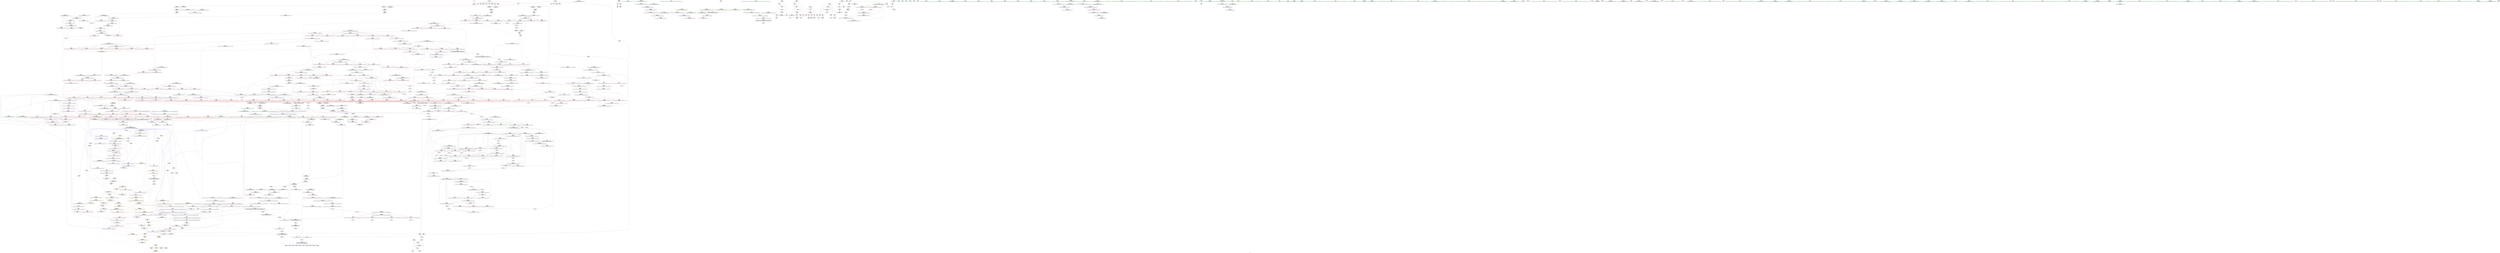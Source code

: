 digraph "SVFG" {
	label="SVFG";

	Node0x55e9e351f220 [shape=record,color=grey,label="{NodeID: 0\nNullPtr}"];
	Node0x55e9e351f220 -> Node0x55e9e35751f0[style=solid];
	Node0x55e9e357cb30 [shape=record,color=red,label="{NodeID: 443\n651\<--632\n\<--__result.addr\n_ZSt10__pop_heapIPiN9__gnu_cxx5__ops15_Iter_less_iterEEvT_S4_S4_RT0_\n}"];
	Node0x55e9e357cb30 -> Node0x55e9e35982b0[style=solid];
	Node0x55e9e3570d40 [shape=record,color=green,label="{NodeID: 111\n551\<--552\nagg.tmp\<--agg.tmp_field_insensitive\n_ZSt11__make_heapIPiN9__gnu_cxx5__ops15_Iter_less_iterEEvT_S4_RT0_\n}"];
	Node0x55e9e3671ef0 [shape=record,color=black,label="{NodeID: 1661\n1196 = PHI(1333, )\n}"];
	Node0x55e9e35922d0 [shape=record,color=red,label="{NodeID: 554\n1081\<--1056\n\<--__i\n_ZSt16__insertion_sortIPiN9__gnu_cxx5__ops15_Iter_less_iterEEvT_S4_T0_\n|{<s0>68}}"];
	Node0x55e9e35922d0:s0 -> Node0x55e9e3675240[style=solid,color=red];
	Node0x55e9e35753c0 [shape=record,color=black,label="{NodeID: 222\n48\<--45\ncall\<--\nmain\n}"];
	Node0x55e9e367c3b0 [shape=record,color=black,label="{NodeID: 1772\n536 = PHI(471, )\n0th arg _ZSt11__make_heapIPiN9__gnu_cxx5__ops15_Iter_less_iterEEvT_S4_RT0_ }"];
	Node0x55e9e367c3b0 -> Node0x55e9e3597680[style=solid];
	Node0x55e9e3597d00 [shape=record,color=blue,label="{NodeID: 665\n609\<--605\n__it1.addr\<--__it1\n_ZNK9__gnu_cxx5__ops15_Iter_less_iterclIPiS3_EEbT_T0_\n}"];
	Node0x55e9e3597d00 -> Node0x55e9e357c3e0[style=dashed];
	Node0x55e9e3582f10 [shape=record,color=red,label="{NodeID: 333\n45\<--17\n\<--stdin\nmain\n}"];
	Node0x55e9e3582f10 -> Node0x55e9e35753c0[style=solid];
	Node0x55e9e35b5460 [shape=record,color=grey,label="{NodeID: 1108\n764 = Binary(763, 523, )\n}"];
	Node0x55e9e35b5460 -> Node0x55e9e3598e10[style=solid];
	Node0x55e9e356a2b0 [shape=record,color=green,label="{NodeID: 1\n5\<--1\n\<--dummyObj\nCan only get source location for instruction, argument, global var or function.}"];
	Node0x55e9e357cc00 [shape=record,color=red,label="{NodeID: 444\n662\<--634\n\<--__comp.addr\n_ZSt10__pop_heapIPiN9__gnu_cxx5__ops15_Iter_less_iterEEvT_S4_S4_RT0_\n}"];
	Node0x55e9e3570e10 [shape=record,color=green,label="{NodeID: 112\n581\<--582\n_ZSt4moveIRiEONSt16remove_referenceIT_E4typeEOS2_\<--_ZSt4moveIRiEONSt16remove_referenceIT_E4typeEOS2__field_insensitive\n}"];
	Node0x55e9e3672000 [shape=record,color=black,label="{NodeID: 1662\n1201 = PHI(665, )\n}"];
	Node0x55e9e3672000 -> Node0x55e9e35937f0[style=solid];
	Node0x55e9e35923a0 [shape=record,color=red,label="{NodeID: 555\n1085\<--1056\n\<--__i\n_ZSt16__insertion_sortIPiN9__gnu_cxx5__ops15_Iter_less_iterEEvT_S4_T0_\n|{<s0>69}}"];
	Node0x55e9e35923a0:s0 -> Node0x55e9e367a6b0[style=solid,color=red];
	Node0x55e9e3575490 [shape=record,color=black,label="{NodeID: 223\n54\<--51\ncall1\<--\nmain\n}"];
	Node0x55e9e367c4c0 [shape=record,color=black,label="{NodeID: 1773\n537 = PHI(472, )\n1st arg _ZSt11__make_heapIPiN9__gnu_cxx5__ops15_Iter_less_iterEEvT_S4_RT0_ }"];
	Node0x55e9e367c4c0 -> Node0x55e9e3597750[style=solid];
	Node0x55e9e3597dd0 [shape=record,color=blue,label="{NodeID: 666\n611\<--606\n__it2.addr\<--__it2\n_ZNK9__gnu_cxx5__ops15_Iter_less_iterclIPiS3_EEbT_T0_\n}"];
	Node0x55e9e3597dd0 -> Node0x55e9e357c4b0[style=dashed];
	Node0x55e9e3582fe0 [shape=record,color=red,label="{NodeID: 334\n51\<--22\n\<--stdout\nmain\n}"];
	Node0x55e9e3582fe0 -> Node0x55e9e3575490[style=solid];
	Node0x55e9e35b55e0 [shape=record,color=grey,label="{NodeID: 1109\n745 = Binary(744, 246, )\n}"];
	Node0x55e9e35b55e0 -> Node0x55e9e35b52e0[style=solid];
	Node0x55e9e356d200 [shape=record,color=green,label="{NodeID: 2\n13\<--1\n.str\<--dummyObj\nGlob }"];
	Node0x55e9e357ccd0 [shape=record,color=red,label="{NodeID: 445\n646\<--645\n\<--call\n_ZSt10__pop_heapIPiN9__gnu_cxx5__ops15_Iter_less_iterEEvT_S4_S4_RT0_\n}"];
	Node0x55e9e357ccd0 -> Node0x55e9e35981e0[style=solid];
	Node0x55e9e3570f10 [shape=record,color=green,label="{NodeID: 113\n592\<--593\n_ZSt13__adjust_heapIPiliN9__gnu_cxx5__ops15_Iter_less_iterEEvT_T0_S5_T1_T2_\<--_ZSt13__adjust_heapIPiliN9__gnu_cxx5__ops15_Iter_less_iterEEvT_T0_S5_T1_T2__field_insensitive\n}"];
	Node0x55e9e3672170 [shape=record,color=black,label="{NodeID: 1663\n1211 = PHI(665, )\n}"];
	Node0x55e9e3672170 -> Node0x55e9e35938c0[style=solid];
	Node0x55e9e3592470 [shape=record,color=red,label="{NodeID: 556\n1090\<--1056\n\<--__i\n_ZSt16__insertion_sortIPiN9__gnu_cxx5__ops15_Iter_less_iterEEvT_S4_T0_\n|{<s0>70}}"];
	Node0x55e9e3592470:s0 -> Node0x55e9e3677590[style=solid,color=red];
	Node0x55e9e3575560 [shape=record,color=black,label="{NodeID: 224\n76\<--75\nidx.ext\<--\nmain\n}"];
	Node0x55e9e367c5d0 [shape=record,color=black,label="{NodeID: 1774\n538 = PHI(458, )\n2nd arg _ZSt11__make_heapIPiN9__gnu_cxx5__ops15_Iter_less_iterEEvT_S4_RT0_ }"];
	Node0x55e9e367c5d0 -> Node0x55e9e3597820[style=solid];
	Node0x55e9e3597ea0 [shape=record,color=blue,label="{NodeID: 667\n628\<--624\n__first.addr\<--__first\n_ZSt10__pop_heapIPiN9__gnu_cxx5__ops15_Iter_less_iterEEvT_S4_S4_RT0_\n}"];
	Node0x55e9e3597ea0 -> Node0x55e9e357c720[style=dashed];
	Node0x55e9e3597ea0 -> Node0x55e9e357c7f0[style=dashed];
	Node0x55e9e3597ea0 -> Node0x55e9e357c8c0[style=dashed];
	Node0x55e9e35830b0 [shape=record,color=red,label="{NodeID: 335\n150\<--32\n\<--round\nmain\n}"];
	Node0x55e9e35830b0 -> Node0x55e9e3589e90[style=solid];
	Node0x55e9e35b5760 [shape=record,color=grey,label="{NodeID: 1110\n240 = Binary(239, 241, )\n|{<s0>15}}"];
	Node0x55e9e35b5760:s0 -> Node0x55e9e3677370[style=solid,color=red];
	Node0x55e9e356d290 [shape=record,color=green,label="{NodeID: 3\n15\<--1\n.str.1\<--dummyObj\nGlob }"];
	Node0x55e9e357cda0 [shape=record,color=red,label="{NodeID: 446\n650\<--649\n\<--call1\n_ZSt10__pop_heapIPiN9__gnu_cxx5__ops15_Iter_less_iterEEvT_S4_S4_RT0_\n}"];
	Node0x55e9e357cda0 -> Node0x55e9e35982b0[style=solid];
	Node0x55e9e35eac40 [shape=record,color=black,label="{NodeID: 1221\nMR_44V_3 = PHI(MR_44V_4, MR_44V_2, )\npts\{272 \}\n}"];
	Node0x55e9e35eac40 -> Node0x55e9e3584df0[style=dashed];
	Node0x55e9e35eac40 -> Node0x55e9e3584ec0[style=dashed];
	Node0x55e9e35eac40 -> Node0x55e9e3596570[style=dashed];
	Node0x55e9e3571010 [shape=record,color=green,label="{NodeID: 114\n607\<--608\nthis.addr\<--this.addr_field_insensitive\n_ZNK9__gnu_cxx5__ops15_Iter_less_iterclIPiS3_EEbT_T0_\n}"];
	Node0x55e9e3571010 -> Node0x55e9e357c310[style=solid];
	Node0x55e9e3571010 -> Node0x55e9e3597c30[style=solid];
	Node0x55e9e36722b0 [shape=record,color=black,label="{NodeID: 1664\n721 = PHI(603, )\n}"];
	Node0x55e9e3592540 [shape=record,color=red,label="{NodeID: 557\n1091\<--1056\n\<--__i\n_ZSt16__insertion_sortIPiN9__gnu_cxx5__ops15_Iter_less_iterEEvT_S4_T0_\n}"];
	Node0x55e9e3592540 -> Node0x55e9e35812a0[style=solid];
	Node0x55e9e3575630 [shape=record,color=black,label="{NodeID: 225\n94\<--93\nidx.ext9\<--\nmain\n}"];
	Node0x55e9e3597f70 [shape=record,color=blue,label="{NodeID: 668\n630\<--625\n__last.addr\<--__last\n_ZSt10__pop_heapIPiN9__gnu_cxx5__ops15_Iter_less_iterEEvT_S4_S4_RT0_\n}"];
	Node0x55e9e3597f70 -> Node0x55e9e357c990[style=dashed];
	Node0x55e9e3583180 [shape=record,color=red,label="{NodeID: 336\n61\<--34\n\<--nround\nmain\n}"];
	Node0x55e9e3583180 -> Node0x55e9e358b810[style=solid];
	Node0x55e9e3583180 -> Node0x55e9e35bee30[style=solid];
	Node0x55e9e35b58e0 [shape=record,color=grey,label="{NodeID: 1111\n239 = Binary(237, 238, )\n}"];
	Node0x55e9e35b58e0 -> Node0x55e9e35b5760[style=solid];
	Node0x55e9e356d320 [shape=record,color=green,label="{NodeID: 4\n17\<--1\nstdin\<--dummyObj\nGlob }"];
	Node0x55e9e357ce70 [shape=record,color=red,label="{NodeID: 447\n661\<--660\n\<--call2\n_ZSt10__pop_heapIPiN9__gnu_cxx5__ops15_Iter_less_iterEEvT_S4_S4_RT0_\n|{<s0>39}}"];
	Node0x55e9e357ce70:s0 -> Node0x55e9e367bf30[style=solid,color=red];
	Node0x55e9e35f9c60 [shape=record,color=black,label="{NodeID: 1222\nMR_46V_2 = PHI(MR_46V_3, MR_46V_1, )\npts\{276 \}\n}"];
	Node0x55e9e35f9c60 -> Node0x55e9e3596640[style=dashed];
	Node0x55e9e3575aa0 [shape=record,color=green,label="{NodeID: 115\n609\<--610\n__it1.addr\<--__it1.addr_field_insensitive\n_ZNK9__gnu_cxx5__ops15_Iter_less_iterclIPiS3_EEbT_T0_\n}"];
	Node0x55e9e3575aa0 -> Node0x55e9e357c3e0[style=solid];
	Node0x55e9e3575aa0 -> Node0x55e9e3597d00[style=solid];
	Node0x55e9e36723c0 [shape=record,color=black,label="{NodeID: 1665\n730 = PHI(665, )\n}"];
	Node0x55e9e36723c0 -> Node0x55e9e358e370[style=solid];
	Node0x55e9e3592610 [shape=record,color=red,label="{NodeID: 558\n1101\<--1056\n\<--__i\n_ZSt16__insertion_sortIPiN9__gnu_cxx5__ops15_Iter_less_iterEEvT_S4_T0_\n|{<s0>73}}"];
	Node0x55e9e3592610:s0 -> Node0x55e9e3674830[style=solid,color=red];
	Node0x55e9e3606ed0 [shape=record,color=yellow,style=double,label="{NodeID: 1333\n121V_1 = ENCHI(MR_121V_0)\npts\{550 686 811 1027 1059 1181 \}\nFun[_ZSt10__pop_heapIPiN9__gnu_cxx5__ops15_Iter_less_iterEEvT_S4_S4_RT0_]}"];
	Node0x55e9e3606ed0 -> Node0x55e9e357ccd0[style=dashed];
	Node0x55e9e3606ed0 -> Node0x55e9e357cda0[style=dashed];
	Node0x55e9e3606ed0 -> Node0x55e9e357ce70[style=dashed];
	Node0x55e9e3575700 [shape=record,color=black,label="{NodeID: 226\n105\<--104\nidx.ext15\<--\nmain\n}"];
	Node0x55e9e3598040 [shape=record,color=blue,label="{NodeID: 669\n632\<--626\n__result.addr\<--__result\n_ZSt10__pop_heapIPiN9__gnu_cxx5__ops15_Iter_less_iterEEvT_S4_S4_RT0_\n}"];
	Node0x55e9e3598040 -> Node0x55e9e357ca60[style=dashed];
	Node0x55e9e3598040 -> Node0x55e9e357cb30[style=dashed];
	Node0x55e9e3583250 [shape=record,color=red,label="{NodeID: 337\n71\<--36\n\<--i\nmain\n}"];
	Node0x55e9e3583250 -> Node0x55e9e35bf2b0[style=solid];
	Node0x55e9e35b5a60 [shape=record,color=grey,label="{NodeID: 1112\n755 = Binary(754, 523, )\n}"];
	Node0x55e9e356d3b0 [shape=record,color=green,label="{NodeID: 5\n18\<--1\n.str.2\<--dummyObj\nGlob }"];
	Node0x55e9e357cf40 [shape=record,color=red,label="{NodeID: 448\n670\<--667\n\<--__t.addr\n_ZSt4moveIRiEONSt16remove_referenceIT_E4typeEOS2_\n}"];
	Node0x55e9e357cf40 -> Node0x55e9e357ed40[style=solid];
	Node0x55e9e35fa160 [shape=record,color=black,label="{NodeID: 1223\nMR_28V_2 = PHI(MR_28V_5, MR_28V_1, )\npts\{9 12 \}\n|{|<s1>18|<s2>19}}"];
	Node0x55e9e35fa160 -> Node0x55e9e35ff660[style=dashed];
	Node0x55e9e35fa160:s1 -> Node0x55e9e3609150[style=dashed,color=red];
	Node0x55e9e35fa160:s2 -> Node0x55e9e3603c00[style=dashed,color=red];
	Node0x55e9e3575b70 [shape=record,color=green,label="{NodeID: 116\n611\<--612\n__it2.addr\<--__it2.addr_field_insensitive\n_ZNK9__gnu_cxx5__ops15_Iter_less_iterclIPiS3_EEbT_T0_\n}"];
	Node0x55e9e3575b70 -> Node0x55e9e357c4b0[style=solid];
	Node0x55e9e3575b70 -> Node0x55e9e3597dd0[style=solid];
	Node0x55e9e3672530 [shape=record,color=black,label="{NodeID: 1666\n757 = PHI(665, )\n}"];
	Node0x55e9e3672530 -> Node0x55e9e358e440[style=solid];
	Node0x55e9e35926e0 [shape=record,color=red,label="{NodeID: 559\n1110\<--1056\n\<--__i\n_ZSt16__insertion_sortIPiN9__gnu_cxx5__ops15_Iter_less_iterEEvT_S4_T0_\n}"];
	Node0x55e9e35926e0 -> Node0x55e9e3581370[style=solid];
	Node0x55e9e35757d0 [shape=record,color=black,label="{NodeID: 227\n113\<--112\nidx.ext17\<--\nmain\n}"];
	Node0x55e9e3598110 [shape=record,color=blue,label="{NodeID: 670\n634\<--627\n__comp.addr\<--__comp\n_ZSt10__pop_heapIPiN9__gnu_cxx5__ops15_Iter_less_iterEEvT_S4_S4_RT0_\n}"];
	Node0x55e9e3598110 -> Node0x55e9e357cc00[style=dashed];
	Node0x55e9e3583320 [shape=record,color=red,label="{NodeID: 338\n75\<--36\n\<--i\nmain\n}"];
	Node0x55e9e3583320 -> Node0x55e9e3575560[style=solid];
	Node0x55e9e35b5be0 [shape=record,color=grey,label="{NodeID: 1113\n751 = Binary(246, 750, )\n}"];
	Node0x55e9e35b5be0 -> Node0x55e9e3598c70[style=solid];
	Node0x55e9e356dbf0 [shape=record,color=green,label="{NodeID: 6\n20\<--1\n.str.3\<--dummyObj\nGlob }"];
	Node0x55e9e357d010 [shape=record,color=red,label="{NodeID: 449\n714\<--679\n\<--__first.addr\n_ZSt13__adjust_heapIPiliN9__gnu_cxx5__ops15_Iter_less_iterEEvT_T0_S5_T1_T2_\n}"];
	Node0x55e9e357d010 -> Node0x55e9e3582070[style=solid];
	Node0x55e9e35fa660 [shape=record,color=black,label="{NodeID: 1224\nMR_42V_3 = PHI(MR_42V_4, MR_42V_2, )\npts\{270 \}\n}"];
	Node0x55e9e35fa660 -> Node0x55e9e35849e0[style=dashed];
	Node0x55e9e35fa660 -> Node0x55e9e3584ab0[style=dashed];
	Node0x55e9e35fa660 -> Node0x55e9e3584b80[style=dashed];
	Node0x55e9e35fa660 -> Node0x55e9e3584c50[style=dashed];
	Node0x55e9e35fa660 -> Node0x55e9e3584d20[style=dashed];
	Node0x55e9e35fa660 -> Node0x55e9e3596710[style=dashed];
	Node0x55e9e3575c40 [shape=record,color=green,label="{NodeID: 117\n628\<--629\n__first.addr\<--__first.addr_field_insensitive\n_ZSt10__pop_heapIPiN9__gnu_cxx5__ops15_Iter_less_iterEEvT_S4_S4_RT0_\n}"];
	Node0x55e9e3575c40 -> Node0x55e9e357c720[style=solid];
	Node0x55e9e3575c40 -> Node0x55e9e357c7f0[style=solid];
	Node0x55e9e3575c40 -> Node0x55e9e357c8c0[style=solid];
	Node0x55e9e3575c40 -> Node0x55e9e3597ea0[style=solid];
	Node0x55e9e3672670 [shape=record,color=black,label="{NodeID: 1667\n767 = PHI(782, )\n}"];
	Node0x55e9e35927b0 [shape=record,color=red,label="{NodeID: 560\n1087\<--1086\n\<--call3\n_ZSt16__insertion_sortIPiN9__gnu_cxx5__ops15_Iter_less_iterEEvT_S4_T0_\n}"];
	Node0x55e9e35927b0 -> Node0x55e9e359ac20[style=solid];
	Node0x55e9e35758a0 [shape=record,color=black,label="{NodeID: 228\n119\<--118\nidx.ext19\<--\nmain\n}"];
	Node0x55e9e35981e0 [shape=record,color=blue,label="{NodeID: 671\n636\<--646\n__value\<--\n_ZSt10__pop_heapIPiN9__gnu_cxx5__ops15_Iter_less_iterEEvT_S4_S4_RT0_\n}"];
	Node0x55e9e35981e0 -> Node0x55e9e357cda0[style=dashed];
	Node0x55e9e35981e0 -> Node0x55e9e357ce70[style=dashed];
	Node0x55e9e35833f0 [shape=record,color=red,label="{NodeID: 339\n82\<--36\n\<--i\nmain\n}"];
	Node0x55e9e35833f0 -> Node0x55e9e358b690[style=solid];
	Node0x55e9e35b5d60 [shape=record,color=grey,label="{NodeID: 1114\n750 = Binary(749, 523, )\n}"];
	Node0x55e9e35b5d60 -> Node0x55e9e35b5be0[style=solid];
	Node0x55e9e356dc80 [shape=record,color=green,label="{NodeID: 7\n22\<--1\nstdout\<--dummyObj\nGlob }"];
	Node0x55e9e357d0e0 [shape=record,color=red,label="{NodeID: 450\n717\<--679\n\<--__first.addr\n_ZSt13__adjust_heapIPiliN9__gnu_cxx5__ops15_Iter_less_iterEEvT_T0_S5_T1_T2_\n}"];
	Node0x55e9e357d0e0 -> Node0x55e9e3582140[style=solid];
	Node0x55e9e35fab60 [shape=record,color=black,label="{NodeID: 1225\nMR_78V_3 = PHI(MR_78V_4, MR_78V_2, )\npts\{467 \}\n}"];
	Node0x55e9e35fab60 -> Node0x55e9e357adf0[style=dashed];
	Node0x55e9e35fab60 -> Node0x55e9e357aec0[style=dashed];
	Node0x55e9e35fab60 -> Node0x55e9e357af90[style=dashed];
	Node0x55e9e35fab60 -> Node0x55e9e357b060[style=dashed];
	Node0x55e9e35fab60 -> Node0x55e9e3597270[style=dashed];
	Node0x55e9e3575d10 [shape=record,color=green,label="{NodeID: 118\n630\<--631\n__last.addr\<--__last.addr_field_insensitive\n_ZSt10__pop_heapIPiN9__gnu_cxx5__ops15_Iter_less_iterEEvT_S4_S4_RT0_\n}"];
	Node0x55e9e3575d10 -> Node0x55e9e357c990[style=solid];
	Node0x55e9e3575d10 -> Node0x55e9e3597f70[style=solid];
	Node0x55e9e3672780 [shape=record,color=black,label="{NodeID: 1668\n776 = PHI(665, )\n}"];
	Node0x55e9e3672780 -> Node0x55e9e358e510[style=solid];
	Node0x55e9e3592880 [shape=record,color=red,label="{NodeID: 561\n1097\<--1096\n\<--call6\n_ZSt16__insertion_sortIPiN9__gnu_cxx5__ops15_Iter_less_iterEEvT_S4_T0_\n}"];
	Node0x55e9e3592880 -> Node0x55e9e359acf0[style=solid];
	Node0x55e9e3575970 [shape=record,color=black,label="{NodeID: 229\n134\<--133\nidxprom\<--\nmain\n}"];
	Node0x55e9e35982b0 [shape=record,color=blue,label="{NodeID: 672\n651\<--650\n\<--\n_ZSt10__pop_heapIPiN9__gnu_cxx5__ops15_Iter_less_iterEEvT_S4_S4_RT0_\n|{|<s1>39}}"];
	Node0x55e9e35982b0 -> Node0x55e9e357ce70[style=dashed];
	Node0x55e9e35982b0:s1 -> Node0x55e9e35f2340[style=dashed,color=red];
	Node0x55e9e35834c0 [shape=record,color=red,label="{NodeID: 340\n89\<--38\n\<--i5\nmain\n}"];
	Node0x55e9e35834c0 -> Node0x55e9e35becb0[style=solid];
	Node0x55e9e35b5ee0 [shape=record,color=grey,label="{NodeID: 1115\n143 = Binary(142, 141, )\n}"];
	Node0x55e9e35b5ee0 -> Node0x55e9e3595bb0[style=solid];
	Node0x55e9e356dd10 [shape=record,color=green,label="{NodeID: 8\n23\<--1\n.str.4\<--dummyObj\nGlob }"];
	Node0x55e9e357d1b0 [shape=record,color=red,label="{NodeID: 451\n727\<--679\n\<--__first.addr\n_ZSt13__adjust_heapIPiliN9__gnu_cxx5__ops15_Iter_less_iterEEvT_T0_S5_T1_T2_\n}"];
	Node0x55e9e357d1b0 -> Node0x55e9e3582210[style=solid];
	Node0x55e9e35fb060 [shape=record,color=black,label="{NodeID: 1226\nMR_28V_3 = PHI(MR_28V_5, MR_28V_2, )\npts\{9 12 \}\n|{|<s1>25|<s2>30|<s3>31|<s4>31|<s5>31}}"];
	Node0x55e9e35fb060 -> Node0x55e9e35fb060[style=dashed];
	Node0x55e9e35fb060:s1 -> Node0x55e9e35a2e50[style=dashed,color=blue];
	Node0x55e9e35fb060:s2 -> Node0x55e9e36028b0[style=dashed,color=red];
	Node0x55e9e35fb060:s3 -> Node0x55e9e357ccd0[style=dashed,color=red];
	Node0x55e9e35fb060:s4 -> Node0x55e9e357cda0[style=dashed,color=red];
	Node0x55e9e35fb060:s5 -> Node0x55e9e35982b0[style=dashed,color=red];
	Node0x55e9e3575de0 [shape=record,color=green,label="{NodeID: 119\n632\<--633\n__result.addr\<--__result.addr_field_insensitive\n_ZSt10__pop_heapIPiN9__gnu_cxx5__ops15_Iter_less_iterEEvT_S4_S4_RT0_\n}"];
	Node0x55e9e3575de0 -> Node0x55e9e357ca60[style=solid];
	Node0x55e9e3575de0 -> Node0x55e9e357cb30[style=solid];
	Node0x55e9e3575de0 -> Node0x55e9e3598040[style=solid];
	Node0x55e9e36728f0 [shape=record,color=black,label="{NodeID: 1669\n834 = PHI(864, )\n}"];
	Node0x55e9e36728f0 -> Node0x55e9e35b4250[style=solid];
	Node0x55e9e3592950 [shape=record,color=red,label="{NodeID: 562\n1134\<--1120\n\<--__first.addr\n_ZSt26__unguarded_insertion_sortIPiN9__gnu_cxx5__ops15_Iter_less_iterEEvT_S4_T0_\n}"];
	Node0x55e9e3592950 -> Node0x55e9e359b030[style=solid];
	Node0x55e9e357db60 [shape=record,color=black,label="{NodeID: 230\n138\<--137\nidxprom25\<--\nmain\n}"];
	Node0x55e9e3598380 [shape=record,color=blue,label="{NodeID: 673\n667\<--666\n__t.addr\<--__t\n_ZSt4moveIRiEONSt16remove_referenceIT_E4typeEOS2_\n}"];
	Node0x55e9e3598380 -> Node0x55e9e357cf40[style=dashed];
	Node0x55e9e3583590 [shape=record,color=red,label="{NodeID: 341\n93\<--38\n\<--i5\nmain\n}"];
	Node0x55e9e3583590 -> Node0x55e9e3575630[style=solid];
	Node0x55e9e35b6060 [shape=record,color=grey,label="{NodeID: 1116\n658 = Binary(656, 657, )\n}"];
	Node0x55e9e35b6060 -> Node0x55e9e358bc90[style=solid];
	Node0x55e9e356dda0 [shape=record,color=green,label="{NodeID: 9\n25\<--1\n.str.5\<--dummyObj\nGlob }"];
	Node0x55e9e357d280 [shape=record,color=red,label="{NodeID: 452\n732\<--679\n\<--__first.addr\n_ZSt13__adjust_heapIPiliN9__gnu_cxx5__ops15_Iter_less_iterEEvT_T0_S5_T1_T2_\n}"];
	Node0x55e9e357d280 -> Node0x55e9e35822e0[style=solid];
	Node0x55e9e35fb560 [shape=record,color=black,label="{NodeID: 1227\nMR_83V_3 = PHI(MR_83V_4, MR_83V_2, )\npts\{509 \}\n}"];
	Node0x55e9e35fb560 -> Node0x55e9e357b2d0[style=dashed];
	Node0x55e9e35fb560 -> Node0x55e9e357b3a0[style=dashed];
	Node0x55e9e35fb560 -> Node0x55e9e35975b0[style=dashed];
	Node0x55e9e3575eb0 [shape=record,color=green,label="{NodeID: 120\n634\<--635\n__comp.addr\<--__comp.addr_field_insensitive\n_ZSt10__pop_heapIPiN9__gnu_cxx5__ops15_Iter_less_iterEEvT_S4_S4_RT0_\n}"];
	Node0x55e9e3575eb0 -> Node0x55e9e357cc00[style=solid];
	Node0x55e9e3575eb0 -> Node0x55e9e3598110[style=solid];
	Node0x55e9e3672a30 [shape=record,color=black,label="{NodeID: 1670\n844 = PHI(665, )\n}"];
	Node0x55e9e3672a30 -> Node0x55e9e358f2e0[style=solid];
	Node0x55e9e3592a20 [shape=record,color=red,label="{NodeID: 563\n1138\<--1122\n\<--__last.addr\n_ZSt26__unguarded_insertion_sortIPiN9__gnu_cxx5__ops15_Iter_less_iterEEvT_S4_T0_\n}"];
	Node0x55e9e3592a20 -> Node0x55e9e358d310[style=solid];
	Node0x55e9e357dc30 [shape=record,color=black,label="{NodeID: 231\n237\<--235\nsub.ptr.lhs.cast\<--\n_ZSt6__sortIPiN9__gnu_cxx5__ops15_Iter_less_iterEEvT_S4_T0_\n}"];
	Node0x55e9e357dc30 -> Node0x55e9e35b58e0[style=solid];
	Node0x55e9e3598450 [shape=record,color=blue,label="{NodeID: 674\n679\<--673\n__first.addr\<--__first\n_ZSt13__adjust_heapIPiliN9__gnu_cxx5__ops15_Iter_less_iterEEvT_T0_S5_T1_T2_\n}"];
	Node0x55e9e3598450 -> Node0x55e9e357d010[style=dashed];
	Node0x55e9e3598450 -> Node0x55e9e357d0e0[style=dashed];
	Node0x55e9e3598450 -> Node0x55e9e357d1b0[style=dashed];
	Node0x55e9e3598450 -> Node0x55e9e357d280[style=dashed];
	Node0x55e9e3598450 -> Node0x55e9e357d350[style=dashed];
	Node0x55e9e3598450 -> Node0x55e9e357d420[style=dashed];
	Node0x55e9e3598450 -> Node0x55e9e357d4f0[style=dashed];
	Node0x55e9e3583660 [shape=record,color=red,label="{NodeID: 342\n100\<--38\n\<--i5\nmain\n}"];
	Node0x55e9e3583660 -> Node0x55e9e358a190[style=solid];
	Node0x55e9e35b3a80 [shape=record,color=grey,label="{NodeID: 1117\n1325 = Binary(296, 1324, )\n}"];
	Node0x55e9e356de30 [shape=record,color=green,label="{NodeID: 10\n63\<--1\n\<--dummyObj\nCan only get source location for instruction, argument, global var or function.}"];
	Node0x55e9e357d350 [shape=record,color=red,label="{NodeID: 453\n753\<--679\n\<--__first.addr\n_ZSt13__adjust_heapIPiliN9__gnu_cxx5__ops15_Iter_less_iterEEvT_T0_S5_T1_T2_\n}"];
	Node0x55e9e357d350 -> Node0x55e9e35823b0[style=solid];
	Node0x55e9e35fba60 [shape=record,color=black,label="{NodeID: 1228\nMR_28V_2 = PHI(MR_28V_3, MR_28V_1, )\npts\{9 12 \}\n|{<s0>26|<s1>32|<s2>32|<s3>32}}"];
	Node0x55e9e35fba60:s0 -> Node0x55e9e35a2fb0[style=dashed,color=blue];
	Node0x55e9e35fba60:s1 -> Node0x55e9e357ccd0[style=dashed,color=red];
	Node0x55e9e35fba60:s2 -> Node0x55e9e357cda0[style=dashed,color=red];
	Node0x55e9e35fba60:s3 -> Node0x55e9e35982b0[style=dashed,color=red];
	Node0x55e9e3575f80 [shape=record,color=green,label="{NodeID: 121\n636\<--637\n__value\<--__value_field_insensitive\n_ZSt10__pop_heapIPiN9__gnu_cxx5__ops15_Iter_less_iterEEvT_S4_S4_RT0_\n|{|<s1>38}}"];
	Node0x55e9e3575f80 -> Node0x55e9e35981e0[style=solid];
	Node0x55e9e3575f80:s1 -> Node0x55e9e367a6b0[style=solid,color=red];
	Node0x55e9e3672b70 [shape=record,color=black,label="{NodeID: 1671\n857 = PHI(665, )\n}"];
	Node0x55e9e3672b70 -> Node0x55e9e358f3b0[style=solid];
	Node0x55e9e3592af0 [shape=record,color=red,label="{NodeID: 564\n1137\<--1124\n\<--__i\n_ZSt26__unguarded_insertion_sortIPiN9__gnu_cxx5__ops15_Iter_less_iterEEvT_S4_T0_\n}"];
	Node0x55e9e3592af0 -> Node0x55e9e358d310[style=solid];
	Node0x55e9e357dd00 [shape=record,color=black,label="{NodeID: 232\n238\<--236\nsub.ptr.rhs.cast\<--\n_ZSt6__sortIPiN9__gnu_cxx5__ops15_Iter_less_iterEEvT_S4_T0_\n}"];
	Node0x55e9e357dd00 -> Node0x55e9e35b58e0[style=solid];
	Node0x55e9e3598520 [shape=record,color=blue,label="{NodeID: 675\n681\<--674\n__holeIndex.addr\<--__holeIndex\n_ZSt13__adjust_heapIPiliN9__gnu_cxx5__ops15_Iter_less_iterEEvT_T0_S5_T1_T2_\n}"];
	Node0x55e9e3598520 -> Node0x55e9e357d5c0[style=dashed];
	Node0x55e9e3598520 -> Node0x55e9e357d690[style=dashed];
	Node0x55e9e3598520 -> Node0x55e9e357d760[style=dashed];
	Node0x55e9e3598520 -> Node0x55e9e357d830[style=dashed];
	Node0x55e9e3598520 -> Node0x55e9e3598ba0[style=dashed];
	Node0x55e9e3598520 -> Node0x55e9e3598e10[style=dashed];
	Node0x55e9e3598520 -> Node0x55e9e35ffb60[style=dashed];
	Node0x55e9e3583730 [shape=record,color=red,label="{NodeID: 343\n142\<--40\n\<--ret\nmain\n}"];
	Node0x55e9e3583730 -> Node0x55e9e35b5ee0[style=solid];
	Node0x55e9e3589890 [shape=record,color=grey,label="{NodeID: 1118\n1318 = Binary(241, 1317, )\n}"];
	Node0x55e9e356dec0 [shape=record,color=green,label="{NodeID: 11\n84\<--1\n\<--dummyObj\nCan only get source location for instruction, argument, global var or function.}"];
	Node0x55e9e357d420 [shape=record,color=red,label="{NodeID: 454\n759\<--679\n\<--__first.addr\n_ZSt13__adjust_heapIPiliN9__gnu_cxx5__ops15_Iter_less_iterEEvT_T0_S5_T1_T2_\n}"];
	Node0x55e9e357d420 -> Node0x55e9e3582480[style=solid];
	Node0x55e9e35fbf60 [shape=record,color=black,label="{NodeID: 1229\nMR_6V_2 = PHI(MR_6V_5, MR_6V_1, )\npts\{9 \}\n|{<s0>7}}"];
	Node0x55e9e35fbf60:s0 -> Node0x55e9e3608180[style=dashed,color=red];
	Node0x55e9e3576050 [shape=record,color=green,label="{NodeID: 122\n638\<--639\nagg.tmp\<--agg.tmp_field_insensitive\n_ZSt10__pop_heapIPiN9__gnu_cxx5__ops15_Iter_less_iterEEvT_S4_S4_RT0_\n}"];
	Node0x55e9e3672cb0 [shape=record,color=black,label="{NodeID: 1672\n933 = PHI(603, )\n}"];
	Node0x55e9e3592bc0 [shape=record,color=red,label="{NodeID: 565\n1141\<--1124\n\<--__i\n_ZSt26__unguarded_insertion_sortIPiN9__gnu_cxx5__ops15_Iter_less_iterEEvT_S4_T0_\n|{<s0>75}}"];
	Node0x55e9e3592bc0:s0 -> Node0x55e9e3674830[style=solid,color=red];
	Node0x55e9e357ddd0 [shape=record,color=black,label="{NodeID: 233\n287\<--285\nsub.ptr.lhs.cast\<--\n_ZSt16__introsort_loopIPilN9__gnu_cxx5__ops15_Iter_less_iterEEvT_S4_T0_T1_\n}"];
	Node0x55e9e357ddd0 -> Node0x55e9e358c410[style=solid];
	Node0x55e9e35985f0 [shape=record,color=blue,label="{NodeID: 676\n683\<--675\n__len.addr\<--__len\n_ZSt13__adjust_heapIPiliN9__gnu_cxx5__ops15_Iter_less_iterEEvT_T0_S5_T1_T2_\n}"];
	Node0x55e9e35985f0 -> Node0x55e9e357d9d0[style=dashed];
	Node0x55e9e35985f0 -> Node0x55e9e357daa0[style=dashed];
	Node0x55e9e35985f0 -> Node0x55e9e358d8e0[style=dashed];
	Node0x55e9e3583800 [shape=record,color=red,label="{NodeID: 344\n153\<--40\n\<--ret\nmain\n}"];
	Node0x55e9e3589a10 [shape=record,color=grey,label="{NodeID: 1119\n147 = Binary(146, 84, )\n}"];
	Node0x55e9e3589a10 -> Node0x55e9e3595c80[style=solid];
	Node0x55e9e356df50 [shape=record,color=green,label="{NodeID: 12\n241\<--1\n\<--dummyObj\nCan only get source location for instruction, argument, global var or function.}"];
	Node0x55e9e357d4f0 [shape=record,color=red,label="{NodeID: 455\n773\<--679\n\<--__first.addr\n_ZSt13__adjust_heapIPiliN9__gnu_cxx5__ops15_Iter_less_iterEEvT_T0_S5_T1_T2_\n|{<s0>46}}"];
	Node0x55e9e357d4f0:s0 -> Node0x55e9e36769f0[style=solid,color=red];
	Node0x55e9e35fc460 [shape=record,color=black,label="{NodeID: 1230\nMR_8V_2 = PHI(MR_8V_5, MR_8V_1, )\npts\{12 \}\n|{<s0>7}}"];
	Node0x55e9e35fc460:s0 -> Node0x55e9e3608180[style=dashed,color=red];
	Node0x55e9e3576120 [shape=record,color=green,label="{NodeID: 123\n667\<--668\n__t.addr\<--__t.addr_field_insensitive\n_ZSt4moveIRiEONSt16remove_referenceIT_E4typeEOS2_\n}"];
	Node0x55e9e3576120 -> Node0x55e9e357cf40[style=solid];
	Node0x55e9e3576120 -> Node0x55e9e3598380[style=solid];
	Node0x55e9e3672dc0 [shape=record,color=black,label="{NodeID: 1673\n941 = PHI(603, )\n}"];
	Node0x55e9e3592c90 [shape=record,color=red,label="{NodeID: 566\n1145\<--1124\n\<--__i\n_ZSt26__unguarded_insertion_sortIPiN9__gnu_cxx5__ops15_Iter_less_iterEEvT_S4_T0_\n}"];
	Node0x55e9e3592c90 -> Node0x55e9e3581440[style=solid];
	Node0x55e9e357dea0 [shape=record,color=black,label="{NodeID: 234\n288\<--286\nsub.ptr.rhs.cast\<--\n_ZSt16__introsort_loopIPilN9__gnu_cxx5__ops15_Iter_less_iterEEvT_S4_T0_T1_\n}"];
	Node0x55e9e357dea0 -> Node0x55e9e358c410[style=solid];
	Node0x55e9e35986c0 [shape=record,color=blue,label="{NodeID: 677\n685\<--676\n__value.addr\<--__value\n_ZSt13__adjust_heapIPiliN9__gnu_cxx5__ops15_Iter_less_iterEEvT_T0_S5_T1_T2_\n}"];
	Node0x55e9e35986c0 -> Node0x55e9e358e370[style=dashed];
	Node0x55e9e35986c0 -> Node0x55e9e358e440[style=dashed];
	Node0x55e9e35986c0 -> Node0x55e9e358e510[style=dashed];
	Node0x55e9e35838d0 [shape=record,color=red,label="{NodeID: 345\n129\<--42\n\<--i21\nmain\n}"];
	Node0x55e9e35838d0 -> Node0x55e9e35be9b0[style=solid];
	Node0x55e9e3589b90 [shape=record,color=grey,label="{NodeID: 1120\n520 = Binary(518, 519, )\n}"];
	Node0x55e9e3589b90 -> Node0x55e9e3589d10[style=solid];
	Node0x55e9e356e050 [shape=record,color=green,label="{NodeID: 13\n246\<--1\n\<--dummyObj\nCan only get source location for instruction, argument, global var or function.}"];
	Node0x55e9e357d5c0 [shape=record,color=red,label="{NodeID: 456\n699\<--681\n\<--__holeIndex.addr\n_ZSt13__adjust_heapIPiliN9__gnu_cxx5__ops15_Iter_less_iterEEvT_T0_S5_T1_T2_\n}"];
	Node0x55e9e357d5c0 -> Node0x55e9e3598790[style=solid];
	Node0x55e9e35fc960 [shape=record,color=black,label="{NodeID: 1231\nMR_12V_3 = PHI(MR_12V_4, MR_12V_2, )\npts\{33 \}\n}"];
	Node0x55e9e35fc960 -> Node0x55e9e35830b0[style=dashed];
	Node0x55e9e35fc960 -> Node0x55e9e3595d50[style=dashed];
	Node0x55e9e35761f0 [shape=record,color=green,label="{NodeID: 124\n677\<--678\n__comp\<--__comp_field_insensitive\n_ZSt13__adjust_heapIPiliN9__gnu_cxx5__ops15_Iter_less_iterEEvT_T0_S5_T1_T2_\n|{<s0>40|<s1>43}}"];
	Node0x55e9e35761f0:s0 -> Node0x55e9e3674a40[style=solid,color=red];
	Node0x55e9e35761f0:s1 -> Node0x55e9e3676060[style=solid,color=red];
	Node0x55e9e3672ed0 [shape=record,color=black,label="{NodeID: 1674\n973 = PHI(603, )\n}"];
	Node0x55e9e3592d60 [shape=record,color=red,label="{NodeID: 567\n1163\<--1154\n\<--__first.addr\n_ZSt13move_backwardIPiS0_ET0_T_S2_S1_\n|{<s0>76}}"];
	Node0x55e9e3592d60:s0 -> Node0x55e9e3677df0[style=solid,color=red];
	Node0x55e9e3607830 [shape=record,color=yellow,style=double,label="{NodeID: 1342\n28V_1 = ENCHI(MR_28V_0)\npts\{9 12 \}\nFun[_ZSt22__final_insertion_sortIPiN9__gnu_cxx5__ops15_Iter_less_iterEEvT_S4_T0_]|{<s0>22|<s1>22|<s2>24|<s3>24}}"];
	Node0x55e9e3607830:s0 -> Node0x55e9e35eba40[style=dashed,color=red];
	Node0x55e9e3607830:s1 -> Node0x55e9e35f7340[style=dashed,color=red];
	Node0x55e9e3607830:s2 -> Node0x55e9e35eba40[style=dashed,color=red];
	Node0x55e9e3607830:s3 -> Node0x55e9e35f7340[style=dashed,color=red];
	Node0x55e9e357df70 [shape=record,color=black,label="{NodeID: 235\n333\<--329\ncast\<--\n_ZSt4__lgl\n}"];
	Node0x55e9e3598790 [shape=record,color=blue,label="{NodeID: 678\n687\<--699\n__topIndex\<--\n_ZSt13__adjust_heapIPiliN9__gnu_cxx5__ops15_Iter_less_iterEEvT_T0_S5_T1_T2_\n}"];
	Node0x55e9e3598790 -> Node0x55e9e358d9b0[style=dashed];
	Node0x55e9e35839a0 [shape=record,color=red,label="{NodeID: 346\n133\<--42\n\<--i21\nmain\n}"];
	Node0x55e9e35839a0 -> Node0x55e9e3575970[style=solid];
	Node0x55e9e3589d10 [shape=record,color=grey,label="{NodeID: 1121\n521 = Binary(520, 241, )\n}"];
	Node0x55e9e3589d10 -> Node0x55e9e358d490[style=solid];
	Node0x55e9e356e150 [shape=record,color=green,label="{NodeID: 14\n292\<--1\n\<--dummyObj\nCan only get source location for instruction, argument, global var or function.}"];
	Node0x55e9e357d690 [shape=record,color=red,label="{NodeID: 457\n701\<--681\n\<--__holeIndex.addr\n_ZSt13__adjust_heapIPiliN9__gnu_cxx5__ops15_Iter_less_iterEEvT_T0_S5_T1_T2_\n}"];
	Node0x55e9e357d690 -> Node0x55e9e3598860[style=solid];
	Node0x55e9e35762c0 [shape=record,color=green,label="{NodeID: 125\n679\<--680\n__first.addr\<--__first.addr_field_insensitive\n_ZSt13__adjust_heapIPiliN9__gnu_cxx5__ops15_Iter_less_iterEEvT_T0_S5_T1_T2_\n}"];
	Node0x55e9e35762c0 -> Node0x55e9e357d010[style=solid];
	Node0x55e9e35762c0 -> Node0x55e9e357d0e0[style=solid];
	Node0x55e9e35762c0 -> Node0x55e9e357d1b0[style=solid];
	Node0x55e9e35762c0 -> Node0x55e9e357d280[style=solid];
	Node0x55e9e35762c0 -> Node0x55e9e357d350[style=solid];
	Node0x55e9e35762c0 -> Node0x55e9e357d420[style=solid];
	Node0x55e9e35762c0 -> Node0x55e9e357d4f0[style=solid];
	Node0x55e9e35762c0 -> Node0x55e9e3598450[style=solid];
	Node0x55e9e3672fe0 [shape=record,color=black,label="{NodeID: 1675\n985 = PHI(603, )\n}"];
	Node0x55e9e3592e30 [shape=record,color=red,label="{NodeID: 568\n1167\<--1156\n\<--__last.addr\n_ZSt13move_backwardIPiS0_ET0_T_S2_S1_\n|{<s0>77}}"];
	Node0x55e9e3592e30:s0 -> Node0x55e9e3677df0[style=solid,color=red];
	Node0x55e9e357e040 [shape=record,color=black,label="{NodeID: 236\n334\<--329\nconv\<--\n_ZSt4__lgl\n}"];
	Node0x55e9e357e040 -> Node0x55e9e358aa90[style=solid];
	Node0x55e9e3598860 [shape=record,color=blue,label="{NodeID: 679\n689\<--701\n__secondChild\<--\n_ZSt13__adjust_heapIPiliN9__gnu_cxx5__ops15_Iter_less_iterEEvT_T0_S5_T1_T2_\n}"];
	Node0x55e9e3598860 -> Node0x55e9e358da80[style=dashed];
	Node0x55e9e3598860 -> Node0x55e9e358db50[style=dashed];
	Node0x55e9e3598860 -> Node0x55e9e358e030[style=dashed];
	Node0x55e9e3598860 -> Node0x55e9e358e100[style=dashed];
	Node0x55e9e3598860 -> Node0x55e9e3598930[style=dashed];
	Node0x55e9e3598860 -> Node0x55e9e3598c70[style=dashed];
	Node0x55e9e3598860 -> Node0x55e9e3600060[style=dashed];
	Node0x55e9e3583a70 [shape=record,color=red,label="{NodeID: 347\n137\<--42\n\<--i21\nmain\n}"];
	Node0x55e9e3583a70 -> Node0x55e9e357db60[style=solid];
	Node0x55e9e3589e90 [shape=record,color=grey,label="{NodeID: 1122\n151 = Binary(150, 84, )\n}"];
	Node0x55e9e3589e90 -> Node0x55e9e3595d50[style=solid];
	Node0x55e9e356e250 [shape=record,color=green,label="{NodeID: 15\n296\<--1\n\<--dummyObj\nCan only get source location for instruction, argument, global var or function.|{<s0>39}}"];
	Node0x55e9e356e250:s0 -> Node0x55e9e367bc90[style=solid,color=red];
	Node0x55e9e357d760 [shape=record,color=red,label="{NodeID: 458\n733\<--681\n\<--__holeIndex.addr\n_ZSt13__adjust_heapIPiliN9__gnu_cxx5__ops15_Iter_less_iterEEvT_T0_S5_T1_T2_\n}"];
	Node0x55e9e35fd360 [shape=record,color=black,label="{NodeID: 1233\nMR_16V_2 = PHI(MR_16V_4, MR_16V_1, )\npts\{37 \}\n}"];
	Node0x55e9e35fd360 -> Node0x55e9e35956d0[style=dashed];
	Node0x55e9e3576390 [shape=record,color=green,label="{NodeID: 126\n681\<--682\n__holeIndex.addr\<--__holeIndex.addr_field_insensitive\n_ZSt13__adjust_heapIPiliN9__gnu_cxx5__ops15_Iter_less_iterEEvT_T0_S5_T1_T2_\n}"];
	Node0x55e9e3576390 -> Node0x55e9e357d5c0[style=solid];
	Node0x55e9e3576390 -> Node0x55e9e357d690[style=solid];
	Node0x55e9e3576390 -> Node0x55e9e357d760[style=solid];
	Node0x55e9e3576390 -> Node0x55e9e357d830[style=solid];
	Node0x55e9e3576390 -> Node0x55e9e357d900[style=solid];
	Node0x55e9e3576390 -> Node0x55e9e3598520[style=solid];
	Node0x55e9e3576390 -> Node0x55e9e3598ba0[style=solid];
	Node0x55e9e3576390 -> Node0x55e9e3598e10[style=solid];
	Node0x55e9e3673120 [shape=record,color=black,label="{NodeID: 1676\n1031 = PHI(665, )\n}"];
	Node0x55e9e3673120 -> Node0x55e9e35919e0[style=solid];
	Node0x55e9e3592f00 [shape=record,color=red,label="{NodeID: 569\n1169\<--1158\n\<--__result.addr\n_ZSt13move_backwardIPiS0_ET0_T_S2_S1_\n|{<s0>78}}"];
	Node0x55e9e3592f00:s0 -> Node0x55e9e367b4e0[style=solid,color=red];
	Node0x55e9e357e110 [shape=record,color=black,label="{NodeID: 237\n323\<--335\n_ZSt4__lgl_ret\<--sub\n_ZSt4__lgl\n|{<s0>15}}"];
	Node0x55e9e357e110:s0 -> Node0x55e9e3670f30[style=solid,color=blue];
	Node0x55e9e3598930 [shape=record,color=blue,label="{NodeID: 680\n689\<--712\n__secondChild\<--mul\n_ZSt13__adjust_heapIPiliN9__gnu_cxx5__ops15_Iter_less_iterEEvT_T0_S5_T1_T2_\n}"];
	Node0x55e9e3598930 -> Node0x55e9e358da80[style=dashed];
	Node0x55e9e3598930 -> Node0x55e9e358db50[style=dashed];
	Node0x55e9e3598930 -> Node0x55e9e358dc20[style=dashed];
	Node0x55e9e3598930 -> Node0x55e9e358dcf0[style=dashed];
	Node0x55e9e3598930 -> Node0x55e9e358ddc0[style=dashed];
	Node0x55e9e3598930 -> Node0x55e9e358de90[style=dashed];
	Node0x55e9e3598930 -> Node0x55e9e358df60[style=dashed];
	Node0x55e9e3598930 -> Node0x55e9e358e030[style=dashed];
	Node0x55e9e3598930 -> Node0x55e9e358e100[style=dashed];
	Node0x55e9e3598930 -> Node0x55e9e3598930[style=dashed];
	Node0x55e9e3598930 -> Node0x55e9e3598a00[style=dashed];
	Node0x55e9e3598930 -> Node0x55e9e3598c70[style=dashed];
	Node0x55e9e3598930 -> Node0x55e9e3600060[style=dashed];
	Node0x55e9e3583b40 [shape=record,color=red,label="{NodeID: 348\n146\<--42\n\<--i21\nmain\n}"];
	Node0x55e9e3583b40 -> Node0x55e9e3589a10[style=solid];
	Node0x55e9e358a010 [shape=record,color=grey,label="{NodeID: 1123\n599 = Binary(598, 307, )\n}"];
	Node0x55e9e358a010 -> Node0x55e9e3597b60[style=solid];
	Node0x55e9e356e350 [shape=record,color=green,label="{NodeID: 16\n307\<--1\n\<--dummyObj\nCan only get source location for instruction, argument, global var or function.}"];
	Node0x55e9e357d830 [shape=record,color=red,label="{NodeID: 459\n760\<--681\n\<--__holeIndex.addr\n_ZSt13__adjust_heapIPiliN9__gnu_cxx5__ops15_Iter_less_iterEEvT_T0_S5_T1_T2_\n}"];
	Node0x55e9e35fd860 [shape=record,color=black,label="{NodeID: 1234\nMR_18V_2 = PHI(MR_18V_4, MR_18V_1, )\npts\{39 \}\n}"];
	Node0x55e9e35fd860 -> Node0x55e9e3595870[style=dashed];
	Node0x55e9e3576460 [shape=record,color=green,label="{NodeID: 127\n683\<--684\n__len.addr\<--__len.addr_field_insensitive\n_ZSt13__adjust_heapIPiliN9__gnu_cxx5__ops15_Iter_less_iterEEvT_T0_S5_T1_T2_\n}"];
	Node0x55e9e3576460 -> Node0x55e9e357d9d0[style=solid];
	Node0x55e9e3576460 -> Node0x55e9e357daa0[style=solid];
	Node0x55e9e3576460 -> Node0x55e9e358d8e0[style=solid];
	Node0x55e9e3576460 -> Node0x55e9e35985f0[style=solid];
	Node0x55e9e36732f0 [shape=record,color=black,label="{NodeID: 1677\n1035 = PHI(665, )\n}"];
	Node0x55e9e36732f0 -> Node0x55e9e3591ab0[style=solid];
	Node0x55e9e3592fd0 [shape=record,color=red,label="{NodeID: 570\n1185\<--1178\n\<--__last.addr\n_ZSt25__unguarded_linear_insertIPiN9__gnu_cxx5__ops14_Val_less_iterEEvT_T0_\n|{<s0>79}}"];
	Node0x55e9e3592fd0:s0 -> Node0x55e9e367a6b0[style=solid,color=red];
	Node0x55e9e357e1e0 [shape=record,color=black,label="{NodeID: 238\n357\<--355\nsub.ptr.lhs.cast\<--\n_ZSt22__final_insertion_sortIPiN9__gnu_cxx5__ops15_Iter_less_iterEEvT_S4_T0_\n}"];
	Node0x55e9e357e1e0 -> Node0x55e9e358ac10[style=solid];
	Node0x55e9e3598a00 [shape=record,color=blue,label="{NodeID: 681\n689\<--724\n__secondChild\<--dec\n_ZSt13__adjust_heapIPiliN9__gnu_cxx5__ops15_Iter_less_iterEEvT_T0_S5_T1_T2_\n}"];
	Node0x55e9e3598a00 -> Node0x55e9e358da80[style=dashed];
	Node0x55e9e3598a00 -> Node0x55e9e358db50[style=dashed];
	Node0x55e9e3598a00 -> Node0x55e9e358de90[style=dashed];
	Node0x55e9e3598a00 -> Node0x55e9e358df60[style=dashed];
	Node0x55e9e3598a00 -> Node0x55e9e358e030[style=dashed];
	Node0x55e9e3598a00 -> Node0x55e9e358e100[style=dashed];
	Node0x55e9e3598a00 -> Node0x55e9e3598930[style=dashed];
	Node0x55e9e3598a00 -> Node0x55e9e3598c70[style=dashed];
	Node0x55e9e3598a00 -> Node0x55e9e3600060[style=dashed];
	Node0x55e9e3583c10 [shape=record,color=red,label="{NodeID: 349\n136\<--135\n\<--arrayidx\nmain\n}"];
	Node0x55e9e3583c10 -> Node0x55e9e358b390[style=solid];
	Node0x55e9e358a190 [shape=record,color=grey,label="{NodeID: 1124\n101 = Binary(100, 84, )\n}"];
	Node0x55e9e358a190 -> Node0x55e9e3595940[style=solid];
	Node0x55e9e356e450 [shape=record,color=green,label="{NodeID: 17\n330\<--1\n\<--dummyObj\nCan only get source location for instruction, argument, global var or function.}"];
	Node0x55e9e357d900 [shape=record,color=red,label="{NodeID: 460\n774\<--681\n\<--__holeIndex.addr\n_ZSt13__adjust_heapIPiliN9__gnu_cxx5__ops15_Iter_less_iterEEvT_T0_S5_T1_T2_\n|{<s0>46}}"];
	Node0x55e9e357d900:s0 -> Node0x55e9e3676b00[style=solid,color=red];
	Node0x55e9e35fdd60 [shape=record,color=black,label="{NodeID: 1235\nMR_20V_2 = PHI(MR_20V_4, MR_20V_1, )\npts\{41 \}\n}"];
	Node0x55e9e35fdd60 -> Node0x55e9e3595a10[style=dashed];
	Node0x55e9e3576530 [shape=record,color=green,label="{NodeID: 128\n685\<--686\n__value.addr\<--__value.addr_field_insensitive\n_ZSt13__adjust_heapIPiliN9__gnu_cxx5__ops15_Iter_less_iterEEvT_T0_S5_T1_T2_\n|{|<s1>45}}"];
	Node0x55e9e3576530 -> Node0x55e9e35986c0[style=solid];
	Node0x55e9e3576530:s1 -> Node0x55e9e367a6b0[style=solid,color=red];
	Node0x55e9e3673430 [shape=record,color=black,label="{NodeID: 1678\n1039 = PHI(665, )\n}"];
	Node0x55e9e3673430 -> Node0x55e9e3591b80[style=solid];
	Node0x55e9e35930a0 [shape=record,color=red,label="{NodeID: 571\n1189\<--1178\n\<--__last.addr\n_ZSt25__unguarded_linear_insertIPiN9__gnu_cxx5__ops14_Val_less_iterEEvT_T0_\n}"];
	Node0x55e9e35930a0 -> Node0x55e9e359b5e0[style=solid];
	Node0x55e9e357e2b0 [shape=record,color=black,label="{NodeID: 239\n358\<--356\nsub.ptr.rhs.cast\<--\n_ZSt22__final_insertion_sortIPiN9__gnu_cxx5__ops15_Iter_less_iterEEvT_S4_T0_\n}"];
	Node0x55e9e357e2b0 -> Node0x55e9e358ac10[style=solid];
	Node0x55e9e3598ad0 [shape=record,color=blue,label="{NodeID: 682\n734\<--731\nadd.ptr5\<--\n_ZSt13__adjust_heapIPiliN9__gnu_cxx5__ops15_Iter_less_iterEEvT_T0_S5_T1_T2_\n}"];
	Node0x55e9e3598ad0 -> Node0x55e9e35f2340[style=dashed];
	Node0x55e9e3583ce0 [shape=record,color=red,label="{NodeID: 350\n140\<--139\n\<--arrayidx26\nmain\n}"];
	Node0x55e9e3583ce0 -> Node0x55e9e358b390[style=solid];
	Node0x55e9e358a310 [shape=record,color=grey,label="{NodeID: 1125\n853 = Binary(852, 523, )\n}"];
	Node0x55e9e358a310 -> Node0x55e9e358a490[style=solid];
	Node0x55e9e356e550 [shape=record,color=green,label="{NodeID: 18\n336\<--1\n\<--dummyObj\nCan only get source location for instruction, argument, global var or function.}"];
	Node0x55e9e357d9d0 [shape=record,color=red,label="{NodeID: 461\n705\<--683\n\<--__len.addr\n_ZSt13__adjust_heapIPiliN9__gnu_cxx5__ops15_Iter_less_iterEEvT_T0_S5_T1_T2_\n}"];
	Node0x55e9e357d9d0 -> Node0x55e9e35b4fe0[style=solid];
	Node0x55e9e35fe260 [shape=record,color=black,label="{NodeID: 1236\nMR_22V_2 = PHI(MR_22V_4, MR_22V_1, )\npts\{43 \}\n}"];
	Node0x55e9e35fe260 -> Node0x55e9e3595ae0[style=dashed];
	Node0x55e9e3576600 [shape=record,color=green,label="{NodeID: 129\n687\<--688\n__topIndex\<--__topIndex_field_insensitive\n_ZSt13__adjust_heapIPiliN9__gnu_cxx5__ops15_Iter_less_iterEEvT_T0_S5_T1_T2_\n}"];
	Node0x55e9e3576600 -> Node0x55e9e358d9b0[style=solid];
	Node0x55e9e3576600 -> Node0x55e9e3598790[style=solid];
	Node0x55e9e3673570 [shape=record,color=black,label="{NodeID: 1679\n1083 = PHI(603, )\n}"];
	Node0x55e9e3593170 [shape=record,color=red,label="{NodeID: 572\n1203\<--1178\n\<--__last.addr\n_ZSt25__unguarded_linear_insertIPiN9__gnu_cxx5__ops14_Val_less_iterEEvT_T0_\n}"];
	Node0x55e9e3593170 -> Node0x55e9e359b780[style=solid];
	Node0x55e9e3607cc0 [shape=record,color=yellow,style=double,label="{NodeID: 1347\n28V_1 = ENCHI(MR_28V_0)\npts\{9 12 \}\nFun[_ZSt13__heap_selectIPiN9__gnu_cxx5__ops15_Iter_less_iterEEvT_S4_S4_T0_]|{<s0>29|<s1>29}}"];
	Node0x55e9e3607cc0:s0 -> Node0x55e9e35e9b20[style=dashed,color=red];
	Node0x55e9e3607cc0:s1 -> Node0x55e9e35efb40[style=dashed,color=red];
	Node0x55e9e357e380 [shape=record,color=black,label="{NodeID: 240\n430\<--428\nsub.ptr.lhs.cast\<--\n_ZSt27__unguarded_partition_pivotIPiN9__gnu_cxx5__ops15_Iter_less_iterEET_S4_S4_T0_\n}"];
	Node0x55e9e357e380 -> Node0x55e9e35b46e0[style=solid];
	Node0x55e9e3598ba0 [shape=record,color=blue,label="{NodeID: 683\n681\<--736\n__holeIndex.addr\<--\n_ZSt13__adjust_heapIPiliN9__gnu_cxx5__ops15_Iter_less_iterEEvT_T0_S5_T1_T2_\n}"];
	Node0x55e9e3598ba0 -> Node0x55e9e357d760[style=dashed];
	Node0x55e9e3598ba0 -> Node0x55e9e357d830[style=dashed];
	Node0x55e9e3598ba0 -> Node0x55e9e3598ba0[style=dashed];
	Node0x55e9e3598ba0 -> Node0x55e9e3598e10[style=dashed];
	Node0x55e9e3598ba0 -> Node0x55e9e35ffb60[style=dashed];
	Node0x55e9e3583db0 [shape=record,color=red,label="{NodeID: 351\n180\<--170\n\<--__first.addr\n_ZSt4sortIPiEvT_S1_\n|{<s0>12}}"];
	Node0x55e9e3583db0:s0 -> Node0x55e9e36767d0[style=solid,color=red];
	Node0x55e9e358a490 [shape=record,color=grey,label="{NodeID: 1126\n854 = Binary(853, 246, )\n}"];
	Node0x55e9e358a490 -> Node0x55e9e3599700[style=solid];
	Node0x55e9e356e650 [shape=record,color=green,label="{NodeID: 19\n523\<--1\n\<--dummyObj\nCan only get source location for instruction, argument, global var or function.}"];
	Node0x55e9e357daa0 [shape=record,color=red,label="{NodeID: 462\n739\<--683\n\<--__len.addr\n_ZSt13__adjust_heapIPiliN9__gnu_cxx5__ops15_Iter_less_iterEEvT_T0_S5_T1_T2_\n}"];
	Node0x55e9e357daa0 -> Node0x55e9e35b4560[style=solid];
	Node0x55e9e35fe760 [shape=record,color=black,label="{NodeID: 1237\nMR_28V_4 = PHI(MR_28V_5, MR_28V_3, )\npts\{9 12 \}\n|{<s0>17}}"];
	Node0x55e9e35fe760:s0 -> Node0x55e9e35ebf40[style=dashed,color=blue];
	Node0x55e9e35766d0 [shape=record,color=green,label="{NodeID: 130\n689\<--690\n__secondChild\<--__secondChild_field_insensitive\n_ZSt13__adjust_heapIPiliN9__gnu_cxx5__ops15_Iter_less_iterEEvT_T0_S5_T1_T2_\n}"];
	Node0x55e9e35766d0 -> Node0x55e9e358da80[style=solid];
	Node0x55e9e35766d0 -> Node0x55e9e358db50[style=solid];
	Node0x55e9e35766d0 -> Node0x55e9e358dc20[style=solid];
	Node0x55e9e35766d0 -> Node0x55e9e358dcf0[style=solid];
	Node0x55e9e35766d0 -> Node0x55e9e358ddc0[style=solid];
	Node0x55e9e35766d0 -> Node0x55e9e358de90[style=solid];
	Node0x55e9e35766d0 -> Node0x55e9e358df60[style=solid];
	Node0x55e9e35766d0 -> Node0x55e9e358e030[style=solid];
	Node0x55e9e35766d0 -> Node0x55e9e358e100[style=solid];
	Node0x55e9e35766d0 -> Node0x55e9e358e1d0[style=solid];
	Node0x55e9e35766d0 -> Node0x55e9e358e2a0[style=solid];
	Node0x55e9e35766d0 -> Node0x55e9e3598860[style=solid];
	Node0x55e9e35766d0 -> Node0x55e9e3598930[style=solid];
	Node0x55e9e35766d0 -> Node0x55e9e3598a00[style=solid];
	Node0x55e9e35766d0 -> Node0x55e9e3598c70[style=solid];
	Node0x55e9e3673680 [shape=record,color=black,label="{NodeID: 1680\n1086 = PHI(665, )\n}"];
	Node0x55e9e3673680 -> Node0x55e9e35927b0[style=solid];
	Node0x55e9e3593240 [shape=record,color=red,label="{NodeID: 573\n1213\<--1178\n\<--__last.addr\n_ZSt25__unguarded_linear_insertIPiN9__gnu_cxx5__ops14_Val_less_iterEEvT_T0_\n}"];
	Node0x55e9e3593240 -> Node0x55e9e359b9f0[style=solid];
	Node0x55e9e357e450 [shape=record,color=black,label="{NodeID: 241\n431\<--429\nsub.ptr.rhs.cast\<--\n_ZSt27__unguarded_partition_pivotIPiN9__gnu_cxx5__ops15_Iter_less_iterEET_S4_S4_T0_\n}"];
	Node0x55e9e357e450 -> Node0x55e9e35b46e0[style=solid];
	Node0x55e9e3598c70 [shape=record,color=blue,label="{NodeID: 684\n689\<--751\n__secondChild\<--mul12\n_ZSt13__adjust_heapIPiliN9__gnu_cxx5__ops15_Iter_less_iterEEvT_T0_S5_T1_T2_\n}"];
	Node0x55e9e3598c70 -> Node0x55e9e358e1d0[style=dashed];
	Node0x55e9e3598c70 -> Node0x55e9e358e2a0[style=dashed];
	Node0x55e9e3598c70 -> Node0x55e9e3600060[style=dashed];
	Node0x55e9e3583e80 [shape=record,color=red,label="{NodeID: 352\n181\<--172\n\<--__last.addr\n_ZSt4sortIPiEvT_S1_\n|{<s0>12}}"];
	Node0x55e9e3583e80:s0 -> Node0x55e9e36768e0[style=solid,color=red];
	Node0x55e9e358a610 [shape=record,color=grey,label="{NodeID: 1127\n573 = Binary(572, 246, )\n}"];
	Node0x55e9e358a610 -> Node0x55e9e358a790[style=solid];
	Node0x55e9e356e750 [shape=record,color=green,label="{NodeID: 20\n839\<--1\n\<--dummyObj\nCan only get source location for instruction, argument, global var or function.}"];
	Node0x55e9e358d8e0 [shape=record,color=red,label="{NodeID: 463\n744\<--683\n\<--__len.addr\n_ZSt13__adjust_heapIPiliN9__gnu_cxx5__ops15_Iter_less_iterEEvT_T0_S5_T1_T2_\n}"];
	Node0x55e9e358d8e0 -> Node0x55e9e35b55e0[style=solid];
	Node0x55e9e35fec60 [shape=record,color=black,label="{NodeID: 1238\nMR_28V_2 = PHI(MR_28V_3, MR_28V_1, )\npts\{9 12 \}\n|{<s0>23|<s1>75|<s2>75}}"];
	Node0x55e9e35fec60:s0 -> Node0x55e9e35fe760[style=dashed,color=blue];
	Node0x55e9e35fec60:s1 -> Node0x55e9e3593720[style=dashed,color=red];
	Node0x55e9e35fec60:s2 -> Node0x55e9e35eec40[style=dashed,color=red];
	Node0x55e9e35767a0 [shape=record,color=green,label="{NodeID: 131\n691\<--692\n__cmp\<--__cmp_field_insensitive\n_ZSt13__adjust_heapIPiliN9__gnu_cxx5__ops15_Iter_less_iterEEvT_T0_S5_T1_T2_\n|{<s0>44|<s1>46}}"];
	Node0x55e9e35767a0:s0 -> Node0x55e9e3678f70[style=solid,color=red];
	Node0x55e9e35767a0:s1 -> Node0x55e9e3676e30[style=solid,color=red];
	Node0x55e9e36737f0 [shape=record,color=black,label="{NodeID: 1681\n1093 = PHI(1150, )\n}"];
	Node0x55e9e3593310 [shape=record,color=red,label="{NodeID: 574\n1191\<--1182\n\<--__next\n_ZSt25__unguarded_linear_insertIPiN9__gnu_cxx5__ops14_Val_less_iterEEvT_T0_\n}"];
	Node0x55e9e3593310 -> Node0x55e9e3581510[style=solid];
	Node0x55e9e3607eb0 [shape=record,color=yellow,style=double,label="{NodeID: 1349\n28V_1 = ENCHI(MR_28V_0)\npts\{9 12 \}\nFun[_ZSt9iter_swapIPiS0_EvT_T0_]|{<s0>64|<s1>64|<s2>64}}"];
	Node0x55e9e3607eb0:s0 -> Node0x55e9e35919e0[style=dashed,color=red];
	Node0x55e9e3607eb0:s1 -> Node0x55e9e3591ab0[style=dashed,color=red];
	Node0x55e9e3607eb0:s2 -> Node0x55e9e359a810[style=dashed,color=red];
	Node0x55e9e357e520 [shape=record,color=black,label="{NodeID: 242\n410\<--450\n_ZSt27__unguarded_partition_pivotIPiN9__gnu_cxx5__ops15_Iter_less_iterEET_S4_S4_T0__ret\<--call\n_ZSt27__unguarded_partition_pivotIPiN9__gnu_cxx5__ops15_Iter_less_iterEET_S4_S4_T0_\n|{<s0>19}}"];
	Node0x55e9e357e520:s0 -> Node0x55e9e3671030[style=solid,color=blue];
	Node0x55e9e3598d40 [shape=record,color=blue,label="{NodeID: 685\n761\<--758\nadd.ptr16\<--\n_ZSt13__adjust_heapIPiliN9__gnu_cxx5__ops15_Iter_less_iterEEvT_T0_S5_T1_T2_\n}"];
	Node0x55e9e3598d40 -> Node0x55e9e3600560[style=dashed];
	Node0x55e9e3583f50 [shape=record,color=red,label="{NodeID: 353\n202\<--192\n\<--__first.addr\n_ZSt7reverseIPiEvT_S1_\n|{<s0>14}}"];
	Node0x55e9e3583f50:s0 -> Node0x55e9e36777b0[style=solid,color=red];
	Node0x55e9e358a790 [shape=record,color=grey,label="{NodeID: 1128\n574 = Binary(573, 246, )\n}"];
	Node0x55e9e358a790 -> Node0x55e9e35979c0[style=solid];
	Node0x55e9e356e850 [shape=record,color=green,label="{NodeID: 21\n1270\<--1\n\<--dummyObj\nCan only get source location for instruction, argument, global var or function.}"];
	Node0x55e9e358d9b0 [shape=record,color=red,label="{NodeID: 464\n775\<--687\n\<--__topIndex\n_ZSt13__adjust_heapIPiliN9__gnu_cxx5__ops15_Iter_less_iterEEvT_T0_S5_T1_T2_\n|{<s0>46}}"];
	Node0x55e9e358d9b0:s0 -> Node0x55e9e3676c10[style=solid,color=red];
	Node0x55e9e35ff160 [shape=record,color=black,label="{NodeID: 1239\nMR_210V_3 = PHI(MR_210V_4, MR_210V_2, )\npts\{1125 \}\n}"];
	Node0x55e9e35ff160 -> Node0x55e9e3592af0[style=dashed];
	Node0x55e9e35ff160 -> Node0x55e9e3592bc0[style=dashed];
	Node0x55e9e35ff160 -> Node0x55e9e3592c90[style=dashed];
	Node0x55e9e35ff160 -> Node0x55e9e359b100[style=dashed];
	Node0x55e9e3576870 [shape=record,color=green,label="{NodeID: 132\n693\<--694\nagg.tmp\<--agg.tmp_field_insensitive\n_ZSt13__adjust_heapIPiliN9__gnu_cxx5__ops15_Iter_less_iterEEvT_T0_S5_T1_T2_\n}"];
	Node0x55e9e3673900 [shape=record,color=black,label="{NodeID: 1682\n1096 = PHI(665, )\n}"];
	Node0x55e9e3673900 -> Node0x55e9e3592880[style=solid];
	Node0x55e9e35933e0 [shape=record,color=red,label="{NodeID: 575\n1195\<--1182\n\<--__next\n_ZSt25__unguarded_linear_insertIPiN9__gnu_cxx5__ops14_Val_less_iterEEvT_T0_\n|{<s0>80}}"];
	Node0x55e9e35933e0:s0 -> Node0x55e9e36746f0[style=solid,color=red];
	Node0x55e9e357e5f0 [shape=record,color=black,label="{NodeID: 243\n518\<--516\nsub.ptr.lhs.cast\<--\n_ZSt11__sort_heapIPiN9__gnu_cxx5__ops15_Iter_less_iterEEvT_S4_RT0_\n}"];
	Node0x55e9e357e5f0 -> Node0x55e9e3589b90[style=solid];
	Node0x55e9e3598e10 [shape=record,color=blue,label="{NodeID: 686\n681\<--764\n__holeIndex.addr\<--sub17\n_ZSt13__adjust_heapIPiliN9__gnu_cxx5__ops15_Iter_less_iterEEvT_T0_S5_T1_T2_\n}"];
	Node0x55e9e3598e10 -> Node0x55e9e35ffb60[style=dashed];
	Node0x55e9e3584020 [shape=record,color=red,label="{NodeID: 354\n203\<--194\n\<--__last.addr\n_ZSt7reverseIPiEvT_S1_\n|{<s0>14}}"];
	Node0x55e9e3584020:s0 -> Node0x55e9e36778f0[style=solid,color=red];
	Node0x55e9e358a910 [shape=record,color=grey,label="{NodeID: 1129\n570 = Binary(569, 241, )\n}"];
	Node0x55e9e358a910 -> Node0x55e9e35978f0[style=solid];
	Node0x55e9e356e950 [shape=record,color=green,label="{NodeID: 22\n4\<--6\nn\<--n_field_insensitive\nGlob }"];
	Node0x55e9e356e950 -> Node0x55e9e3582a30[style=solid];
	Node0x55e9e356e950 -> Node0x55e9e3582b00[style=solid];
	Node0x55e9e356e950 -> Node0x55e9e3582bd0[style=solid];
	Node0x55e9e356e950 -> Node0x55e9e3582ca0[style=solid];
	Node0x55e9e356e950 -> Node0x55e9e3582d70[style=solid];
	Node0x55e9e356e950 -> Node0x55e9e3582e40[style=solid];
	Node0x55e9e356e950 -> Node0x55e9e3595390[style=solid];
	Node0x55e9e358da80 [shape=record,color=red,label="{NodeID: 465\n704\<--689\n\<--__secondChild\n_ZSt13__adjust_heapIPiliN9__gnu_cxx5__ops15_Iter_less_iterEEvT_T0_S5_T1_T2_\n}"];
	Node0x55e9e358da80 -> Node0x55e9e358c710[style=solid];
	Node0x55e9e35ff660 [shape=record,color=black,label="{NodeID: 1240\nMR_28V_6 = PHI(MR_28V_3, MR_28V_2, )\npts\{9 12 \}\n|{<s0>16|<s1>20}}"];
	Node0x55e9e35ff660:s0 -> Node0x55e9e35a33d0[style=dashed,color=blue];
	Node0x55e9e35ff660:s1 -> Node0x55e9e35fa160[style=dashed,color=blue];
	Node0x55e9e3576940 [shape=record,color=green,label="{NodeID: 133\n768\<--769\n_ZSt4moveIRN9__gnu_cxx5__ops15_Iter_less_iterEEONSt16remove_referenceIT_E4typeEOS5_\<--_ZSt4moveIRN9__gnu_cxx5__ops15_Iter_less_iterEEONSt16remove_referenceIT_E4typeEOS5__field_insensitive\n}"];
	Node0x55e9e3673a70 [shape=record,color=black,label="{NodeID: 1683\n1164 = PHI(1247, )\n|{<s0>78}}"];
	Node0x55e9e3673a70:s0 -> Node0x55e9e367b2c0[style=solid,color=red];
	Node0x55e9e35934b0 [shape=record,color=red,label="{NodeID: 576\n1200\<--1182\n\<--__next\n_ZSt25__unguarded_linear_insertIPiN9__gnu_cxx5__ops14_Val_less_iterEEvT_T0_\n|{<s0>81}}"];
	Node0x55e9e35934b0:s0 -> Node0x55e9e367a6b0[style=solid,color=red];
	Node0x55e9e357e6c0 [shape=record,color=black,label="{NodeID: 244\n519\<--517\nsub.ptr.rhs.cast\<--\n_ZSt11__sort_heapIPiN9__gnu_cxx5__ops15_Iter_less_iterEEvT_S4_RT0_\n}"];
	Node0x55e9e357e6c0 -> Node0x55e9e3589b90[style=solid];
	Node0x55e9e3598ee0 [shape=record,color=blue,label="{NodeID: 687\n784\<--783\n__t.addr\<--__t\n_ZSt4moveIRN9__gnu_cxx5__ops15_Iter_less_iterEEONSt16remove_referenceIT_E4typeEOS5_\n}"];
	Node0x55e9e3598ee0 -> Node0x55e9e358e5e0[style=dashed];
	Node0x55e9e35840f0 [shape=record,color=red,label="{NodeID: 355\n229\<--219\n\<--__first.addr\n_ZSt6__sortIPiN9__gnu_cxx5__ops15_Iter_less_iterEEvT_S4_T0_\n}"];
	Node0x55e9e35840f0 -> Node0x55e9e358d010[style=solid];
	Node0x55e9e358aa90 [shape=record,color=grey,label="{NodeID: 1130\n335 = Binary(336, 334, )\n}"];
	Node0x55e9e358aa90 -> Node0x55e9e357e110[style=solid];
	Node0x55e9e356ea50 [shape=record,color=green,label="{NodeID: 23\n7\<--9\nA\<--A_field_insensitive\nGlob }"];
	Node0x55e9e356ea50 -> Node0x55e9e357f970[style=solid];
	Node0x55e9e356ea50 -> Node0x55e9e357fa40[style=solid];
	Node0x55e9e356ea50 -> Node0x55e9e357fb10[style=solid];
	Node0x55e9e356ea50 -> Node0x55e9e357fbe0[style=solid];
	Node0x55e9e356ea50 -> Node0x55e9e3581ac0[style=solid];
	Node0x55e9e356ea50 -> Node0x55e9e3581b90[style=solid];
	Node0x55e9e358db50 [shape=record,color=red,label="{NodeID: 466\n710\<--689\n\<--__secondChild\n_ZSt13__adjust_heapIPiliN9__gnu_cxx5__ops15_Iter_less_iterEEvT_T0_S5_T1_T2_\n}"];
	Node0x55e9e358db50 -> Node0x55e9e35b4b60[style=solid];
	Node0x55e9e35ffb60 [shape=record,color=black,label="{NodeID: 1241\nMR_127V_6 = PHI(MR_127V_5, MR_127V_3, MR_127V_3, )\npts\{682 \}\n}"];
	Node0x55e9e35ffb60 -> Node0x55e9e357d900[style=dashed];
	Node0x55e9e3576a40 [shape=record,color=green,label="{NodeID: 134\n771\<--772\n_ZN9__gnu_cxx5__ops14_Iter_less_valC2ENS0_15_Iter_less_iterE\<--_ZN9__gnu_cxx5__ops14_Iter_less_valC2ENS0_15_Iter_less_iterE_field_insensitive\n}"];
	Node0x55e9e3673bb0 [shape=record,color=black,label="{NodeID: 1684\n1168 = PHI(1247, )\n|{<s0>78}}"];
	Node0x55e9e3673bb0:s0 -> Node0x55e9e367b3d0[style=solid,color=red];
	Node0x55e9e3593580 [shape=record,color=red,label="{NodeID: 577\n1205\<--1182\n\<--__next\n_ZSt25__unguarded_linear_insertIPiN9__gnu_cxx5__ops14_Val_less_iterEEvT_T0_\n}"];
	Node0x55e9e3593580 -> Node0x55e9e359b850[style=solid];
	Node0x55e9e3608180 [shape=record,color=yellow,style=double,label="{NodeID: 1352\n28V_1 = ENCHI(MR_28V_0)\npts\{9 12 \}\nFun[_ZSt4sortIPiEvT_S1_]|{<s0>12}}"];
	Node0x55e9e3608180:s0 -> Node0x55e9e36048a0[style=dashed,color=red];
	Node0x55e9e357e790 [shape=record,color=black,label="{NodeID: 245\n558\<--556\nsub.ptr.lhs.cast\<--\n_ZSt11__make_heapIPiN9__gnu_cxx5__ops15_Iter_less_iterEEvT_S4_RT0_\n}"];
	Node0x55e9e357e790 -> Node0x55e9e358bf90[style=solid];
	Node0x55e9e3598fb0 [shape=record,color=blue,label="{NodeID: 688\n793\<--790\nthis.addr\<--this\n_ZN9__gnu_cxx5__ops14_Iter_less_valC2ENS0_15_Iter_less_iterE\n}"];
	Node0x55e9e3598fb0 -> Node0x55e9e358e6b0[style=dashed];
	Node0x55e9e35841c0 [shape=record,color=red,label="{NodeID: 356\n233\<--219\n\<--__first.addr\n_ZSt6__sortIPiN9__gnu_cxx5__ops15_Iter_less_iterEEvT_S4_T0_\n|{<s0>16}}"];
	Node0x55e9e35841c0:s0 -> Node0x55e9e3675940[style=solid,color=red];
	Node0x55e9e358ac10 [shape=record,color=grey,label="{NodeID: 1131\n359 = Binary(357, 358, )\n}"];
	Node0x55e9e358ac10 -> Node0x55e9e358af10[style=solid];
	Node0x55e9e356eb50 [shape=record,color=green,label="{NodeID: 24\n10\<--12\nB\<--B_field_insensitive\nGlob }"];
	Node0x55e9e356eb50 -> Node0x55e9e357fcb0[style=solid];
	Node0x55e9e356eb50 -> Node0x55e9e357fd80[style=solid];
	Node0x55e9e356eb50 -> Node0x55e9e357fe50[style=solid];
	Node0x55e9e356eb50 -> Node0x55e9e357ff20[style=solid];
	Node0x55e9e356eb50 -> Node0x55e9e357fff0[style=solid];
	Node0x55e9e356eb50 -> Node0x55e9e35800c0[style=solid];
	Node0x55e9e356eb50 -> Node0x55e9e3581c60[style=solid];
	Node0x55e9e356eb50 -> Node0x55e9e3581d30[style=solid];
	Node0x55e9e356eb50 -> Node0x55e9e3581e00[style=solid];
	Node0x55e9e358dc20 [shape=record,color=red,label="{NodeID: 467\n715\<--689\n\<--__secondChild\n_ZSt13__adjust_heapIPiliN9__gnu_cxx5__ops15_Iter_less_iterEEvT_T0_S5_T1_T2_\n}"];
	Node0x55e9e3600060 [shape=record,color=black,label="{NodeID: 1242\nMR_135V_8 = PHI(MR_135V_7, MR_135V_3, MR_135V_3, )\npts\{690 \}\n}"];
	Node0x55e9e3576b40 [shape=record,color=green,label="{NodeID: 135\n779\<--780\n_ZSt11__push_heapIPiliN9__gnu_cxx5__ops14_Iter_less_valEEvT_T0_S5_T1_RT2_\<--_ZSt11__push_heapIPiliN9__gnu_cxx5__ops14_Iter_less_valEEvT_T0_S5_T1_RT2__field_insensitive\n}"];
	Node0x55e9e3673cf0 [shape=record,color=black,label="{NodeID: 1685\n1170 = PHI(1222, )\n}"];
	Node0x55e9e3673cf0 -> Node0x55e9e357f080[style=solid];
	Node0x55e9e3593650 [shape=record,color=red,label="{NodeID: 578\n1207\<--1182\n\<--__next\n_ZSt25__unguarded_linear_insertIPiN9__gnu_cxx5__ops14_Val_less_iterEEvT_T0_\n}"];
	Node0x55e9e3593650 -> Node0x55e9e35815e0[style=solid];
	Node0x55e9e357e860 [shape=record,color=black,label="{NodeID: 246\n559\<--557\nsub.ptr.rhs.cast\<--\n_ZSt11__make_heapIPiN9__gnu_cxx5__ops15_Iter_less_iterEEvT_S4_RT0_\n}"];
	Node0x55e9e357e860 -> Node0x55e9e358bf90[style=solid];
	Node0x55e9e3599080 [shape=record,color=blue,label="{NodeID: 689\n804\<--799\n__first.addr\<--__first\n_ZSt11__push_heapIPiliN9__gnu_cxx5__ops14_Iter_less_valEEvT_T0_S5_T1_RT2_\n}"];
	Node0x55e9e3599080 -> Node0x55e9e358e780[style=dashed];
	Node0x55e9e3599080 -> Node0x55e9e358e850[style=dashed];
	Node0x55e9e3599080 -> Node0x55e9e358e920[style=dashed];
	Node0x55e9e3599080 -> Node0x55e9e358e9f0[style=dashed];
	Node0x55e9e3584290 [shape=record,color=red,label="{NodeID: 357\n236\<--219\n\<--__first.addr\n_ZSt6__sortIPiN9__gnu_cxx5__ops15_Iter_less_iterEEvT_S4_T0_\n}"];
	Node0x55e9e3584290 -> Node0x55e9e357dd00[style=solid];
	Node0x55e9e358ad90 [shape=record,color=grey,label="{NodeID: 1132\n1304 = Binary(1302, 1303, )\n}"];
	Node0x55e9e358ad90 -> Node0x55e9e358b090[style=solid];
	Node0x55e9e356ec50 [shape=record,color=green,label="{NodeID: 25\n27\<--28\nmain\<--main_field_insensitive\n}"];
	Node0x55e9e358dcf0 [shape=record,color=red,label="{NodeID: 468\n718\<--689\n\<--__secondChild\n_ZSt13__adjust_heapIPiliN9__gnu_cxx5__ops15_Iter_less_iterEEvT_T0_S5_T1_T2_\n}"];
	Node0x55e9e358dcf0 -> Node0x55e9e35b5160[style=solid];
	Node0x55e9e3600560 [shape=record,color=black,label="{NodeID: 1243\nMR_28V_5 = PHI(MR_28V_4, MR_28V_2, MR_28V_2, )\npts\{9 12 \}\n|{|<s1>46}}"];
	Node0x55e9e3600560 -> Node0x55e9e358e510[style=dashed];
	Node0x55e9e3600560:s1 -> Node0x55e9e35edd40[style=dashed,color=red];
	Node0x55e9e3576c40 [shape=record,color=green,label="{NodeID: 136\n784\<--785\n__t.addr\<--__t.addr_field_insensitive\n_ZSt4moveIRN9__gnu_cxx5__ops15_Iter_less_iterEEONSt16remove_referenceIT_E4typeEOS5_\n}"];
	Node0x55e9e3576c40 -> Node0x55e9e358e5e0[style=solid];
	Node0x55e9e3576c40 -> Node0x55e9e3598ee0[style=solid];
	Node0x55e9e3673e30 [shape=record,color=black,label="{NodeID: 1686\n1236 = PHI(1278, )\n|{<s0>86}}"];
	Node0x55e9e3673e30:s0 -> Node0x55e9e3675d30[style=solid,color=red];
	Node0x55e9e3593720 [shape=record,color=red,label="{NodeID: 579\n1187\<--1186\n\<--call\n_ZSt25__unguarded_linear_insertIPiN9__gnu_cxx5__ops14_Val_less_iterEEvT_T0_\n}"];
	Node0x55e9e3593720 -> Node0x55e9e359b510[style=solid];
	Node0x55e9e357e930 [shape=record,color=black,label="{NodeID: 247\n567\<--565\nsub.ptr.lhs.cast1\<--\n_ZSt11__make_heapIPiN9__gnu_cxx5__ops15_Iter_less_iterEEvT_S4_RT0_\n}"];
	Node0x55e9e357e930 -> Node0x55e9e358c110[style=solid];
	Node0x55e9e3599150 [shape=record,color=blue,label="{NodeID: 690\n806\<--800\n__holeIndex.addr\<--__holeIndex\n_ZSt11__push_heapIPiliN9__gnu_cxx5__ops14_Iter_less_valEEvT_T0_S5_T1_RT2_\n}"];
	Node0x55e9e3599150 -> Node0x55e9e358eac0[style=dashed];
	Node0x55e9e3599150 -> Node0x55e9e35ed840[style=dashed];
	Node0x55e9e3584360 [shape=record,color=red,label="{NodeID: 358\n250\<--219\n\<--__first.addr\n_ZSt6__sortIPiN9__gnu_cxx5__ops15_Iter_less_iterEEvT_S4_T0_\n|{<s0>17}}"];
	Node0x55e9e3584360:s0 -> Node0x55e9e36790b0[style=solid,color=red];
	Node0x55e9e358af10 [shape=record,color=grey,label="{NodeID: 1133\n360 = Binary(359, 241, )\n}"];
	Node0x55e9e358af10 -> Node0x55e9e35be530[style=solid];
	Node0x55e9e356ed50 [shape=record,color=green,label="{NodeID: 26\n30\<--31\nretval\<--retval_field_insensitive\nmain\n}"];
	Node0x55e9e356ed50 -> Node0x55e9e3595460[style=solid];
	Node0x55e9e358ddc0 [shape=record,color=red,label="{NodeID: 469\n723\<--689\n\<--__secondChild\n_ZSt13__adjust_heapIPiliN9__gnu_cxx5__ops15_Iter_less_iterEEvT_T0_S5_T1_T2_\n}"];
	Node0x55e9e358ddc0 -> Node0x55e9e35b43e0[style=solid];
	Node0x55e9e3576d10 [shape=record,color=green,label="{NodeID: 137\n791\<--792\n\<--field_insensitive\n_ZN9__gnu_cxx5__ops14_Iter_less_valC2ENS0_15_Iter_less_iterE\n}"];
	Node0x55e9e3673f70 [shape=record,color=black,label="{NodeID: 1687\n1240 = PHI(1278, )\n|{<s0>86}}"];
	Node0x55e9e3673f70:s0 -> Node0x55e9e3675e40[style=solid,color=red];
	Node0x55e9e35937f0 [shape=record,color=red,label="{NodeID: 580\n1202\<--1201\n\<--call2\n_ZSt25__unguarded_linear_insertIPiN9__gnu_cxx5__ops14_Val_less_iterEEvT_T0_\n}"];
	Node0x55e9e35937f0 -> Node0x55e9e359b780[style=solid];
	Node0x55e9e357ea00 [shape=record,color=black,label="{NodeID: 248\n568\<--566\nsub.ptr.rhs.cast2\<--\n_ZSt11__make_heapIPiN9__gnu_cxx5__ops15_Iter_less_iterEEvT_S4_RT0_\n}"];
	Node0x55e9e357ea00 -> Node0x55e9e358c110[style=solid];
	Node0x55e9e3599220 [shape=record,color=blue,label="{NodeID: 691\n808\<--801\n__topIndex.addr\<--__topIndex\n_ZSt11__push_heapIPiliN9__gnu_cxx5__ops14_Iter_less_valEEvT_T0_S5_T1_RT2_\n}"];
	Node0x55e9e3599220 -> Node0x55e9e358eed0[style=dashed];
	Node0x55e9e3584430 [shape=record,color=red,label="{NodeID: 359\n230\<--221\n\<--__last.addr\n_ZSt6__sortIPiN9__gnu_cxx5__ops15_Iter_less_iterEEvT_S4_T0_\n}"];
	Node0x55e9e3584430 -> Node0x55e9e358d010[style=solid];
	Node0x55e9e358b090 [shape=record,color=grey,label="{NodeID: 1134\n1305 = Binary(1304, 241, )\n}"];
	Node0x55e9e358b090 -> Node0x55e9e359c480[style=solid];
	Node0x55e9e356ee20 [shape=record,color=green,label="{NodeID: 27\n32\<--33\nround\<--round_field_insensitive\nmain\n}"];
	Node0x55e9e356ee20 -> Node0x55e9e35830b0[style=solid];
	Node0x55e9e356ee20 -> Node0x55e9e3595530[style=solid];
	Node0x55e9e356ee20 -> Node0x55e9e3595d50[style=solid];
	Node0x55e9e358de90 [shape=record,color=red,label="{NodeID: 470\n728\<--689\n\<--__secondChild\n_ZSt13__adjust_heapIPiliN9__gnu_cxx5__ops15_Iter_less_iterEEvT_T0_S5_T1_T2_\n}"];
	Node0x55e9e3600f60 [shape=record,color=black,label="{NodeID: 1245\nMR_28V_3 = PHI(MR_28V_2, MR_28V_1, )\npts\{9 12 \}\n|{<s0>87}}"];
	Node0x55e9e3600f60:s0 -> Node0x55e9e35f7f50[style=dashed,color=blue];
	Node0x55e9e3576de0 [shape=record,color=green,label="{NodeID: 138\n793\<--794\nthis.addr\<--this.addr_field_insensitive\n_ZN9__gnu_cxx5__ops14_Iter_less_valC2ENS0_15_Iter_less_iterE\n}"];
	Node0x55e9e3576de0 -> Node0x55e9e358e6b0[style=solid];
	Node0x55e9e3576de0 -> Node0x55e9e3598fb0[style=solid];
	Node0x55e9e36740b0 [shape=record,color=black,label="{NodeID: 1688\n1242 = PHI(1278, )\n|{<s0>86}}"];
	Node0x55e9e36740b0:s0 -> Node0x55e9e3675f50[style=solid,color=red];
	Node0x55e9e35938c0 [shape=record,color=red,label="{NodeID: 581\n1212\<--1211\n\<--call4\n_ZSt25__unguarded_linear_insertIPiN9__gnu_cxx5__ops14_Val_less_iterEEvT_T0_\n}"];
	Node0x55e9e35938c0 -> Node0x55e9e359b9f0[style=solid];
	Node0x55e9e357ead0 [shape=record,color=black,label="{NodeID: 249\n603\<--621\n_ZNK9__gnu_cxx5__ops15_Iter_less_iterclIPiS3_EEbT_T0__ret\<--cmp\n_ZNK9__gnu_cxx5__ops15_Iter_less_iterclIPiS3_EEbT_T0_\n|{<s0>30|<s1>40|<s2>50|<s3>51|<s4>53|<s5>56|<s6>58|<s7>61|<s8>62|<s9>68}}"];
	Node0x55e9e357ead0:s0 -> Node0x55e9e3671770[style=solid,color=blue];
	Node0x55e9e357ead0:s1 -> Node0x55e9e36722b0[style=solid,color=blue];
	Node0x55e9e357ead0:s2 -> Node0x55e9e3671270[style=solid,color=blue];
	Node0x55e9e357ead0:s3 -> Node0x55e9e3671380[style=solid,color=blue];
	Node0x55e9e357ead0:s4 -> Node0x55e9e3671490[style=solid,color=blue];
	Node0x55e9e357ead0:s5 -> Node0x55e9e3672cb0[style=solid,color=blue];
	Node0x55e9e357ead0:s6 -> Node0x55e9e3672dc0[style=solid,color=blue];
	Node0x55e9e357ead0:s7 -> Node0x55e9e3672ed0[style=solid,color=blue];
	Node0x55e9e357ead0:s8 -> Node0x55e9e3672fe0[style=solid,color=blue];
	Node0x55e9e357ead0:s9 -> Node0x55e9e3673570[style=solid,color=blue];
	Node0x55e9e35992f0 [shape=record,color=blue,label="{NodeID: 692\n810\<--802\n__value.addr\<--__value\n_ZSt11__push_heapIPiliN9__gnu_cxx5__ops14_Iter_less_valEEvT_T0_S5_T1_RT2_\n|{|<s2>47}}"];
	Node0x55e9e35992f0 -> Node0x55e9e358f2e0[style=dashed];
	Node0x55e9e35992f0 -> Node0x55e9e358f3b0[style=dashed];
	Node0x55e9e35992f0:s2 -> Node0x55e9e3609f40[style=dashed,color=red];
	Node0x55e9e3584500 [shape=record,color=red,label="{NodeID: 360\n234\<--221\n\<--__last.addr\n_ZSt6__sortIPiN9__gnu_cxx5__ops15_Iter_less_iterEEvT_S4_T0_\n|{<s0>16}}"];
	Node0x55e9e3584500:s0 -> Node0x55e9e3675a90[style=solid,color=red];
	Node0x55e9e358b210 [shape=record,color=grey,label="{NodeID: 1135\n1312 = Binary(296, 1311, )\n}"];
	Node0x55e9e356eef0 [shape=record,color=green,label="{NodeID: 28\n34\<--35\nnround\<--nround_field_insensitive\nmain\n}"];
	Node0x55e9e356eef0 -> Node0x55e9e3583180[style=solid];
	Node0x55e9e356eef0 -> Node0x55e9e3595600[style=solid];
	Node0x55e9e358df60 [shape=record,color=red,label="{NodeID: 471\n736\<--689\n\<--__secondChild\n_ZSt13__adjust_heapIPiliN9__gnu_cxx5__ops15_Iter_less_iterEEvT_T0_S5_T1_T2_\n}"];
	Node0x55e9e358df60 -> Node0x55e9e3598ba0[style=solid];
	Node0x55e9e2f04880 [shape=record,color=yellow,style=double,label="{NodeID: 1246\n222V_1 = ENCHI(MR_222V_0)\npts\{1181 \}\nFun[_ZNK9__gnu_cxx5__ops14_Val_less_iterclIiPiEEbRT_T0_]}"];
	Node0x55e9e2f04880 -> Node0x55e9e35949d0[style=dashed];
	Node0x55e9e3576eb0 [shape=record,color=green,label="{NodeID: 139\n804\<--805\n__first.addr\<--__first.addr_field_insensitive\n_ZSt11__push_heapIPiliN9__gnu_cxx5__ops14_Iter_less_valEEvT_T0_S5_T1_RT2_\n}"];
	Node0x55e9e3576eb0 -> Node0x55e9e358e780[style=solid];
	Node0x55e9e3576eb0 -> Node0x55e9e358e850[style=solid];
	Node0x55e9e3576eb0 -> Node0x55e9e358e920[style=solid];
	Node0x55e9e3576eb0 -> Node0x55e9e358e9f0[style=solid];
	Node0x55e9e3576eb0 -> Node0x55e9e3599080[style=solid];
	Node0x55e9e36741f0 [shape=record,color=black,label="{NodeID: 1689\n1243 = PHI(1254, )\n}"];
	Node0x55e9e36741f0 -> Node0x55e9e357f150[style=solid];
	Node0x55e9e3593990 [shape=record,color=red,label="{NodeID: 582\n1235\<--1226\n\<--__first.addr\n_ZSt23__copy_move_backward_a2ILb1EPiS0_ET1_T0_S2_S1_\n|{<s0>83}}"];
	Node0x55e9e3593990:s0 -> Node0x55e9e3676f40[style=solid,color=red];
	Node0x55e9e357eba0 [shape=record,color=black,label="{NodeID: 250\n656\<--654\nsub.ptr.lhs.cast\<--\n_ZSt10__pop_heapIPiN9__gnu_cxx5__ops15_Iter_less_iterEEvT_S4_S4_RT0_\n}"];
	Node0x55e9e357eba0 -> Node0x55e9e35b6060[style=solid];
	Node0x55e9e35993c0 [shape=record,color=blue,label="{NodeID: 693\n812\<--803\n__comp.addr\<--__comp\n_ZSt11__push_heapIPiliN9__gnu_cxx5__ops14_Iter_less_valEEvT_T0_S5_T1_RT2_\n}"];
	Node0x55e9e35993c0 -> Node0x55e9e358efa0[style=dashed];
	Node0x55e9e35845d0 [shape=record,color=red,label="{NodeID: 361\n235\<--221\n\<--__last.addr\n_ZSt6__sortIPiN9__gnu_cxx5__ops15_Iter_less_iterEEvT_S4_T0_\n}"];
	Node0x55e9e35845d0 -> Node0x55e9e357dc30[style=solid];
	Node0x55e9e358b390 [shape=record,color=grey,label="{NodeID: 1136\n141 = Binary(136, 140, )\n}"];
	Node0x55e9e358b390 -> Node0x55e9e35b5ee0[style=solid];
	Node0x55e9e356efc0 [shape=record,color=green,label="{NodeID: 29\n36\<--37\ni\<--i_field_insensitive\nmain\n}"];
	Node0x55e9e356efc0 -> Node0x55e9e3583250[style=solid];
	Node0x55e9e356efc0 -> Node0x55e9e3583320[style=solid];
	Node0x55e9e356efc0 -> Node0x55e9e35833f0[style=solid];
	Node0x55e9e356efc0 -> Node0x55e9e35956d0[style=solid];
	Node0x55e9e356efc0 -> Node0x55e9e35957a0[style=solid];
	Node0x55e9e358e030 [shape=record,color=red,label="{NodeID: 472\n743\<--689\n\<--__secondChild\n_ZSt13__adjust_heapIPiliN9__gnu_cxx5__ops15_Iter_less_iterEEvT_T0_S5_T1_T2_\n}"];
	Node0x55e9e358e030 -> Node0x55e9e358c890[style=solid];
	Node0x55e9e3576f80 [shape=record,color=green,label="{NodeID: 140\n806\<--807\n__holeIndex.addr\<--__holeIndex.addr_field_insensitive\n_ZSt11__push_heapIPiliN9__gnu_cxx5__ops14_Iter_less_valEEvT_T0_S5_T1_RT2_\n}"];
	Node0x55e9e3576f80 -> Node0x55e9e358eac0[style=solid];
	Node0x55e9e3576f80 -> Node0x55e9e358eb90[style=solid];
	Node0x55e9e3576f80 -> Node0x55e9e358ec60[style=solid];
	Node0x55e9e3576f80 -> Node0x55e9e358ed30[style=solid];
	Node0x55e9e3576f80 -> Node0x55e9e358ee00[style=solid];
	Node0x55e9e3576f80 -> Node0x55e9e3599150[style=solid];
	Node0x55e9e3576f80 -> Node0x55e9e3599630[style=solid];
	Node0x55e9e3674330 [shape=record,color=black,label="{NodeID: 1690\n1274 = PHI(1285, )\n}"];
	Node0x55e9e3674330 -> Node0x55e9e357f2f0[style=solid];
	Node0x55e9e3593a60 [shape=record,color=red,label="{NodeID: 583\n1239\<--1228\n\<--__last.addr\n_ZSt23__copy_move_backward_a2ILb1EPiS0_ET1_T0_S2_S1_\n|{<s0>84}}"];
	Node0x55e9e3593a60:s0 -> Node0x55e9e3676f40[style=solid,color=red];
	Node0x55e9e357ec70 [shape=record,color=black,label="{NodeID: 251\n657\<--655\nsub.ptr.rhs.cast\<--\n_ZSt10__pop_heapIPiN9__gnu_cxx5__ops15_Iter_less_iterEEvT_S4_S4_RT0_\n}"];
	Node0x55e9e357ec70 -> Node0x55e9e35b6060[style=solid];
	Node0x55e9e3599490 [shape=record,color=blue,label="{NodeID: 694\n814\<--823\n__parent\<--div\n_ZSt11__push_heapIPiliN9__gnu_cxx5__ops14_Iter_less_valEEvT_T0_S5_T1_RT2_\n}"];
	Node0x55e9e3599490 -> Node0x55e9e35ed340[style=dashed];
	Node0x55e9e35846a0 [shape=record,color=red,label="{NodeID: 362\n251\<--221\n\<--__last.addr\n_ZSt6__sortIPiN9__gnu_cxx5__ops15_Iter_less_iterEEvT_S4_T0_\n|{<s0>17}}"];
	Node0x55e9e35846a0:s0 -> Node0x55e9e36791f0[style=solid,color=red];
	Node0x55e9e358b510 [shape=record,color=grey,label="{NodeID: 1137\n245 = Binary(242, 246, )\n|{<s0>16}}"];
	Node0x55e9e358b510:s0 -> Node0x55e9e3675be0[style=solid,color=red];
	Node0x55e9e356f090 [shape=record,color=green,label="{NodeID: 30\n38\<--39\ni5\<--i5_field_insensitive\nmain\n}"];
	Node0x55e9e356f090 -> Node0x55e9e35834c0[style=solid];
	Node0x55e9e356f090 -> Node0x55e9e3583590[style=solid];
	Node0x55e9e356f090 -> Node0x55e9e3583660[style=solid];
	Node0x55e9e356f090 -> Node0x55e9e3595870[style=solid];
	Node0x55e9e356f090 -> Node0x55e9e3595940[style=solid];
	Node0x55e9e358e100 [shape=record,color=red,label="{NodeID: 473\n749\<--689\n\<--__secondChild\n_ZSt13__adjust_heapIPiliN9__gnu_cxx5__ops15_Iter_less_iterEEvT_T0_S5_T1_T2_\n}"];
	Node0x55e9e358e100 -> Node0x55e9e35b5d60[style=solid];
	Node0x55e9e3577050 [shape=record,color=green,label="{NodeID: 141\n808\<--809\n__topIndex.addr\<--__topIndex.addr_field_insensitive\n_ZSt11__push_heapIPiliN9__gnu_cxx5__ops14_Iter_less_valEEvT_T0_S5_T1_RT2_\n}"];
	Node0x55e9e3577050 -> Node0x55e9e358eed0[style=solid];
	Node0x55e9e3577050 -> Node0x55e9e3599220[style=solid];
	Node0x55e9e3674470 [shape=record,color=black,label="{NodeID: 1691\n1334 = PHI(1176, )\n0th arg _ZNK9__gnu_cxx5__ops14_Val_less_iterclIiPiEEbRT_T0_ }"];
	Node0x55e9e3674470 -> Node0x55e9e359c620[style=solid];
	Node0x55e9e3593b30 [shape=record,color=red,label="{NodeID: 584\n1241\<--1230\n\<--__result.addr\n_ZSt23__copy_move_backward_a2ILb1EPiS0_ET1_T0_S2_S1_\n|{<s0>85}}"];
	Node0x55e9e3593b30:s0 -> Node0x55e9e3676f40[style=solid,color=red];
	Node0x55e9e357ed40 [shape=record,color=black,label="{NodeID: 252\n665\<--670\n_ZSt4moveIRiEONSt16remove_referenceIT_E4typeEOS2__ret\<--\n_ZSt4moveIRiEONSt16remove_referenceIT_E4typeEOS2_\n|{<s0>33|<s1>34|<s2>36|<s3>37|<s4>38|<s5>41|<s6>42|<s7>45|<s8>48|<s9>49|<s10>65|<s11>66|<s12>67|<s13>69|<s14>71|<s15>79|<s16>81|<s17>82}}"];
	Node0x55e9e357ed40:s0 -> Node0x55e9e3671880[style=solid,color=blue];
	Node0x55e9e357ed40:s1 -> Node0x55e9e36719f0[style=solid,color=blue];
	Node0x55e9e357ed40:s2 -> Node0x55e9e3671b30[style=solid,color=blue];
	Node0x55e9e357ed40:s3 -> Node0x55e9e3671c70[style=solid,color=blue];
	Node0x55e9e357ed40:s4 -> Node0x55e9e3670d40[style=solid,color=blue];
	Node0x55e9e357ed40:s5 -> Node0x55e9e36723c0[style=solid,color=blue];
	Node0x55e9e357ed40:s6 -> Node0x55e9e3672530[style=solid,color=blue];
	Node0x55e9e357ed40:s7 -> Node0x55e9e3672780[style=solid,color=blue];
	Node0x55e9e357ed40:s8 -> Node0x55e9e3672a30[style=solid,color=blue];
	Node0x55e9e357ed40:s9 -> Node0x55e9e3672b70[style=solid,color=blue];
	Node0x55e9e357ed40:s10 -> Node0x55e9e3673120[style=solid,color=blue];
	Node0x55e9e357ed40:s11 -> Node0x55e9e36732f0[style=solid,color=blue];
	Node0x55e9e357ed40:s12 -> Node0x55e9e3673430[style=solid,color=blue];
	Node0x55e9e357ed40:s13 -> Node0x55e9e3673680[style=solid,color=blue];
	Node0x55e9e357ed40:s14 -> Node0x55e9e3673900[style=solid,color=blue];
	Node0x55e9e357ed40:s15 -> Node0x55e9e3671db0[style=solid,color=blue];
	Node0x55e9e357ed40:s16 -> Node0x55e9e3672000[style=solid,color=blue];
	Node0x55e9e357ed40:s17 -> Node0x55e9e3672170[style=solid,color=blue];
	Node0x55e9e3599560 [shape=record,color=blue,label="{NodeID: 695\n848\<--845\nadd.ptr3\<--\n_ZSt11__push_heapIPiliN9__gnu_cxx5__ops14_Iter_less_valEEvT_T0_S5_T1_RT2_\n}"];
	Node0x55e9e3599560 -> Node0x55e9e35edd40[style=dashed];
	Node0x55e9e3584770 [shape=record,color=red,label="{NodeID: 363\n286\<--267\n\<--__first.addr\n_ZSt16__introsort_loopIPilN9__gnu_cxx5__ops15_Iter_less_iterEEvT_S4_T0_T1_\n}"];
	Node0x55e9e3584770 -> Node0x55e9e357dea0[style=solid];
	Node0x55e9e358b690 [shape=record,color=grey,label="{NodeID: 1138\n83 = Binary(82, 84, )\n}"];
	Node0x55e9e358b690 -> Node0x55e9e35957a0[style=solid];
	Node0x55e9e356f160 [shape=record,color=green,label="{NodeID: 31\n40\<--41\nret\<--ret_field_insensitive\nmain\n}"];
	Node0x55e9e356f160 -> Node0x55e9e3583730[style=solid];
	Node0x55e9e356f160 -> Node0x55e9e3583800[style=solid];
	Node0x55e9e356f160 -> Node0x55e9e3595a10[style=solid];
	Node0x55e9e356f160 -> Node0x55e9e3595bb0[style=solid];
	Node0x55e9e358e1d0 [shape=record,color=red,label="{NodeID: 474\n754\<--689\n\<--__secondChild\n_ZSt13__adjust_heapIPiliN9__gnu_cxx5__ops15_Iter_less_iterEEvT_T0_S5_T1_T2_\n}"];
	Node0x55e9e358e1d0 -> Node0x55e9e35b5a60[style=solid];
	Node0x55e9e3577120 [shape=record,color=green,label="{NodeID: 142\n810\<--811\n__value.addr\<--__value.addr_field_insensitive\n_ZSt11__push_heapIPiliN9__gnu_cxx5__ops14_Iter_less_valEEvT_T0_S5_T1_RT2_\n|{|<s1>47|<s2>49}}"];
	Node0x55e9e3577120 -> Node0x55e9e35992f0[style=solid];
	Node0x55e9e3577120:s1 -> Node0x55e9e367c2a0[style=solid,color=red];
	Node0x55e9e3577120:s2 -> Node0x55e9e367a6b0[style=solid,color=red];
	Node0x55e9e36745b0 [shape=record,color=black,label="{NodeID: 1692\n1335 = PHI(1180, )\n1st arg _ZNK9__gnu_cxx5__ops14_Val_less_iterclIiPiEEbRT_T0_ }"];
	Node0x55e9e36745b0 -> Node0x55e9e359c6f0[style=solid];
	Node0x55e9e3593c00 [shape=record,color=red,label="{NodeID: 585\n1252\<--1249\n\<--__it.addr\n_ZSt12__miter_baseIPiET_S1_\n}"];
	Node0x55e9e3593c00 -> Node0x55e9e357f220[style=solid];
	Node0x55e9e357ee10 [shape=record,color=black,label="{NodeID: 253\n782\<--787\n_ZSt4moveIRN9__gnu_cxx5__ops15_Iter_less_iterEEONSt16remove_referenceIT_E4typeEOS5__ret\<--\n_ZSt4moveIRN9__gnu_cxx5__ops15_Iter_less_iterEEONSt16remove_referenceIT_E4typeEOS5_\n|{<s0>43}}"];
	Node0x55e9e357ee10:s0 -> Node0x55e9e3672670[style=solid,color=blue];
	Node0x55e9e3599630 [shape=record,color=blue,label="{NodeID: 696\n806\<--850\n__holeIndex.addr\<--\n_ZSt11__push_heapIPiliN9__gnu_cxx5__ops14_Iter_less_valEEvT_T0_S5_T1_RT2_\n}"];
	Node0x55e9e3599630 -> Node0x55e9e358ed30[style=dashed];
	Node0x55e9e3599630 -> Node0x55e9e35ed840[style=dashed];
	Node0x55e9e3584840 [shape=record,color=red,label="{NodeID: 364\n298\<--267\n\<--__first.addr\n_ZSt16__introsort_loopIPilN9__gnu_cxx5__ops15_Iter_less_iterEEvT_S4_T0_T1_\n|{<s0>18}}"];
	Node0x55e9e3584840:s0 -> Node0x55e9e367b5f0[style=solid,color=red];
	Node0x55e9e358b810 [shape=record,color=grey,label="{NodeID: 1139\n62 = Binary(61, 63, )\n}"];
	Node0x55e9e358b810 -> Node0x55e9e3595600[style=solid];
	Node0x55e9e356f230 [shape=record,color=green,label="{NodeID: 32\n42\<--43\ni21\<--i21_field_insensitive\nmain\n}"];
	Node0x55e9e356f230 -> Node0x55e9e35838d0[style=solid];
	Node0x55e9e356f230 -> Node0x55e9e35839a0[style=solid];
	Node0x55e9e356f230 -> Node0x55e9e3583a70[style=solid];
	Node0x55e9e356f230 -> Node0x55e9e3583b40[style=solid];
	Node0x55e9e356f230 -> Node0x55e9e3595ae0[style=solid];
	Node0x55e9e356f230 -> Node0x55e9e3595c80[style=solid];
	Node0x55e9e358e2a0 [shape=record,color=red,label="{NodeID: 475\n763\<--689\n\<--__secondChild\n_ZSt13__adjust_heapIPiliN9__gnu_cxx5__ops15_Iter_less_iterEEvT_T0_S5_T1_T2_\n}"];
	Node0x55e9e358e2a0 -> Node0x55e9e35b5460[style=solid];
	Node0x55e9e36020c0 [shape=record,color=yellow,style=double,label="{NodeID: 1250\n28V_1 = ENCHI(MR_28V_0)\npts\{9 12 \}\nFun[_ZNK9__gnu_cxx5__ops14_Val_less_iterclIiPiEEbRT_T0_]}"];
	Node0x55e9e36020c0 -> Node0x55e9e3594aa0[style=dashed];
	Node0x55e9e35771f0 [shape=record,color=green,label="{NodeID: 143\n812\<--813\n__comp.addr\<--__comp.addr_field_insensitive\n_ZSt11__push_heapIPiliN9__gnu_cxx5__ops14_Iter_less_valEEvT_T0_S5_T1_RT2_\n}"];
	Node0x55e9e35771f0 -> Node0x55e9e358efa0[style=solid];
	Node0x55e9e35771f0 -> Node0x55e9e35993c0[style=solid];
	Node0x55e9e36746f0 [shape=record,color=black,label="{NodeID: 1693\n1336 = PHI(1195, )\n2nd arg _ZNK9__gnu_cxx5__ops14_Val_less_iterclIiPiEEbRT_T0_ }"];
	Node0x55e9e36746f0 -> Node0x55e9e359c7c0[style=solid];
	Node0x55e9e3593cd0 [shape=record,color=red,label="{NodeID: 586\n1271\<--1258\n\<--__first.addr\n_ZSt22__copy_move_backward_aILb1EPiS0_ET1_T0_S2_S1_\n|{<s0>87}}"];
	Node0x55e9e3593cd0:s0 -> Node0x55e9e3678000[style=solid,color=red];
	Node0x55e9e357eee0 [shape=record,color=black,label="{NodeID: 254\n864\<--882\n_ZNK9__gnu_cxx5__ops14_Iter_less_valclIPiiEEbT_RT0__ret\<--cmp\n_ZNK9__gnu_cxx5__ops14_Iter_less_valclIPiiEEbT_RT0_\n|{<s0>47}}"];
	Node0x55e9e357eee0:s0 -> Node0x55e9e36728f0[style=solid,color=blue];
	Node0x55e9e3599700 [shape=record,color=blue,label="{NodeID: 697\n814\<--854\n__parent\<--div5\n_ZSt11__push_heapIPiliN9__gnu_cxx5__ops14_Iter_less_valEEvT_T0_S5_T1_RT2_\n}"];
	Node0x55e9e3599700 -> Node0x55e9e35ed340[style=dashed];
	Node0x55e9e3584910 [shape=record,color=red,label="{NodeID: 365\n309\<--267\n\<--__first.addr\n_ZSt16__introsort_loopIPilN9__gnu_cxx5__ops15_Iter_less_iterEEvT_S4_T0_T1_\n|{<s0>19}}"];
	Node0x55e9e3584910:s0 -> Node0x55e9e36765b0[style=solid,color=red];
	Node0x55e9e358b990 [shape=record,color=grey,label="{NodeID: 1140\n822 = Binary(821, 523, )\n}"];
	Node0x55e9e358b990 -> Node0x55e9e358bb10[style=solid];
	Node0x55e9e356f300 [shape=record,color=green,label="{NodeID: 33\n49\<--50\nfreopen\<--freopen_field_insensitive\n}"];
	Node0x55e9e358e370 [shape=record,color=red,label="{NodeID: 476\n731\<--730\n\<--call4\n_ZSt13__adjust_heapIPiliN9__gnu_cxx5__ops15_Iter_less_iterEEvT_T0_S5_T1_T2_\n}"];
	Node0x55e9e358e370 -> Node0x55e9e3598ad0[style=solid];
	Node0x55e9e35772c0 [shape=record,color=green,label="{NodeID: 144\n814\<--815\n__parent\<--__parent_field_insensitive\n_ZSt11__push_heapIPiliN9__gnu_cxx5__ops14_Iter_less_valEEvT_T0_S5_T1_RT2_\n}"];
	Node0x55e9e35772c0 -> Node0x55e9e358f070[style=solid];
	Node0x55e9e35772c0 -> Node0x55e9e358f140[style=solid];
	Node0x55e9e35772c0 -> Node0x55e9e358f210[style=solid];
	Node0x55e9e35772c0 -> Node0x55e9e3599490[style=solid];
	Node0x55e9e35772c0 -> Node0x55e9e3599700[style=solid];
	Node0x55e9e3674830 [shape=record,color=black,label="{NodeID: 1694\n1175 = PHI(1101, 1141, )\n0th arg _ZSt25__unguarded_linear_insertIPiN9__gnu_cxx5__ops14_Val_less_iterEEvT_T0_ }"];
	Node0x55e9e3674830 -> Node0x55e9e359b440[style=solid];
	Node0x55e9e3593da0 [shape=record,color=red,label="{NodeID: 587\n1272\<--1260\n\<--__last.addr\n_ZSt22__copy_move_backward_aILb1EPiS0_ET1_T0_S2_S1_\n|{<s0>87}}"];
	Node0x55e9e3593da0:s0 -> Node0x55e9e3678110[style=solid,color=red];
	Node0x55e9e3608ad0 [shape=record,color=yellow,style=double,label="{NodeID: 1362\n28V_1 = ENCHI(MR_28V_0)\npts\{9 12 \}\nFun[_ZSt23__copy_move_backward_a2ILb1EPiS0_ET1_T0_S2_S1_]|{<s0>86}}"];
	Node0x55e9e3608ad0:s0 -> Node0x55e9e36032b0[style=dashed,color=red];
	Node0x55e9e357efb0 [shape=record,color=black,label="{NodeID: 255\n954\<--995\n_ZSt21__unguarded_partitionIPiN9__gnu_cxx5__ops15_Iter_less_iterEET_S4_S4_S4_T0__ret\<--\n_ZSt21__unguarded_partitionIPiN9__gnu_cxx5__ops15_Iter_less_iterEET_S4_S4_S4_T0_\n|{<s0>28}}"];
	Node0x55e9e357efb0:s0 -> Node0x55e9e36715a0[style=solid,color=blue];
	Node0x55e9e35997d0 [shape=record,color=blue,label="{NodeID: 698\n861\<--858\nadd.ptr7\<--\n_ZSt11__push_heapIPiliN9__gnu_cxx5__ops14_Iter_less_valEEvT_T0_S5_T1_RT2_\n|{<s0>46}}"];
	Node0x55e9e35997d0:s0 -> Node0x55e9e35a24d0[style=dashed,color=blue];
	Node0x55e9e35849e0 [shape=record,color=red,label="{NodeID: 366\n285\<--269\n\<--__last.addr\n_ZSt16__introsort_loopIPilN9__gnu_cxx5__ops15_Iter_less_iterEEvT_S4_T0_T1_\n}"];
	Node0x55e9e35849e0 -> Node0x55e9e357ddd0[style=solid];
	Node0x55e9e358bb10 [shape=record,color=grey,label="{NodeID: 1141\n823 = Binary(822, 246, )\n}"];
	Node0x55e9e358bb10 -> Node0x55e9e3599490[style=solid];
	Node0x55e9e356f400 [shape=record,color=green,label="{NodeID: 34\n58\<--59\nscanf\<--scanf_field_insensitive\n}"];
	Node0x55e9e358e440 [shape=record,color=red,label="{NodeID: 477\n758\<--757\n\<--call15\n_ZSt13__adjust_heapIPiliN9__gnu_cxx5__ops15_Iter_less_iterEEvT_T0_S5_T1_T2_\n}"];
	Node0x55e9e358e440 -> Node0x55e9e3598d40[style=solid];
	Node0x55e9e3577390 [shape=record,color=green,label="{NodeID: 145\n835\<--836\n_ZNK9__gnu_cxx5__ops14_Iter_less_valclIPiiEEbT_RT0_\<--_ZNK9__gnu_cxx5__ops14_Iter_less_valclIPiiEEbT_RT0__field_insensitive\n}"];
	Node0x55e9e3674a40 [shape=record,color=black,label="{NodeID: 1695\n604 = PHI(458, 677, 889, 889, 889, 889, 889, 958, 958, 1050, )\n0th arg _ZNK9__gnu_cxx5__ops15_Iter_less_iterclIPiS3_EEbT_T0_ }"];
	Node0x55e9e3674a40 -> Node0x55e9e3597c30[style=solid];
	Node0x55e9e3593e70 [shape=record,color=red,label="{NodeID: 588\n1273\<--1262\n\<--__result.addr\n_ZSt22__copy_move_backward_aILb1EPiS0_ET1_T0_S2_S1_\n|{<s0>87}}"];
	Node0x55e9e3593e70:s0 -> Node0x55e9e3678220[style=solid,color=red];
	Node0x55e9e357f080 [shape=record,color=black,label="{NodeID: 256\n1150\<--1170\n_ZSt13move_backwardIPiS0_ET0_T_S2_S1__ret\<--call2\n_ZSt13move_backwardIPiS0_ET0_T_S2_S1_\n|{<s0>70}}"];
	Node0x55e9e357f080:s0 -> Node0x55e9e36737f0[style=solid,color=blue];
	Node0x55e9e35998a0 [shape=record,color=blue,label="{NodeID: 699\n868\<--865\nthis.addr\<--this\n_ZNK9__gnu_cxx5__ops14_Iter_less_valclIPiiEEbT_RT0_\n}"];
	Node0x55e9e35998a0 -> Node0x55e9e358f480[style=dashed];
	Node0x55e9e3584ab0 [shape=record,color=red,label="{NodeID: 367\n299\<--269\n\<--__last.addr\n_ZSt16__introsort_loopIPilN9__gnu_cxx5__ops15_Iter_less_iterEEvT_S4_T0_T1_\n|{<s0>18}}"];
	Node0x55e9e3584ab0:s0 -> Node0x55e9e367b700[style=solid,color=red];
	Node0x55e9e358bc90 [shape=record,color=grey,label="{NodeID: 1142\n659 = Binary(658, 241, )\n|{<s0>39}}"];
	Node0x55e9e358bc90:s0 -> Node0x55e9e367bde0[style=solid,color=red];
	Node0x55e9e356f500 [shape=record,color=green,label="{NodeID: 35\n110\<--111\n_ZSt4sortIPiEvT_S1_\<--_ZSt4sortIPiEvT_S1__field_insensitive\n}"];
	Node0x55e9e358e510 [shape=record,color=red,label="{NodeID: 478\n777\<--776\n\<--call20\n_ZSt13__adjust_heapIPiliN9__gnu_cxx5__ops15_Iter_less_iterEEvT_T0_S5_T1_T2_\n|{<s0>46}}"];
	Node0x55e9e358e510:s0 -> Node0x55e9e3676d20[style=solid,color=red];
	Node0x55e9e3577490 [shape=record,color=green,label="{NodeID: 146\n868\<--869\nthis.addr\<--this.addr_field_insensitive\n_ZNK9__gnu_cxx5__ops14_Iter_less_valclIPiiEEbT_RT0_\n}"];
	Node0x55e9e3577490 -> Node0x55e9e358f480[style=solid];
	Node0x55e9e3577490 -> Node0x55e9e35998a0[style=solid];
	Node0x55e9e3675240 [shape=record,color=black,label="{NodeID: 1696\n605 = PHI(483, 716, 903, 907, 917, 931, 939, 971, 983, 1081, )\n1st arg _ZNK9__gnu_cxx5__ops15_Iter_less_iterclIPiS3_EEbT_T0_ }"];
	Node0x55e9e3675240 -> Node0x55e9e3597d00[style=solid];
	Node0x55e9e3593f40 [shape=record,color=red,label="{NodeID: 589\n1283\<--1280\n\<--__it.addr\n_ZSt12__niter_baseIPiET_S1_\n}"];
	Node0x55e9e3593f40 -> Node0x55e9e357f3c0[style=solid];
	Node0x55e9e357f150 [shape=record,color=black,label="{NodeID: 257\n1222\<--1243\n_ZSt23__copy_move_backward_a2ILb1EPiS0_ET1_T0_S2_S1__ret\<--call3\n_ZSt23__copy_move_backward_a2ILb1EPiS0_ET1_T0_S2_S1_\n|{<s0>78}}"];
	Node0x55e9e357f150:s0 -> Node0x55e9e3673cf0[style=solid,color=blue];
	Node0x55e9e3599970 [shape=record,color=blue,label="{NodeID: 700\n870\<--866\n__it.addr\<--__it\n_ZNK9__gnu_cxx5__ops14_Iter_less_valclIPiiEEbT_RT0_\n}"];
	Node0x55e9e3599970 -> Node0x55e9e358f550[style=dashed];
	Node0x55e9e3584b80 [shape=record,color=red,label="{NodeID: 368\n300\<--269\n\<--__last.addr\n_ZSt16__introsort_loopIPilN9__gnu_cxx5__ops15_Iter_less_iterEEvT_S4_T0_T1_\n|{<s0>18}}"];
	Node0x55e9e3584b80:s0 -> Node0x55e9e367b810[style=solid,color=red];
	Node0x55e9e358be10 [shape=record,color=grey,label="{NodeID: 1143\n561 = Binary(560, 241, )\n}"];
	Node0x55e9e358be10 -> Node0x55e9e35bf430[style=solid];
	Node0x55e9e356f600 [shape=record,color=green,label="{NodeID: 36\n124\<--125\n_ZSt7reverseIPiEvT_S1_\<--_ZSt7reverseIPiEvT_S1__field_insensitive\n}"];
	Node0x55e9e358e5e0 [shape=record,color=red,label="{NodeID: 479\n787\<--784\n\<--__t.addr\n_ZSt4moveIRN9__gnu_cxx5__ops15_Iter_less_iterEEONSt16remove_referenceIT_E4typeEOS5_\n}"];
	Node0x55e9e358e5e0 -> Node0x55e9e357ee10[style=solid];
	Node0x55e9e3577560 [shape=record,color=green,label="{NodeID: 147\n870\<--871\n__it.addr\<--__it.addr_field_insensitive\n_ZNK9__gnu_cxx5__ops14_Iter_less_valclIPiiEEbT_RT0_\n}"];
	Node0x55e9e3577560 -> Node0x55e9e358f550[style=solid];
	Node0x55e9e3577560 -> Node0x55e9e3599970[style=solid];
	Node0x55e9e36755c0 [shape=record,color=black,label="{NodeID: 1697\n606 = PHI(484, 720, 904, 908, 918, 932, 940, 972, 984, 1082, )\n2nd arg _ZNK9__gnu_cxx5__ops15_Iter_less_iterclIPiS3_EEbT_T0_ }"];
	Node0x55e9e36755c0 -> Node0x55e9e3597dd0[style=solid];
	Node0x55e9e3594010 [shape=record,color=red,label="{NodeID: 590\n1301\<--1289\n\<--__first.addr\n_ZNSt20__copy_move_backwardILb1ELb1ESt26random_access_iterator_tagE13__copy_move_bIiEEPT_PKS3_S6_S4_\n}"];
	Node0x55e9e3594010 -> Node0x55e9e357f560[style=solid];
	Node0x55e9e357f220 [shape=record,color=black,label="{NodeID: 258\n1247\<--1252\n_ZSt12__miter_baseIPiET_S1__ret\<--\n_ZSt12__miter_baseIPiET_S1_\n|{<s0>76|<s1>77}}"];
	Node0x55e9e357f220:s0 -> Node0x55e9e3673a70[style=solid,color=blue];
	Node0x55e9e357f220:s1 -> Node0x55e9e3673bb0[style=solid,color=blue];
	Node0x55e9e3599a40 [shape=record,color=blue,label="{NodeID: 701\n872\<--867\n__val.addr\<--__val\n_ZNK9__gnu_cxx5__ops14_Iter_less_valclIPiiEEbT_RT0_\n}"];
	Node0x55e9e3599a40 -> Node0x55e9e358f620[style=dashed];
	Node0x55e9e3584c50 [shape=record,color=red,label="{NodeID: 369\n310\<--269\n\<--__last.addr\n_ZSt16__introsort_loopIPilN9__gnu_cxx5__ops15_Iter_less_iterEEvT_S4_T0_T1_\n|{<s0>19}}"];
	Node0x55e9e3584c50:s0 -> Node0x55e9e36766c0[style=solid,color=red];
	Node0x55e9e358bf90 [shape=record,color=grey,label="{NodeID: 1144\n560 = Binary(558, 559, )\n}"];
	Node0x55e9e358bf90 -> Node0x55e9e358be10[style=solid];
	Node0x55e9e356f700 [shape=record,color=green,label="{NodeID: 37\n156\<--157\nprintf\<--printf_field_insensitive\n}"];
	Node0x55e9e358e6b0 [shape=record,color=red,label="{NodeID: 480\n796\<--793\nthis1\<--this.addr\n_ZN9__gnu_cxx5__ops14_Iter_less_valC2ENS0_15_Iter_less_iterE\n}"];
	Node0x55e9e3602550 [shape=record,color=yellow,style=double,label="{NodeID: 1255\n227V_1 = ENCHI(MR_227V_0)\npts\{550 637 686 811 1027 1059 \}\nFun[_ZSt25__unguarded_linear_insertIPiN9__gnu_cxx5__ops14_Val_less_iterEEvT_T0_]}"];
	Node0x55e9e3602550 -> Node0x55e9e3593720[style=dashed];
	Node0x55e9e3602550 -> Node0x55e9e35937f0[style=dashed];
	Node0x55e9e3602550 -> Node0x55e9e35938c0[style=dashed];
	Node0x55e9e3577630 [shape=record,color=green,label="{NodeID: 148\n872\<--873\n__val.addr\<--__val.addr_field_insensitive\n_ZNK9__gnu_cxx5__ops14_Iter_less_valclIPiiEEbT_RT0_\n}"];
	Node0x55e9e3577630 -> Node0x55e9e358f620[style=solid];
	Node0x55e9e3577630 -> Node0x55e9e3599a40[style=solid];
	Node0x55e9e3675940 [shape=record,color=black,label="{NodeID: 1698\n262 = PHI(233, 315, )\n0th arg _ZSt16__introsort_loopIPilN9__gnu_cxx5__ops15_Iter_less_iterEEvT_S4_T0_T1_ }"];
	Node0x55e9e3675940 -> Node0x55e9e3596300[style=solid];
	Node0x55e9e35940e0 [shape=record,color=red,label="{NodeID: 591\n1315\<--1289\n\<--__first.addr\n_ZNSt20__copy_move_backwardILb1ELb1ESt26random_access_iterator_tagE13__copy_move_bIiEEPT_PKS3_S6_S4_\n}"];
	Node0x55e9e35940e0 -> Node0x55e9e357f700[style=solid];
	Node0x55e9e357f2f0 [shape=record,color=black,label="{NodeID: 259\n1254\<--1274\n_ZSt22__copy_move_backward_aILb1EPiS0_ET1_T0_S2_S1__ret\<--call\n_ZSt22__copy_move_backward_aILb1EPiS0_ET1_T0_S2_S1_\n|{<s0>86}}"];
	Node0x55e9e357f2f0:s0 -> Node0x55e9e36741f0[style=solid,color=blue];
	Node0x55e9e3599b10 [shape=record,color=blue,label="{NodeID: 702\n891\<--885\n__result.addr\<--__result\n_ZSt22__move_median_to_firstIPiN9__gnu_cxx5__ops15_Iter_less_iterEEvT_S4_S4_S4_T0_\n}"];
	Node0x55e9e3599b10 -> Node0x55e9e358f890[style=dashed];
	Node0x55e9e3599b10 -> Node0x55e9e358f960[style=dashed];
	Node0x55e9e3599b10 -> Node0x55e9e358fa30[style=dashed];
	Node0x55e9e3599b10 -> Node0x55e9e358fb00[style=dashed];
	Node0x55e9e3599b10 -> Node0x55e9e358fbd0[style=dashed];
	Node0x55e9e3599b10 -> Node0x55e9e358fca0[style=dashed];
	Node0x55e9e3584d20 [shape=record,color=red,label="{NodeID: 370\n316\<--269\n\<--__last.addr\n_ZSt16__introsort_loopIPilN9__gnu_cxx5__ops15_Iter_less_iterEEvT_S4_T0_T1_\n|{<s0>20}}"];
	Node0x55e9e3584d20:s0 -> Node0x55e9e3675a90[style=solid,color=red];
	Node0x55e9e358c110 [shape=record,color=grey,label="{NodeID: 1145\n569 = Binary(567, 568, )\n}"];
	Node0x55e9e358c110 -> Node0x55e9e358a910[style=solid];
	Node0x55e9e356f800 [shape=record,color=green,label="{NodeID: 38\n170\<--171\n__first.addr\<--__first.addr_field_insensitive\n_ZSt4sortIPiEvT_S1_\n}"];
	Node0x55e9e356f800 -> Node0x55e9e3583db0[style=solid];
	Node0x55e9e356f800 -> Node0x55e9e3595e20[style=solid];
	Node0x55e9e358e780 [shape=record,color=red,label="{NodeID: 481\n831\<--804\n\<--__first.addr\n_ZSt11__push_heapIPiliN9__gnu_cxx5__ops14_Iter_less_valEEvT_T0_S5_T1_RT2_\n}"];
	Node0x55e9e358e780 -> Node0x55e9e3582550[style=solid];
	Node0x55e9e3577700 [shape=record,color=green,label="{NodeID: 149\n889\<--890\n__comp\<--__comp_field_insensitive\n_ZSt22__move_median_to_firstIPiN9__gnu_cxx5__ops15_Iter_less_iterEEvT_S4_S4_S4_T0_\n|{<s0>50|<s1>51|<s2>53|<s3>56|<s4>58}}"];
	Node0x55e9e3577700:s0 -> Node0x55e9e3674a40[style=solid,color=red];
	Node0x55e9e3577700:s1 -> Node0x55e9e3674a40[style=solid,color=red];
	Node0x55e9e3577700:s2 -> Node0x55e9e3674a40[style=solid,color=red];
	Node0x55e9e3577700:s3 -> Node0x55e9e3674a40[style=solid,color=red];
	Node0x55e9e3577700:s4 -> Node0x55e9e3674a40[style=solid,color=red];
	Node0x55e9e3675a90 [shape=record,color=black,label="{NodeID: 1699\n263 = PHI(234, 316, )\n1st arg _ZSt16__introsort_loopIPilN9__gnu_cxx5__ops15_Iter_less_iterEEvT_S4_T0_T1_ }"];
	Node0x55e9e3675a90 -> Node0x55e9e35963d0[style=solid];
	Node0x55e9e35941b0 [shape=record,color=red,label="{NodeID: 592\n1300\<--1291\n\<--__last.addr\n_ZNSt20__copy_move_backwardILb1ELb1ESt26random_access_iterator_tagE13__copy_move_bIiEEPT_PKS3_S6_S4_\n}"];
	Node0x55e9e35941b0 -> Node0x55e9e357f490[style=solid];
	Node0x55e9e357f3c0 [shape=record,color=black,label="{NodeID: 260\n1278\<--1283\n_ZSt12__niter_baseIPiET_S1__ret\<--\n_ZSt12__niter_baseIPiET_S1_\n|{<s0>83|<s1>84|<s2>85}}"];
	Node0x55e9e357f3c0:s0 -> Node0x55e9e3673e30[style=solid,color=blue];
	Node0x55e9e357f3c0:s1 -> Node0x55e9e3673f70[style=solid,color=blue];
	Node0x55e9e357f3c0:s2 -> Node0x55e9e36740b0[style=solid,color=blue];
	Node0x55e9e3599be0 [shape=record,color=blue,label="{NodeID: 703\n893\<--886\n__a.addr\<--__a\n_ZSt22__move_median_to_firstIPiN9__gnu_cxx5__ops15_Iter_less_iterEEvT_S4_S4_S4_T0_\n}"];
	Node0x55e9e3599be0 -> Node0x55e9e358fd70[style=dashed];
	Node0x55e9e3599be0 -> Node0x55e9e358fe40[style=dashed];
	Node0x55e9e3599be0 -> Node0x55e9e358ff10[style=dashed];
	Node0x55e9e3599be0 -> Node0x55e9e358ffe0[style=dashed];
	Node0x55e9e3599be0 -> Node0x55e9e35900b0[style=dashed];
	Node0x55e9e3584df0 [shape=record,color=red,label="{NodeID: 371\n294\<--271\n\<--__depth_limit.addr\n_ZSt16__introsort_loopIPilN9__gnu_cxx5__ops15_Iter_less_iterEEvT_S4_T0_T1_\n}"];
	Node0x55e9e3584df0 -> Node0x55e9e35bf130[style=solid];
	Node0x55e9e358c290 [shape=record,color=grey,label="{NodeID: 1146\n290 = Binary(289, 241, )\n}"];
	Node0x55e9e358c290 -> Node0x55e9e35befb0[style=solid];
	Node0x55e9e356f8d0 [shape=record,color=green,label="{NodeID: 39\n172\<--173\n__last.addr\<--__last.addr_field_insensitive\n_ZSt4sortIPiEvT_S1_\n}"];
	Node0x55e9e356f8d0 -> Node0x55e9e3583e80[style=solid];
	Node0x55e9e356f8d0 -> Node0x55e9e3595ef0[style=solid];
	Node0x55e9e358e850 [shape=record,color=red,label="{NodeID: 482\n841\<--804\n\<--__first.addr\n_ZSt11__push_heapIPiliN9__gnu_cxx5__ops14_Iter_less_valEEvT_T0_S5_T1_RT2_\n}"];
	Node0x55e9e358e850 -> Node0x55e9e3582620[style=solid];
	Node0x55e9e35777d0 [shape=record,color=green,label="{NodeID: 150\n891\<--892\n__result.addr\<--__result.addr_field_insensitive\n_ZSt22__move_median_to_firstIPiN9__gnu_cxx5__ops15_Iter_less_iterEEvT_S4_S4_S4_T0_\n}"];
	Node0x55e9e35777d0 -> Node0x55e9e358f890[style=solid];
	Node0x55e9e35777d0 -> Node0x55e9e358f960[style=solid];
	Node0x55e9e35777d0 -> Node0x55e9e358fa30[style=solid];
	Node0x55e9e35777d0 -> Node0x55e9e358fb00[style=solid];
	Node0x55e9e35777d0 -> Node0x55e9e358fbd0[style=solid];
	Node0x55e9e35777d0 -> Node0x55e9e358fca0[style=solid];
	Node0x55e9e35777d0 -> Node0x55e9e3599b10[style=solid];
	Node0x55e9e3675be0 [shape=record,color=black,label="{NodeID: 1700\n264 = PHI(245, 317, )\n2nd arg _ZSt16__introsort_loopIPilN9__gnu_cxx5__ops15_Iter_less_iterEEvT_S4_T0_T1_ }"];
	Node0x55e9e3675be0 -> Node0x55e9e35964a0[style=solid];
	Node0x55e9e3594280 [shape=record,color=red,label="{NodeID: 593\n1310\<--1293\n\<--__result.addr\n_ZNSt20__copy_move_backwardILb1ELb1ESt26random_access_iterator_tagE13__copy_move_bIiEEPT_PKS3_S6_S4_\n}"];
	Node0x55e9e3594280 -> Node0x55e9e3582890[style=solid];
	Node0x55e9e357f490 [shape=record,color=black,label="{NodeID: 261\n1302\<--1300\nsub.ptr.lhs.cast\<--\n_ZNSt20__copy_move_backwardILb1ELb1ESt26random_access_iterator_tagE13__copy_move_bIiEEPT_PKS3_S6_S4_\n}"];
	Node0x55e9e357f490 -> Node0x55e9e358ad90[style=solid];
	Node0x55e9e3599cb0 [shape=record,color=blue,label="{NodeID: 704\n895\<--887\n__b.addr\<--__b\n_ZSt22__move_median_to_firstIPiN9__gnu_cxx5__ops15_Iter_less_iterEEvT_S4_S4_S4_T0_\n}"];
	Node0x55e9e3599cb0 -> Node0x55e9e3590180[style=dashed];
	Node0x55e9e3599cb0 -> Node0x55e9e3590250[style=dashed];
	Node0x55e9e3599cb0 -> Node0x55e9e3590320[style=dashed];
	Node0x55e9e3599cb0 -> Node0x55e9e35903f0[style=dashed];
	Node0x55e9e3599cb0 -> Node0x55e9e35904c0[style=dashed];
	Node0x55e9e3584ec0 [shape=record,color=red,label="{NodeID: 372\n305\<--271\n\<--__depth_limit.addr\n_ZSt16__introsort_loopIPilN9__gnu_cxx5__ops15_Iter_less_iterEEvT_S4_T0_T1_\n}"];
	Node0x55e9e3584ec0 -> Node0x55e9e358c590[style=solid];
	Node0x55e9e358c410 [shape=record,color=grey,label="{NodeID: 1147\n289 = Binary(287, 288, )\n}"];
	Node0x55e9e358c410 -> Node0x55e9e358c290[style=solid];
	Node0x55e9e356f9a0 [shape=record,color=green,label="{NodeID: 40\n174\<--175\nagg.tmp\<--agg.tmp_field_insensitive\n_ZSt4sortIPiEvT_S1_\n}"];
	Node0x55e9e358e920 [shape=record,color=red,label="{NodeID: 483\n846\<--804\n\<--__first.addr\n_ZSt11__push_heapIPiliN9__gnu_cxx5__ops14_Iter_less_valEEvT_T0_S5_T1_RT2_\n}"];
	Node0x55e9e358e920 -> Node0x55e9e35826f0[style=solid];
	Node0x55e9e36028b0 [shape=record,color=yellow,style=double,label="{NodeID: 1258\n28V_1 = ENCHI(MR_28V_0)\npts\{9 12 \}\nFun[_ZNK9__gnu_cxx5__ops15_Iter_less_iterclIPiS3_EEbT_T0_]}"];
	Node0x55e9e36028b0 -> Node0x55e9e357c580[style=dashed];
	Node0x55e9e36028b0 -> Node0x55e9e357c650[style=dashed];
	Node0x55e9e35778a0 [shape=record,color=green,label="{NodeID: 151\n893\<--894\n__a.addr\<--__a.addr_field_insensitive\n_ZSt22__move_median_to_firstIPiN9__gnu_cxx5__ops15_Iter_less_iterEEvT_S4_S4_S4_T0_\n}"];
	Node0x55e9e35778a0 -> Node0x55e9e358fd70[style=solid];
	Node0x55e9e35778a0 -> Node0x55e9e358fe40[style=solid];
	Node0x55e9e35778a0 -> Node0x55e9e358ff10[style=solid];
	Node0x55e9e35778a0 -> Node0x55e9e358ffe0[style=solid];
	Node0x55e9e35778a0 -> Node0x55e9e35900b0[style=solid];
	Node0x55e9e35778a0 -> Node0x55e9e3599be0[style=solid];
	Node0x55e9e3675d30 [shape=record,color=black,label="{NodeID: 1701\n1255 = PHI(1236, )\n0th arg _ZSt22__copy_move_backward_aILb1EPiS0_ET1_T0_S2_S1_ }"];
	Node0x55e9e3675d30 -> Node0x55e9e359be00[style=solid];
	Node0x55e9e3594350 [shape=record,color=red,label="{NodeID: 594\n1323\<--1293\n\<--__result.addr\n_ZNSt20__copy_move_backwardILb1ELb1ESt26random_access_iterator_tagE13__copy_move_bIiEEPT_PKS3_S6_S4_\n}"];
	Node0x55e9e3594350 -> Node0x55e9e3582960[style=solid];
	Node0x55e9e3609150 [shape=record,color=yellow,style=double,label="{NodeID: 1369\n28V_1 = ENCHI(MR_28V_0)\npts\{9 12 \}\nFun[_ZSt14__partial_sortIPiN9__gnu_cxx5__ops15_Iter_less_iterEEvT_S4_S4_T0_]|{<s0>25}}"];
	Node0x55e9e3609150:s0 -> Node0x55e9e3607cc0[style=dashed,color=red];
	Node0x55e9e357f560 [shape=record,color=black,label="{NodeID: 262\n1303\<--1301\nsub.ptr.rhs.cast\<--\n_ZNSt20__copy_move_backwardILb1ELb1ESt26random_access_iterator_tagE13__copy_move_bIiEEPT_PKS3_S6_S4_\n}"];
	Node0x55e9e357f560 -> Node0x55e9e358ad90[style=solid];
	Node0x55e9e3599d80 [shape=record,color=blue,label="{NodeID: 705\n897\<--888\n__c.addr\<--__c\n_ZSt22__move_median_to_firstIPiN9__gnu_cxx5__ops15_Iter_less_iterEEvT_S4_S4_S4_T0_\n}"];
	Node0x55e9e3599d80 -> Node0x55e9e3590590[style=dashed];
	Node0x55e9e3599d80 -> Node0x55e9e3590660[style=dashed];
	Node0x55e9e3599d80 -> Node0x55e9e3590730[style=dashed];
	Node0x55e9e3599d80 -> Node0x55e9e3590800[style=dashed];
	Node0x55e9e3599d80 -> Node0x55e9e35908d0[style=dashed];
	Node0x55e9e3599d80 -> Node0x55e9e35909a0[style=dashed];
	Node0x55e9e3584f90 [shape=record,color=red,label="{NodeID: 373\n317\<--271\n\<--__depth_limit.addr\n_ZSt16__introsort_loopIPilN9__gnu_cxx5__ops15_Iter_less_iterEEvT_S4_T0_T1_\n|{<s0>20}}"];
	Node0x55e9e3584f90:s0 -> Node0x55e9e3675be0[style=solid,color=red];
	Node0x55e9e358c590 [shape=record,color=grey,label="{NodeID: 1148\n306 = Binary(305, 307, )\n}"];
	Node0x55e9e358c590 -> Node0x55e9e3596570[style=solid];
	Node0x55e9e356fa70 [shape=record,color=green,label="{NodeID: 41\n176\<--177\nundef.agg.tmp\<--undef.agg.tmp_field_insensitive\n_ZSt4sortIPiEvT_S1_\n}"];
	Node0x55e9e358e9f0 [shape=record,color=red,label="{NodeID: 484\n859\<--804\n\<--__first.addr\n_ZSt11__push_heapIPiliN9__gnu_cxx5__ops14_Iter_less_valEEvT_T0_S5_T1_RT2_\n}"];
	Node0x55e9e358e9f0 -> Node0x55e9e35827c0[style=solid];
	Node0x55e9e3577970 [shape=record,color=green,label="{NodeID: 152\n895\<--896\n__b.addr\<--__b.addr_field_insensitive\n_ZSt22__move_median_to_firstIPiN9__gnu_cxx5__ops15_Iter_less_iterEEvT_S4_S4_S4_T0_\n}"];
	Node0x55e9e3577970 -> Node0x55e9e3590180[style=solid];
	Node0x55e9e3577970 -> Node0x55e9e3590250[style=solid];
	Node0x55e9e3577970 -> Node0x55e9e3590320[style=solid];
	Node0x55e9e3577970 -> Node0x55e9e35903f0[style=solid];
	Node0x55e9e3577970 -> Node0x55e9e35904c0[style=solid];
	Node0x55e9e3577970 -> Node0x55e9e3599cb0[style=solid];
	Node0x55e9e3675e40 [shape=record,color=black,label="{NodeID: 1702\n1256 = PHI(1240, )\n1st arg _ZSt22__copy_move_backward_aILb1EPiS0_ET1_T0_S2_S1_ }"];
	Node0x55e9e3675e40 -> Node0x55e9e359bed0[style=solid];
	Node0x55e9e3594420 [shape=record,color=red,label="{NodeID: 595\n1307\<--1295\n\<--_Num\n_ZNSt20__copy_move_backwardILb1ELb1ESt26random_access_iterator_tagE13__copy_move_bIiEEPT_PKS3_S6_S4_\n}"];
	Node0x55e9e3594420 -> Node0x55e9e35be830[style=solid];
	Node0x55e9e357f630 [shape=record,color=black,label="{NodeID: 263\n1314\<--1313\n\<--add.ptr\n_ZNSt20__copy_move_backwardILb1ELb1ESt26random_access_iterator_tagE13__copy_move_bIiEEPT_PKS3_S6_S4_\n}"];
	Node0x55e9e357f630 -> Node0x55e9e35816b0[style=solid];
	Node0x55e9e3599e50 [shape=record,color=blue,label="{NodeID: 706\n960\<--955\n__first.addr\<--__first\n_ZSt21__unguarded_partitionIPiN9__gnu_cxx5__ops15_Iter_less_iterEET_S4_S4_S4_T0_\n}"];
	Node0x55e9e3599e50 -> Node0x55e9e35f4140[style=dashed];
	Node0x55e9e3585060 [shape=record,color=red,label="{NodeID: 374\n315\<--275\n\<--__cut\n_ZSt16__introsort_loopIPilN9__gnu_cxx5__ops15_Iter_less_iterEEvT_S4_T0_T1_\n|{<s0>20}}"];
	Node0x55e9e3585060:s0 -> Node0x55e9e3675940[style=solid,color=red];
	Node0x55e9e358c710 [shape=record,color=grey,label="{NodeID: 1149\n708 = cmp(704, 707, )\n}"];
	Node0x55e9e356fb40 [shape=record,color=green,label="{NodeID: 42\n183\<--184\n_ZN9__gnu_cxx5__ops16__iter_less_iterEv\<--_ZN9__gnu_cxx5__ops16__iter_less_iterEv_field_insensitive\n}"];
	Node0x55e9e358eac0 [shape=record,color=red,label="{NodeID: 485\n821\<--806\n\<--__holeIndex.addr\n_ZSt11__push_heapIPiliN9__gnu_cxx5__ops14_Iter_less_valEEvT_T0_S5_T1_RT2_\n}"];
	Node0x55e9e358eac0 -> Node0x55e9e358b990[style=solid];
	Node0x55e9e3577a40 [shape=record,color=green,label="{NodeID: 153\n897\<--898\n__c.addr\<--__c.addr_field_insensitive\n_ZSt22__move_median_to_firstIPiN9__gnu_cxx5__ops15_Iter_less_iterEEvT_S4_S4_S4_T0_\n}"];
	Node0x55e9e3577a40 -> Node0x55e9e3590590[style=solid];
	Node0x55e9e3577a40 -> Node0x55e9e3590660[style=solid];
	Node0x55e9e3577a40 -> Node0x55e9e3590730[style=solid];
	Node0x55e9e3577a40 -> Node0x55e9e3590800[style=solid];
	Node0x55e9e3577a40 -> Node0x55e9e35908d0[style=solid];
	Node0x55e9e3577a40 -> Node0x55e9e35909a0[style=solid];
	Node0x55e9e3577a40 -> Node0x55e9e3599d80[style=solid];
	Node0x55e9e3675f50 [shape=record,color=black,label="{NodeID: 1703\n1257 = PHI(1242, )\n2nd arg _ZSt22__copy_move_backward_aILb1EPiS0_ET1_T0_S2_S1_ }"];
	Node0x55e9e3675f50 -> Node0x55e9e359bfa0[style=solid];
	Node0x55e9e35944f0 [shape=record,color=red,label="{NodeID: 596\n1311\<--1295\n\<--_Num\n_ZNSt20__copy_move_backwardILb1ELb1ESt26random_access_iterator_tagE13__copy_move_bIiEEPT_PKS3_S6_S4_\n}"];
	Node0x55e9e35944f0 -> Node0x55e9e358b210[style=solid];
	Node0x55e9e357f700 [shape=record,color=black,label="{NodeID: 264\n1316\<--1315\n\<--\n_ZNSt20__copy_move_backwardILb1ELb1ESt26random_access_iterator_tagE13__copy_move_bIiEEPT_PKS3_S6_S4_\n}"];
	Node0x55e9e357f700 -> Node0x55e9e3581780[style=solid];
	Node0x55e9e3599f20 [shape=record,color=blue,label="{NodeID: 707\n962\<--956\n__last.addr\<--__last\n_ZSt21__unguarded_partitionIPiN9__gnu_cxx5__ops15_Iter_less_iterEET_S4_S4_S4_T0_\n}"];
	Node0x55e9e3599f20 -> Node0x55e9e3590f50[style=dashed];
	Node0x55e9e3599f20 -> Node0x55e9e359a190[style=dashed];
	Node0x55e9e3585130 [shape=record,color=red,label="{NodeID: 375\n319\<--275\n\<--__cut\n_ZSt16__introsort_loopIPilN9__gnu_cxx5__ops15_Iter_less_iterEEvT_S4_T0_T1_\n}"];
	Node0x55e9e3585130 -> Node0x55e9e3596710[style=solid];
	Node0x55e9e358c890 [shape=record,color=grey,label="{NodeID: 1150\n747 = cmp(743, 746, )\n}"];
	Node0x55e9e356fc40 [shape=record,color=green,label="{NodeID: 43\n186\<--187\n_ZSt6__sortIPiN9__gnu_cxx5__ops15_Iter_less_iterEEvT_S4_T0_\<--_ZSt6__sortIPiN9__gnu_cxx5__ops15_Iter_less_iterEEvT_S4_T0__field_insensitive\n}"];
	Node0x55e9e358eb90 [shape=record,color=red,label="{NodeID: 486\n826\<--806\n\<--__holeIndex.addr\n_ZSt11__push_heapIPiliN9__gnu_cxx5__ops14_Iter_less_valEEvT_T0_S5_T1_RT2_\n}"];
	Node0x55e9e358eb90 -> Node0x55e9e35be3b0[style=solid];
	Node0x55e9e3577b10 [shape=record,color=green,label="{NodeID: 154\n914\<--915\n_ZSt9iter_swapIPiS0_EvT_T0_\<--_ZSt9iter_swapIPiS0_EvT_T0__field_insensitive\n}"];
	Node0x55e9e3676060 [shape=record,color=black,label="{NodeID: 1704\n783 = PHI(677, )\n0th arg _ZSt4moveIRN9__gnu_cxx5__ops15_Iter_less_iterEEONSt16remove_referenceIT_E4typeEOS5_ }"];
	Node0x55e9e3676060 -> Node0x55e9e3598ee0[style=solid];
	Node0x55e9e35945c0 [shape=record,color=red,label="{NodeID: 597\n1317\<--1295\n\<--_Num\n_ZNSt20__copy_move_backwardILb1ELb1ESt26random_access_iterator_tagE13__copy_move_bIiEEPT_PKS3_S6_S4_\n}"];
	Node0x55e9e35945c0 -> Node0x55e9e3589890[style=solid];
	Node0x55e9e357f7d0 [shape=record,color=black,label="{NodeID: 265\n1285\<--1326\n_ZNSt20__copy_move_backwardILb1ELb1ESt26random_access_iterator_tagE13__copy_move_bIiEEPT_PKS3_S6_S4__ret\<--add.ptr2\n_ZNSt20__copy_move_backwardILb1ELb1ESt26random_access_iterator_tagE13__copy_move_bIiEEPT_PKS3_S6_S4_\n|{<s0>87}}"];
	Node0x55e9e357f7d0:s0 -> Node0x55e9e3674330[style=solid,color=blue];
	Node0x55e9e3599ff0 [shape=record,color=blue,label="{NodeID: 708\n964\<--957\n__pivot.addr\<--__pivot\n_ZSt21__unguarded_partitionIPiN9__gnu_cxx5__ops15_Iter_less_iterEET_S4_S4_S4_T0_\n}"];
	Node0x55e9e3599ff0 -> Node0x55e9e3591360[style=dashed];
	Node0x55e9e3599ff0 -> Node0x55e9e3591430[style=dashed];
	Node0x55e9e3585200 [shape=record,color=red,label="{NodeID: 376\n328\<--325\n\<--__n.addr\n_ZSt4__lgl\n}"];
	Node0x55e9e358ca10 [shape=record,color=grey,label="{NodeID: 1151\n481 = cmp(479, 480, )\n}"];
	Node0x55e9e356fd40 [shape=record,color=green,label="{NodeID: 44\n192\<--193\n__first.addr\<--__first.addr_field_insensitive\n_ZSt7reverseIPiEvT_S1_\n|{|<s2>13}}"];
	Node0x55e9e356fd40 -> Node0x55e9e3583f50[style=solid];
	Node0x55e9e356fd40 -> Node0x55e9e3595fc0[style=solid];
	Node0x55e9e356fd40:s2 -> Node0x55e9e3678e60[style=solid,color=red];
	Node0x55e9e358ec60 [shape=record,color=red,label="{NodeID: 487\n847\<--806\n\<--__holeIndex.addr\n_ZSt11__push_heapIPiliN9__gnu_cxx5__ops14_Iter_less_valEEvT_T0_S5_T1_RT2_\n}"];
	Node0x55e9e3577c10 [shape=record,color=green,label="{NodeID: 155\n958\<--959\n__comp\<--__comp_field_insensitive\n_ZSt21__unguarded_partitionIPiN9__gnu_cxx5__ops15_Iter_less_iterEET_S4_S4_S4_T0_\n|{<s0>61|<s1>62}}"];
	Node0x55e9e3577c10:s0 -> Node0x55e9e3674a40[style=solid,color=red];
	Node0x55e9e3577c10:s1 -> Node0x55e9e3674a40[style=solid,color=red];
	Node0x55e9e3676170 [shape=record,color=black,label="{NodeID: 1705\n885 = PHI(437, )\n0th arg _ZSt22__move_median_to_firstIPiN9__gnu_cxx5__ops15_Iter_less_iterEEvT_S4_S4_S4_T0_ }"];
	Node0x55e9e3676170 -> Node0x55e9e3599b10[style=solid];
	Node0x55e9e3594690 [shape=record,color=red,label="{NodeID: 598\n1324\<--1295\n\<--_Num\n_ZNSt20__copy_move_backwardILb1ELb1ESt26random_access_iterator_tagE13__copy_move_bIiEEPT_PKS3_S6_S4_\n}"];
	Node0x55e9e3594690 -> Node0x55e9e35b3a80[style=solid];
	Node0x55e9e357f8a0 [shape=record,color=black,label="{NodeID: 266\n1333\<--1351\n_ZNK9__gnu_cxx5__ops14_Val_less_iterclIiPiEEbRT_T0__ret\<--cmp\n_ZNK9__gnu_cxx5__ops14_Val_less_iterclIiPiEEbRT_T0_\n|{<s0>80}}"];
	Node0x55e9e357f8a0:s0 -> Node0x55e9e3671ef0[style=solid,color=blue];
	Node0x55e9e359a0c0 [shape=record,color=blue,label="{NodeID: 709\n960\<--976\n__first.addr\<--incdec.ptr\n_ZSt21__unguarded_partitionIPiN9__gnu_cxx5__ops15_Iter_less_iterEET_S4_S4_S4_T0_\n}"];
	Node0x55e9e359a0c0 -> Node0x55e9e35f4140[style=dashed];
	Node0x55e9e35852d0 [shape=record,color=red,label="{NodeID: 377\n356\<--343\n\<--__first.addr\n_ZSt22__final_insertion_sortIPiN9__gnu_cxx5__ops15_Iter_less_iterEEvT_S4_T0_\n}"];
	Node0x55e9e35852d0 -> Node0x55e9e357e2b0[style=solid];
	Node0x55e9e358cb90 [shape=record,color=grey,label="{NodeID: 1152\n1375 = cmp(1373, 1374, )\n}"];
	Node0x55e9e356fe10 [shape=record,color=green,label="{NodeID: 45\n194\<--195\n__last.addr\<--__last.addr_field_insensitive\n_ZSt7reverseIPiEvT_S1_\n}"];
	Node0x55e9e356fe10 -> Node0x55e9e3584020[style=solid];
	Node0x55e9e356fe10 -> Node0x55e9e3596090[style=solid];
	Node0x55e9e358ed30 [shape=record,color=red,label="{NodeID: 488\n852\<--806\n\<--__holeIndex.addr\n_ZSt11__push_heapIPiliN9__gnu_cxx5__ops14_Iter_less_valEEvT_T0_S5_T1_RT2_\n}"];
	Node0x55e9e358ed30 -> Node0x55e9e358a310[style=solid];
	Node0x55e9e3577ce0 [shape=record,color=green,label="{NodeID: 156\n960\<--961\n__first.addr\<--__first.addr_field_insensitive\n_ZSt21__unguarded_partitionIPiN9__gnu_cxx5__ops15_Iter_less_iterEET_S4_S4_S4_T0_\n}"];
	Node0x55e9e3577ce0 -> Node0x55e9e3590a70[style=solid];
	Node0x55e9e3577ce0 -> Node0x55e9e3590b40[style=solid];
	Node0x55e9e3577ce0 -> Node0x55e9e3590c10[style=solid];
	Node0x55e9e3577ce0 -> Node0x55e9e3590ce0[style=solid];
	Node0x55e9e3577ce0 -> Node0x55e9e3590db0[style=solid];
	Node0x55e9e3577ce0 -> Node0x55e9e3590e80[style=solid];
	Node0x55e9e3577ce0 -> Node0x55e9e3599e50[style=solid];
	Node0x55e9e3577ce0 -> Node0x55e9e359a0c0[style=solid];
	Node0x55e9e3577ce0 -> Node0x55e9e359a330[style=solid];
	Node0x55e9e3676280 [shape=record,color=black,label="{NodeID: 1706\n886 = PHI(439, )\n1st arg _ZSt22__move_median_to_firstIPiN9__gnu_cxx5__ops15_Iter_less_iterEEvT_S4_S4_S4_T0_ }"];
	Node0x55e9e3676280 -> Node0x55e9e3599be0[style=solid];
	Node0x55e9e3594760 [shape=record,color=red,label="{NodeID: 599\n1346\<--1337\nthis1\<--this.addr\n_ZNK9__gnu_cxx5__ops14_Val_less_iterclIiPiEEbRT_T0_\n}"];
	Node0x55e9e36095e0 [shape=record,color=yellow,style=double,label="{NodeID: 1374\n193V_1 = ENCHI(MR_193V_0)\npts\{550 637 686 811 1059 1181 \}\nFun[_ZSt4swapIiENSt9enable_ifIXsr6__and_ISt6__not_ISt15__is_tuple_likeIT_EESt21is_move_constructibleIS3_ESt18is_move_assignableIS3_EEE5valueEvE4typeERS3_SC_]}"];
	Node0x55e9e36095e0 -> Node0x55e9e35919e0[style=dashed];
	Node0x55e9e36095e0 -> Node0x55e9e3591ab0[style=dashed];
	Node0x55e9e36095e0 -> Node0x55e9e3591b80[style=dashed];
	Node0x55e9e357f970 [shape=record,color=purple,label="{NodeID: 267\n77\<--7\n\<--A\nmain\n}"];
	Node0x55e9e359a190 [shape=record,color=blue,label="{NodeID: 710\n962\<--980\n__last.addr\<--incdec.ptr3\n_ZSt21__unguarded_partitionIPiN9__gnu_cxx5__ops15_Iter_less_iterEET_S4_S4_S4_T0_\n}"];
	Node0x55e9e359a190 -> Node0x55e9e35f5f40[style=dashed];
	Node0x55e9e35853a0 [shape=record,color=red,label="{NodeID: 378\n363\<--343\n\<--__first.addr\n_ZSt22__final_insertion_sortIPiN9__gnu_cxx5__ops15_Iter_less_iterEEvT_S4_T0_\n|{<s0>22}}"];
	Node0x55e9e35853a0:s0 -> Node0x55e9e36770d0[style=solid,color=red];
	Node0x55e9e358cd10 [shape=record,color=grey,label="{NodeID: 1153\n1079 = cmp(1077, 1078, )\n}"];
	Node0x55e9e356fee0 [shape=record,color=green,label="{NodeID: 46\n196\<--197\nagg.tmp\<--agg.tmp_field_insensitive\n_ZSt7reverseIPiEvT_S1_\n}"];
	Node0x55e9e358ee00 [shape=record,color=red,label="{NodeID: 489\n860\<--806\n\<--__holeIndex.addr\n_ZSt11__push_heapIPiliN9__gnu_cxx5__ops14_Iter_less_valEEvT_T0_S5_T1_RT2_\n}"];
	Node0x55e9e3577db0 [shape=record,color=green,label="{NodeID: 157\n962\<--963\n__last.addr\<--__last.addr_field_insensitive\n_ZSt21__unguarded_partitionIPiN9__gnu_cxx5__ops15_Iter_less_iterEET_S4_S4_S4_T0_\n}"];
	Node0x55e9e3577db0 -> Node0x55e9e3590f50[style=solid];
	Node0x55e9e3577db0 -> Node0x55e9e3591020[style=solid];
	Node0x55e9e3577db0 -> Node0x55e9e35910f0[style=solid];
	Node0x55e9e3577db0 -> Node0x55e9e35911c0[style=solid];
	Node0x55e9e3577db0 -> Node0x55e9e3591290[style=solid];
	Node0x55e9e3577db0 -> Node0x55e9e3599f20[style=solid];
	Node0x55e9e3577db0 -> Node0x55e9e359a190[style=solid];
	Node0x55e9e3577db0 -> Node0x55e9e359a260[style=solid];
	Node0x55e9e3676390 [shape=record,color=black,label="{NodeID: 1707\n887 = PHI(440, )\n2nd arg _ZSt22__move_median_to_firstIPiN9__gnu_cxx5__ops15_Iter_less_iterEEvT_S4_S4_S4_T0_ }"];
	Node0x55e9e3676390 -> Node0x55e9e3599cb0[style=solid];
	Node0x55e9e3594830 [shape=record,color=red,label="{NodeID: 600\n1347\<--1339\n\<--__val.addr\n_ZNK9__gnu_cxx5__ops14_Val_less_iterclIiPiEEbRT_T0_\n}"];
	Node0x55e9e3594830 -> Node0x55e9e35949d0[style=solid];
	Node0x55e9e357fa40 [shape=record,color=purple,label="{NodeID: 268\n106\<--7\n\<--A\nmain\n}"];
	Node0x55e9e359a260 [shape=record,color=blue,label="{NodeID: 711\n962\<--988\n__last.addr\<--incdec.ptr7\n_ZSt21__unguarded_partitionIPiN9__gnu_cxx5__ops15_Iter_less_iterEET_S4_S4_S4_T0_\n}"];
	Node0x55e9e359a260 -> Node0x55e9e35f5f40[style=dashed];
	Node0x55e9e3585470 [shape=record,color=red,label="{NodeID: 379\n364\<--343\n\<--__first.addr\n_ZSt22__final_insertion_sortIPiN9__gnu_cxx5__ops15_Iter_less_iterEEvT_S4_T0_\n}"];
	Node0x55e9e3585470 -> Node0x55e9e35808e0[style=solid];
	Node0x55e9e358ce90 [shape=record,color=grey,label="{NodeID: 1154\n741 = cmp(740, 296, )\n}"];
	Node0x55e9e356ffb0 [shape=record,color=green,label="{NodeID: 47\n198\<--199\nundef.agg.tmp\<--undef.agg.tmp_field_insensitive\n_ZSt7reverseIPiEvT_S1_\n}"];
	Node0x55e9e358eed0 [shape=record,color=red,label="{NodeID: 490\n827\<--808\n\<--__topIndex.addr\n_ZSt11__push_heapIPiliN9__gnu_cxx5__ops14_Iter_less_valEEvT_T0_S5_T1_RT2_\n}"];
	Node0x55e9e358eed0 -> Node0x55e9e35be3b0[style=solid];
	Node0x55e9e3577e80 [shape=record,color=green,label="{NodeID: 158\n964\<--965\n__pivot.addr\<--__pivot.addr_field_insensitive\n_ZSt21__unguarded_partitionIPiN9__gnu_cxx5__ops15_Iter_less_iterEET_S4_S4_S4_T0_\n}"];
	Node0x55e9e3577e80 -> Node0x55e9e3591360[style=solid];
	Node0x55e9e3577e80 -> Node0x55e9e3591430[style=solid];
	Node0x55e9e3577e80 -> Node0x55e9e3599ff0[style=solid];
	Node0x55e9e36764a0 [shape=record,color=black,label="{NodeID: 1708\n888 = PHI(442, )\n3rd arg _ZSt22__move_median_to_firstIPiN9__gnu_cxx5__ops15_Iter_less_iterEEvT_S4_S4_S4_T0_ }"];
	Node0x55e9e36764a0 -> Node0x55e9e3599d80[style=solid];
	Node0x55e9e3594900 [shape=record,color=red,label="{NodeID: 601\n1349\<--1341\n\<--__it.addr\n_ZNK9__gnu_cxx5__ops14_Val_less_iterclIiPiEEbRT_T0_\n}"];
	Node0x55e9e3594900 -> Node0x55e9e3594aa0[style=solid];
	Node0x55e9e357fb10 [shape=record,color=purple,label="{NodeID: 269\n108\<--7\n\<--A\nmain\n|{<s0>7}}"];
	Node0x55e9e357fb10:s0 -> Node0x55e9e367a0e0[style=solid,color=red];
	Node0x55e9e359a330 [shape=record,color=blue,label="{NodeID: 712\n960\<--1001\n__first.addr\<--incdec.ptr9\n_ZSt21__unguarded_partitionIPiN9__gnu_cxx5__ops15_Iter_less_iterEET_S4_S4_S4_T0_\n}"];
	Node0x55e9e359a330 -> Node0x55e9e35f4140[style=dashed];
	Node0x55e9e3585540 [shape=record,color=red,label="{NodeID: 380\n369\<--343\n\<--__first.addr\n_ZSt22__final_insertion_sortIPiN9__gnu_cxx5__ops15_Iter_less_iterEEvT_S4_T0_\n}"];
	Node0x55e9e3585540 -> Node0x55e9e35809b0[style=solid];
	Node0x55e9e358d010 [shape=record,color=grey,label="{NodeID: 1155\n231 = cmp(229, 230, )\n}"];
	Node0x55e9e35710a0 [shape=record,color=green,label="{NodeID: 48\n205\<--206\n_ZSt19__iterator_categoryIPiENSt15iterator_traitsIT_E17iterator_categoryERKS2_\<--_ZSt19__iterator_categoryIPiENSt15iterator_traitsIT_E17iterator_categoryERKS2__field_insensitive\n}"];
	Node0x55e9e358efa0 [shape=record,color=red,label="{NodeID: 491\n830\<--812\n\<--__comp.addr\n_ZSt11__push_heapIPiliN9__gnu_cxx5__ops14_Iter_less_valEEvT_T0_S5_T1_RT2_\n|{<s0>47}}"];
	Node0x55e9e358efa0:s0 -> Node0x55e9e367c080[style=solid,color=red];
	Node0x55e9e3577f50 [shape=record,color=green,label="{NodeID: 159\n1007\<--1008\n__a.addr\<--__a.addr_field_insensitive\n_ZSt9iter_swapIPiS0_EvT_T0_\n}"];
	Node0x55e9e3577f50 -> Node0x55e9e3591500[style=solid];
	Node0x55e9e3577f50 -> Node0x55e9e359a400[style=solid];
	Node0x55e9e36765b0 [shape=record,color=black,label="{NodeID: 1709\n411 = PHI(309, )\n0th arg _ZSt27__unguarded_partition_pivotIPiN9__gnu_cxx5__ops15_Iter_less_iterEET_S4_S4_T0_ }"];
	Node0x55e9e36765b0 -> Node0x55e9e3596cc0[style=solid];
	Node0x55e9e35949d0 [shape=record,color=red,label="{NodeID: 602\n1348\<--1347\n\<--\n_ZNK9__gnu_cxx5__ops14_Val_less_iterclIiPiEEbRT_T0_\n}"];
	Node0x55e9e35949d0 -> Node0x55e9e35be230[style=solid];
	Node0x55e9e357fbe0 [shape=record,color=purple,label="{NodeID: 270\n135\<--7\narrayidx\<--A\nmain\n}"];
	Node0x55e9e357fbe0 -> Node0x55e9e3583c10[style=solid];
	Node0x55e9e359a400 [shape=record,color=blue,label="{NodeID: 713\n1007\<--1005\n__a.addr\<--__a\n_ZSt9iter_swapIPiS0_EvT_T0_\n}"];
	Node0x55e9e359a400 -> Node0x55e9e3591500[style=dashed];
	Node0x55e9e3585610 [shape=record,color=red,label="{NodeID: 381\n376\<--343\n\<--__first.addr\n_ZSt22__final_insertion_sortIPiN9__gnu_cxx5__ops15_Iter_less_iterEEvT_S4_T0_\n|{<s0>24}}"];
	Node0x55e9e3585610:s0 -> Node0x55e9e36770d0[style=solid,color=red];
	Node0x55e9e358d190 [shape=record,color=grey,label="{NodeID: 1156\n882 = cmp(879, 881, )\n}"];
	Node0x55e9e358d190 -> Node0x55e9e357eee0[style=solid];
	Node0x55e9e35711a0 [shape=record,color=green,label="{NodeID: 49\n208\<--209\n_ZSt9__reverseIPiEvT_S1_St26random_access_iterator_tag\<--_ZSt9__reverseIPiEvT_S1_St26random_access_iterator_tag_field_insensitive\n}"];
	Node0x55e9e358f070 [shape=record,color=red,label="{NodeID: 492\n832\<--814\n\<--__parent\n_ZSt11__push_heapIPiliN9__gnu_cxx5__ops14_Iter_less_valEEvT_T0_S5_T1_RT2_\n}"];
	Node0x55e9e3578020 [shape=record,color=green,label="{NodeID: 160\n1009\<--1010\n__b.addr\<--__b.addr_field_insensitive\n_ZSt9iter_swapIPiS0_EvT_T0_\n}"];
	Node0x55e9e3578020 -> Node0x55e9e35915d0[style=solid];
	Node0x55e9e3578020 -> Node0x55e9e359a4d0[style=solid];
	Node0x55e9e36766c0 [shape=record,color=black,label="{NodeID: 1710\n412 = PHI(310, )\n1st arg _ZSt27__unguarded_partition_pivotIPiN9__gnu_cxx5__ops15_Iter_less_iterEET_S4_S4_T0_ }"];
	Node0x55e9e36766c0 -> Node0x55e9e3596d90[style=solid];
	Node0x55e9e3594aa0 [shape=record,color=red,label="{NodeID: 603\n1350\<--1349\n\<--\n_ZNK9__gnu_cxx5__ops14_Val_less_iterclIiPiEEbRT_T0_\n}"];
	Node0x55e9e3594aa0 -> Node0x55e9e35be230[style=solid];
	Node0x55e9e357fcb0 [shape=record,color=purple,label="{NodeID: 271\n95\<--10\n\<--B\nmain\n}"];
	Node0x55e9e359a4d0 [shape=record,color=blue,label="{NodeID: 714\n1009\<--1006\n__b.addr\<--__b\n_ZSt9iter_swapIPiS0_EvT_T0_\n}"];
	Node0x55e9e359a4d0 -> Node0x55e9e35915d0[style=dashed];
	Node0x55e9e35856e0 [shape=record,color=red,label="{NodeID: 382\n355\<--345\n\<--__last.addr\n_ZSt22__final_insertion_sortIPiN9__gnu_cxx5__ops15_Iter_less_iterEEvT_S4_T0_\n}"];
	Node0x55e9e35856e0 -> Node0x55e9e357e1e0[style=solid];
	Node0x55e9e358d310 [shape=record,color=grey,label="{NodeID: 1157\n1139 = cmp(1137, 1138, )\n}"];
	Node0x55e9e35712a0 [shape=record,color=green,label="{NodeID: 50\n217\<--218\n__comp\<--__comp_field_insensitive\n_ZSt6__sortIPiN9__gnu_cxx5__ops15_Iter_less_iterEEvT_S4_T0_\n}"];
	Node0x55e9e358f140 [shape=record,color=red,label="{NodeID: 493\n842\<--814\n\<--__parent\n_ZSt11__push_heapIPiliN9__gnu_cxx5__ops14_Iter_less_valEEvT_T0_S5_T1_RT2_\n}"];
	Node0x55e9e35780f0 [shape=record,color=green,label="{NodeID: 161\n1016\<--1017\n_ZSt4swapIiENSt9enable_ifIXsr6__and_ISt6__not_ISt15__is_tuple_likeIT_EESt21is_move_constructibleIS3_ESt18is_move_assignableIS3_EEE5valueEvE4typeERS3_SC_\<--_ZSt4swapIiENSt9enable_ifIXsr6__and_ISt6__not_ISt15__is_tuple_likeIT_EESt21is_move_constructibleIS3_ESt18is_move_assignableIS3_EEE5valueEvE4typeERS3_SC__field_insensitive\n}"];
	Node0x55e9e36767d0 [shape=record,color=black,label="{NodeID: 1711\n215 = PHI(180, )\n0th arg _ZSt6__sortIPiN9__gnu_cxx5__ops15_Iter_less_iterEEvT_S4_T0_ }"];
	Node0x55e9e36767d0 -> Node0x55e9e3596160[style=solid];
	Node0x55e9e3594b70 [shape=record,color=red,label="{NodeID: 604\n1364\<--1358\n\<--__first.addr\n_ZSt9__reverseIPiEvT_S1_St26random_access_iterator_tag\n}"];
	Node0x55e9e3594b70 -> Node0x55e9e358d610[style=solid];
	Node0x55e9e357fd80 [shape=record,color=purple,label="{NodeID: 272\n114\<--10\n\<--B\nmain\n}"];
	Node0x55e9e359a5a0 [shape=record,color=blue,label="{NodeID: 715\n1022\<--1020\n__a.addr\<--__a\n_ZSt4swapIiENSt9enable_ifIXsr6__and_ISt6__not_ISt15__is_tuple_likeIT_EESt21is_move_constructibleIS3_ESt18is_move_assignableIS3_EEE5valueEvE4typeERS3_SC_\n}"];
	Node0x55e9e359a5a0 -> Node0x55e9e35916a0[style=dashed];
	Node0x55e9e359a5a0 -> Node0x55e9e3591770[style=dashed];
	Node0x55e9e35857b0 [shape=record,color=red,label="{NodeID: 383\n371\<--345\n\<--__last.addr\n_ZSt22__final_insertion_sortIPiN9__gnu_cxx5__ops15_Iter_less_iterEEvT_S4_T0_\n|{<s0>23}}"];
	Node0x55e9e35857b0:s0 -> Node0x55e9e3678d50[style=solid,color=red];
	Node0x55e9e358d490 [shape=record,color=grey,label="{NodeID: 1158\n522 = cmp(521, 523, )\n}"];
	Node0x55e9e3571370 [shape=record,color=green,label="{NodeID: 51\n219\<--220\n__first.addr\<--__first.addr_field_insensitive\n_ZSt6__sortIPiN9__gnu_cxx5__ops15_Iter_less_iterEEvT_S4_T0_\n}"];
	Node0x55e9e3571370 -> Node0x55e9e35840f0[style=solid];
	Node0x55e9e3571370 -> Node0x55e9e35841c0[style=solid];
	Node0x55e9e3571370 -> Node0x55e9e3584290[style=solid];
	Node0x55e9e3571370 -> Node0x55e9e3584360[style=solid];
	Node0x55e9e3571370 -> Node0x55e9e3596160[style=solid];
	Node0x55e9e35a2370 [shape=record,color=yellow,style=double,label="{NodeID: 1601\n28V_2 = CSCHI(MR_28V_1)\npts\{9 12 \}\nCS[]|{<s0>28}}"];
	Node0x55e9e35a2370:s0 -> Node0x55e9e35f3240[style=dashed,color=red];
	Node0x55e9e358f210 [shape=record,color=red,label="{NodeID: 494\n850\<--814\n\<--__parent\n_ZSt11__push_heapIPiliN9__gnu_cxx5__ops14_Iter_less_valEEvT_T0_S5_T1_RT2_\n}"];
	Node0x55e9e358f210 -> Node0x55e9e3599630[style=solid];
	Node0x55e9e36032b0 [shape=record,color=yellow,style=double,label="{NodeID: 1269\n28V_1 = ENCHI(MR_28V_0)\npts\{9 12 \}\nFun[_ZSt22__copy_move_backward_aILb1EPiS0_ET1_T0_S2_S1_]|{<s0>87|<s1>87|<s2>87}}"];
	Node0x55e9e36032b0:s0 -> Node0x55e9e35952c0[style=dashed,color=red];
	Node0x55e9e36032b0:s1 -> Node0x55e9e359c550[style=dashed,color=red];
	Node0x55e9e36032b0:s2 -> Node0x55e9e3600f60[style=dashed,color=red];
	Node0x55e9e35781f0 [shape=record,color=green,label="{NodeID: 162\n1022\<--1023\n__a.addr\<--__a.addr_field_insensitive\n_ZSt4swapIiENSt9enable_ifIXsr6__and_ISt6__not_ISt15__is_tuple_likeIT_EESt21is_move_constructibleIS3_ESt18is_move_assignableIS3_EEE5valueEvE4typeERS3_SC_\n}"];
	Node0x55e9e35781f0 -> Node0x55e9e35916a0[style=solid];
	Node0x55e9e35781f0 -> Node0x55e9e3591770[style=solid];
	Node0x55e9e35781f0 -> Node0x55e9e359a5a0[style=solid];
	Node0x55e9e36768e0 [shape=record,color=black,label="{NodeID: 1712\n216 = PHI(181, )\n1st arg _ZSt6__sortIPiN9__gnu_cxx5__ops15_Iter_less_iterEEvT_S4_T0_ }"];
	Node0x55e9e36768e0 -> Node0x55e9e3596230[style=solid];
	Node0x55e9e3594c40 [shape=record,color=red,label="{NodeID: 605\n1373\<--1358\n\<--__first.addr\n_ZSt9__reverseIPiEvT_S1_St26random_access_iterator_tag\n}"];
	Node0x55e9e3594c40 -> Node0x55e9e358cb90[style=solid];
	Node0x55e9e357fe50 [shape=record,color=purple,label="{NodeID: 273\n116\<--10\n\<--B\nmain\n|{<s0>8}}"];
	Node0x55e9e357fe50:s0 -> Node0x55e9e367a0e0[style=solid,color=red];
	Node0x55e9e359a670 [shape=record,color=blue,label="{NodeID: 716\n1024\<--1021\n__b.addr\<--__b\n_ZSt4swapIiENSt9enable_ifIXsr6__and_ISt6__not_ISt15__is_tuple_likeIT_EESt21is_move_constructibleIS3_ESt18is_move_assignableIS3_EEE5valueEvE4typeERS3_SC_\n}"];
	Node0x55e9e359a670 -> Node0x55e9e3591840[style=dashed];
	Node0x55e9e359a670 -> Node0x55e9e3591910[style=dashed];
	Node0x55e9e3579b40 [shape=record,color=red,label="{NodeID: 384\n377\<--345\n\<--__last.addr\n_ZSt22__final_insertion_sortIPiN9__gnu_cxx5__ops15_Iter_less_iterEEvT_S4_T0_\n|{<s0>24}}"];
	Node0x55e9e3579b40:s0 -> Node0x55e9e3677220[style=solid,color=red];
	Node0x55e9e358d610 [shape=record,color=grey,label="{NodeID: 1159\n1366 = cmp(1364, 1365, )\n}"];
	Node0x55e9e3571440 [shape=record,color=green,label="{NodeID: 52\n221\<--222\n__last.addr\<--__last.addr_field_insensitive\n_ZSt6__sortIPiN9__gnu_cxx5__ops15_Iter_less_iterEEvT_S4_T0_\n}"];
	Node0x55e9e3571440 -> Node0x55e9e3584430[style=solid];
	Node0x55e9e3571440 -> Node0x55e9e3584500[style=solid];
	Node0x55e9e3571440 -> Node0x55e9e35845d0[style=solid];
	Node0x55e9e3571440 -> Node0x55e9e35846a0[style=solid];
	Node0x55e9e3571440 -> Node0x55e9e3596230[style=solid];
	Node0x55e9e35a24d0 [shape=record,color=yellow,style=double,label="{NodeID: 1602\n28V_6 = CSCHI(MR_28V_5)\npts\{9 12 \}\nCS[]|{<s0>35|<s1>35|<s2>39}}"];
	Node0x55e9e35a24d0:s0 -> Node0x55e9e35e9b20[style=dashed,color=blue];
	Node0x55e9e35a24d0:s1 -> Node0x55e9e35efb40[style=dashed,color=blue];
	Node0x55e9e35a24d0:s2 -> Node0x55e9e35a2630[style=dashed,color=blue];
	Node0x55e9e358f2e0 [shape=record,color=red,label="{NodeID: 495\n845\<--844\n\<--call2\n_ZSt11__push_heapIPiliN9__gnu_cxx5__ops14_Iter_less_valEEvT_T0_S5_T1_RT2_\n}"];
	Node0x55e9e358f2e0 -> Node0x55e9e3599560[style=solid];
	Node0x55e9e35782c0 [shape=record,color=green,label="{NodeID: 163\n1024\<--1025\n__b.addr\<--__b.addr_field_insensitive\n_ZSt4swapIiENSt9enable_ifIXsr6__and_ISt6__not_ISt15__is_tuple_likeIT_EESt21is_move_constructibleIS3_ESt18is_move_assignableIS3_EEE5valueEvE4typeERS3_SC_\n}"];
	Node0x55e9e35782c0 -> Node0x55e9e3591840[style=solid];
	Node0x55e9e35782c0 -> Node0x55e9e3591910[style=solid];
	Node0x55e9e35782c0 -> Node0x55e9e359a670[style=solid];
	Node0x55e9e36769f0 [shape=record,color=black,label="{NodeID: 1713\n799 = PHI(773, )\n0th arg _ZSt11__push_heapIPiliN9__gnu_cxx5__ops14_Iter_less_valEEvT_T0_S5_T1_RT2_ }"];
	Node0x55e9e36769f0 -> Node0x55e9e3599080[style=solid];
	Node0x55e9e3594d10 [shape=record,color=red,label="{NodeID: 606\n1377\<--1358\n\<--__first.addr\n_ZSt9__reverseIPiEvT_S1_St26random_access_iterator_tag\n|{<s0>89}}"];
	Node0x55e9e3594d10:s0 -> Node0x55e9e36796f0[style=solid,color=red];
	Node0x55e9e357ff20 [shape=record,color=purple,label="{NodeID: 274\n120\<--10\n\<--B\nmain\n}"];
	Node0x55e9e359a740 [shape=record,color=blue,label="{NodeID: 717\n1026\<--1032\n__tmp\<--\n_ZSt4swapIiENSt9enable_ifIXsr6__and_ISt6__not_ISt15__is_tuple_likeIT_EESt21is_move_constructibleIS3_ESt18is_move_assignableIS3_EEE5valueEvE4typeERS3_SC_\n}"];
	Node0x55e9e359a740 -> Node0x55e9e3591ab0[style=dashed];
	Node0x55e9e359a740 -> Node0x55e9e3591b80[style=dashed];
	Node0x55e9e3579c10 [shape=record,color=red,label="{NodeID: 385\n398\<--387\n\<--__first.addr\n_ZSt14__partial_sortIPiN9__gnu_cxx5__ops15_Iter_less_iterEEvT_S4_S4_T0_\n|{<s0>25}}"];
	Node0x55e9e3579c10:s0 -> Node0x55e9e3679330[style=solid,color=red];
	Node0x55e9e358d790 [shape=record,color=grey,label="{NodeID: 1160\n595 = cmp(594, 296, )\n}"];
	Node0x55e9e3571510 [shape=record,color=green,label="{NodeID: 53\n223\<--224\nagg.tmp\<--agg.tmp_field_insensitive\n_ZSt6__sortIPiN9__gnu_cxx5__ops15_Iter_less_iterEEvT_S4_T0_\n}"];
	Node0x55e9e35a2630 [shape=record,color=yellow,style=double,label="{NodeID: 1603\n28V_3 = CSCHI(MR_28V_2)\npts\{9 12 \}\nCS[]|{<s0>31|<s1>32}}"];
	Node0x55e9e35a2630:s0 -> Node0x55e9e35fb060[style=dashed,color=blue];
	Node0x55e9e35a2630:s1 -> Node0x55e9e35fba60[style=dashed,color=blue];
	Node0x55e9e358f3b0 [shape=record,color=red,label="{NodeID: 496\n858\<--857\n\<--call6\n_ZSt11__push_heapIPiliN9__gnu_cxx5__ops14_Iter_less_valEEvT_T0_S5_T1_RT2_\n}"];
	Node0x55e9e358f3b0 -> Node0x55e9e35997d0[style=solid];
	Node0x55e9e3578390 [shape=record,color=green,label="{NodeID: 164\n1026\<--1027\n__tmp\<--__tmp_field_insensitive\n_ZSt4swapIiENSt9enable_ifIXsr6__and_ISt6__not_ISt15__is_tuple_likeIT_EESt21is_move_constructibleIS3_ESt18is_move_assignableIS3_EEE5valueEvE4typeERS3_SC_\n|{|<s1>67}}"];
	Node0x55e9e3578390 -> Node0x55e9e359a740[style=solid];
	Node0x55e9e3578390:s1 -> Node0x55e9e367a6b0[style=solid,color=red];
	Node0x55e9e3676b00 [shape=record,color=black,label="{NodeID: 1714\n800 = PHI(774, )\n1st arg _ZSt11__push_heapIPiliN9__gnu_cxx5__ops14_Iter_less_valEEvT_T0_S5_T1_RT2_ }"];
	Node0x55e9e3676b00 -> Node0x55e9e3599150[style=solid];
	Node0x55e9e3594de0 [shape=record,color=red,label="{NodeID: 607\n1380\<--1358\n\<--__first.addr\n_ZSt9__reverseIPiEvT_S1_St26random_access_iterator_tag\n}"];
	Node0x55e9e3594de0 -> Node0x55e9e3581920[style=solid];
	Node0x55e9e3609dd0 [shape=record,color=yellow,style=double,label="{NodeID: 1382\n138V_1 = ENCHI(MR_138V_0)\npts\{550 637 811 1027 1059 1181 \}\nFun[_ZSt13__adjust_heapIPiliN9__gnu_cxx5__ops15_Iter_less_iterEEvT_T0_S5_T1_T2_]}"];
	Node0x55e9e3609dd0 -> Node0x55e9e358e370[style=dashed];
	Node0x55e9e3609dd0 -> Node0x55e9e358e440[style=dashed];
	Node0x55e9e3609dd0 -> Node0x55e9e358e510[style=dashed];
	Node0x55e9e357fff0 [shape=record,color=purple,label="{NodeID: 275\n122\<--10\n\<--B\nmain\n|{<s0>9}}"];
	Node0x55e9e357fff0:s0 -> Node0x55e9e3678330[style=solid,color=red];
	Node0x55e9e359a810 [shape=record,color=blue,label="{NodeID: 718\n1037\<--1036\n\<--\n_ZSt4swapIiENSt9enable_ifIXsr6__and_ISt6__not_ISt15__is_tuple_likeIT_EESt21is_move_constructibleIS3_ESt18is_move_assignableIS3_EEE5valueEvE4typeERS3_SC_\n}"];
	Node0x55e9e359a810 -> Node0x55e9e3591b80[style=dashed];
	Node0x55e9e359a810 -> Node0x55e9e359a8e0[style=dashed];
	Node0x55e9e3579ce0 [shape=record,color=red,label="{NodeID: 386\n404\<--387\n\<--__first.addr\n_ZSt14__partial_sortIPiN9__gnu_cxx5__ops15_Iter_less_iterEEvT_S4_S4_T0_\n|{<s0>26}}"];
	Node0x55e9e3579ce0:s0 -> Node0x55e9e367a380[style=solid,color=red];
	Node0x55e9e35be230 [shape=record,color=grey,label="{NodeID: 1161\n1351 = cmp(1348, 1350, )\n}"];
	Node0x55e9e35be230 -> Node0x55e9e357f8a0[style=solid];
	Node0x55e9e35715e0 [shape=record,color=green,label="{NodeID: 54\n225\<--226\nagg.tmp1\<--agg.tmp1_field_insensitive\n_ZSt6__sortIPiN9__gnu_cxx5__ops15_Iter_less_iterEEvT_S4_T0_\n}"];
	Node0x55e9e35a2790 [shape=record,color=yellow,style=double,label="{NodeID: 1604\n6V_3 = CSCHI(MR_6V_2)\npts\{9 \}\nCS[]|{<s0>8}}"];
	Node0x55e9e35a2790:s0 -> Node0x55e9e3608180[style=dashed,color=red];
	Node0x55e9e358f480 [shape=record,color=red,label="{NodeID: 497\n877\<--868\nthis1\<--this.addr\n_ZNK9__gnu_cxx5__ops14_Iter_less_valclIPiiEEbT_RT0_\n}"];
	Node0x55e9e3578460 [shape=record,color=green,label="{NodeID: 165\n1050\<--1051\n__comp\<--__comp_field_insensitive\n_ZSt16__insertion_sortIPiN9__gnu_cxx5__ops15_Iter_less_iterEEvT_S4_T0_\n|{<s0>68}}"];
	Node0x55e9e3578460:s0 -> Node0x55e9e3674a40[style=solid,color=red];
	Node0x55e9e3676c10 [shape=record,color=black,label="{NodeID: 1715\n801 = PHI(775, )\n2nd arg _ZSt11__push_heapIPiliN9__gnu_cxx5__ops14_Iter_less_valEEvT_T0_S5_T1_RT2_ }"];
	Node0x55e9e3676c10 -> Node0x55e9e3599220[style=solid];
	Node0x55e9e3594eb0 [shape=record,color=red,label="{NodeID: 608\n1365\<--1360\n\<--__last.addr\n_ZSt9__reverseIPiEvT_S1_St26random_access_iterator_tag\n}"];
	Node0x55e9e3594eb0 -> Node0x55e9e358d610[style=solid];
	Node0x55e9e3609f40 [shape=record,color=yellow,style=double,label="{NodeID: 1383\n148V_1 = ENCHI(MR_148V_0)\npts\{811 \}\nFun[_ZNK9__gnu_cxx5__ops14_Iter_less_valclIPiiEEbT_RT0_]}"];
	Node0x55e9e3609f40 -> Node0x55e9e358f7c0[style=dashed];
	Node0x55e9e35800c0 [shape=record,color=purple,label="{NodeID: 276\n139\<--10\narrayidx26\<--B\nmain\n}"];
	Node0x55e9e35800c0 -> Node0x55e9e3583ce0[style=solid];
	Node0x55e9e359a8e0 [shape=record,color=blue,label="{NodeID: 719\n1041\<--1040\n\<--\n_ZSt4swapIiENSt9enable_ifIXsr6__and_ISt6__not_ISt15__is_tuple_likeIT_EESt21is_move_constructibleIS3_ESt18is_move_assignableIS3_EEE5valueEvE4typeERS3_SC_\n|{<s0>64}}"];
	Node0x55e9e359a8e0:s0 -> Node0x55e9e35a4f50[style=dashed,color=blue];
	Node0x55e9e3579db0 [shape=record,color=red,label="{NodeID: 387\n399\<--389\n\<--__middle.addr\n_ZSt14__partial_sortIPiN9__gnu_cxx5__ops15_Iter_less_iterEEvT_S4_S4_T0_\n|{<s0>25}}"];
	Node0x55e9e3579db0:s0 -> Node0x55e9e3679470[style=solid,color=red];
	Node0x55e9e35be3b0 [shape=record,color=grey,label="{NodeID: 1162\n828 = cmp(826, 827, )\n}"];
	Node0x55e9e35716b0 [shape=record,color=green,label="{NodeID: 55\n243\<--244\n_ZSt4__lgl\<--_ZSt4__lgl_field_insensitive\n}"];
	Node0x55e9e35a28f0 [shape=record,color=yellow,style=double,label="{NodeID: 1605\n8V_3 = CSCHI(MR_8V_2)\npts\{12 \}\nCS[]|{<s0>8}}"];
	Node0x55e9e35a28f0:s0 -> Node0x55e9e3608180[style=dashed,color=red];
	Node0x55e9e358f550 [shape=record,color=red,label="{NodeID: 498\n878\<--870\n\<--__it.addr\n_ZNK9__gnu_cxx5__ops14_Iter_less_valclIPiiEEbT_RT0_\n}"];
	Node0x55e9e358f550 -> Node0x55e9e358f6f0[style=solid];
	Node0x55e9e3578530 [shape=record,color=green,label="{NodeID: 166\n1052\<--1053\n__first.addr\<--__first.addr_field_insensitive\n_ZSt16__insertion_sortIPiN9__gnu_cxx5__ops15_Iter_less_iterEEvT_S4_T0_\n}"];
	Node0x55e9e3578530 -> Node0x55e9e3591c50[style=solid];
	Node0x55e9e3578530 -> Node0x55e9e3591d20[style=solid];
	Node0x55e9e3578530 -> Node0x55e9e3591df0[style=solid];
	Node0x55e9e3578530 -> Node0x55e9e3591ec0[style=solid];
	Node0x55e9e3578530 -> Node0x55e9e3591f90[style=solid];
	Node0x55e9e3578530 -> Node0x55e9e359a9b0[style=solid];
	Node0x55e9e3676d20 [shape=record,color=black,label="{NodeID: 1716\n802 = PHI(777, )\n3rd arg _ZSt11__push_heapIPiliN9__gnu_cxx5__ops14_Iter_less_valEEvT_T0_S5_T1_RT2_ }"];
	Node0x55e9e3676d20 -> Node0x55e9e35992f0[style=solid];
	Node0x55e9e3594f80 [shape=record,color=red,label="{NodeID: 609\n1369\<--1360\n\<--__last.addr\n_ZSt9__reverseIPiEvT_S1_St26random_access_iterator_tag\n}"];
	Node0x55e9e3594f80 -> Node0x55e9e3581850[style=solid];
	Node0x55e9e3580190 [shape=record,color=purple,label="{NodeID: 277\n46\<--13\n\<--.str\nmain\n}"];
	Node0x55e9e359a9b0 [shape=record,color=blue,label="{NodeID: 720\n1052\<--1048\n__first.addr\<--__first\n_ZSt16__insertion_sortIPiN9__gnu_cxx5__ops15_Iter_less_iterEEvT_S4_T0_\n}"];
	Node0x55e9e359a9b0 -> Node0x55e9e3591c50[style=dashed];
	Node0x55e9e359a9b0 -> Node0x55e9e3591d20[style=dashed];
	Node0x55e9e359a9b0 -> Node0x55e9e3591df0[style=dashed];
	Node0x55e9e359a9b0 -> Node0x55e9e3591ec0[style=dashed];
	Node0x55e9e359a9b0 -> Node0x55e9e3591f90[style=dashed];
	Node0x55e9e3579e80 [shape=record,color=red,label="{NodeID: 388\n405\<--389\n\<--__middle.addr\n_ZSt14__partial_sortIPiN9__gnu_cxx5__ops15_Iter_less_iterEEvT_S4_S4_T0_\n|{<s0>26}}"];
	Node0x55e9e3579e80:s0 -> Node0x55e9e367a490[style=solid,color=red];
	Node0x55e9e35be530 [shape=record,color=grey,label="{NodeID: 1163\n361 = cmp(360, 292, )\n}"];
	Node0x55e9e35717b0 [shape=record,color=green,label="{NodeID: 56\n248\<--249\n_ZSt16__introsort_loopIPilN9__gnu_cxx5__ops15_Iter_less_iterEEvT_S4_T0_T1_\<--_ZSt16__introsort_loopIPilN9__gnu_cxx5__ops15_Iter_less_iterEEvT_S4_T0_T1__field_insensitive\n}"];
	Node0x55e9e35a29d0 [shape=record,color=yellow,style=double,label="{NodeID: 1606\n6V_4 = CSCHI(MR_6V_3)\npts\{9 \}\nCS[]|{<s0>9}}"];
	Node0x55e9e35a29d0:s0 -> Node0x55e9e3606690[style=dashed,color=red];
	Node0x55e9e358f620 [shape=record,color=red,label="{NodeID: 499\n880\<--872\n\<--__val.addr\n_ZNK9__gnu_cxx5__ops14_Iter_less_valclIPiiEEbT_RT0_\n}"];
	Node0x55e9e358f620 -> Node0x55e9e358f7c0[style=solid];
	Node0x55e9e3578600 [shape=record,color=green,label="{NodeID: 167\n1054\<--1055\n__last.addr\<--__last.addr_field_insensitive\n_ZSt16__insertion_sortIPiN9__gnu_cxx5__ops15_Iter_less_iterEEvT_S4_T0_\n}"];
	Node0x55e9e3578600 -> Node0x55e9e3592060[style=solid];
	Node0x55e9e3578600 -> Node0x55e9e3592130[style=solid];
	Node0x55e9e3578600 -> Node0x55e9e359aa80[style=solid];
	Node0x55e9e3676e30 [shape=record,color=black,label="{NodeID: 1717\n803 = PHI(691, )\n4th arg _ZSt11__push_heapIPiliN9__gnu_cxx5__ops14_Iter_less_valEEvT_T0_S5_T1_RT2_ }"];
	Node0x55e9e3676e30 -> Node0x55e9e35993c0[style=solid];
	Node0x55e9e3595050 [shape=record,color=red,label="{NodeID: 610\n1374\<--1360\n\<--__last.addr\n_ZSt9__reverseIPiEvT_S1_St26random_access_iterator_tag\n}"];
	Node0x55e9e3595050 -> Node0x55e9e358cb90[style=solid];
	Node0x55e9e3580260 [shape=record,color=purple,label="{NodeID: 278\n47\<--15\n\<--.str.1\nmain\n}"];
	Node0x55e9e359aa80 [shape=record,color=blue,label="{NodeID: 721\n1054\<--1049\n__last.addr\<--__last\n_ZSt16__insertion_sortIPiN9__gnu_cxx5__ops15_Iter_less_iterEEvT_S4_T0_\n}"];
	Node0x55e9e359aa80 -> Node0x55e9e3592060[style=dashed];
	Node0x55e9e359aa80 -> Node0x55e9e3592130[style=dashed];
	Node0x55e9e3579f50 [shape=record,color=red,label="{NodeID: 389\n400\<--391\n\<--__last.addr\n_ZSt14__partial_sortIPiN9__gnu_cxx5__ops15_Iter_less_iterEEvT_S4_S4_T0_\n|{<s0>25}}"];
	Node0x55e9e3579f50:s0 -> Node0x55e9e36795b0[style=solid,color=red];
	Node0x55e9e35be6b0 [shape=record,color=grey,label="{NodeID: 1164\n621 = cmp(618, 620, )\n}"];
	Node0x55e9e35be6b0 -> Node0x55e9e357ead0[style=solid];
	Node0x55e9e35718b0 [shape=record,color=green,label="{NodeID: 57\n253\<--254\n_ZSt22__final_insertion_sortIPiN9__gnu_cxx5__ops15_Iter_less_iterEEvT_S4_T0_\<--_ZSt22__final_insertion_sortIPiN9__gnu_cxx5__ops15_Iter_less_iterEEvT_S4_T0__field_insensitive\n}"];
	Node0x55e9e35a2b30 [shape=record,color=yellow,style=double,label="{NodeID: 1607\n8V_4 = CSCHI(MR_8V_3)\npts\{12 \}\nCS[]|{<s0>9}}"];
	Node0x55e9e35a2b30:s0 -> Node0x55e9e3606690[style=dashed,color=red];
	Node0x55e9e358f6f0 [shape=record,color=red,label="{NodeID: 500\n879\<--878\n\<--\n_ZNK9__gnu_cxx5__ops14_Iter_less_valclIPiiEEbT_RT0_\n}"];
	Node0x55e9e358f6f0 -> Node0x55e9e358d190[style=solid];
	Node0x55e9e3603850 [shape=record,color=yellow,style=double,label="{NodeID: 1275\n28V_1 = ENCHI(MR_28V_0)\npts\{9 12 \}\nFun[_ZSt22__move_median_to_firstIPiN9__gnu_cxx5__ops15_Iter_less_iterEEvT_S4_S4_S4_T0_]|{<s0>50|<s1>51|<s2>52|<s3>53|<s4>54|<s5>55|<s6>56|<s7>57|<s8>58|<s9>59|<s10>60}}"];
	Node0x55e9e3603850:s0 -> Node0x55e9e36028b0[style=dashed,color=red];
	Node0x55e9e3603850:s1 -> Node0x55e9e36028b0[style=dashed,color=red];
	Node0x55e9e3603850:s2 -> Node0x55e9e3607eb0[style=dashed,color=red];
	Node0x55e9e3603850:s3 -> Node0x55e9e36028b0[style=dashed,color=red];
	Node0x55e9e3603850:s4 -> Node0x55e9e3607eb0[style=dashed,color=red];
	Node0x55e9e3603850:s5 -> Node0x55e9e3607eb0[style=dashed,color=red];
	Node0x55e9e3603850:s6 -> Node0x55e9e36028b0[style=dashed,color=red];
	Node0x55e9e3603850:s7 -> Node0x55e9e3607eb0[style=dashed,color=red];
	Node0x55e9e3603850:s8 -> Node0x55e9e36028b0[style=dashed,color=red];
	Node0x55e9e3603850:s9 -> Node0x55e9e3607eb0[style=dashed,color=red];
	Node0x55e9e3603850:s10 -> Node0x55e9e3607eb0[style=dashed,color=red];
	Node0x55e9e35786d0 [shape=record,color=green,label="{NodeID: 168\n1056\<--1057\n__i\<--__i_field_insensitive\n_ZSt16__insertion_sortIPiN9__gnu_cxx5__ops15_Iter_less_iterEEvT_S4_T0_\n}"];
	Node0x55e9e35786d0 -> Node0x55e9e3592200[style=solid];
	Node0x55e9e35786d0 -> Node0x55e9e35922d0[style=solid];
	Node0x55e9e35786d0 -> Node0x55e9e35923a0[style=solid];
	Node0x55e9e35786d0 -> Node0x55e9e3592470[style=solid];
	Node0x55e9e35786d0 -> Node0x55e9e3592540[style=solid];
	Node0x55e9e35786d0 -> Node0x55e9e3592610[style=solid];
	Node0x55e9e35786d0 -> Node0x55e9e35926e0[style=solid];
	Node0x55e9e35786d0 -> Node0x55e9e359ab50[style=solid];
	Node0x55e9e35786d0 -> Node0x55e9e359adc0[style=solid];
	Node0x55e9e3676f40 [shape=record,color=black,label="{NodeID: 1718\n1279 = PHI(1235, 1239, 1241, )\n0th arg _ZSt12__niter_baseIPiET_S1_ }"];
	Node0x55e9e3676f40 -> Node0x55e9e359c140[style=solid];
	Node0x55e9e3595120 [shape=record,color=red,label="{NodeID: 611\n1378\<--1360\n\<--__last.addr\n_ZSt9__reverseIPiEvT_S1_St26random_access_iterator_tag\n|{<s0>89}}"];
	Node0x55e9e3595120:s0 -> Node0x55e9e3679de0[style=solid,color=red];
	Node0x55e9e3580330 [shape=record,color=purple,label="{NodeID: 279\n52\<--18\n\<--.str.2\nmain\n}"];
	Node0x55e9e359ab50 [shape=record,color=blue,label="{NodeID: 722\n1056\<--1074\n__i\<--add.ptr\n_ZSt16__insertion_sortIPiN9__gnu_cxx5__ops15_Iter_less_iterEEvT_S4_T0_\n}"];
	Node0x55e9e359ab50 -> Node0x55e9e3592200[style=dashed];
	Node0x55e9e359ab50 -> Node0x55e9e35922d0[style=dashed];
	Node0x55e9e359ab50 -> Node0x55e9e35923a0[style=dashed];
	Node0x55e9e359ab50 -> Node0x55e9e3592470[style=dashed];
	Node0x55e9e359ab50 -> Node0x55e9e3592540[style=dashed];
	Node0x55e9e359ab50 -> Node0x55e9e3592610[style=dashed];
	Node0x55e9e359ab50 -> Node0x55e9e35926e0[style=dashed];
	Node0x55e9e359ab50 -> Node0x55e9e359adc0[style=dashed];
	Node0x55e9e359ab50 -> Node0x55e9e35f6940[style=dashed];
	Node0x55e9e357a020 [shape=record,color=red,label="{NodeID: 390\n427\<--415\n\<--__first.addr\n_ZSt27__unguarded_partition_pivotIPiN9__gnu_cxx5__ops15_Iter_less_iterEET_S4_S4_T0_\n}"];
	Node0x55e9e357a020 -> Node0x55e9e3581ed0[style=solid];
	Node0x55e9e35be830 [shape=record,color=grey,label="{NodeID: 1165\n1308 = cmp(1307, 296, )\n}"];
	Node0x55e9e35719b0 [shape=record,color=green,label="{NodeID: 58\n258\<--259\nretval\<--retval_field_insensitive\n_ZN9__gnu_cxx5__ops16__iter_less_iterEv\n}"];
	Node0x55e9e358f7c0 [shape=record,color=red,label="{NodeID: 501\n881\<--880\n\<--\n_ZNK9__gnu_cxx5__ops14_Iter_less_valclIPiiEEbT_RT0_\n}"];
	Node0x55e9e358f7c0 -> Node0x55e9e358d190[style=solid];
	Node0x55e9e35787a0 [shape=record,color=green,label="{NodeID: 169\n1058\<--1059\n__val\<--__val_field_insensitive\n_ZSt16__insertion_sortIPiN9__gnu_cxx5__ops15_Iter_less_iterEEvT_S4_T0_\n|{|<s1>71}}"];
	Node0x55e9e35787a0 -> Node0x55e9e359ac20[style=solid];
	Node0x55e9e35787a0:s1 -> Node0x55e9e367a6b0[style=solid,color=red];
	Node0x55e9e36770d0 [shape=record,color=black,label="{NodeID: 1719\n1048 = PHI(363, 376, )\n0th arg _ZSt16__insertion_sortIPiN9__gnu_cxx5__ops15_Iter_less_iterEEvT_S4_T0_ }"];
	Node0x55e9e36770d0 -> Node0x55e9e359a9b0[style=solid];
	Node0x55e9e35951f0 [shape=record,color=red,label="{NodeID: 612\n1383\<--1360\n\<--__last.addr\n_ZSt9__reverseIPiEvT_S1_St26random_access_iterator_tag\n}"];
	Node0x55e9e35951f0 -> Node0x55e9e35819f0[style=solid];
	Node0x55e9e360a2f0 [shape=record,color=yellow,style=double,label="{NodeID: 1387\n28V_1 = ENCHI(MR_28V_0)\npts\{9 12 \}\nFun[_ZNK9__gnu_cxx5__ops14_Iter_less_valclIPiiEEbT_RT0_]}"];
	Node0x55e9e360a2f0 -> Node0x55e9e358f6f0[style=dashed];
	Node0x55e9e3580400 [shape=record,color=purple,label="{NodeID: 280\n53\<--20\n\<--.str.3\nmain\n}"];
	Node0x55e9e359ac20 [shape=record,color=blue,label="{NodeID: 723\n1058\<--1087\n__val\<--\n_ZSt16__insertion_sortIPiN9__gnu_cxx5__ops15_Iter_less_iterEEvT_S4_T0_\n}"];
	Node0x55e9e359ac20 -> Node0x55e9e3592880[style=dashed];
	Node0x55e9e359ac20 -> Node0x55e9e35eb570[style=dashed];
	Node0x55e9e357a0f0 [shape=record,color=red,label="{NodeID: 391\n429\<--415\n\<--__first.addr\n_ZSt27__unguarded_partition_pivotIPiN9__gnu_cxx5__ops15_Iter_less_iterEET_S4_S4_T0_\n}"];
	Node0x55e9e357a0f0 -> Node0x55e9e357e450[style=solid];
	Node0x55e9e35be9b0 [shape=record,color=grey,label="{NodeID: 1166\n131 = cmp(129, 130, )\n}"];
	Node0x55e9e3571a80 [shape=record,color=green,label="{NodeID: 59\n265\<--266\n__comp\<--__comp_field_insensitive\n_ZSt16__introsort_loopIPilN9__gnu_cxx5__ops15_Iter_less_iterEEvT_S4_T0_T1_\n}"];
	Node0x55e9e358f890 [shape=record,color=red,label="{NodeID: 502\n911\<--891\n\<--__result.addr\n_ZSt22__move_median_to_firstIPiN9__gnu_cxx5__ops15_Iter_less_iterEEvT_S4_S4_S4_T0_\n|{<s0>52}}"];
	Node0x55e9e358f890:s0 -> Node0x55e9e36796f0[style=solid,color=red];
	Node0x55e9e3578870 [shape=record,color=green,label="{NodeID: 170\n1060\<--1061\nagg.tmp\<--agg.tmp_field_insensitive\n_ZSt16__insertion_sortIPiN9__gnu_cxx5__ops15_Iter_less_iterEEvT_S4_T0_\n}"];
	Node0x55e9e3677220 [shape=record,color=black,label="{NodeID: 1720\n1049 = PHI(365, 377, )\n1st arg _ZSt16__insertion_sortIPiN9__gnu_cxx5__ops15_Iter_less_iterEEvT_S4_T0_ }"];
	Node0x55e9e3677220 -> Node0x55e9e359aa80[style=solid];
	Node0x55e9e35952c0 [shape=record,color=red,label="{NodeID: 613\n1398\<--1397\ndummyVal\<--offset_0\n_ZNSt20__copy_move_backwardILb1ELb1ESt26random_access_iterator_tagE13__copy_move_bIiEEPT_PKS3_S6_S4_\n}"];
	Node0x55e9e35952c0 -> Node0x55e9e359c550[style=solid];
	Node0x55e9e35804d0 [shape=record,color=purple,label="{NodeID: 281\n56\<--23\n\<--.str.4\nmain\n}"];
	Node0x55e9e359acf0 [shape=record,color=blue,label="{NodeID: 724\n1098\<--1097\n\<--\n_ZSt16__insertion_sortIPiN9__gnu_cxx5__ops15_Iter_less_iterEEvT_S4_T0_\n}"];
	Node0x55e9e359acf0 -> Node0x55e9e35eba40[style=dashed];
	Node0x55e9e357a1c0 [shape=record,color=red,label="{NodeID: 392\n437\<--415\n\<--__first.addr\n_ZSt27__unguarded_partition_pivotIPiN9__gnu_cxx5__ops15_Iter_less_iterEET_S4_S4_T0_\n|{<s0>27}}"];
	Node0x55e9e357a1c0:s0 -> Node0x55e9e3676170[style=solid,color=red];
	Node0x55e9e35beb30 [shape=record,color=grey,label="{NodeID: 1167\n993 = cmp(991, 992, )\n}"];
	Node0x55e9e3571b50 [shape=record,color=green,label="{NodeID: 60\n267\<--268\n__first.addr\<--__first.addr_field_insensitive\n_ZSt16__introsort_loopIPilN9__gnu_cxx5__ops15_Iter_less_iterEEvT_S4_T0_T1_\n}"];
	Node0x55e9e3571b50 -> Node0x55e9e3584770[style=solid];
	Node0x55e9e3571b50 -> Node0x55e9e3584840[style=solid];
	Node0x55e9e3571b50 -> Node0x55e9e3584910[style=solid];
	Node0x55e9e3571b50 -> Node0x55e9e3596300[style=solid];
	Node0x55e9e35a2e50 [shape=record,color=yellow,style=double,label="{NodeID: 1610\n28V_2 = CSCHI(MR_28V_1)\npts\{9 12 \}\nCS[]|{<s0>26}}"];
	Node0x55e9e35a2e50:s0 -> Node0x55e9e35fba60[style=dashed,color=red];
	Node0x55e9e358f960 [shape=record,color=red,label="{NodeID: 503\n921\<--891\n\<--__result.addr\n_ZSt22__move_median_to_firstIPiN9__gnu_cxx5__ops15_Iter_less_iterEEvT_S4_S4_S4_T0_\n|{<s0>54}}"];
	Node0x55e9e358f960:s0 -> Node0x55e9e36796f0[style=solid,color=red];
	Node0x55e9e3578940 [shape=record,color=green,label="{NodeID: 171\n1062\<--1063\nagg.tmp7\<--agg.tmp7_field_insensitive\n_ZSt16__insertion_sortIPiN9__gnu_cxx5__ops15_Iter_less_iterEEvT_S4_T0_\n}"];
	Node0x55e9e3677370 [shape=record,color=black,label="{NodeID: 1721\n324 = PHI(240, )\n0th arg _ZSt4__lgl }"];
	Node0x55e9e3677370 -> Node0x55e9e35967e0[style=solid];
	Node0x55e9e3595390 [shape=record,color=blue,label="{NodeID: 614\n4\<--5\nn\<--\nGlob }"];
	Node0x55e9e3595390 -> Node0x55e9e3603df0[style=dashed];
	Node0x55e9e35805a0 [shape=record,color=purple,label="{NodeID: 282\n67\<--23\n\<--.str.4\nmain\n}"];
	Node0x55e9e359adc0 [shape=record,color=blue,label="{NodeID: 725\n1056\<--1111\n__i\<--incdec.ptr\n_ZSt16__insertion_sortIPiN9__gnu_cxx5__ops15_Iter_less_iterEEvT_S4_T0_\n}"];
	Node0x55e9e359adc0 -> Node0x55e9e3592200[style=dashed];
	Node0x55e9e359adc0 -> Node0x55e9e35922d0[style=dashed];
	Node0x55e9e359adc0 -> Node0x55e9e35923a0[style=dashed];
	Node0x55e9e359adc0 -> Node0x55e9e3592470[style=dashed];
	Node0x55e9e359adc0 -> Node0x55e9e3592540[style=dashed];
	Node0x55e9e359adc0 -> Node0x55e9e3592610[style=dashed];
	Node0x55e9e359adc0 -> Node0x55e9e35926e0[style=dashed];
	Node0x55e9e359adc0 -> Node0x55e9e359adc0[style=dashed];
	Node0x55e9e359adc0 -> Node0x55e9e35f6940[style=dashed];
	Node0x55e9e357a290 [shape=record,color=red,label="{NodeID: 393\n438\<--415\n\<--__first.addr\n_ZSt27__unguarded_partition_pivotIPiN9__gnu_cxx5__ops15_Iter_less_iterEET_S4_S4_T0_\n}"];
	Node0x55e9e357a290 -> Node0x55e9e3580a80[style=solid];
	Node0x55e9e35becb0 [shape=record,color=grey,label="{NodeID: 1168\n91 = cmp(89, 90, )\n}"];
	Node0x55e9e3571c20 [shape=record,color=green,label="{NodeID: 61\n269\<--270\n__last.addr\<--__last.addr_field_insensitive\n_ZSt16__introsort_loopIPilN9__gnu_cxx5__ops15_Iter_less_iterEEvT_S4_T0_T1_\n}"];
	Node0x55e9e3571c20 -> Node0x55e9e35849e0[style=solid];
	Node0x55e9e3571c20 -> Node0x55e9e3584ab0[style=solid];
	Node0x55e9e3571c20 -> Node0x55e9e3584b80[style=solid];
	Node0x55e9e3571c20 -> Node0x55e9e3584c50[style=solid];
	Node0x55e9e3571c20 -> Node0x55e9e3584d20[style=solid];
	Node0x55e9e3571c20 -> Node0x55e9e35963d0[style=solid];
	Node0x55e9e3571c20 -> Node0x55e9e3596710[style=solid];
	Node0x55e9e35a2fb0 [shape=record,color=yellow,style=double,label="{NodeID: 1611\n28V_3 = CSCHI(MR_28V_2)\npts\{9 12 \}\nCS[]|{<s0>18}}"];
	Node0x55e9e35a2fb0:s0 -> Node0x55e9e35ff660[style=dashed,color=blue];
	Node0x55e9e358fa30 [shape=record,color=red,label="{NodeID: 504\n925\<--891\n\<--__result.addr\n_ZSt22__move_median_to_firstIPiN9__gnu_cxx5__ops15_Iter_less_iterEEvT_S4_S4_S4_T0_\n|{<s0>55}}"];
	Node0x55e9e358fa30:s0 -> Node0x55e9e36796f0[style=solid,color=red];
	Node0x55e9e3603c00 [shape=record,color=yellow,style=double,label="{NodeID: 1279\n28V_1 = ENCHI(MR_28V_0)\npts\{9 12 \}\nFun[_ZSt27__unguarded_partition_pivotIPiN9__gnu_cxx5__ops15_Iter_less_iterEET_S4_S4_T0_]|{<s0>27}}"];
	Node0x55e9e3603c00:s0 -> Node0x55e9e3603850[style=dashed,color=red];
	Node0x55e9e3578a10 [shape=record,color=green,label="{NodeID: 172\n1064\<--1065\nundef.agg.tmp\<--undef.agg.tmp_field_insensitive\n_ZSt16__insertion_sortIPiN9__gnu_cxx5__ops15_Iter_less_iterEEvT_S4_T0_\n}"];
	Node0x55e9e3677480 [shape=record,color=black,label="{NodeID: 1722\n1151 = PHI(1089, )\n0th arg _ZSt13move_backwardIPiS0_ET0_T_S2_S1_ }"];
	Node0x55e9e3677480 -> Node0x55e9e359b1d0[style=solid];
	Node0x55e9e3595460 [shape=record,color=blue,label="{NodeID: 615\n30\<--5\nretval\<--\nmain\n}"];
	Node0x55e9e3580670 [shape=record,color=purple,label="{NodeID: 283\n79\<--23\n\<--.str.4\nmain\n}"];
	Node0x55e9e359ae90 [shape=record,color=blue,label="{NodeID: 726\n1120\<--1116\n__first.addr\<--__first\n_ZSt26__unguarded_insertion_sortIPiN9__gnu_cxx5__ops15_Iter_less_iterEEvT_S4_T0_\n}"];
	Node0x55e9e359ae90 -> Node0x55e9e3592950[style=dashed];
	Node0x55e9e357a360 [shape=record,color=red,label="{NodeID: 394\n446\<--415\n\<--__first.addr\n_ZSt27__unguarded_partition_pivotIPiN9__gnu_cxx5__ops15_Iter_less_iterEET_S4_S4_T0_\n}"];
	Node0x55e9e357a360 -> Node0x55e9e3580c20[style=solid];
	Node0x55e9e35bee30 [shape=record,color=grey,label="{NodeID: 1169\n65 = cmp(61, 5, )\n}"];
	Node0x55e9e3571cf0 [shape=record,color=green,label="{NodeID: 62\n271\<--272\n__depth_limit.addr\<--__depth_limit.addr_field_insensitive\n_ZSt16__introsort_loopIPilN9__gnu_cxx5__ops15_Iter_less_iterEEvT_S4_T0_T1_\n}"];
	Node0x55e9e3571cf0 -> Node0x55e9e3584df0[style=solid];
	Node0x55e9e3571cf0 -> Node0x55e9e3584ec0[style=solid];
	Node0x55e9e3571cf0 -> Node0x55e9e3584f90[style=solid];
	Node0x55e9e3571cf0 -> Node0x55e9e35964a0[style=solid];
	Node0x55e9e3571cf0 -> Node0x55e9e3596570[style=solid];
	Node0x55e9e35a3110 [shape=record,color=yellow,style=double,label="{NodeID: 1612\n28V_2 = CSCHI(MR_28V_1)\npts\{9 12 \}\nCS[]|{<s0>7|<s1>7|<s2>8|<s3>8}}"];
	Node0x55e9e35a3110:s0 -> Node0x55e9e35a2790[style=dashed,color=blue];
	Node0x55e9e35a3110:s1 -> Node0x55e9e35a28f0[style=dashed,color=blue];
	Node0x55e9e35a3110:s2 -> Node0x55e9e35a29d0[style=dashed,color=blue];
	Node0x55e9e35a3110:s3 -> Node0x55e9e35a2b30[style=dashed,color=blue];
	Node0x55e9e358fb00 [shape=record,color=red,label="{NodeID: 505\n935\<--891\n\<--__result.addr\n_ZSt22__move_median_to_firstIPiN9__gnu_cxx5__ops15_Iter_less_iterEEvT_S4_S4_S4_T0_\n|{<s0>57}}"];
	Node0x55e9e358fb00:s0 -> Node0x55e9e36796f0[style=solid,color=red];
	Node0x55e9e3603ce0 [shape=record,color=yellow,style=double,label="{NodeID: 1280\n2V_1 = ENCHI(MR_2V_0)\npts\{1 \}\nFun[main]}"];
	Node0x55e9e3603ce0 -> Node0x55e9e3582f10[style=dashed];
	Node0x55e9e3603ce0 -> Node0x55e9e3582fe0[style=dashed];
	Node0x55e9e3578ae0 [shape=record,color=green,label="{NodeID: 173\n1094\<--1095\n_ZSt13move_backwardIPiS0_ET0_T_S2_S1_\<--_ZSt13move_backwardIPiS0_ET0_T_S2_S1__field_insensitive\n}"];
	Node0x55e9e3677590 [shape=record,color=black,label="{NodeID: 1723\n1152 = PHI(1090, )\n1st arg _ZSt13move_backwardIPiS0_ET0_T_S2_S1_ }"];
	Node0x55e9e3677590 -> Node0x55e9e359b2a0[style=solid];
	Node0x55e9e3595530 [shape=record,color=blue,label="{NodeID: 616\n32\<--5\nround\<--\nmain\n}"];
	Node0x55e9e3595530 -> Node0x55e9e35fc960[style=dashed];
	Node0x55e9e3580740 [shape=record,color=purple,label="{NodeID: 284\n97\<--23\n\<--.str.4\nmain\n}"];
	Node0x55e9e359af60 [shape=record,color=blue,label="{NodeID: 727\n1122\<--1117\n__last.addr\<--__last\n_ZSt26__unguarded_insertion_sortIPiN9__gnu_cxx5__ops15_Iter_less_iterEEvT_S4_T0_\n}"];
	Node0x55e9e359af60 -> Node0x55e9e3592a20[style=dashed];
	Node0x55e9e357a430 [shape=record,color=red,label="{NodeID: 395\n449\<--415\n\<--__first.addr\n_ZSt27__unguarded_partition_pivotIPiN9__gnu_cxx5__ops15_Iter_less_iterEET_S4_S4_T0_\n|{<s0>28}}"];
	Node0x55e9e357a430:s0 -> Node0x55e9e3677cb0[style=solid,color=red];
	Node0x55e9e35befb0 [shape=record,color=grey,label="{NodeID: 1170\n291 = cmp(290, 292, )\n}"];
	Node0x55e9e3571dc0 [shape=record,color=green,label="{NodeID: 63\n273\<--274\nagg.tmp\<--agg.tmp_field_insensitive\n_ZSt16__introsort_loopIPilN9__gnu_cxx5__ops15_Iter_less_iterEEvT_S4_T0_T1_\n}"];
	Node0x55e9e35a3270 [shape=record,color=yellow,style=double,label="{NodeID: 1613\n28V_2 = CSCHI(MR_28V_1)\npts\{9 12 \}\nCS[]|{<s0>9|<s1>9|<s2>9|<s3>9}}"];
	Node0x55e9e35a3270:s0 -> Node0x55e9e3583c10[style=dashed,color=blue];
	Node0x55e9e35a3270:s1 -> Node0x55e9e3583ce0[style=dashed,color=blue];
	Node0x55e9e35a3270:s2 -> Node0x55e9e35fbf60[style=dashed,color=blue];
	Node0x55e9e35a3270:s3 -> Node0x55e9e35fc460[style=dashed,color=blue];
	Node0x55e9e358fbd0 [shape=record,color=red,label="{NodeID: 506\n943\<--891\n\<--__result.addr\n_ZSt22__move_median_to_firstIPiN9__gnu_cxx5__ops15_Iter_less_iterEEvT_S4_S4_S4_T0_\n|{<s0>59}}"];
	Node0x55e9e358fbd0:s0 -> Node0x55e9e36796f0[style=solid,color=red];
	Node0x55e9e3603df0 [shape=record,color=yellow,style=double,label="{NodeID: 1281\n4V_1 = ENCHI(MR_4V_0)\npts\{6 \}\nFun[main]}"];
	Node0x55e9e3603df0 -> Node0x55e9e3582a30[style=dashed];
	Node0x55e9e3603df0 -> Node0x55e9e3582b00[style=dashed];
	Node0x55e9e3603df0 -> Node0x55e9e3582bd0[style=dashed];
	Node0x55e9e3603df0 -> Node0x55e9e3582ca0[style=dashed];
	Node0x55e9e3603df0 -> Node0x55e9e3582d70[style=dashed];
	Node0x55e9e3603df0 -> Node0x55e9e3582e40[style=dashed];
	Node0x55e9e3578be0 [shape=record,color=green,label="{NodeID: 174\n1103\<--1104\n_ZN9__gnu_cxx5__ops15__val_comp_iterENS0_15_Iter_less_iterE\<--_ZN9__gnu_cxx5__ops15__val_comp_iterENS0_15_Iter_less_iterE_field_insensitive\n}"];
	Node0x55e9e36776a0 [shape=record,color=black,label="{NodeID: 1724\n1153 = PHI(1092, )\n2nd arg _ZSt13move_backwardIPiS0_ET0_T_S2_S1_ }"];
	Node0x55e9e36776a0 -> Node0x55e9e359b370[style=solid];
	Node0x55e9e3595600 [shape=record,color=blue,label="{NodeID: 617\n34\<--62\nnround\<--dec\nmain\n}"];
	Node0x55e9e3595600 -> Node0x55e9e3583180[style=dashed];
	Node0x55e9e3595600 -> Node0x55e9e3595600[style=dashed];
	Node0x55e9e3580810 [shape=record,color=purple,label="{NodeID: 285\n154\<--25\n\<--.str.5\nmain\n}"];
	Node0x55e9e359b030 [shape=record,color=blue,label="{NodeID: 728\n1124\<--1134\n__i\<--\n_ZSt26__unguarded_insertion_sortIPiN9__gnu_cxx5__ops15_Iter_less_iterEEvT_S4_T0_\n}"];
	Node0x55e9e359b030 -> Node0x55e9e35ff160[style=dashed];
	Node0x55e9e357a500 [shape=record,color=red,label="{NodeID: 396\n428\<--417\n\<--__last.addr\n_ZSt27__unguarded_partition_pivotIPiN9__gnu_cxx5__ops15_Iter_less_iterEET_S4_S4_T0_\n}"];
	Node0x55e9e357a500 -> Node0x55e9e357e380[style=solid];
	Node0x55e9e35bf130 [shape=record,color=grey,label="{NodeID: 1171\n295 = cmp(294, 296, )\n}"];
	Node0x55e9e3571e90 [shape=record,color=green,label="{NodeID: 64\n275\<--276\n__cut\<--__cut_field_insensitive\n_ZSt16__introsort_loopIPilN9__gnu_cxx5__ops15_Iter_less_iterEEvT_S4_T0_T1_\n}"];
	Node0x55e9e3571e90 -> Node0x55e9e3585060[style=solid];
	Node0x55e9e3571e90 -> Node0x55e9e3585130[style=solid];
	Node0x55e9e3571e90 -> Node0x55e9e3596640[style=solid];
	Node0x55e9e35a33d0 [shape=record,color=yellow,style=double,label="{NodeID: 1614\n28V_2 = CSCHI(MR_28V_1)\npts\{9 12 \}\nCS[]|{<s0>17}}"];
	Node0x55e9e35a33d0:s0 -> Node0x55e9e3607830[style=dashed,color=red];
	Node0x55e9e358fca0 [shape=record,color=red,label="{NodeID: 507\n947\<--891\n\<--__result.addr\n_ZSt22__move_median_to_firstIPiN9__gnu_cxx5__ops15_Iter_less_iterEEvT_S4_S4_S4_T0_\n|{<s0>60}}"];
	Node0x55e9e358fca0:s0 -> Node0x55e9e36796f0[style=solid,color=red];
	Node0x55e9e3578ce0 [shape=record,color=green,label="{NodeID: 175\n1106\<--1107\n_ZSt25__unguarded_linear_insertIPiN9__gnu_cxx5__ops14_Val_less_iterEEvT_T0_\<--_ZSt25__unguarded_linear_insertIPiN9__gnu_cxx5__ops14_Val_less_iterEEvT_T0__field_insensitive\n}"];
	Node0x55e9e36777b0 [shape=record,color=black,label="{NodeID: 1725\n1354 = PHI(202, )\n0th arg _ZSt9__reverseIPiEvT_S1_St26random_access_iterator_tag }"];
	Node0x55e9e36777b0 -> Node0x55e9e359c890[style=solid];
	Node0x55e9e35956d0 [shape=record,color=blue,label="{NodeID: 618\n36\<--5\ni\<--\nmain\n}"];
	Node0x55e9e35956d0 -> Node0x55e9e3583250[style=dashed];
	Node0x55e9e35956d0 -> Node0x55e9e3583320[style=dashed];
	Node0x55e9e35956d0 -> Node0x55e9e35833f0[style=dashed];
	Node0x55e9e35956d0 -> Node0x55e9e35957a0[style=dashed];
	Node0x55e9e35956d0 -> Node0x55e9e35fd360[style=dashed];
	Node0x55e9e35808e0 [shape=record,color=purple,label="{NodeID: 286\n365\<--364\nadd.ptr\<--\n_ZSt22__final_insertion_sortIPiN9__gnu_cxx5__ops15_Iter_less_iterEEvT_S4_T0_\n|{<s0>22}}"];
	Node0x55e9e35808e0:s0 -> Node0x55e9e3677220[style=solid,color=red];
	Node0x55e9e359b100 [shape=record,color=blue,label="{NodeID: 729\n1124\<--1146\n__i\<--incdec.ptr\n_ZSt26__unguarded_insertion_sortIPiN9__gnu_cxx5__ops15_Iter_less_iterEEvT_S4_T0_\n}"];
	Node0x55e9e359b100 -> Node0x55e9e35ff160[style=dashed];
	Node0x55e9e357a5d0 [shape=record,color=red,label="{NodeID: 397\n441\<--417\n\<--__last.addr\n_ZSt27__unguarded_partition_pivotIPiN9__gnu_cxx5__ops15_Iter_less_iterEET_S4_S4_T0_\n}"];
	Node0x55e9e357a5d0 -> Node0x55e9e3580b50[style=solid];
	Node0x55e9e35bf2b0 [shape=record,color=grey,label="{NodeID: 1172\n73 = cmp(71, 72, )\n}"];
	Node0x55e9e3571f60 [shape=record,color=green,label="{NodeID: 65\n277\<--278\nagg.tmp2\<--agg.tmp2_field_insensitive\n_ZSt16__introsort_loopIPilN9__gnu_cxx5__ops15_Iter_less_iterEEvT_S4_T0_T1_\n}"];
	Node0x55e9e358fd70 [shape=record,color=red,label="{NodeID: 508\n903\<--893\n\<--__a.addr\n_ZSt22__move_median_to_firstIPiN9__gnu_cxx5__ops15_Iter_less_iterEEvT_S4_S4_S4_T0_\n|{<s0>50}}"];
	Node0x55e9e358fd70:s0 -> Node0x55e9e3675240[style=solid,color=red];
	Node0x55e9e3578de0 [shape=record,color=green,label="{NodeID: 176\n1118\<--1119\n__comp\<--__comp_field_insensitive\n_ZSt26__unguarded_insertion_sortIPiN9__gnu_cxx5__ops15_Iter_less_iterEEvT_S4_T0_\n}"];
	Node0x55e9e36778f0 [shape=record,color=black,label="{NodeID: 1726\n1355 = PHI(203, )\n1st arg _ZSt9__reverseIPiEvT_S1_St26random_access_iterator_tag }"];
	Node0x55e9e36778f0 -> Node0x55e9e359c960[style=solid];
	Node0x55e9e35957a0 [shape=record,color=blue,label="{NodeID: 619\n36\<--83\ni\<--inc\nmain\n}"];
	Node0x55e9e35957a0 -> Node0x55e9e3583250[style=dashed];
	Node0x55e9e35957a0 -> Node0x55e9e3583320[style=dashed];
	Node0x55e9e35957a0 -> Node0x55e9e35833f0[style=dashed];
	Node0x55e9e35957a0 -> Node0x55e9e35957a0[style=dashed];
	Node0x55e9e35957a0 -> Node0x55e9e35fd360[style=dashed];
	Node0x55e9e35809b0 [shape=record,color=purple,label="{NodeID: 287\n370\<--369\nadd.ptr1\<--\n_ZSt22__final_insertion_sortIPiN9__gnu_cxx5__ops15_Iter_less_iterEEvT_S4_T0_\n|{<s0>23}}"];
	Node0x55e9e35809b0:s0 -> Node0x55e9e3678c40[style=solid,color=red];
	Node0x55e9e359b1d0 [shape=record,color=blue,label="{NodeID: 730\n1154\<--1151\n__first.addr\<--__first\n_ZSt13move_backwardIPiS0_ET0_T_S2_S1_\n}"];
	Node0x55e9e359b1d0 -> Node0x55e9e3592d60[style=dashed];
	Node0x55e9e357a6a0 [shape=record,color=red,label="{NodeID: 398\n448\<--417\n\<--__last.addr\n_ZSt27__unguarded_partition_pivotIPiN9__gnu_cxx5__ops15_Iter_less_iterEET_S4_S4_T0_\n|{<s0>28}}"];
	Node0x55e9e357a6a0:s0 -> Node0x55e9e3677b70[style=solid,color=red];
	Node0x55e9e35bf430 [shape=record,color=grey,label="{NodeID: 1173\n562 = cmp(561, 246, )\n}"];
	Node0x55e9e3572030 [shape=record,color=green,label="{NodeID: 66\n279\<--280\nagg.tmp3\<--agg.tmp3_field_insensitive\n_ZSt16__introsort_loopIPilN9__gnu_cxx5__ops15_Iter_less_iterEEvT_S4_T0_T1_\n}"];
	Node0x55e9e358fe40 [shape=record,color=red,label="{NodeID: 509\n917\<--893\n\<--__a.addr\n_ZSt22__move_median_to_firstIPiN9__gnu_cxx5__ops15_Iter_less_iterEEvT_S4_S4_S4_T0_\n|{<s0>53}}"];
	Node0x55e9e358fe40:s0 -> Node0x55e9e3675240[style=solid,color=red];
	Node0x55e9e3578eb0 [shape=record,color=green,label="{NodeID: 177\n1120\<--1121\n__first.addr\<--__first.addr_field_insensitive\n_ZSt26__unguarded_insertion_sortIPiN9__gnu_cxx5__ops15_Iter_less_iterEEvT_S4_T0_\n}"];
	Node0x55e9e3578eb0 -> Node0x55e9e3592950[style=solid];
	Node0x55e9e3578eb0 -> Node0x55e9e359ae90[style=solid];
	Node0x55e9e3677a30 [shape=record,color=black,label="{NodeID: 1727\n955 = PHI(447, )\n0th arg _ZSt21__unguarded_partitionIPiN9__gnu_cxx5__ops15_Iter_less_iterEET_S4_S4_S4_T0_ }"];
	Node0x55e9e3677a30 -> Node0x55e9e3599e50[style=solid];
	Node0x55e9e3595870 [shape=record,color=blue,label="{NodeID: 620\n38\<--5\ni5\<--\nmain\n}"];
	Node0x55e9e3595870 -> Node0x55e9e35834c0[style=dashed];
	Node0x55e9e3595870 -> Node0x55e9e3583590[style=dashed];
	Node0x55e9e3595870 -> Node0x55e9e3583660[style=dashed];
	Node0x55e9e3595870 -> Node0x55e9e3595940[style=dashed];
	Node0x55e9e3595870 -> Node0x55e9e35fd860[style=dashed];
	Node0x55e9e360aa20 [shape=record,color=yellow,style=double,label="{NodeID: 1395\n101V_1 = ENCHI(MR_101V_0)\npts\{637 686 811 1027 1059 1181 \}\nFun[_ZSt11__make_heapIPiN9__gnu_cxx5__ops15_Iter_less_iterEEvT_S4_RT0_]}"];
	Node0x55e9e360aa20 -> Node0x55e9e357c170[style=dashed];
	Node0x55e9e360aa20 -> Node0x55e9e357c240[style=dashed];
	Node0x55e9e3580a80 [shape=record,color=purple,label="{NodeID: 288\n439\<--438\nadd.ptr1\<--\n_ZSt27__unguarded_partition_pivotIPiN9__gnu_cxx5__ops15_Iter_less_iterEET_S4_S4_T0_\n|{<s0>27}}"];
	Node0x55e9e3580a80:s0 -> Node0x55e9e3676280[style=solid,color=red];
	Node0x55e9e359b2a0 [shape=record,color=blue,label="{NodeID: 731\n1156\<--1152\n__last.addr\<--__last\n_ZSt13move_backwardIPiS0_ET0_T_S2_S1_\n}"];
	Node0x55e9e359b2a0 -> Node0x55e9e3592e30[style=dashed];
	Node0x55e9e357a770 [shape=record,color=red,label="{NodeID: 399\n440\<--419\n\<--__mid\n_ZSt27__unguarded_partition_pivotIPiN9__gnu_cxx5__ops15_Iter_less_iterEET_S4_S4_T0_\n|{<s0>27}}"];
	Node0x55e9e357a770:s0 -> Node0x55e9e3676390[style=solid,color=red];
	Node0x55e9e35bf5b0 [shape=record,color=grey,label="{NodeID: 1174\n1070 = cmp(1068, 1069, )\n}"];
	Node0x55e9e3572100 [shape=record,color=green,label="{NodeID: 67\n302\<--303\n_ZSt14__partial_sortIPiN9__gnu_cxx5__ops15_Iter_less_iterEEvT_S4_S4_T0_\<--_ZSt14__partial_sortIPiN9__gnu_cxx5__ops15_Iter_less_iterEEvT_S4_S4_T0__field_insensitive\n}"];
	Node0x55e9e35a37f0 [shape=record,color=yellow,style=double,label="{NodeID: 1617\n28V_4 = CSCHI(MR_28V_2)\npts\{9 12 \}\nCS[]|{<s0>20}}"];
	Node0x55e9e35a37f0:s0 -> Node0x55e9e35fa160[style=dashed,color=red];
	Node0x55e9e358ff10 [shape=record,color=red,label="{NodeID: 510\n926\<--893\n\<--__a.addr\n_ZSt22__move_median_to_firstIPiN9__gnu_cxx5__ops15_Iter_less_iterEEvT_S4_S4_S4_T0_\n|{<s0>55}}"];
	Node0x55e9e358ff10:s0 -> Node0x55e9e3679de0[style=solid,color=red];
	Node0x55e9e3578f80 [shape=record,color=green,label="{NodeID: 178\n1122\<--1123\n__last.addr\<--__last.addr_field_insensitive\n_ZSt26__unguarded_insertion_sortIPiN9__gnu_cxx5__ops15_Iter_less_iterEEvT_S4_T0_\n}"];
	Node0x55e9e3578f80 -> Node0x55e9e3592a20[style=solid];
	Node0x55e9e3578f80 -> Node0x55e9e359af60[style=solid];
	Node0x55e9e3677b70 [shape=record,color=black,label="{NodeID: 1728\n956 = PHI(448, )\n1st arg _ZSt21__unguarded_partitionIPiN9__gnu_cxx5__ops15_Iter_less_iterEET_S4_S4_S4_T0_ }"];
	Node0x55e9e3677b70 -> Node0x55e9e3599f20[style=solid];
	Node0x55e9e3595940 [shape=record,color=blue,label="{NodeID: 621\n38\<--101\ni5\<--inc13\nmain\n}"];
	Node0x55e9e3595940 -> Node0x55e9e35834c0[style=dashed];
	Node0x55e9e3595940 -> Node0x55e9e3583590[style=dashed];
	Node0x55e9e3595940 -> Node0x55e9e3583660[style=dashed];
	Node0x55e9e3595940 -> Node0x55e9e3595940[style=dashed];
	Node0x55e9e3595940 -> Node0x55e9e35fd860[style=dashed];
	Node0x55e9e3580b50 [shape=record,color=purple,label="{NodeID: 289\n442\<--441\nadd.ptr2\<--\n_ZSt27__unguarded_partition_pivotIPiN9__gnu_cxx5__ops15_Iter_less_iterEET_S4_S4_T0_\n|{<s0>27}}"];
	Node0x55e9e3580b50:s0 -> Node0x55e9e36764a0[style=solid,color=red];
	Node0x55e9e359b370 [shape=record,color=blue,label="{NodeID: 732\n1158\<--1153\n__result.addr\<--__result\n_ZSt13move_backwardIPiS0_ET0_T_S2_S1_\n}"];
	Node0x55e9e359b370 -> Node0x55e9e3592f00[style=dashed];
	Node0x55e9e357a840 [shape=record,color=red,label="{NodeID: 400\n471\<--460\n\<--__first.addr\n_ZSt13__heap_selectIPiN9__gnu_cxx5__ops15_Iter_less_iterEEvT_S4_S4_T0_\n|{<s0>29}}"];
	Node0x55e9e357a840:s0 -> Node0x55e9e367c3b0[style=solid,color=red];
	Node0x55e9e3572200 [shape=record,color=green,label="{NodeID: 68\n312\<--313\n_ZSt27__unguarded_partition_pivotIPiN9__gnu_cxx5__ops15_Iter_less_iterEET_S4_S4_T0_\<--_ZSt27__unguarded_partition_pivotIPiN9__gnu_cxx5__ops15_Iter_less_iterEET_S4_S4_T0__field_insensitive\n}"];
	Node0x55e9e358ffe0 [shape=record,color=red,label="{NodeID: 511\n931\<--893\n\<--__a.addr\n_ZSt22__move_median_to_firstIPiN9__gnu_cxx5__ops15_Iter_less_iterEEvT_S4_S4_S4_T0_\n|{<s0>56}}"];
	Node0x55e9e358ffe0:s0 -> Node0x55e9e3675240[style=solid,color=red];
	Node0x55e9e3579050 [shape=record,color=green,label="{NodeID: 179\n1124\<--1125\n__i\<--__i_field_insensitive\n_ZSt26__unguarded_insertion_sortIPiN9__gnu_cxx5__ops15_Iter_less_iterEEvT_S4_T0_\n}"];
	Node0x55e9e3579050 -> Node0x55e9e3592af0[style=solid];
	Node0x55e9e3579050 -> Node0x55e9e3592bc0[style=solid];
	Node0x55e9e3579050 -> Node0x55e9e3592c90[style=solid];
	Node0x55e9e3579050 -> Node0x55e9e359b030[style=solid];
	Node0x55e9e3579050 -> Node0x55e9e359b100[style=solid];
	Node0x55e9e3677cb0 [shape=record,color=black,label="{NodeID: 1729\n957 = PHI(449, )\n2nd arg _ZSt21__unguarded_partitionIPiN9__gnu_cxx5__ops15_Iter_less_iterEET_S4_S4_S4_T0_ }"];
	Node0x55e9e3677cb0 -> Node0x55e9e3599ff0[style=solid];
	Node0x55e9e3595a10 [shape=record,color=blue,label="{NodeID: 622\n40\<--5\nret\<--\nmain\n}"];
	Node0x55e9e3595a10 -> Node0x55e9e3583730[style=dashed];
	Node0x55e9e3595a10 -> Node0x55e9e3583800[style=dashed];
	Node0x55e9e3595a10 -> Node0x55e9e3595bb0[style=dashed];
	Node0x55e9e3595a10 -> Node0x55e9e35fdd60[style=dashed];
	Node0x55e9e3580c20 [shape=record,color=purple,label="{NodeID: 290\n447\<--446\nadd.ptr3\<--\n_ZSt27__unguarded_partition_pivotIPiN9__gnu_cxx5__ops15_Iter_less_iterEET_S4_S4_T0_\n|{<s0>28}}"];
	Node0x55e9e3580c20:s0 -> Node0x55e9e3677a30[style=solid,color=red];
	Node0x55e9e359b440 [shape=record,color=blue,label="{NodeID: 733\n1178\<--1175\n__last.addr\<--__last\n_ZSt25__unguarded_linear_insertIPiN9__gnu_cxx5__ops14_Val_less_iterEEvT_T0_\n}"];
	Node0x55e9e359b440 -> Node0x55e9e3592fd0[style=dashed];
	Node0x55e9e359b440 -> Node0x55e9e35930a0[style=dashed];
	Node0x55e9e359b440 -> Node0x55e9e35ee240[style=dashed];
	Node0x55e9e357a910 [shape=record,color=red,label="{NodeID: 401\n484\<--460\n\<--__first.addr\n_ZSt13__heap_selectIPiN9__gnu_cxx5__ops15_Iter_less_iterEEvT_S4_S4_T0_\n|{<s0>30}}"];
	Node0x55e9e357a910:s0 -> Node0x55e9e36755c0[style=solid,color=red];
	Node0x55e9e3572300 [shape=record,color=green,label="{NodeID: 69\n325\<--326\n__n.addr\<--__n.addr_field_insensitive\n_ZSt4__lgl\n}"];
	Node0x55e9e3572300 -> Node0x55e9e3585200[style=solid];
	Node0x55e9e3572300 -> Node0x55e9e35967e0[style=solid];
	Node0x55e9e35a3ab0 [shape=record,color=yellow,style=double,label="{NodeID: 1619\n28V_2 = CSCHI(MR_28V_1)\npts\{9 12 \}\nCS[]|{<s0>23}}"];
	Node0x55e9e35a3ab0:s0 -> Node0x55e9e35fec60[style=dashed,color=red];
	Node0x55e9e35900b0 [shape=record,color=red,label="{NodeID: 512\n936\<--893\n\<--__a.addr\n_ZSt22__move_median_to_firstIPiN9__gnu_cxx5__ops15_Iter_less_iterEEvT_S4_S4_S4_T0_\n|{<s0>57}}"];
	Node0x55e9e35900b0:s0 -> Node0x55e9e3679de0[style=solid,color=red];
	Node0x55e9e3579120 [shape=record,color=green,label="{NodeID: 180\n1126\<--1127\nagg.tmp\<--agg.tmp_field_insensitive\n_ZSt26__unguarded_insertion_sortIPiN9__gnu_cxx5__ops15_Iter_less_iterEEvT_S4_T0_\n}"];
	Node0x55e9e3677df0 [shape=record,color=black,label="{NodeID: 1730\n1248 = PHI(1163, 1167, )\n0th arg _ZSt12__miter_baseIPiET_S1_ }"];
	Node0x55e9e3677df0 -> Node0x55e9e359bd30[style=solid];
	Node0x55e9e3595ae0 [shape=record,color=blue,label="{NodeID: 623\n42\<--5\ni21\<--\nmain\n}"];
	Node0x55e9e3595ae0 -> Node0x55e9e35838d0[style=dashed];
	Node0x55e9e3595ae0 -> Node0x55e9e35839a0[style=dashed];
	Node0x55e9e3595ae0 -> Node0x55e9e3583a70[style=dashed];
	Node0x55e9e3595ae0 -> Node0x55e9e3583b40[style=dashed];
	Node0x55e9e3595ae0 -> Node0x55e9e3595c80[style=dashed];
	Node0x55e9e3595ae0 -> Node0x55e9e35fe260[style=dashed];
	Node0x55e9e3580cf0 [shape=record,color=purple,label="{NodeID: 291\n498\<--497\nincdec.ptr\<--\n_ZSt13__heap_selectIPiN9__gnu_cxx5__ops15_Iter_less_iterEEvT_S4_S4_T0_\n}"];
	Node0x55e9e3580cf0 -> Node0x55e9e3597270[style=solid];
	Node0x55e9e359b510 [shape=record,color=blue,label="{NodeID: 734\n1180\<--1187\n__val\<--\n_ZSt25__unguarded_linear_insertIPiN9__gnu_cxx5__ops14_Val_less_iterEEvT_T0_\n|{|<s2>80}}"];
	Node0x55e9e359b510 -> Node0x55e9e35937f0[style=dashed];
	Node0x55e9e359b510 -> Node0x55e9e35938c0[style=dashed];
	Node0x55e9e359b510:s2 -> Node0x55e9e2f04880[style=dashed,color=red];
	Node0x55e9e357a9e0 [shape=record,color=red,label="{NodeID: 402\n489\<--460\n\<--__first.addr\n_ZSt13__heap_selectIPiN9__gnu_cxx5__ops15_Iter_less_iterEEvT_S4_S4_T0_\n|{<s0>31}}"];
	Node0x55e9e357a9e0:s0 -> Node0x55e9e36785b0[style=solid,color=red];
	Node0x55e9e35e9b20 [shape=record,color=black,label="{NodeID: 1177\nMR_28V_3 = PHI(MR_28V_1, MR_28V_4, )\npts\{9 12 \}\n|{|<s2>35}}"];
	Node0x55e9e35e9b20 -> Node0x55e9e357c170[style=dashed];
	Node0x55e9e35e9b20 -> Node0x55e9e357c240[style=dashed];
	Node0x55e9e35e9b20:s2 -> Node0x55e9e35f2340[style=dashed,color=red];
	Node0x55e9e35723d0 [shape=record,color=green,label="{NodeID: 70\n331\<--332\nllvm.ctlz.i64\<--llvm.ctlz.i64_field_insensitive\n}"];
	Node0x55e9e3590180 [shape=record,color=red,label="{NodeID: 513\n904\<--895\n\<--__b.addr\n_ZSt22__move_median_to_firstIPiN9__gnu_cxx5__ops15_Iter_less_iterEEvT_S4_S4_S4_T0_\n|{<s0>50}}"];
	Node0x55e9e3590180:s0 -> Node0x55e9e36755c0[style=solid,color=red];
	Node0x55e9e35791f0 [shape=record,color=green,label="{NodeID: 181\n1128\<--1129\nagg.tmp1\<--agg.tmp1_field_insensitive\n_ZSt26__unguarded_insertion_sortIPiN9__gnu_cxx5__ops15_Iter_less_iterEEvT_S4_T0_\n}"];
	Node0x55e9e3678000 [shape=record,color=black,label="{NodeID: 1731\n1286 = PHI(1271, )\n0th arg _ZNSt20__copy_move_backwardILb1ELb1ESt26random_access_iterator_tagE13__copy_move_bIiEEPT_PKS3_S6_S4_ }"];
	Node0x55e9e3678000 -> Node0x55e9e359c210[style=solid];
	Node0x55e9e3595bb0 [shape=record,color=blue,label="{NodeID: 624\n40\<--143\nret\<--add\nmain\n}"];
	Node0x55e9e3595bb0 -> Node0x55e9e3583730[style=dashed];
	Node0x55e9e3595bb0 -> Node0x55e9e3583800[style=dashed];
	Node0x55e9e3595bb0 -> Node0x55e9e3595bb0[style=dashed];
	Node0x55e9e3595bb0 -> Node0x55e9e35fdd60[style=dashed];
	Node0x55e9e3580dc0 [shape=record,color=purple,label="{NodeID: 292\n526\<--525\nincdec.ptr\<--\n_ZSt11__sort_heapIPiN9__gnu_cxx5__ops15_Iter_less_iterEEvT_S4_RT0_\n}"];
	Node0x55e9e3580dc0 -> Node0x55e9e35975b0[style=solid];
	Node0x55e9e359b5e0 [shape=record,color=blue,label="{NodeID: 735\n1182\<--1189\n__next\<--\n_ZSt25__unguarded_linear_insertIPiN9__gnu_cxx5__ops14_Val_less_iterEEvT_T0_\n}"];
	Node0x55e9e359b5e0 -> Node0x55e9e3593310[style=dashed];
	Node0x55e9e359b5e0 -> Node0x55e9e359b6b0[style=dashed];
	Node0x55e9e357aab0 [shape=record,color=red,label="{NodeID: 403\n472\<--462\n\<--__middle.addr\n_ZSt13__heap_selectIPiN9__gnu_cxx5__ops15_Iter_less_iterEEvT_S4_S4_T0_\n|{<s0>29}}"];
	Node0x55e9e357aab0:s0 -> Node0x55e9e367c4c0[style=solid,color=red];
	Node0x55e9e35724d0 [shape=record,color=green,label="{NodeID: 71\n341\<--342\n__comp\<--__comp_field_insensitive\n_ZSt22__final_insertion_sortIPiN9__gnu_cxx5__ops15_Iter_less_iterEEvT_S4_T0_\n}"];
	Node0x55e9e3590250 [shape=record,color=red,label="{NodeID: 514\n907\<--895\n\<--__b.addr\n_ZSt22__move_median_to_firstIPiN9__gnu_cxx5__ops15_Iter_less_iterEEvT_S4_S4_S4_T0_\n|{<s0>51}}"];
	Node0x55e9e3590250:s0 -> Node0x55e9e3675240[style=solid,color=red];
	Node0x55e9e35792c0 [shape=record,color=green,label="{NodeID: 182\n1130\<--1131\nundef.agg.tmp\<--undef.agg.tmp_field_insensitive\n_ZSt26__unguarded_insertion_sortIPiN9__gnu_cxx5__ops15_Iter_less_iterEEvT_S4_T0_\n}"];
	Node0x55e9e3678110 [shape=record,color=black,label="{NodeID: 1732\n1287 = PHI(1272, )\n1st arg _ZNSt20__copy_move_backwardILb1ELb1ESt26random_access_iterator_tagE13__copy_move_bIiEEPT_PKS3_S6_S4_ }"];
	Node0x55e9e3678110 -> Node0x55e9e359c2e0[style=solid];
	Node0x55e9e3595c80 [shape=record,color=blue,label="{NodeID: 625\n42\<--147\ni21\<--inc28\nmain\n}"];
	Node0x55e9e3595c80 -> Node0x55e9e35838d0[style=dashed];
	Node0x55e9e3595c80 -> Node0x55e9e35839a0[style=dashed];
	Node0x55e9e3595c80 -> Node0x55e9e3583a70[style=dashed];
	Node0x55e9e3595c80 -> Node0x55e9e3583b40[style=dashed];
	Node0x55e9e3595c80 -> Node0x55e9e3595c80[style=dashed];
	Node0x55e9e3595c80 -> Node0x55e9e35fe260[style=dashed];
	Node0x55e9e3580e90 [shape=record,color=purple,label="{NodeID: 293\n976\<--975\nincdec.ptr\<--\n_ZSt21__unguarded_partitionIPiN9__gnu_cxx5__ops15_Iter_less_iterEET_S4_S4_S4_T0_\n}"];
	Node0x55e9e3580e90 -> Node0x55e9e359a0c0[style=solid];
	Node0x55e9e359b6b0 [shape=record,color=blue,label="{NodeID: 736\n1182\<--1192\n__next\<--incdec.ptr\n_ZSt25__unguarded_linear_insertIPiN9__gnu_cxx5__ops14_Val_less_iterEEvT_T0_\n}"];
	Node0x55e9e359b6b0 -> Node0x55e9e35ee740[style=dashed];
	Node0x55e9e357ab80 [shape=record,color=red,label="{NodeID: 404\n476\<--462\n\<--__middle.addr\n_ZSt13__heap_selectIPiN9__gnu_cxx5__ops15_Iter_less_iterEEvT_S4_S4_T0_\n}"];
	Node0x55e9e357ab80 -> Node0x55e9e35971a0[style=solid];
	Node0x55e9e35eb570 [shape=record,color=black,label="{NodeID: 1179\nMR_201V_3 = PHI(MR_201V_5, MR_201V_1, )\npts\{1059 \}\n}"];
	Node0x55e9e35eb570 -> Node0x55e9e35927b0[style=dashed];
	Node0x55e9e35eb570 -> Node0x55e9e359ac20[style=dashed];
	Node0x55e9e35eb570 -> Node0x55e9e35eb570[style=dashed];
	Node0x55e9e35eb570 -> Node0x55e9e35f6e40[style=dashed];
	Node0x55e9e35725a0 [shape=record,color=green,label="{NodeID: 72\n343\<--344\n__first.addr\<--__first.addr_field_insensitive\n_ZSt22__final_insertion_sortIPiN9__gnu_cxx5__ops15_Iter_less_iterEEvT_S4_T0_\n}"];
	Node0x55e9e35725a0 -> Node0x55e9e35852d0[style=solid];
	Node0x55e9e35725a0 -> Node0x55e9e35853a0[style=solid];
	Node0x55e9e35725a0 -> Node0x55e9e3585470[style=solid];
	Node0x55e9e35725a0 -> Node0x55e9e3585540[style=solid];
	Node0x55e9e35725a0 -> Node0x55e9e3585610[style=solid];
	Node0x55e9e35725a0 -> Node0x55e9e35968b0[style=solid];
	Node0x55e9e3590320 [shape=record,color=red,label="{NodeID: 515\n912\<--895\n\<--__b.addr\n_ZSt22__move_median_to_firstIPiN9__gnu_cxx5__ops15_Iter_less_iterEEvT_S4_S4_S4_T0_\n|{<s0>52}}"];
	Node0x55e9e3590320:s0 -> Node0x55e9e3679de0[style=solid,color=red];
	Node0x55e9e3579390 [shape=record,color=green,label="{NodeID: 183\n1154\<--1155\n__first.addr\<--__first.addr_field_insensitive\n_ZSt13move_backwardIPiS0_ET0_T_S2_S1_\n}"];
	Node0x55e9e3579390 -> Node0x55e9e3592d60[style=solid];
	Node0x55e9e3579390 -> Node0x55e9e359b1d0[style=solid];
	Node0x55e9e3678220 [shape=record,color=black,label="{NodeID: 1733\n1288 = PHI(1273, )\n2nd arg _ZNSt20__copy_move_backwardILb1ELb1ESt26random_access_iterator_tagE13__copy_move_bIiEEPT_PKS3_S6_S4_ }"];
	Node0x55e9e3678220 -> Node0x55e9e359c3b0[style=solid];
	Node0x55e9e3595d50 [shape=record,color=blue,label="{NodeID: 626\n32\<--151\nround\<--inc30\nmain\n}"];
	Node0x55e9e3595d50 -> Node0x55e9e35fc960[style=dashed];
	Node0x55e9e3580f60 [shape=record,color=purple,label="{NodeID: 294\n980\<--979\nincdec.ptr3\<--\n_ZSt21__unguarded_partitionIPiN9__gnu_cxx5__ops15_Iter_less_iterEET_S4_S4_S4_T0_\n}"];
	Node0x55e9e3580f60 -> Node0x55e9e359a190[style=solid];
	Node0x55e9e359b780 [shape=record,color=blue,label="{NodeID: 737\n1203\<--1202\n\<--\n_ZSt25__unguarded_linear_insertIPiN9__gnu_cxx5__ops14_Val_less_iterEEvT_T0_\n}"];
	Node0x55e9e359b780 -> Node0x55e9e35eec40[style=dashed];
	Node0x55e9e357ac50 [shape=record,color=red,label="{NodeID: 405\n490\<--462\n\<--__middle.addr\n_ZSt13__heap_selectIPiN9__gnu_cxx5__ops15_Iter_less_iterEEvT_S4_S4_T0_\n|{<s0>31}}"];
	Node0x55e9e357ac50:s0 -> Node0x55e9e36787c0[style=solid,color=red];
	Node0x55e9e35eba40 [shape=record,color=black,label="{NodeID: 1180\nMR_28V_3 = PHI(MR_28V_6, MR_28V_1, )\npts\{9 12 \}\n|{|<s2>68|<s3>70|<s4>73|<s5>73}}"];
	Node0x55e9e35eba40 -> Node0x55e9e35927b0[style=dashed];
	Node0x55e9e35eba40 -> Node0x55e9e35f7340[style=dashed];
	Node0x55e9e35eba40:s2 -> Node0x55e9e36028b0[style=dashed,color=red];
	Node0x55e9e35eba40:s3 -> Node0x55e9e3605550[style=dashed,color=red];
	Node0x55e9e35eba40:s4 -> Node0x55e9e3593720[style=dashed,color=red];
	Node0x55e9e35eba40:s5 -> Node0x55e9e35eec40[style=dashed,color=red];
	Node0x55e9e3572670 [shape=record,color=green,label="{NodeID: 73\n345\<--346\n__last.addr\<--__last.addr_field_insensitive\n_ZSt22__final_insertion_sortIPiN9__gnu_cxx5__ops15_Iter_less_iterEEvT_S4_T0_\n}"];
	Node0x55e9e3572670 -> Node0x55e9e35856e0[style=solid];
	Node0x55e9e3572670 -> Node0x55e9e35857b0[style=solid];
	Node0x55e9e3572670 -> Node0x55e9e3579b40[style=solid];
	Node0x55e9e3572670 -> Node0x55e9e3596980[style=solid];
	Node0x55e9e35a4030 [shape=record,color=yellow,style=double,label="{NodeID: 1623\n28V_3 = CSCHI(MR_28V_2)\npts\{9 12 \}\nCS[]|{<s0>19}}"];
	Node0x55e9e35a4030:s0 -> Node0x55e9e35a37f0[style=dashed,color=blue];
	Node0x55e9e35903f0 [shape=record,color=red,label="{NodeID: 516\n939\<--895\n\<--__b.addr\n_ZSt22__move_median_to_firstIPiN9__gnu_cxx5__ops15_Iter_less_iterEEvT_S4_S4_S4_T0_\n|{<s0>58}}"];
	Node0x55e9e35903f0:s0 -> Node0x55e9e3675240[style=solid,color=red];
	Node0x55e9e3579460 [shape=record,color=green,label="{NodeID: 184\n1156\<--1157\n__last.addr\<--__last.addr_field_insensitive\n_ZSt13move_backwardIPiS0_ET0_T_S2_S1_\n}"];
	Node0x55e9e3579460 -> Node0x55e9e3592e30[style=solid];
	Node0x55e9e3579460 -> Node0x55e9e359b2a0[style=solid];
	Node0x55e9e3678330 [shape=record,color=black,label="{NodeID: 1734\n190 = PHI(122, )\n0th arg _ZSt7reverseIPiEvT_S1_ }"];
	Node0x55e9e3678330 -> Node0x55e9e3595fc0[style=solid];
	Node0x55e9e3595e20 [shape=record,color=blue,label="{NodeID: 627\n170\<--168\n__first.addr\<--__first\n_ZSt4sortIPiEvT_S1_\n}"];
	Node0x55e9e3595e20 -> Node0x55e9e3583db0[style=dashed];
	Node0x55e9e3581030 [shape=record,color=purple,label="{NodeID: 295\n988\<--987\nincdec.ptr7\<--\n_ZSt21__unguarded_partitionIPiN9__gnu_cxx5__ops15_Iter_less_iterEET_S4_S4_S4_T0_\n}"];
	Node0x55e9e3581030 -> Node0x55e9e359a260[style=solid];
	Node0x55e9e359b850 [shape=record,color=blue,label="{NodeID: 738\n1178\<--1205\n__last.addr\<--\n_ZSt25__unguarded_linear_insertIPiN9__gnu_cxx5__ops14_Val_less_iterEEvT_T0_\n}"];
	Node0x55e9e359b850 -> Node0x55e9e35ee240[style=dashed];
	Node0x55e9e357ad20 [shape=record,color=red,label="{NodeID: 406\n480\<--464\n\<--__last.addr\n_ZSt13__heap_selectIPiN9__gnu_cxx5__ops15_Iter_less_iterEEvT_S4_S4_T0_\n}"];
	Node0x55e9e357ad20 -> Node0x55e9e358ca10[style=solid];
	Node0x55e9e35ebf40 [shape=record,color=black,label="{NodeID: 1181\nMR_28V_4 = PHI(MR_28V_3, MR_28V_1, )\npts\{9 12 \}\n|{<s0>12}}"];
	Node0x55e9e35ebf40:s0 -> Node0x55e9e35a3110[style=dashed,color=blue];
	Node0x55e9e3572740 [shape=record,color=green,label="{NodeID: 74\n347\<--348\nagg.tmp\<--agg.tmp_field_insensitive\n_ZSt22__final_insertion_sortIPiN9__gnu_cxx5__ops15_Iter_less_iterEEvT_S4_T0_\n}"];
	Node0x55e9e35904c0 [shape=record,color=red,label="{NodeID: 517\n948\<--895\n\<--__b.addr\n_ZSt22__move_median_to_firstIPiN9__gnu_cxx5__ops15_Iter_less_iterEEvT_S4_S4_S4_T0_\n|{<s0>60}}"];
	Node0x55e9e35904c0:s0 -> Node0x55e9e3679de0[style=solid,color=red];
	Node0x55e9e3579530 [shape=record,color=green,label="{NodeID: 185\n1158\<--1159\n__result.addr\<--__result.addr_field_insensitive\n_ZSt13move_backwardIPiS0_ET0_T_S2_S1_\n}"];
	Node0x55e9e3579530 -> Node0x55e9e3592f00[style=solid];
	Node0x55e9e3579530 -> Node0x55e9e359b370[style=solid];
	Node0x55e9e3678470 [shape=record,color=black,label="{NodeID: 1735\n191 = PHI(121, )\n1st arg _ZSt7reverseIPiEvT_S1_ }"];
	Node0x55e9e3678470 -> Node0x55e9e3596090[style=solid];
	Node0x55e9e3595ef0 [shape=record,color=blue,label="{NodeID: 628\n172\<--169\n__last.addr\<--__last\n_ZSt4sortIPiEvT_S1_\n}"];
	Node0x55e9e3595ef0 -> Node0x55e9e3583e80[style=dashed];
	Node0x55e9e3581100 [shape=record,color=purple,label="{NodeID: 296\n1001\<--1000\nincdec.ptr9\<--\n_ZSt21__unguarded_partitionIPiN9__gnu_cxx5__ops15_Iter_less_iterEET_S4_S4_S4_T0_\n}"];
	Node0x55e9e3581100 -> Node0x55e9e359a330[style=solid];
	Node0x55e9e359b920 [shape=record,color=blue,label="{NodeID: 739\n1182\<--1208\n__next\<--incdec.ptr3\n_ZSt25__unguarded_linear_insertIPiN9__gnu_cxx5__ops14_Val_less_iterEEvT_T0_\n}"];
	Node0x55e9e359b920 -> Node0x55e9e35ee740[style=dashed];
	Node0x55e9e357adf0 [shape=record,color=red,label="{NodeID: 407\n479\<--466\n\<--__i\n_ZSt13__heap_selectIPiN9__gnu_cxx5__ops15_Iter_less_iterEEvT_S4_S4_T0_\n}"];
	Node0x55e9e357adf0 -> Node0x55e9e358ca10[style=solid];
	Node0x55e9e3572810 [shape=record,color=green,label="{NodeID: 75\n349\<--350\nagg.tmp2\<--agg.tmp2_field_insensitive\n_ZSt22__final_insertion_sortIPiN9__gnu_cxx5__ops15_Iter_less_iterEEvT_S4_T0_\n}"];
	Node0x55e9e3590590 [shape=record,color=red,label="{NodeID: 518\n908\<--897\n\<--__c.addr\n_ZSt22__move_median_to_firstIPiN9__gnu_cxx5__ops15_Iter_less_iterEEvT_S4_S4_S4_T0_\n|{<s0>51}}"];
	Node0x55e9e3590590:s0 -> Node0x55e9e36755c0[style=solid,color=red];
	Node0x55e9e36048a0 [shape=record,color=yellow,style=double,label="{NodeID: 1293\n28V_1 = ENCHI(MR_28V_0)\npts\{9 12 \}\nFun[_ZSt6__sortIPiN9__gnu_cxx5__ops15_Iter_less_iterEEvT_S4_T0_]|{|<s1>16}}"];
	Node0x55e9e36048a0 -> Node0x55e9e35ebf40[style=dashed];
	Node0x55e9e36048a0:s1 -> Node0x55e9e35fa160[style=dashed,color=red];
	Node0x55e9e3579600 [shape=record,color=green,label="{NodeID: 186\n1165\<--1166\n_ZSt12__miter_baseIPiET_S1_\<--_ZSt12__miter_baseIPiET_S1__field_insensitive\n}"];
	Node0x55e9e36785b0 [shape=record,color=black,label="{NodeID: 1736\n624 = PHI(489, 528, )\n0th arg _ZSt10__pop_heapIPiN9__gnu_cxx5__ops15_Iter_less_iterEEvT_S4_S4_RT0_ }"];
	Node0x55e9e36785b0 -> Node0x55e9e3597ea0[style=solid];
	Node0x55e9e3595fc0 [shape=record,color=blue,label="{NodeID: 629\n192\<--190\n__first.addr\<--__first\n_ZSt7reverseIPiEvT_S1_\n}"];
	Node0x55e9e3595fc0 -> Node0x55e9e3583f50[style=dashed];
	Node0x55e9e35811d0 [shape=record,color=purple,label="{NodeID: 297\n1074\<--1073\nadd.ptr\<--\n_ZSt16__insertion_sortIPiN9__gnu_cxx5__ops15_Iter_less_iterEEvT_S4_T0_\n}"];
	Node0x55e9e35811d0 -> Node0x55e9e359ab50[style=solid];
	Node0x55e9e359b9f0 [shape=record,color=blue,label="{NodeID: 740\n1213\<--1212\n\<--\n_ZSt25__unguarded_linear_insertIPiN9__gnu_cxx5__ops14_Val_less_iterEEvT_T0_\n|{<s0>73|<s1>75}}"];
	Node0x55e9e359b9f0:s0 -> Node0x55e9e35eba40[style=dashed,color=blue];
	Node0x55e9e359b9f0:s1 -> Node0x55e9e35fec60[style=dashed,color=blue];
	Node0x55e9e357aec0 [shape=record,color=red,label="{NodeID: 408\n483\<--466\n\<--__i\n_ZSt13__heap_selectIPiN9__gnu_cxx5__ops15_Iter_less_iterEEvT_S4_S4_T0_\n|{<s0>30}}"];
	Node0x55e9e357aec0:s0 -> Node0x55e9e3675240[style=solid,color=red];
	Node0x55e9e35728e0 [shape=record,color=green,label="{NodeID: 76\n351\<--352\nagg.tmp3\<--agg.tmp3_field_insensitive\n_ZSt22__final_insertion_sortIPiN9__gnu_cxx5__ops15_Iter_less_iterEEvT_S4_T0_\n}"];
	Node0x55e9e3590660 [shape=record,color=red,label="{NodeID: 519\n918\<--897\n\<--__c.addr\n_ZSt22__move_median_to_firstIPiN9__gnu_cxx5__ops15_Iter_less_iterEEvT_S4_S4_S4_T0_\n|{<s0>53}}"];
	Node0x55e9e3590660:s0 -> Node0x55e9e36755c0[style=solid,color=red];
	Node0x55e9e3579700 [shape=record,color=green,label="{NodeID: 187\n1171\<--1172\n_ZSt23__copy_move_backward_a2ILb1EPiS0_ET1_T0_S2_S1_\<--_ZSt23__copy_move_backward_a2ILb1EPiS0_ET1_T0_S2_S1__field_insensitive\n}"];
	Node0x55e9e36787c0 [shape=record,color=black,label="{NodeID: 1737\n625 = PHI(490, 529, )\n1st arg _ZSt10__pop_heapIPiN9__gnu_cxx5__ops15_Iter_less_iterEEvT_S4_S4_RT0_ }"];
	Node0x55e9e36787c0 -> Node0x55e9e3597f70[style=solid];
	Node0x55e9e3596090 [shape=record,color=blue,label="{NodeID: 630\n194\<--191\n__last.addr\<--__last\n_ZSt7reverseIPiEvT_S1_\n}"];
	Node0x55e9e3596090 -> Node0x55e9e3584020[style=dashed];
	Node0x55e9e35812a0 [shape=record,color=purple,label="{NodeID: 298\n1092\<--1091\nadd.ptr4\<--\n_ZSt16__insertion_sortIPiN9__gnu_cxx5__ops15_Iter_less_iterEEvT_S4_T0_\n|{<s0>70}}"];
	Node0x55e9e35812a0:s0 -> Node0x55e9e36776a0[style=solid,color=red];
	Node0x55e9e359bac0 [shape=record,color=blue,label="{NodeID: 741\n1226\<--1223\n__first.addr\<--__first\n_ZSt23__copy_move_backward_a2ILb1EPiS0_ET1_T0_S2_S1_\n}"];
	Node0x55e9e359bac0 -> Node0x55e9e3593990[style=dashed];
	Node0x55e9e357af90 [shape=record,color=red,label="{NodeID: 409\n491\<--466\n\<--__i\n_ZSt13__heap_selectIPiN9__gnu_cxx5__ops15_Iter_less_iterEEvT_S4_S4_T0_\n|{<s0>31}}"];
	Node0x55e9e357af90:s0 -> Node0x55e9e3678940[style=solid,color=red];
	Node0x55e9e35729b0 [shape=record,color=green,label="{NodeID: 77\n367\<--368\n_ZSt16__insertion_sortIPiN9__gnu_cxx5__ops15_Iter_less_iterEEvT_S4_T0_\<--_ZSt16__insertion_sortIPiN9__gnu_cxx5__ops15_Iter_less_iterEEvT_S4_T0__field_insensitive\n}"];
	Node0x55e9e3590730 [shape=record,color=red,label="{NodeID: 520\n922\<--897\n\<--__c.addr\n_ZSt22__move_median_to_firstIPiN9__gnu_cxx5__ops15_Iter_less_iterEEvT_S4_S4_S4_T0_\n|{<s0>54}}"];
	Node0x55e9e3590730:s0 -> Node0x55e9e3679de0[style=solid,color=red];
	Node0x55e9e3579800 [shape=record,color=green,label="{NodeID: 188\n1176\<--1177\n__comp\<--__comp_field_insensitive\n_ZSt25__unguarded_linear_insertIPiN9__gnu_cxx5__ops14_Val_less_iterEEvT_T0_\n|{<s0>80}}"];
	Node0x55e9e3579800:s0 -> Node0x55e9e3674470[style=solid,color=red];
	Node0x55e9e3678940 [shape=record,color=black,label="{NodeID: 1738\n626 = PHI(491, 530, )\n2nd arg _ZSt10__pop_heapIPiN9__gnu_cxx5__ops15_Iter_less_iterEEvT_S4_S4_RT0_ }"];
	Node0x55e9e3678940 -> Node0x55e9e3598040[style=solid];
	Node0x55e9e3596160 [shape=record,color=blue,label="{NodeID: 631\n219\<--215\n__first.addr\<--__first\n_ZSt6__sortIPiN9__gnu_cxx5__ops15_Iter_less_iterEEvT_S4_T0_\n}"];
	Node0x55e9e3596160 -> Node0x55e9e35840f0[style=dashed];
	Node0x55e9e3596160 -> Node0x55e9e35841c0[style=dashed];
	Node0x55e9e3596160 -> Node0x55e9e3584290[style=dashed];
	Node0x55e9e3596160 -> Node0x55e9e3584360[style=dashed];
	Node0x55e9e3581370 [shape=record,color=purple,label="{NodeID: 299\n1111\<--1110\nincdec.ptr\<--\n_ZSt16__insertion_sortIPiN9__gnu_cxx5__ops15_Iter_less_iterEEvT_S4_T0_\n}"];
	Node0x55e9e3581370 -> Node0x55e9e359adc0[style=solid];
	Node0x55e9e359bb90 [shape=record,color=blue,label="{NodeID: 742\n1228\<--1224\n__last.addr\<--__last\n_ZSt23__copy_move_backward_a2ILb1EPiS0_ET1_T0_S2_S1_\n}"];
	Node0x55e9e359bb90 -> Node0x55e9e3593a60[style=dashed];
	Node0x55e9e357b060 [shape=record,color=red,label="{NodeID: 410\n497\<--466\n\<--__i\n_ZSt13__heap_selectIPiN9__gnu_cxx5__ops15_Iter_less_iterEEvT_S4_S4_T0_\n}"];
	Node0x55e9e357b060 -> Node0x55e9e3580cf0[style=solid];
	Node0x55e9e35ed340 [shape=record,color=black,label="{NodeID: 1185\nMR_152V_3 = PHI(MR_152V_4, MR_152V_2, )\npts\{815 \}\n}"];
	Node0x55e9e35ed340 -> Node0x55e9e358f070[style=dashed];
	Node0x55e9e35ed340 -> Node0x55e9e358f140[style=dashed];
	Node0x55e9e35ed340 -> Node0x55e9e358f210[style=dashed];
	Node0x55e9e35ed340 -> Node0x55e9e3599700[style=dashed];
	Node0x55e9e3572ab0 [shape=record,color=green,label="{NodeID: 78\n373\<--374\n_ZSt26__unguarded_insertion_sortIPiN9__gnu_cxx5__ops15_Iter_less_iterEEvT_S4_T0_\<--_ZSt26__unguarded_insertion_sortIPiN9__gnu_cxx5__ops15_Iter_less_iterEEvT_S4_T0__field_insensitive\n}"];
	Node0x55e9e3590800 [shape=record,color=red,label="{NodeID: 521\n932\<--897\n\<--__c.addr\n_ZSt22__move_median_to_firstIPiN9__gnu_cxx5__ops15_Iter_less_iterEEvT_S4_S4_S4_T0_\n|{<s0>56}}"];
	Node0x55e9e3590800:s0 -> Node0x55e9e36755c0[style=solid,color=red];
	Node0x55e9e35798d0 [shape=record,color=green,label="{NodeID: 189\n1178\<--1179\n__last.addr\<--__last.addr_field_insensitive\n_ZSt25__unguarded_linear_insertIPiN9__gnu_cxx5__ops14_Val_less_iterEEvT_T0_\n}"];
	Node0x55e9e35798d0 -> Node0x55e9e3592fd0[style=solid];
	Node0x55e9e35798d0 -> Node0x55e9e35930a0[style=solid];
	Node0x55e9e35798d0 -> Node0x55e9e3593170[style=solid];
	Node0x55e9e35798d0 -> Node0x55e9e3593240[style=solid];
	Node0x55e9e35798d0 -> Node0x55e9e359b440[style=solid];
	Node0x55e9e35798d0 -> Node0x55e9e359b850[style=solid];
	Node0x55e9e3678ac0 [shape=record,color=black,label="{NodeID: 1739\n627 = PHI(458, 531, )\n3rd arg _ZSt10__pop_heapIPiN9__gnu_cxx5__ops15_Iter_less_iterEEvT_S4_S4_RT0_ }"];
	Node0x55e9e3678ac0 -> Node0x55e9e3598110[style=solid];
	Node0x55e9e3596230 [shape=record,color=blue,label="{NodeID: 632\n221\<--216\n__last.addr\<--__last\n_ZSt6__sortIPiN9__gnu_cxx5__ops15_Iter_less_iterEEvT_S4_T0_\n}"];
	Node0x55e9e3596230 -> Node0x55e9e3584430[style=dashed];
	Node0x55e9e3596230 -> Node0x55e9e3584500[style=dashed];
	Node0x55e9e3596230 -> Node0x55e9e35845d0[style=dashed];
	Node0x55e9e3596230 -> Node0x55e9e35846a0[style=dashed];
	Node0x55e9e3581440 [shape=record,color=purple,label="{NodeID: 300\n1146\<--1145\nincdec.ptr\<--\n_ZSt26__unguarded_insertion_sortIPiN9__gnu_cxx5__ops15_Iter_less_iterEEvT_S4_T0_\n}"];
	Node0x55e9e3581440 -> Node0x55e9e359b100[style=solid];
	Node0x55e9e359bc60 [shape=record,color=blue,label="{NodeID: 743\n1230\<--1225\n__result.addr\<--__result\n_ZSt23__copy_move_backward_a2ILb1EPiS0_ET1_T0_S2_S1_\n}"];
	Node0x55e9e359bc60 -> Node0x55e9e3593b30[style=dashed];
	Node0x55e9e357b130 [shape=record,color=red,label="{NodeID: 411\n517\<--506\n\<--__first.addr\n_ZSt11__sort_heapIPiN9__gnu_cxx5__ops15_Iter_less_iterEEvT_S4_RT0_\n}"];
	Node0x55e9e357b130 -> Node0x55e9e357e6c0[style=solid];
	Node0x55e9e35ed840 [shape=record,color=black,label="{NodeID: 1186\nMR_144V_3 = PHI(MR_144V_4, MR_144V_2, )\npts\{807 \}\n}"];
	Node0x55e9e35ed840 -> Node0x55e9e358eb90[style=dashed];
	Node0x55e9e35ed840 -> Node0x55e9e358ec60[style=dashed];
	Node0x55e9e35ed840 -> Node0x55e9e358ee00[style=dashed];
	Node0x55e9e35ed840 -> Node0x55e9e3599630[style=dashed];
	Node0x55e9e3572bb0 [shape=record,color=green,label="{NodeID: 79\n385\<--386\n__comp\<--__comp_field_insensitive\n_ZSt14__partial_sortIPiN9__gnu_cxx5__ops15_Iter_less_iterEEvT_S4_S4_T0_\n|{<s0>26}}"];
	Node0x55e9e3572bb0:s0 -> Node0x55e9e367a5a0[style=solid,color=red];
	Node0x55e9e35908d0 [shape=record,color=red,label="{NodeID: 522\n940\<--897\n\<--__c.addr\n_ZSt22__move_median_to_firstIPiN9__gnu_cxx5__ops15_Iter_less_iterEEvT_S4_S4_S4_T0_\n|{<s0>58}}"];
	Node0x55e9e35908d0:s0 -> Node0x55e9e36755c0[style=solid,color=red];
	Node0x55e9e35799a0 [shape=record,color=green,label="{NodeID: 190\n1180\<--1181\n__val\<--__val_field_insensitive\n_ZSt25__unguarded_linear_insertIPiN9__gnu_cxx5__ops14_Val_less_iterEEvT_T0_\n|{|<s1>80|<s2>82}}"];
	Node0x55e9e35799a0 -> Node0x55e9e359b510[style=solid];
	Node0x55e9e35799a0:s1 -> Node0x55e9e36745b0[style=solid,color=red];
	Node0x55e9e35799a0:s2 -> Node0x55e9e367a6b0[style=solid,color=red];
	Node0x55e9e3678c40 [shape=record,color=black,label="{NodeID: 1740\n1116 = PHI(370, )\n0th arg _ZSt26__unguarded_insertion_sortIPiN9__gnu_cxx5__ops15_Iter_less_iterEEvT_S4_T0_ }"];
	Node0x55e9e3678c40 -> Node0x55e9e359ae90[style=solid];
	Node0x55e9e3596300 [shape=record,color=blue,label="{NodeID: 633\n267\<--262\n__first.addr\<--__first\n_ZSt16__introsort_loopIPilN9__gnu_cxx5__ops15_Iter_less_iterEEvT_S4_T0_T1_\n}"];
	Node0x55e9e3596300 -> Node0x55e9e3584770[style=dashed];
	Node0x55e9e3596300 -> Node0x55e9e3584840[style=dashed];
	Node0x55e9e3596300 -> Node0x55e9e3584910[style=dashed];
	Node0x55e9e3581510 [shape=record,color=purple,label="{NodeID: 301\n1192\<--1191\nincdec.ptr\<--\n_ZSt25__unguarded_linear_insertIPiN9__gnu_cxx5__ops14_Val_less_iterEEvT_T0_\n}"];
	Node0x55e9e3581510 -> Node0x55e9e359b6b0[style=solid];
	Node0x55e9e359bd30 [shape=record,color=blue,label="{NodeID: 744\n1249\<--1248\n__it.addr\<--__it\n_ZSt12__miter_baseIPiET_S1_\n}"];
	Node0x55e9e359bd30 -> Node0x55e9e3593c00[style=dashed];
	Node0x55e9e357b200 [shape=record,color=red,label="{NodeID: 412\n528\<--506\n\<--__first.addr\n_ZSt11__sort_heapIPiN9__gnu_cxx5__ops15_Iter_less_iterEEvT_S4_RT0_\n|{<s0>32}}"];
	Node0x55e9e357b200:s0 -> Node0x55e9e36785b0[style=solid,color=red];
	Node0x55e9e35edd40 [shape=record,color=black,label="{NodeID: 1187\nMR_28V_2 = PHI(MR_28V_3, MR_28V_1, )\npts\{9 12 \}\n|{|<s4>47}}"];
	Node0x55e9e35edd40 -> Node0x55e9e358f2e0[style=dashed];
	Node0x55e9e35edd40 -> Node0x55e9e358f3b0[style=dashed];
	Node0x55e9e35edd40 -> Node0x55e9e3599560[style=dashed];
	Node0x55e9e35edd40 -> Node0x55e9e35997d0[style=dashed];
	Node0x55e9e35edd40:s4 -> Node0x55e9e360a2f0[style=dashed,color=red];
	Node0x55e9e3572c80 [shape=record,color=green,label="{NodeID: 80\n387\<--388\n__first.addr\<--__first.addr_field_insensitive\n_ZSt14__partial_sortIPiN9__gnu_cxx5__ops15_Iter_less_iterEEvT_S4_S4_T0_\n}"];
	Node0x55e9e3572c80 -> Node0x55e9e3579c10[style=solid];
	Node0x55e9e3572c80 -> Node0x55e9e3579ce0[style=solid];
	Node0x55e9e3572c80 -> Node0x55e9e3596a50[style=solid];
	Node0x55e9e35909a0 [shape=record,color=red,label="{NodeID: 523\n944\<--897\n\<--__c.addr\n_ZSt22__move_median_to_firstIPiN9__gnu_cxx5__ops15_Iter_less_iterEEvT_S4_S4_S4_T0_\n|{<s0>59}}"];
	Node0x55e9e35909a0:s0 -> Node0x55e9e3679de0[style=solid,color=red];
	Node0x55e9e3579a70 [shape=record,color=green,label="{NodeID: 191\n1182\<--1183\n__next\<--__next_field_insensitive\n_ZSt25__unguarded_linear_insertIPiN9__gnu_cxx5__ops14_Val_less_iterEEvT_T0_\n}"];
	Node0x55e9e3579a70 -> Node0x55e9e3593310[style=solid];
	Node0x55e9e3579a70 -> Node0x55e9e35933e0[style=solid];
	Node0x55e9e3579a70 -> Node0x55e9e35934b0[style=solid];
	Node0x55e9e3579a70 -> Node0x55e9e3593580[style=solid];
	Node0x55e9e3579a70 -> Node0x55e9e3593650[style=solid];
	Node0x55e9e3579a70 -> Node0x55e9e359b5e0[style=solid];
	Node0x55e9e3579a70 -> Node0x55e9e359b6b0[style=solid];
	Node0x55e9e3579a70 -> Node0x55e9e359b920[style=solid];
	Node0x55e9e3678d50 [shape=record,color=black,label="{NodeID: 1741\n1117 = PHI(371, )\n1st arg _ZSt26__unguarded_insertion_sortIPiN9__gnu_cxx5__ops15_Iter_less_iterEEvT_S4_T0_ }"];
	Node0x55e9e3678d50 -> Node0x55e9e359af60[style=solid];
	Node0x55e9e35963d0 [shape=record,color=blue,label="{NodeID: 634\n269\<--263\n__last.addr\<--__last\n_ZSt16__introsort_loopIPilN9__gnu_cxx5__ops15_Iter_less_iterEEvT_S4_T0_T1_\n}"];
	Node0x55e9e35963d0 -> Node0x55e9e35fa660[style=dashed];
	Node0x55e9e35815e0 [shape=record,color=purple,label="{NodeID: 302\n1208\<--1207\nincdec.ptr3\<--\n_ZSt25__unguarded_linear_insertIPiN9__gnu_cxx5__ops14_Val_less_iterEEvT_T0_\n}"];
	Node0x55e9e35815e0 -> Node0x55e9e359b920[style=solid];
	Node0x55e9e359be00 [shape=record,color=blue,label="{NodeID: 745\n1258\<--1255\n__first.addr\<--__first\n_ZSt22__copy_move_backward_aILb1EPiS0_ET1_T0_S2_S1_\n}"];
	Node0x55e9e359be00 -> Node0x55e9e3593cd0[style=dashed];
	Node0x55e9e357b2d0 [shape=record,color=red,label="{NodeID: 413\n516\<--508\n\<--__last.addr\n_ZSt11__sort_heapIPiN9__gnu_cxx5__ops15_Iter_less_iterEEvT_S4_RT0_\n}"];
	Node0x55e9e357b2d0 -> Node0x55e9e357e5f0[style=solid];
	Node0x55e9e35ee240 [shape=record,color=black,label="{NodeID: 1188\nMR_220V_3 = PHI(MR_220V_4, MR_220V_2, )\npts\{1179 \}\n}"];
	Node0x55e9e35ee240 -> Node0x55e9e3593170[style=dashed];
	Node0x55e9e35ee240 -> Node0x55e9e3593240[style=dashed];
	Node0x55e9e35ee240 -> Node0x55e9e359b850[style=dashed];
	Node0x55e9e3572d50 [shape=record,color=green,label="{NodeID: 81\n389\<--390\n__middle.addr\<--__middle.addr_field_insensitive\n_ZSt14__partial_sortIPiN9__gnu_cxx5__ops15_Iter_less_iterEEvT_S4_S4_T0_\n}"];
	Node0x55e9e3572d50 -> Node0x55e9e3579db0[style=solid];
	Node0x55e9e3572d50 -> Node0x55e9e3579e80[style=solid];
	Node0x55e9e3572d50 -> Node0x55e9e3596b20[style=solid];
	Node0x55e9e3590a70 [shape=record,color=red,label="{NodeID: 524\n971\<--960\n\<--__first.addr\n_ZSt21__unguarded_partitionIPiN9__gnu_cxx5__ops15_Iter_less_iterEET_S4_S4_S4_T0_\n|{<s0>61}}"];
	Node0x55e9e3590a70:s0 -> Node0x55e9e3675240[style=solid,color=red];
	Node0x55e9e3573a40 [shape=record,color=green,label="{NodeID: 192\n1197\<--1198\n_ZNK9__gnu_cxx5__ops14_Val_less_iterclIiPiEEbRT_T0_\<--_ZNK9__gnu_cxx5__ops14_Val_less_iterclIiPiEEbRT_T0__field_insensitive\n}"];
	Node0x55e9e3678e60 [shape=record,color=black,label="{NodeID: 1742\n1389 = PHI(192, )\n0th arg _ZSt19__iterator_categoryIPiENSt15iterator_traitsIT_E17iterator_categoryERKS2_ }"];
	Node0x55e9e3678e60 -> Node0x55e9e359cca0[style=solid];
	Node0x55e9e35964a0 [shape=record,color=blue,label="{NodeID: 635\n271\<--264\n__depth_limit.addr\<--__depth_limit\n_ZSt16__introsort_loopIPilN9__gnu_cxx5__ops15_Iter_less_iterEEvT_S4_T0_T1_\n}"];
	Node0x55e9e35964a0 -> Node0x55e9e35eac40[style=dashed];
	Node0x55e9e35816b0 [shape=record,color=purple,label="{NodeID: 303\n1396\<--1314\noffset_0\<--\n}"];
	Node0x55e9e35816b0 -> Node0x55e9e359c550[style=solid];
	Node0x55e9e359bed0 [shape=record,color=blue,label="{NodeID: 746\n1260\<--1256\n__last.addr\<--__last\n_ZSt22__copy_move_backward_aILb1EPiS0_ET1_T0_S2_S1_\n}"];
	Node0x55e9e359bed0 -> Node0x55e9e3593da0[style=dashed];
	Node0x55e9e357b3a0 [shape=record,color=red,label="{NodeID: 414\n525\<--508\n\<--__last.addr\n_ZSt11__sort_heapIPiN9__gnu_cxx5__ops15_Iter_less_iterEEvT_S4_RT0_\n}"];
	Node0x55e9e357b3a0 -> Node0x55e9e3580dc0[style=solid];
	Node0x55e9e35ee740 [shape=record,color=black,label="{NodeID: 1189\nMR_224V_4 = PHI(MR_224V_5, MR_224V_3, )\npts\{1183 \}\n}"];
	Node0x55e9e35ee740 -> Node0x55e9e35933e0[style=dashed];
	Node0x55e9e35ee740 -> Node0x55e9e35934b0[style=dashed];
	Node0x55e9e35ee740 -> Node0x55e9e3593580[style=dashed];
	Node0x55e9e35ee740 -> Node0x55e9e3593650[style=dashed];
	Node0x55e9e35ee740 -> Node0x55e9e359b920[style=dashed];
	Node0x55e9e3572e20 [shape=record,color=green,label="{NodeID: 82\n391\<--392\n__last.addr\<--__last.addr_field_insensitive\n_ZSt14__partial_sortIPiN9__gnu_cxx5__ops15_Iter_less_iterEEvT_S4_S4_T0_\n}"];
	Node0x55e9e3572e20 -> Node0x55e9e3579f50[style=solid];
	Node0x55e9e3572e20 -> Node0x55e9e3596bf0[style=solid];
	Node0x55e9e3590b40 [shape=record,color=red,label="{NodeID: 525\n975\<--960\n\<--__first.addr\n_ZSt21__unguarded_partitionIPiN9__gnu_cxx5__ops15_Iter_less_iterEET_S4_S4_S4_T0_\n}"];
	Node0x55e9e3590b40 -> Node0x55e9e3580e90[style=solid];
	Node0x55e9e3573b40 [shape=record,color=green,label="{NodeID: 193\n1217\<--1218\nretval\<--retval_field_insensitive\n_ZN9__gnu_cxx5__ops15__val_comp_iterENS0_15_Iter_less_iterE\n}"];
	Node0x55e9e3678f70 [shape=record,color=black,label="{NodeID: 1743\n790 = PHI(691, )\n0th arg _ZN9__gnu_cxx5__ops14_Iter_less_valC2ENS0_15_Iter_less_iterE }"];
	Node0x55e9e3678f70 -> Node0x55e9e3598fb0[style=solid];
	Node0x55e9e3596570 [shape=record,color=blue,label="{NodeID: 636\n271\<--306\n__depth_limit.addr\<--dec\n_ZSt16__introsort_loopIPilN9__gnu_cxx5__ops15_Iter_less_iterEEvT_S4_T0_T1_\n}"];
	Node0x55e9e3596570 -> Node0x55e9e3584f90[style=dashed];
	Node0x55e9e3596570 -> Node0x55e9e35eac40[style=dashed];
	Node0x55e9e3581780 [shape=record,color=purple,label="{NodeID: 304\n1397\<--1316\noffset_0\<--\n}"];
	Node0x55e9e3581780 -> Node0x55e9e35952c0[style=solid];
	Node0x55e9e359bfa0 [shape=record,color=blue,label="{NodeID: 747\n1262\<--1257\n__result.addr\<--__result\n_ZSt22__copy_move_backward_aILb1EPiS0_ET1_T0_S2_S1_\n}"];
	Node0x55e9e359bfa0 -> Node0x55e9e3593e70[style=dashed];
	Node0x55e9e357b470 [shape=record,color=red,label="{NodeID: 415\n529\<--508\n\<--__last.addr\n_ZSt11__sort_heapIPiN9__gnu_cxx5__ops15_Iter_less_iterEEvT_S4_RT0_\n|{<s0>32}}"];
	Node0x55e9e357b470:s0 -> Node0x55e9e36787c0[style=solid,color=red];
	Node0x55e9e35eec40 [shape=record,color=black,label="{NodeID: 1190\nMR_28V_2 = PHI(MR_28V_3, MR_28V_1, )\npts\{9 12 \}\n|{|<s4>80}}"];
	Node0x55e9e35eec40 -> Node0x55e9e35937f0[style=dashed];
	Node0x55e9e35eec40 -> Node0x55e9e35938c0[style=dashed];
	Node0x55e9e35eec40 -> Node0x55e9e359b780[style=dashed];
	Node0x55e9e35eec40 -> Node0x55e9e359b9f0[style=dashed];
	Node0x55e9e35eec40:s4 -> Node0x55e9e36020c0[style=dashed,color=red];
	Node0x55e9e3572ef0 [shape=record,color=green,label="{NodeID: 83\n393\<--394\nagg.tmp\<--agg.tmp_field_insensitive\n_ZSt14__partial_sortIPiN9__gnu_cxx5__ops15_Iter_less_iterEEvT_S4_S4_T0_\n}"];
	Node0x55e9e3590c10 [shape=record,color=red,label="{NodeID: 526\n991\<--960\n\<--__first.addr\n_ZSt21__unguarded_partitionIPiN9__gnu_cxx5__ops15_Iter_less_iterEET_S4_S4_S4_T0_\n}"];
	Node0x55e9e3590c10 -> Node0x55e9e35beb30[style=solid];
	Node0x55e9e3573c10 [shape=record,color=green,label="{NodeID: 194\n1219\<--1220\n\<--field_insensitive\n_ZN9__gnu_cxx5__ops15__val_comp_iterENS0_15_Iter_less_iterE\n}"];
	Node0x55e9e36790b0 [shape=record,color=black,label="{NodeID: 1744\n339 = PHI(250, )\n0th arg _ZSt22__final_insertion_sortIPiN9__gnu_cxx5__ops15_Iter_less_iterEEvT_S4_T0_ }"];
	Node0x55e9e36790b0 -> Node0x55e9e35968b0[style=solid];
	Node0x55e9e3596640 [shape=record,color=blue,label="{NodeID: 637\n275\<--311\n__cut\<--call\n_ZSt16__introsort_loopIPilN9__gnu_cxx5__ops15_Iter_less_iterEEvT_S4_T0_T1_\n}"];
	Node0x55e9e3596640 -> Node0x55e9e3585060[style=dashed];
	Node0x55e9e3596640 -> Node0x55e9e3585130[style=dashed];
	Node0x55e9e3596640 -> Node0x55e9e35f9c60[style=dashed];
	Node0x55e9e3581850 [shape=record,color=purple,label="{NodeID: 305\n1370\<--1369\nincdec.ptr\<--\n_ZSt9__reverseIPiEvT_S1_St26random_access_iterator_tag\n}"];
	Node0x55e9e3581850 -> Node0x55e9e359ca30[style=solid];
	Node0x55e9e359c070 [shape=record,color=blue,label="{NodeID: 748\n1264\<--1270\n__simple\<--\n_ZSt22__copy_move_backward_aILb1EPiS0_ET1_T0_S2_S1_\n}"];
	Node0x55e9e357b540 [shape=record,color=red,label="{NodeID: 416\n530\<--508\n\<--__last.addr\n_ZSt11__sort_heapIPiN9__gnu_cxx5__ops15_Iter_less_iterEEvT_S4_RT0_\n|{<s0>32}}"];
	Node0x55e9e357b540:s0 -> Node0x55e9e3678940[style=solid,color=red];
	Node0x55e9e35ef140 [shape=record,color=black,label="{NodeID: 1191\nMR_96V_2 = PHI(MR_96V_4, MR_96V_1, )\npts\{548 \}\n}"];
	Node0x55e9e3572fc0 [shape=record,color=green,label="{NodeID: 84\n402\<--403\n_ZSt13__heap_selectIPiN9__gnu_cxx5__ops15_Iter_less_iterEEvT_S4_S4_T0_\<--_ZSt13__heap_selectIPiN9__gnu_cxx5__ops15_Iter_less_iterEEvT_S4_S4_T0__field_insensitive\n}"];
	Node0x55e9e35a4f50 [shape=record,color=yellow,style=double,label="{NodeID: 1634\n28V_2 = CSCHI(MR_28V_1)\npts\{9 12 \}\nCS[]|{<s0>52|<s1>54|<s2>55|<s3>57|<s4>59|<s5>60|<s6>63|<s7>89}}"];
	Node0x55e9e35a4f50:s0 -> Node0x55e9e35f1440[style=dashed,color=blue];
	Node0x55e9e35a4f50:s1 -> Node0x55e9e35f1440[style=dashed,color=blue];
	Node0x55e9e35a4f50:s2 -> Node0x55e9e35f1440[style=dashed,color=blue];
	Node0x55e9e35a4f50:s3 -> Node0x55e9e35f1440[style=dashed,color=blue];
	Node0x55e9e35a4f50:s4 -> Node0x55e9e35f1440[style=dashed,color=blue];
	Node0x55e9e35a4f50:s5 -> Node0x55e9e35f1440[style=dashed,color=blue];
	Node0x55e9e35a4f50:s6 -> Node0x55e9e35f3240[style=dashed,color=blue];
	Node0x55e9e35a4f50:s7 -> Node0x55e9e35f5540[style=dashed,color=blue];
	Node0x55e9e3590ce0 [shape=record,color=red,label="{NodeID: 527\n995\<--960\n\<--__first.addr\n_ZSt21__unguarded_partitionIPiN9__gnu_cxx5__ops15_Iter_less_iterEET_S4_S4_S4_T0_\n}"];
	Node0x55e9e3590ce0 -> Node0x55e9e357efb0[style=solid];
	Node0x55e9e36050e0 [shape=record,color=yellow,style=double,label="{NodeID: 1302\n155V_1 = ENCHI(MR_155V_0)\npts\{550 637 686 1027 1059 1181 \}\nFun[_ZSt11__push_heapIPiliN9__gnu_cxx5__ops14_Iter_less_valEEvT_T0_S5_T1_RT2_]}"];
	Node0x55e9e36050e0 -> Node0x55e9e358f2e0[style=dashed];
	Node0x55e9e36050e0 -> Node0x55e9e358f3b0[style=dashed];
	Node0x55e9e3573ce0 [shape=record,color=green,label="{NodeID: 195\n1226\<--1227\n__first.addr\<--__first.addr_field_insensitive\n_ZSt23__copy_move_backward_a2ILb1EPiS0_ET1_T0_S2_S1_\n}"];
	Node0x55e9e3573ce0 -> Node0x55e9e3593990[style=solid];
	Node0x55e9e3573ce0 -> Node0x55e9e359bac0[style=solid];
	Node0x55e9e36791f0 [shape=record,color=black,label="{NodeID: 1745\n340 = PHI(251, )\n1st arg _ZSt22__final_insertion_sortIPiN9__gnu_cxx5__ops15_Iter_less_iterEEvT_S4_T0_ }"];
	Node0x55e9e36791f0 -> Node0x55e9e3596980[style=solid];
	Node0x55e9e3596710 [shape=record,color=blue,label="{NodeID: 638\n269\<--319\n__last.addr\<--\n_ZSt16__introsort_loopIPilN9__gnu_cxx5__ops15_Iter_less_iterEEvT_S4_T0_T1_\n}"];
	Node0x55e9e3596710 -> Node0x55e9e35fa660[style=dashed];
	Node0x55e9e3581920 [shape=record,color=purple,label="{NodeID: 306\n1381\<--1380\nincdec.ptr2\<--\n_ZSt9__reverseIPiEvT_S1_St26random_access_iterator_tag\n}"];
	Node0x55e9e3581920 -> Node0x55e9e359cb00[style=solid];
	Node0x55e9e359c140 [shape=record,color=blue,label="{NodeID: 749\n1280\<--1279\n__it.addr\<--__it\n_ZSt12__niter_baseIPiET_S1_\n}"];
	Node0x55e9e359c140 -> Node0x55e9e3593f40[style=dashed];
	Node0x55e9e357b610 [shape=record,color=red,label="{NodeID: 417\n531\<--510\n\<--__comp.addr\n_ZSt11__sort_heapIPiN9__gnu_cxx5__ops15_Iter_less_iterEEvT_S4_RT0_\n|{<s0>32}}"];
	Node0x55e9e357b610:s0 -> Node0x55e9e3678ac0[style=solid,color=red];
	Node0x55e9e35ef640 [shape=record,color=black,label="{NodeID: 1192\nMR_98V_2 = PHI(MR_98V_4, MR_98V_1, )\npts\{550 \}\n}"];
	Node0x55e9e35730c0 [shape=record,color=green,label="{NodeID: 85\n407\<--408\n_ZSt11__sort_heapIPiN9__gnu_cxx5__ops15_Iter_less_iterEEvT_S4_RT0_\<--_ZSt11__sort_heapIPiN9__gnu_cxx5__ops15_Iter_less_iterEEvT_S4_RT0__field_insensitive\n}"];
	Node0x55e9e3590db0 [shape=record,color=red,label="{NodeID: 528\n997\<--960\n\<--__first.addr\n_ZSt21__unguarded_partitionIPiN9__gnu_cxx5__ops15_Iter_less_iterEET_S4_S4_S4_T0_\n|{<s0>63}}"];
	Node0x55e9e3590db0:s0 -> Node0x55e9e36796f0[style=solid,color=red];
	Node0x55e9e3573db0 [shape=record,color=green,label="{NodeID: 196\n1228\<--1229\n__last.addr\<--__last.addr_field_insensitive\n_ZSt23__copy_move_backward_a2ILb1EPiS0_ET1_T0_S2_S1_\n}"];
	Node0x55e9e3573db0 -> Node0x55e9e3593a60[style=solid];
	Node0x55e9e3573db0 -> Node0x55e9e359bb90[style=solid];
	Node0x55e9e3679330 [shape=record,color=black,label="{NodeID: 1746\n455 = PHI(398, )\n0th arg _ZSt13__heap_selectIPiN9__gnu_cxx5__ops15_Iter_less_iterEEvT_S4_S4_T0_ }"];
	Node0x55e9e3679330 -> Node0x55e9e3596f30[style=solid];
	Node0x55e9e35967e0 [shape=record,color=blue,label="{NodeID: 639\n325\<--324\n__n.addr\<--__n\n_ZSt4__lgl\n}"];
	Node0x55e9e35967e0 -> Node0x55e9e3585200[style=dashed];
	Node0x55e9e35819f0 [shape=record,color=purple,label="{NodeID: 307\n1384\<--1383\nincdec.ptr3\<--\n_ZSt9__reverseIPiEvT_S1_St26random_access_iterator_tag\n}"];
	Node0x55e9e35819f0 -> Node0x55e9e359cbd0[style=solid];
	Node0x55e9e359c210 [shape=record,color=blue,label="{NodeID: 750\n1289\<--1286\n__first.addr\<--__first\n_ZNSt20__copy_move_backwardILb1ELb1ESt26random_access_iterator_tagE13__copy_move_bIiEEPT_PKS3_S6_S4_\n}"];
	Node0x55e9e359c210 -> Node0x55e9e3594010[style=dashed];
	Node0x55e9e359c210 -> Node0x55e9e35940e0[style=dashed];
	Node0x55e9e357b6e0 [shape=record,color=red,label="{NodeID: 418\n557\<--539\n\<--__first.addr\n_ZSt11__make_heapIPiN9__gnu_cxx5__ops15_Iter_less_iterEEvT_S4_RT0_\n}"];
	Node0x55e9e357b6e0 -> Node0x55e9e357e860[style=solid];
	Node0x55e9e35efb40 [shape=record,color=black,label="{NodeID: 1193\nMR_28V_2 = PHI(MR_28V_4, MR_28V_1, )\npts\{9 12 \}\n|{<s0>29}}"];
	Node0x55e9e35efb40:s0 -> Node0x55e9e35fb060[style=dashed,color=blue];
	Node0x55e9e35731c0 [shape=record,color=green,label="{NodeID: 86\n413\<--414\n__comp\<--__comp_field_insensitive\n_ZSt27__unguarded_partition_pivotIPiN9__gnu_cxx5__ops15_Iter_less_iterEET_S4_S4_T0_\n}"];
	Node0x55e9e3590e80 [shape=record,color=red,label="{NodeID: 529\n1000\<--960\n\<--__first.addr\n_ZSt21__unguarded_partitionIPiN9__gnu_cxx5__ops15_Iter_less_iterEET_S4_S4_S4_T0_\n}"];
	Node0x55e9e3590e80 -> Node0x55e9e3581100[style=solid];
	Node0x55e9e3573e80 [shape=record,color=green,label="{NodeID: 197\n1230\<--1231\n__result.addr\<--__result.addr_field_insensitive\n_ZSt23__copy_move_backward_a2ILb1EPiS0_ET1_T0_S2_S1_\n}"];
	Node0x55e9e3573e80 -> Node0x55e9e3593b30[style=solid];
	Node0x55e9e3573e80 -> Node0x55e9e359bc60[style=solid];
	Node0x55e9e3679470 [shape=record,color=black,label="{NodeID: 1747\n456 = PHI(399, )\n1st arg _ZSt13__heap_selectIPiN9__gnu_cxx5__ops15_Iter_less_iterEEvT_S4_S4_T0_ }"];
	Node0x55e9e3679470 -> Node0x55e9e3597000[style=solid];
	Node0x55e9e35968b0 [shape=record,color=blue,label="{NodeID: 640\n343\<--339\n__first.addr\<--__first\n_ZSt22__final_insertion_sortIPiN9__gnu_cxx5__ops15_Iter_less_iterEEvT_S4_T0_\n}"];
	Node0x55e9e35968b0 -> Node0x55e9e35852d0[style=dashed];
	Node0x55e9e35968b0 -> Node0x55e9e35853a0[style=dashed];
	Node0x55e9e35968b0 -> Node0x55e9e3585470[style=dashed];
	Node0x55e9e35968b0 -> Node0x55e9e3585540[style=dashed];
	Node0x55e9e35968b0 -> Node0x55e9e3585610[style=dashed];
	Node0x55e9e3581ac0 [shape=record,color=purple,label="{NodeID: 308\n78\<--7\nadd.ptr\<--A\nmain\n}"];
	Node0x55e9e359c2e0 [shape=record,color=blue,label="{NodeID: 751\n1291\<--1287\n__last.addr\<--__last\n_ZNSt20__copy_move_backwardILb1ELb1ESt26random_access_iterator_tagE13__copy_move_bIiEEPT_PKS3_S6_S4_\n}"];
	Node0x55e9e359c2e0 -> Node0x55e9e35941b0[style=dashed];
	Node0x55e9e357b7b0 [shape=record,color=red,label="{NodeID: 419\n566\<--539\n\<--__first.addr\n_ZSt11__make_heapIPiN9__gnu_cxx5__ops15_Iter_less_iterEEvT_S4_RT0_\n}"];
	Node0x55e9e357b7b0 -> Node0x55e9e357ea00[style=solid];
	Node0x55e9e35f0040 [shape=record,color=black,label="{NodeID: 1194\nMR_94V_2 = PHI(MR_94V_3, MR_94V_1, )\npts\{546 \}\n}"];
	Node0x55e9e3573290 [shape=record,color=green,label="{NodeID: 87\n415\<--416\n__first.addr\<--__first.addr_field_insensitive\n_ZSt27__unguarded_partition_pivotIPiN9__gnu_cxx5__ops15_Iter_less_iterEET_S4_S4_T0_\n}"];
	Node0x55e9e3573290 -> Node0x55e9e357a020[style=solid];
	Node0x55e9e3573290 -> Node0x55e9e357a0f0[style=solid];
	Node0x55e9e3573290 -> Node0x55e9e357a1c0[style=solid];
	Node0x55e9e3573290 -> Node0x55e9e357a290[style=solid];
	Node0x55e9e3573290 -> Node0x55e9e357a360[style=solid];
	Node0x55e9e3573290 -> Node0x55e9e357a430[style=solid];
	Node0x55e9e3573290 -> Node0x55e9e3596cc0[style=solid];
	Node0x55e9e3590f50 [shape=record,color=red,label="{NodeID: 530\n979\<--962\n\<--__last.addr\n_ZSt21__unguarded_partitionIPiN9__gnu_cxx5__ops15_Iter_less_iterEET_S4_S4_S4_T0_\n}"];
	Node0x55e9e3590f50 -> Node0x55e9e3580f60[style=solid];
	Node0x55e9e3573f50 [shape=record,color=green,label="{NodeID: 198\n1237\<--1238\n_ZSt12__niter_baseIPiET_S1_\<--_ZSt12__niter_baseIPiET_S1__field_insensitive\n}"];
	Node0x55e9e36795b0 [shape=record,color=black,label="{NodeID: 1748\n457 = PHI(400, )\n2nd arg _ZSt13__heap_selectIPiN9__gnu_cxx5__ops15_Iter_less_iterEEvT_S4_S4_T0_ }"];
	Node0x55e9e36795b0 -> Node0x55e9e35970d0[style=solid];
	Node0x55e9e3596980 [shape=record,color=blue,label="{NodeID: 641\n345\<--340\n__last.addr\<--__last\n_ZSt22__final_insertion_sortIPiN9__gnu_cxx5__ops15_Iter_less_iterEEvT_S4_T0_\n}"];
	Node0x55e9e3596980 -> Node0x55e9e35856e0[style=dashed];
	Node0x55e9e3596980 -> Node0x55e9e35857b0[style=dashed];
	Node0x55e9e3596980 -> Node0x55e9e3579b40[style=dashed];
	Node0x55e9e3581b90 [shape=record,color=purple,label="{NodeID: 309\n107\<--7\nadd.ptr16\<--A\nmain\n|{<s0>7}}"];
	Node0x55e9e3581b90:s0 -> Node0x55e9e367a230[style=solid,color=red];
	Node0x55e9e359c3b0 [shape=record,color=blue,label="{NodeID: 752\n1293\<--1288\n__result.addr\<--__result\n_ZNSt20__copy_move_backwardILb1ELb1ESt26random_access_iterator_tagE13__copy_move_bIiEEPT_PKS3_S6_S4_\n}"];
	Node0x55e9e359c3b0 -> Node0x55e9e3594280[style=dashed];
	Node0x55e9e359c3b0 -> Node0x55e9e3594350[style=dashed];
	Node0x55e9e357b880 [shape=record,color=red,label="{NodeID: 420\n577\<--539\n\<--__first.addr\n_ZSt11__make_heapIPiN9__gnu_cxx5__ops15_Iter_less_iterEEvT_S4_RT0_\n}"];
	Node0x55e9e357b880 -> Node0x55e9e3581fa0[style=solid];
	Node0x55e9e35f0540 [shape=record,color=black,label="{NodeID: 1195\nMR_266V_3 = PHI(MR_266V_2, MR_266V_4, )\npts\{1359 \}\n}"];
	Node0x55e9e3573360 [shape=record,color=green,label="{NodeID: 88\n417\<--418\n__last.addr\<--__last.addr_field_insensitive\n_ZSt27__unguarded_partition_pivotIPiN9__gnu_cxx5__ops15_Iter_less_iterEET_S4_S4_T0_\n}"];
	Node0x55e9e3573360 -> Node0x55e9e357a500[style=solid];
	Node0x55e9e3573360 -> Node0x55e9e357a5d0[style=solid];
	Node0x55e9e3573360 -> Node0x55e9e357a6a0[style=solid];
	Node0x55e9e3573360 -> Node0x55e9e3596d90[style=solid];
	Node0x55e9e35f7c90 [shape=record,color=yellow,style=double,label="{NodeID: 1638\n28V_2 = CSCHI(MR_28V_1)\npts\{9 12 \}\nCS[]|{<s0>70|<s1>70}}"];
	Node0x55e9e35f7c90:s0 -> Node0x55e9e3592880[style=dashed,color=blue];
	Node0x55e9e35f7c90:s1 -> Node0x55e9e359acf0[style=dashed,color=blue];
	Node0x55e9e3591020 [shape=record,color=red,label="{NodeID: 531\n984\<--962\n\<--__last.addr\n_ZSt21__unguarded_partitionIPiN9__gnu_cxx5__ops15_Iter_less_iterEET_S4_S4_S4_T0_\n|{<s0>62}}"];
	Node0x55e9e3591020:s0 -> Node0x55e9e36755c0[style=solid,color=red];
	Node0x55e9e3605550 [shape=record,color=yellow,style=double,label="{NodeID: 1306\n28V_1 = ENCHI(MR_28V_0)\npts\{9 12 \}\nFun[_ZSt13move_backwardIPiS0_ET0_T_S2_S1_]|{<s0>78}}"];
	Node0x55e9e3605550:s0 -> Node0x55e9e3608ad0[style=dashed,color=red];
	Node0x55e9e3574050 [shape=record,color=green,label="{NodeID: 199\n1244\<--1245\n_ZSt22__copy_move_backward_aILb1EPiS0_ET1_T0_S2_S1_\<--_ZSt22__copy_move_backward_aILb1EPiS0_ET1_T0_S2_S1__field_insensitive\n}"];
	Node0x55e9e36796f0 [shape=record,color=black,label="{NodeID: 1749\n1005 = PHI(911, 921, 925, 935, 943, 947, 997, 1377, )\n0th arg _ZSt9iter_swapIPiS0_EvT_T0_ }"];
	Node0x55e9e36796f0 -> Node0x55e9e359a400[style=solid];
	Node0x55e9e3596a50 [shape=record,color=blue,label="{NodeID: 642\n387\<--382\n__first.addr\<--__first\n_ZSt14__partial_sortIPiN9__gnu_cxx5__ops15_Iter_less_iterEEvT_S4_S4_T0_\n}"];
	Node0x55e9e3596a50 -> Node0x55e9e3579c10[style=dashed];
	Node0x55e9e3596a50 -> Node0x55e9e3579ce0[style=dashed];
	Node0x55e9e3581c60 [shape=record,color=purple,label="{NodeID: 310\n96\<--10\nadd.ptr10\<--B\nmain\n}"];
	Node0x55e9e359c480 [shape=record,color=blue,label="{NodeID: 753\n1295\<--1305\n_Num\<--sub.ptr.div\n_ZNSt20__copy_move_backwardILb1ELb1ESt26random_access_iterator_tagE13__copy_move_bIiEEPT_PKS3_S6_S4_\n}"];
	Node0x55e9e359c480 -> Node0x55e9e3594420[style=dashed];
	Node0x55e9e359c480 -> Node0x55e9e35944f0[style=dashed];
	Node0x55e9e359c480 -> Node0x55e9e35945c0[style=dashed];
	Node0x55e9e359c480 -> Node0x55e9e3594690[style=dashed];
	Node0x55e9e357b950 [shape=record,color=red,label="{NodeID: 421\n585\<--539\n\<--__first.addr\n_ZSt11__make_heapIPiN9__gnu_cxx5__ops15_Iter_less_iterEEvT_S4_RT0_\n|{<s0>35}}"];
	Node0x55e9e357b950:s0 -> Node0x55e9e367bb40[style=solid,color=red];
	Node0x55e9e35f0a40 [shape=record,color=black,label="{NodeID: 1196\nMR_268V_3 = PHI(MR_268V_2, MR_268V_5, )\npts\{1361 \}\n}"];
	Node0x55e9e3573430 [shape=record,color=green,label="{NodeID: 89\n419\<--420\n__mid\<--__mid_field_insensitive\n_ZSt27__unguarded_partition_pivotIPiN9__gnu_cxx5__ops15_Iter_less_iterEET_S4_S4_T0_\n}"];
	Node0x55e9e3573430 -> Node0x55e9e357a770[style=solid];
	Node0x55e9e3573430 -> Node0x55e9e3596e60[style=solid];
	Node0x55e9e35f7df0 [shape=record,color=yellow,style=double,label="{NodeID: 1639\n28V_2 = CSCHI(MR_28V_1)\npts\{9 12 \}\nCS[]|{<s0>78}}"];
	Node0x55e9e35f7df0:s0 -> Node0x55e9e35f7c90[style=dashed,color=blue];
	Node0x55e9e35910f0 [shape=record,color=red,label="{NodeID: 532\n987\<--962\n\<--__last.addr\n_ZSt21__unguarded_partitionIPiN9__gnu_cxx5__ops15_Iter_less_iterEET_S4_S4_S4_T0_\n}"];
	Node0x55e9e35910f0 -> Node0x55e9e3581030[style=solid];
	Node0x55e9e3574150 [shape=record,color=green,label="{NodeID: 200\n1249\<--1250\n__it.addr\<--__it.addr_field_insensitive\n_ZSt12__miter_baseIPiET_S1_\n}"];
	Node0x55e9e3574150 -> Node0x55e9e3593c00[style=solid];
	Node0x55e9e3574150 -> Node0x55e9e359bd30[style=solid];
	Node0x55e9e3679de0 [shape=record,color=black,label="{NodeID: 1750\n1006 = PHI(912, 922, 926, 936, 944, 948, 998, 1378, )\n1st arg _ZSt9iter_swapIPiS0_EvT_T0_ }"];
	Node0x55e9e3679de0 -> Node0x55e9e359a4d0[style=solid];
	Node0x55e9e3596b20 [shape=record,color=blue,label="{NodeID: 643\n389\<--383\n__middle.addr\<--__middle\n_ZSt14__partial_sortIPiN9__gnu_cxx5__ops15_Iter_less_iterEEvT_S4_S4_T0_\n}"];
	Node0x55e9e3596b20 -> Node0x55e9e3579db0[style=dashed];
	Node0x55e9e3596b20 -> Node0x55e9e3579e80[style=dashed];
	Node0x55e9e3581d30 [shape=record,color=purple,label="{NodeID: 311\n115\<--10\nadd.ptr18\<--B\nmain\n|{<s0>8}}"];
	Node0x55e9e3581d30:s0 -> Node0x55e9e367a230[style=solid,color=red];
	Node0x55e9e359c550 [shape=record,color=blue, style = dotted,label="{NodeID: 754\n1396\<--1398\noffset_0\<--dummyVal\n_ZNSt20__copy_move_backwardILb1ELb1ESt26random_access_iterator_tagE13__copy_move_bIiEEPT_PKS3_S6_S4_\n}"];
	Node0x55e9e359c550 -> Node0x55e9e3600f60[style=dashed];
	Node0x55e9e357ba20 [shape=record,color=red,label="{NodeID: 422\n556\<--541\n\<--__last.addr\n_ZSt11__make_heapIPiN9__gnu_cxx5__ops15_Iter_less_iterEEvT_S4_RT0_\n}"];
	Node0x55e9e357ba20 -> Node0x55e9e357e790[style=solid];
	Node0x55e9e35f0f40 [shape=record,color=black,label="{NodeID: 1197\nMR_28V_2 = PHI(MR_28V_1, MR_28V_3, )\npts\{9 12 \}\n|{<s0>14}}"];
	Node0x55e9e35f0f40:s0 -> Node0x55e9e35a3270[style=dashed,color=blue];
	Node0x55e9e3573500 [shape=record,color=green,label="{NodeID: 90\n421\<--422\nagg.tmp\<--agg.tmp_field_insensitive\n_ZSt27__unguarded_partition_pivotIPiN9__gnu_cxx5__ops15_Iter_less_iterEET_S4_S4_T0_\n}"];
	Node0x55e9e35f7f50 [shape=record,color=yellow,style=double,label="{NodeID: 1640\n28V_2 = CSCHI(MR_28V_1)\npts\{9 12 \}\nCS[]|{<s0>86}}"];
	Node0x55e9e35f7f50:s0 -> Node0x55e9e35f7df0[style=dashed,color=blue];
	Node0x55e9e35911c0 [shape=record,color=red,label="{NodeID: 533\n992\<--962\n\<--__last.addr\n_ZSt21__unguarded_partitionIPiN9__gnu_cxx5__ops15_Iter_less_iterEET_S4_S4_S4_T0_\n}"];
	Node0x55e9e35911c0 -> Node0x55e9e35beb30[style=solid];
	Node0x55e9e3574220 [shape=record,color=green,label="{NodeID: 201\n1258\<--1259\n__first.addr\<--__first.addr_field_insensitive\n_ZSt22__copy_move_backward_aILb1EPiS0_ET1_T0_S2_S1_\n}"];
	Node0x55e9e3574220 -> Node0x55e9e3593cd0[style=solid];
	Node0x55e9e3574220 -> Node0x55e9e359be00[style=solid];
	Node0x55e9e367a0e0 [shape=record,color=black,label="{NodeID: 1751\n168 = PHI(108, 116, )\n0th arg _ZSt4sortIPiEvT_S1_ }"];
	Node0x55e9e367a0e0 -> Node0x55e9e3595e20[style=solid];
	Node0x55e9e3596bf0 [shape=record,color=blue,label="{NodeID: 644\n391\<--384\n__last.addr\<--__last\n_ZSt14__partial_sortIPiN9__gnu_cxx5__ops15_Iter_less_iterEEvT_S4_S4_T0_\n}"];
	Node0x55e9e3596bf0 -> Node0x55e9e3579f50[style=dashed];
	Node0x55e9e3581e00 [shape=record,color=purple,label="{NodeID: 312\n121\<--10\nadd.ptr20\<--B\nmain\n|{<s0>9}}"];
	Node0x55e9e3581e00:s0 -> Node0x55e9e3678470[style=solid,color=red];
	Node0x55e9e359c620 [shape=record,color=blue,label="{NodeID: 755\n1337\<--1334\nthis.addr\<--this\n_ZNK9__gnu_cxx5__ops14_Val_less_iterclIiPiEEbRT_T0_\n}"];
	Node0x55e9e359c620 -> Node0x55e9e3594760[style=dashed];
	Node0x55e9e357baf0 [shape=record,color=red,label="{NodeID: 423\n565\<--541\n\<--__last.addr\n_ZSt11__make_heapIPiN9__gnu_cxx5__ops15_Iter_less_iterEEvT_S4_RT0_\n}"];
	Node0x55e9e357baf0 -> Node0x55e9e357e930[style=solid];
	Node0x55e9e35f1440 [shape=record,color=black,label="{NodeID: 1198\nMR_28V_7 = PHI(MR_28V_9, MR_28V_3, )\npts\{9 12 \}\n|{<s0>27}}"];
	Node0x55e9e35f1440:s0 -> Node0x55e9e35a2370[style=dashed,color=blue];
	Node0x55e9e35735d0 [shape=record,color=green,label="{NodeID: 91\n423\<--424\nagg.tmp4\<--agg.tmp4_field_insensitive\n_ZSt27__unguarded_partition_pivotIPiN9__gnu_cxx5__ops15_Iter_less_iterEET_S4_S4_T0_\n}"];
	Node0x55e9e3591290 [shape=record,color=red,label="{NodeID: 534\n998\<--962\n\<--__last.addr\n_ZSt21__unguarded_partitionIPiN9__gnu_cxx5__ops15_Iter_less_iterEET_S4_S4_S4_T0_\n|{<s0>63}}"];
	Node0x55e9e3591290:s0 -> Node0x55e9e3679de0[style=solid,color=red];
	Node0x55e9e35742f0 [shape=record,color=green,label="{NodeID: 202\n1260\<--1261\n__last.addr\<--__last.addr_field_insensitive\n_ZSt22__copy_move_backward_aILb1EPiS0_ET1_T0_S2_S1_\n}"];
	Node0x55e9e35742f0 -> Node0x55e9e3593da0[style=solid];
	Node0x55e9e35742f0 -> Node0x55e9e359bed0[style=solid];
	Node0x55e9e367a230 [shape=record,color=black,label="{NodeID: 1752\n169 = PHI(107, 115, )\n1st arg _ZSt4sortIPiEvT_S1_ }"];
	Node0x55e9e367a230 -> Node0x55e9e3595ef0[style=solid];
	Node0x55e9e3596cc0 [shape=record,color=blue,label="{NodeID: 645\n415\<--411\n__first.addr\<--__first\n_ZSt27__unguarded_partition_pivotIPiN9__gnu_cxx5__ops15_Iter_less_iterEET_S4_S4_T0_\n}"];
	Node0x55e9e3596cc0 -> Node0x55e9e357a020[style=dashed];
	Node0x55e9e3596cc0 -> Node0x55e9e357a0f0[style=dashed];
	Node0x55e9e3596cc0 -> Node0x55e9e357a1c0[style=dashed];
	Node0x55e9e3596cc0 -> Node0x55e9e357a290[style=dashed];
	Node0x55e9e3596cc0 -> Node0x55e9e357a360[style=dashed];
	Node0x55e9e3596cc0 -> Node0x55e9e357a430[style=dashed];
	Node0x55e9e3581ed0 [shape=record,color=purple,label="{NodeID: 313\n435\<--427\nadd.ptr\<--\n_ZSt27__unguarded_partition_pivotIPiN9__gnu_cxx5__ops15_Iter_less_iterEET_S4_S4_T0_\n}"];
	Node0x55e9e3581ed0 -> Node0x55e9e3596e60[style=solid];
	Node0x55e9e359c6f0 [shape=record,color=blue,label="{NodeID: 756\n1339\<--1335\n__val.addr\<--__val\n_ZNK9__gnu_cxx5__ops14_Val_less_iterclIiPiEEbRT_T0_\n}"];
	Node0x55e9e359c6f0 -> Node0x55e9e3594830[style=dashed];
	Node0x55e9e357bbc0 [shape=record,color=red,label="{NodeID: 424\n590\<--543\n\<--__comp.addr\n_ZSt11__make_heapIPiN9__gnu_cxx5__ops15_Iter_less_iterEEvT_S4_RT0_\n}"];
	Node0x55e9e35736a0 [shape=record,color=green,label="{NodeID: 92\n444\<--445\n_ZSt22__move_median_to_firstIPiN9__gnu_cxx5__ops15_Iter_less_iterEEvT_S4_S4_S4_T0_\<--_ZSt22__move_median_to_firstIPiN9__gnu_cxx5__ops15_Iter_less_iterEEvT_S4_S4_S4_T0__field_insensitive\n}"];
	Node0x55e9e3665c80 [shape=record,color=black,label="{NodeID: 1642\n57 = PHI()\n}"];
	Node0x55e9e3591360 [shape=record,color=red,label="{NodeID: 535\n972\<--964\n\<--__pivot.addr\n_ZSt21__unguarded_partitionIPiN9__gnu_cxx5__ops15_Iter_less_iterEET_S4_S4_S4_T0_\n|{<s0>61}}"];
	Node0x55e9e3591360:s0 -> Node0x55e9e36755c0[style=solid,color=red];
	Node0x55e9e35743c0 [shape=record,color=green,label="{NodeID: 203\n1262\<--1263\n__result.addr\<--__result.addr_field_insensitive\n_ZSt22__copy_move_backward_aILb1EPiS0_ET1_T0_S2_S1_\n}"];
	Node0x55e9e35743c0 -> Node0x55e9e3593e70[style=solid];
	Node0x55e9e35743c0 -> Node0x55e9e359bfa0[style=solid];
	Node0x55e9e367a380 [shape=record,color=black,label="{NodeID: 1753\n503 = PHI(404, )\n0th arg _ZSt11__sort_heapIPiN9__gnu_cxx5__ops15_Iter_less_iterEEvT_S4_RT0_ }"];
	Node0x55e9e367a380 -> Node0x55e9e3597340[style=solid];
	Node0x55e9e3596d90 [shape=record,color=blue,label="{NodeID: 646\n417\<--412\n__last.addr\<--__last\n_ZSt27__unguarded_partition_pivotIPiN9__gnu_cxx5__ops15_Iter_less_iterEET_S4_S4_T0_\n}"];
	Node0x55e9e3596d90 -> Node0x55e9e357a500[style=dashed];
	Node0x55e9e3596d90 -> Node0x55e9e357a5d0[style=dashed];
	Node0x55e9e3596d90 -> Node0x55e9e357a6a0[style=dashed];
	Node0x55e9e3581fa0 [shape=record,color=purple,label="{NodeID: 314\n579\<--577\nadd.ptr\<--\n_ZSt11__make_heapIPiN9__gnu_cxx5__ops15_Iter_less_iterEEvT_S4_RT0_\n|{<s0>33}}"];
	Node0x55e9e3581fa0:s0 -> Node0x55e9e367a6b0[style=solid,color=red];
	Node0x55e9e359c7c0 [shape=record,color=blue,label="{NodeID: 757\n1341\<--1336\n__it.addr\<--__it\n_ZNK9__gnu_cxx5__ops14_Val_less_iterclIiPiEEbRT_T0_\n}"];
	Node0x55e9e359c7c0 -> Node0x55e9e3594900[style=dashed];
	Node0x55e9e357bc90 [shape=record,color=red,label="{NodeID: 425\n572\<--545\n\<--__len\n_ZSt11__make_heapIPiN9__gnu_cxx5__ops15_Iter_less_iterEEvT_S4_RT0_\n}"];
	Node0x55e9e357bc90 -> Node0x55e9e358a610[style=solid];
	Node0x55e9e35737a0 [shape=record,color=green,label="{NodeID: 93\n451\<--452\n_ZSt21__unguarded_partitionIPiN9__gnu_cxx5__ops15_Iter_less_iterEET_S4_S4_S4_T0_\<--_ZSt21__unguarded_partitionIPiN9__gnu_cxx5__ops15_Iter_less_iterEET_S4_S4_S4_T0__field_insensitive\n}"];
	Node0x55e9e36659a0 [shape=record,color=black,label="{NodeID: 1643\n80 = PHI()\n}"];
	Node0x55e9e3591430 [shape=record,color=red,label="{NodeID: 536\n983\<--964\n\<--__pivot.addr\n_ZSt21__unguarded_partitionIPiN9__gnu_cxx5__ops15_Iter_less_iterEET_S4_S4_S4_T0_\n|{<s0>62}}"];
	Node0x55e9e3591430:s0 -> Node0x55e9e3675240[style=solid,color=red];
	Node0x55e9e3574490 [shape=record,color=green,label="{NodeID: 204\n1264\<--1265\n__simple\<--__simple_field_insensitive\n_ZSt22__copy_move_backward_aILb1EPiS0_ET1_T0_S2_S1_\n}"];
	Node0x55e9e3574490 -> Node0x55e9e359c070[style=solid];
	Node0x55e9e367a490 [shape=record,color=black,label="{NodeID: 1754\n504 = PHI(405, )\n1st arg _ZSt11__sort_heapIPiN9__gnu_cxx5__ops15_Iter_less_iterEEvT_S4_RT0_ }"];
	Node0x55e9e367a490 -> Node0x55e9e3597410[style=solid];
	Node0x55e9e3596e60 [shape=record,color=blue,label="{NodeID: 647\n419\<--435\n__mid\<--add.ptr\n_ZSt27__unguarded_partition_pivotIPiN9__gnu_cxx5__ops15_Iter_less_iterEET_S4_S4_T0_\n}"];
	Node0x55e9e3596e60 -> Node0x55e9e357a770[style=dashed];
	Node0x55e9e3582070 [shape=record,color=purple,label="{NodeID: 315\n716\<--714\nadd.ptr\<--\n_ZSt13__adjust_heapIPiliN9__gnu_cxx5__ops15_Iter_less_iterEEvT_T0_S5_T1_T2_\n|{<s0>40}}"];
	Node0x55e9e3582070:s0 -> Node0x55e9e3675240[style=solid,color=red];
	Node0x55e9e359c890 [shape=record,color=blue,label="{NodeID: 758\n1358\<--1354\n__first.addr\<--__first\n_ZSt9__reverseIPiEvT_S1_St26random_access_iterator_tag\n}"];
	Node0x55e9e359c890 -> Node0x55e9e3594b70[style=dashed];
	Node0x55e9e359c890 -> Node0x55e9e3594c40[style=dashed];
	Node0x55e9e359c890 -> Node0x55e9e3594d10[style=dashed];
	Node0x55e9e359c890 -> Node0x55e9e3594de0[style=dashed];
	Node0x55e9e359c890 -> Node0x55e9e359cb00[style=dashed];
	Node0x55e9e359c890 -> Node0x55e9e35f0540[style=dashed];
	Node0x55e9e357bd60 [shape=record,color=red,label="{NodeID: 426\n587\<--545\n\<--__len\n_ZSt11__make_heapIPiN9__gnu_cxx5__ops15_Iter_less_iterEEvT_S4_RT0_\n|{<s0>35}}"];
	Node0x55e9e357bd60:s0 -> Node0x55e9e367bde0[style=solid,color=red];
	Node0x55e9e35f2340 [shape=record,color=black,label="{NodeID: 1201\nMR_28V_2 = PHI(MR_28V_3, MR_28V_1, )\npts\{9 12 \}\n|{|<s5>40}}"];
	Node0x55e9e35f2340 -> Node0x55e9e358e370[style=dashed];
	Node0x55e9e35f2340 -> Node0x55e9e358e440[style=dashed];
	Node0x55e9e35f2340 -> Node0x55e9e3598ad0[style=dashed];
	Node0x55e9e35f2340 -> Node0x55e9e3598d40[style=dashed];
	Node0x55e9e35f2340 -> Node0x55e9e3600560[style=dashed];
	Node0x55e9e35f2340:s5 -> Node0x55e9e36028b0[style=dashed,color=red];
	Node0x55e9e35738a0 [shape=record,color=green,label="{NodeID: 94\n458\<--459\n__comp\<--__comp_field_insensitive\n_ZSt13__heap_selectIPiN9__gnu_cxx5__ops15_Iter_less_iterEEvT_S4_S4_T0_\n|{<s0>29|<s1>30|<s2>31}}"];
	Node0x55e9e35738a0:s0 -> Node0x55e9e367c5d0[style=solid,color=red];
	Node0x55e9e35738a0:s1 -> Node0x55e9e3674a40[style=solid,color=red];
	Node0x55e9e35738a0:s2 -> Node0x55e9e3678ac0[style=solid,color=red];
	Node0x55e9e3670a40 [shape=record,color=black,label="{NodeID: 1644\n98 = PHI()\n}"];
	Node0x55e9e3591500 [shape=record,color=red,label="{NodeID: 537\n1013\<--1007\n\<--__a.addr\n_ZSt9iter_swapIPiS0_EvT_T0_\n|{<s0>64}}"];
	Node0x55e9e3591500:s0 -> Node0x55e9e367b920[style=solid,color=red];
	Node0x55e9e3574560 [shape=record,color=green,label="{NodeID: 205\n1275\<--1276\n_ZNSt20__copy_move_backwardILb1ELb1ESt26random_access_iterator_tagE13__copy_move_bIiEEPT_PKS3_S6_S4_\<--_ZNSt20__copy_move_backwardILb1ELb1ESt26random_access_iterator_tagE13__copy_move_bIiEEPT_PKS3_S6_S4__field_insensitive\n}"];
	Node0x55e9e367a5a0 [shape=record,color=black,label="{NodeID: 1755\n505 = PHI(385, )\n2nd arg _ZSt11__sort_heapIPiN9__gnu_cxx5__ops15_Iter_less_iterEEvT_S4_RT0_ }"];
	Node0x55e9e367a5a0 -> Node0x55e9e35974e0[style=solid];
	Node0x55e9e3596f30 [shape=record,color=blue,label="{NodeID: 648\n460\<--455\n__first.addr\<--__first\n_ZSt13__heap_selectIPiN9__gnu_cxx5__ops15_Iter_less_iterEEvT_S4_S4_T0_\n}"];
	Node0x55e9e3596f30 -> Node0x55e9e357a840[style=dashed];
	Node0x55e9e3596f30 -> Node0x55e9e357a910[style=dashed];
	Node0x55e9e3596f30 -> Node0x55e9e357a9e0[style=dashed];
	Node0x55e9e3582140 [shape=record,color=purple,label="{NodeID: 316\n720\<--717\nadd.ptr2\<--\n_ZSt13__adjust_heapIPiliN9__gnu_cxx5__ops15_Iter_less_iterEEvT_T0_S5_T1_T2_\n|{<s0>40}}"];
	Node0x55e9e3582140:s0 -> Node0x55e9e36755c0[style=solid,color=red];
	Node0x55e9e359c960 [shape=record,color=blue,label="{NodeID: 759\n1360\<--1355\n__last.addr\<--__last\n_ZSt9__reverseIPiEvT_S1_St26random_access_iterator_tag\n}"];
	Node0x55e9e359c960 -> Node0x55e9e3594eb0[style=dashed];
	Node0x55e9e359c960 -> Node0x55e9e3594f80[style=dashed];
	Node0x55e9e359c960 -> Node0x55e9e359ca30[style=dashed];
	Node0x55e9e359c960 -> Node0x55e9e35f0a40[style=dashed];
	Node0x55e9e357be30 [shape=record,color=red,label="{NodeID: 427\n578\<--547\n\<--__parent\n_ZSt11__make_heapIPiN9__gnu_cxx5__ops15_Iter_less_iterEEvT_S4_RT0_\n}"];
	Node0x55e9e3573970 [shape=record,color=green,label="{NodeID: 95\n460\<--461\n__first.addr\<--__first.addr_field_insensitive\n_ZSt13__heap_selectIPiN9__gnu_cxx5__ops15_Iter_less_iterEEvT_S4_S4_T0_\n}"];
	Node0x55e9e3573970 -> Node0x55e9e357a840[style=solid];
	Node0x55e9e3573970 -> Node0x55e9e357a910[style=solid];
	Node0x55e9e3573970 -> Node0x55e9e357a9e0[style=solid];
	Node0x55e9e3573970 -> Node0x55e9e3596f30[style=solid];
	Node0x55e9e3670b40 [shape=record,color=black,label="{NodeID: 1645\n155 = PHI()\n}"];
	Node0x55e9e35915d0 [shape=record,color=red,label="{NodeID: 538\n1014\<--1009\n\<--__b.addr\n_ZSt9iter_swapIPiS0_EvT_T0_\n|{<s0>64}}"];
	Node0x55e9e35915d0:s0 -> Node0x55e9e367ba30[style=solid,color=red];
	Node0x55e9e3605ba0 [shape=record,color=yellow,style=double,label="{NodeID: 1313\n204V_1 = ENCHI(MR_204V_0)\npts\{550 637 686 811 1027 1181 \}\nFun[_ZSt16__insertion_sortIPiN9__gnu_cxx5__ops15_Iter_less_iterEEvT_S4_T0_]}"];
	Node0x55e9e3605ba0 -> Node0x55e9e35927b0[style=dashed];
	Node0x55e9e3605ba0 -> Node0x55e9e3592880[style=dashed];
	Node0x55e9e3574660 [shape=record,color=green,label="{NodeID: 206\n1280\<--1281\n__it.addr\<--__it.addr_field_insensitive\n_ZSt12__niter_baseIPiET_S1_\n}"];
	Node0x55e9e3574660 -> Node0x55e9e3593f40[style=solid];
	Node0x55e9e3574660 -> Node0x55e9e359c140[style=solid];
	Node0x55e9e367a6b0 [shape=record,color=black,label="{NodeID: 1756\n666 = PHI(579, 549, 644, 648, 636, 729, 756, 685, 843, 810, 1030, 1034, 1026, 1085, 1058, 1185, 1200, 1180, )\n0th arg _ZSt4moveIRiEONSt16remove_referenceIT_E4typeEOS2_ }"];
	Node0x55e9e367a6b0 -> Node0x55e9e3598380[style=solid];
	Node0x55e9e3597000 [shape=record,color=blue,label="{NodeID: 649\n462\<--456\n__middle.addr\<--__middle\n_ZSt13__heap_selectIPiN9__gnu_cxx5__ops15_Iter_less_iterEEvT_S4_S4_T0_\n}"];
	Node0x55e9e3597000 -> Node0x55e9e357aab0[style=dashed];
	Node0x55e9e3597000 -> Node0x55e9e357ab80[style=dashed];
	Node0x55e9e3597000 -> Node0x55e9e357ac50[style=dashed];
	Node0x55e9e3582210 [shape=record,color=purple,label="{NodeID: 317\n729\<--727\nadd.ptr3\<--\n_ZSt13__adjust_heapIPiliN9__gnu_cxx5__ops15_Iter_less_iterEEvT_T0_S5_T1_T2_\n|{<s0>41}}"];
	Node0x55e9e3582210:s0 -> Node0x55e9e367a6b0[style=solid,color=red];
	Node0x55e9e359ca30 [shape=record,color=blue,label="{NodeID: 760\n1360\<--1370\n__last.addr\<--incdec.ptr\n_ZSt9__reverseIPiEvT_S1_St26random_access_iterator_tag\n}"];
	Node0x55e9e359ca30 -> Node0x55e9e3595050[style=dashed];
	Node0x55e9e359ca30 -> Node0x55e9e3595120[style=dashed];
	Node0x55e9e359ca30 -> Node0x55e9e35951f0[style=dashed];
	Node0x55e9e359ca30 -> Node0x55e9e359cbd0[style=dashed];
	Node0x55e9e359ca30 -> Node0x55e9e35f0a40[style=dashed];
	Node0x55e9e357bf00 [shape=record,color=red,label="{NodeID: 428\n586\<--547\n\<--__parent\n_ZSt11__make_heapIPiN9__gnu_cxx5__ops15_Iter_less_iterEEvT_S4_RT0_\n|{<s0>35}}"];
	Node0x55e9e357bf00:s0 -> Node0x55e9e367bc90[style=solid,color=red];
	Node0x55e9e3570080 [shape=record,color=green,label="{NodeID: 96\n462\<--463\n__middle.addr\<--__middle.addr_field_insensitive\n_ZSt13__heap_selectIPiN9__gnu_cxx5__ops15_Iter_less_iterEEvT_S4_S4_T0_\n}"];
	Node0x55e9e3570080 -> Node0x55e9e357aab0[style=solid];
	Node0x55e9e3570080 -> Node0x55e9e357ab80[style=solid];
	Node0x55e9e3570080 -> Node0x55e9e357ac50[style=solid];
	Node0x55e9e3570080 -> Node0x55e9e3597000[style=solid];
	Node0x55e9e3670c40 [shape=record,color=black,label="{NodeID: 1646\n68 = PHI()\n}"];
	Node0x55e9e35916a0 [shape=record,color=red,label="{NodeID: 539\n1030\<--1022\n\<--__a.addr\n_ZSt4swapIiENSt9enable_ifIXsr6__and_ISt6__not_ISt15__is_tuple_likeIT_EESt21is_move_constructibleIS3_ESt18is_move_assignableIS3_EEE5valueEvE4typeERS3_SC_\n|{<s0>65}}"];
	Node0x55e9e35916a0:s0 -> Node0x55e9e367a6b0[style=solid,color=red];
	Node0x55e9e3574730 [shape=record,color=green,label="{NodeID: 207\n1289\<--1290\n__first.addr\<--__first.addr_field_insensitive\n_ZNSt20__copy_move_backwardILb1ELb1ESt26random_access_iterator_tagE13__copy_move_bIiEEPT_PKS3_S6_S4_\n}"];
	Node0x55e9e3574730 -> Node0x55e9e3594010[style=solid];
	Node0x55e9e3574730 -> Node0x55e9e35940e0[style=solid];
	Node0x55e9e3574730 -> Node0x55e9e359c210[style=solid];
	Node0x55e9e367b2c0 [shape=record,color=black,label="{NodeID: 1757\n1223 = PHI(1164, )\n0th arg _ZSt23__copy_move_backward_a2ILb1EPiS0_ET1_T0_S2_S1_ }"];
	Node0x55e9e367b2c0 -> Node0x55e9e359bac0[style=solid];
	Node0x55e9e35970d0 [shape=record,color=blue,label="{NodeID: 650\n464\<--457\n__last.addr\<--__last\n_ZSt13__heap_selectIPiN9__gnu_cxx5__ops15_Iter_less_iterEEvT_S4_S4_T0_\n}"];
	Node0x55e9e35970d0 -> Node0x55e9e357ad20[style=dashed];
	Node0x55e9e35822e0 [shape=record,color=purple,label="{NodeID: 318\n734\<--732\nadd.ptr5\<--\n_ZSt13__adjust_heapIPiliN9__gnu_cxx5__ops15_Iter_less_iterEEvT_T0_S5_T1_T2_\n}"];
	Node0x55e9e35822e0 -> Node0x55e9e3598ad0[style=solid];
	Node0x55e9e359cb00 [shape=record,color=blue,label="{NodeID: 761\n1358\<--1381\n__first.addr\<--incdec.ptr2\n_ZSt9__reverseIPiEvT_S1_St26random_access_iterator_tag\n}"];
	Node0x55e9e359cb00 -> Node0x55e9e3594c40[style=dashed];
	Node0x55e9e359cb00 -> Node0x55e9e3594d10[style=dashed];
	Node0x55e9e359cb00 -> Node0x55e9e3594de0[style=dashed];
	Node0x55e9e359cb00 -> Node0x55e9e359cb00[style=dashed];
	Node0x55e9e359cb00 -> Node0x55e9e35f0540[style=dashed];
	Node0x55e9e357bfd0 [shape=record,color=red,label="{NodeID: 429\n594\<--547\n\<--__parent\n_ZSt11__make_heapIPiN9__gnu_cxx5__ops15_Iter_less_iterEEvT_S4_RT0_\n}"];
	Node0x55e9e357bfd0 -> Node0x55e9e358d790[style=solid];
	Node0x55e9e35f3240 [shape=record,color=black,label="{NodeID: 1204\nMR_28V_2 = PHI(MR_28V_1, MR_28V_3, )\npts\{9 12 \}\n|{<s0>28|<s1>61|<s2>62|<s3>63}}"];
	Node0x55e9e35f3240:s0 -> Node0x55e9e35a4030[style=dashed,color=blue];
	Node0x55e9e35f3240:s1 -> Node0x55e9e36028b0[style=dashed,color=red];
	Node0x55e9e35f3240:s2 -> Node0x55e9e36028b0[style=dashed,color=red];
	Node0x55e9e35f3240:s3 -> Node0x55e9e3607eb0[style=dashed,color=red];
	Node0x55e9e3570150 [shape=record,color=green,label="{NodeID: 97\n464\<--465\n__last.addr\<--__last.addr_field_insensitive\n_ZSt13__heap_selectIPiN9__gnu_cxx5__ops15_Iter_less_iterEEvT_S4_S4_T0_\n}"];
	Node0x55e9e3570150 -> Node0x55e9e357ad20[style=solid];
	Node0x55e9e3570150 -> Node0x55e9e35970d0[style=solid];
	Node0x55e9e3670d40 [shape=record,color=black,label="{NodeID: 1647\n660 = PHI(665, )\n}"];
	Node0x55e9e3670d40 -> Node0x55e9e357ce70[style=solid];
	Node0x55e9e3591770 [shape=record,color=red,label="{NodeID: 540\n1037\<--1022\n\<--__a.addr\n_ZSt4swapIiENSt9enable_ifIXsr6__and_ISt6__not_ISt15__is_tuple_likeIT_EESt21is_move_constructibleIS3_ESt18is_move_assignableIS3_EEE5valueEvE4typeERS3_SC_\n}"];
	Node0x55e9e3591770 -> Node0x55e9e359a810[style=solid];
	Node0x55e9e3574800 [shape=record,color=green,label="{NodeID: 208\n1291\<--1292\n__last.addr\<--__last.addr_field_insensitive\n_ZNSt20__copy_move_backwardILb1ELb1ESt26random_access_iterator_tagE13__copy_move_bIiEEPT_PKS3_S6_S4_\n}"];
	Node0x55e9e3574800 -> Node0x55e9e35941b0[style=solid];
	Node0x55e9e3574800 -> Node0x55e9e359c2e0[style=solid];
	Node0x55e9e367b3d0 [shape=record,color=black,label="{NodeID: 1758\n1224 = PHI(1168, )\n1st arg _ZSt23__copy_move_backward_a2ILb1EPiS0_ET1_T0_S2_S1_ }"];
	Node0x55e9e367b3d0 -> Node0x55e9e359bb90[style=solid];
	Node0x55e9e35971a0 [shape=record,color=blue,label="{NodeID: 651\n466\<--476\n__i\<--\n_ZSt13__heap_selectIPiN9__gnu_cxx5__ops15_Iter_less_iterEEvT_S4_S4_T0_\n}"];
	Node0x55e9e35971a0 -> Node0x55e9e35fab60[style=dashed];
	Node0x55e9e35823b0 [shape=record,color=purple,label="{NodeID: 319\n756\<--753\nadd.ptr14\<--\n_ZSt13__adjust_heapIPiliN9__gnu_cxx5__ops15_Iter_less_iterEEvT_T0_S5_T1_T2_\n|{<s0>42}}"];
	Node0x55e9e35823b0:s0 -> Node0x55e9e367a6b0[style=solid,color=red];
	Node0x55e9e359cbd0 [shape=record,color=blue,label="{NodeID: 762\n1360\<--1384\n__last.addr\<--incdec.ptr3\n_ZSt9__reverseIPiEvT_S1_St26random_access_iterator_tag\n}"];
	Node0x55e9e359cbd0 -> Node0x55e9e3595050[style=dashed];
	Node0x55e9e359cbd0 -> Node0x55e9e3595120[style=dashed];
	Node0x55e9e359cbd0 -> Node0x55e9e35951f0[style=dashed];
	Node0x55e9e359cbd0 -> Node0x55e9e359cbd0[style=dashed];
	Node0x55e9e359cbd0 -> Node0x55e9e35f0a40[style=dashed];
	Node0x55e9e357c0a0 [shape=record,color=red,label="{NodeID: 430\n598\<--547\n\<--__parent\n_ZSt11__make_heapIPiN9__gnu_cxx5__ops15_Iter_less_iterEEvT_S4_RT0_\n}"];
	Node0x55e9e357c0a0 -> Node0x55e9e358a010[style=solid];
	Node0x55e9e3570220 [shape=record,color=green,label="{NodeID: 98\n466\<--467\n__i\<--__i_field_insensitive\n_ZSt13__heap_selectIPiN9__gnu_cxx5__ops15_Iter_less_iterEEvT_S4_S4_T0_\n}"];
	Node0x55e9e3570220 -> Node0x55e9e357adf0[style=solid];
	Node0x55e9e3570220 -> Node0x55e9e357aec0[style=solid];
	Node0x55e9e3570220 -> Node0x55e9e357af90[style=solid];
	Node0x55e9e3570220 -> Node0x55e9e357b060[style=solid];
	Node0x55e9e3570220 -> Node0x55e9e35971a0[style=solid];
	Node0x55e9e3570220 -> Node0x55e9e3597270[style=solid];
	Node0x55e9e3670f30 [shape=record,color=black,label="{NodeID: 1648\n242 = PHI(323, )\n}"];
	Node0x55e9e3670f30 -> Node0x55e9e358b510[style=solid];
	Node0x55e9e3591840 [shape=record,color=red,label="{NodeID: 541\n1034\<--1024\n\<--__b.addr\n_ZSt4swapIiENSt9enable_ifIXsr6__and_ISt6__not_ISt15__is_tuple_likeIT_EESt21is_move_constructibleIS3_ESt18is_move_assignableIS3_EEE5valueEvE4typeERS3_SC_\n|{<s0>66}}"];
	Node0x55e9e3591840:s0 -> Node0x55e9e367a6b0[style=solid,color=red];
	Node0x55e9e35748d0 [shape=record,color=green,label="{NodeID: 209\n1293\<--1294\n__result.addr\<--__result.addr_field_insensitive\n_ZNSt20__copy_move_backwardILb1ELb1ESt26random_access_iterator_tagE13__copy_move_bIiEEPT_PKS3_S6_S4_\n}"];
	Node0x55e9e35748d0 -> Node0x55e9e3594280[style=solid];
	Node0x55e9e35748d0 -> Node0x55e9e3594350[style=solid];
	Node0x55e9e35748d0 -> Node0x55e9e359c3b0[style=solid];
	Node0x55e9e367b4e0 [shape=record,color=black,label="{NodeID: 1759\n1225 = PHI(1169, )\n2nd arg _ZSt23__copy_move_backward_a2ILb1EPiS0_ET1_T0_S2_S1_ }"];
	Node0x55e9e367b4e0 -> Node0x55e9e359bc60[style=solid];
	Node0x55e9e3597270 [shape=record,color=blue,label="{NodeID: 652\n466\<--498\n__i\<--incdec.ptr\n_ZSt13__heap_selectIPiN9__gnu_cxx5__ops15_Iter_less_iterEEvT_S4_S4_T0_\n}"];
	Node0x55e9e3597270 -> Node0x55e9e35fab60[style=dashed];
	Node0x55e9e3582480 [shape=record,color=purple,label="{NodeID: 320\n761\<--759\nadd.ptr16\<--\n_ZSt13__adjust_heapIPiliN9__gnu_cxx5__ops15_Iter_less_iterEEvT_T0_S5_T1_T2_\n}"];
	Node0x55e9e3582480 -> Node0x55e9e3598d40[style=solid];
	Node0x55e9e359cca0 [shape=record,color=blue,label="{NodeID: 763\n1392\<--1389\n.addr\<--\n_ZSt19__iterator_categoryIPiENSt15iterator_traitsIT_E17iterator_categoryERKS2_\n}"];
	Node0x55e9e357c170 [shape=record,color=red,label="{NodeID: 431\n583\<--580\n\<--call\n_ZSt11__make_heapIPiN9__gnu_cxx5__ops15_Iter_less_iterEEvT_S4_RT0_\n}"];
	Node0x55e9e357c170 -> Node0x55e9e3597a90[style=solid];
	Node0x55e9e35702f0 [shape=record,color=green,label="{NodeID: 99\n474\<--475\n_ZSt11__make_heapIPiN9__gnu_cxx5__ops15_Iter_less_iterEEvT_S4_RT0_\<--_ZSt11__make_heapIPiN9__gnu_cxx5__ops15_Iter_less_iterEEvT_S4_RT0__field_insensitive\n}"];
	Node0x55e9e3671030 [shape=record,color=black,label="{NodeID: 1649\n311 = PHI(410, )\n}"];
	Node0x55e9e3671030 -> Node0x55e9e3596640[style=solid];
	Node0x55e9e3591910 [shape=record,color=red,label="{NodeID: 542\n1041\<--1024\n\<--__b.addr\n_ZSt4swapIiENSt9enable_ifIXsr6__and_ISt6__not_ISt15__is_tuple_likeIT_EESt21is_move_constructibleIS3_ESt18is_move_assignableIS3_EEE5valueEvE4typeERS3_SC_\n}"];
	Node0x55e9e3591910 -> Node0x55e9e359a8e0[style=solid];
	Node0x55e9e35749a0 [shape=record,color=green,label="{NodeID: 210\n1295\<--1296\n_Num\<--_Num_field_insensitive\n_ZNSt20__copy_move_backwardILb1ELb1ESt26random_access_iterator_tagE13__copy_move_bIiEEPT_PKS3_S6_S4_\n}"];
	Node0x55e9e35749a0 -> Node0x55e9e3594420[style=solid];
	Node0x55e9e35749a0 -> Node0x55e9e35944f0[style=solid];
	Node0x55e9e35749a0 -> Node0x55e9e35945c0[style=solid];
	Node0x55e9e35749a0 -> Node0x55e9e3594690[style=solid];
	Node0x55e9e35749a0 -> Node0x55e9e359c480[style=solid];
	Node0x55e9e367b5f0 [shape=record,color=black,label="{NodeID: 1760\n382 = PHI(298, )\n0th arg _ZSt14__partial_sortIPiN9__gnu_cxx5__ops15_Iter_less_iterEEvT_S4_S4_T0_ }"];
	Node0x55e9e367b5f0 -> Node0x55e9e3596a50[style=solid];
	Node0x55e9e3597340 [shape=record,color=blue,label="{NodeID: 653\n506\<--503\n__first.addr\<--__first\n_ZSt11__sort_heapIPiN9__gnu_cxx5__ops15_Iter_less_iterEEvT_S4_RT0_\n}"];
	Node0x55e9e3597340 -> Node0x55e9e357b130[style=dashed];
	Node0x55e9e3597340 -> Node0x55e9e357b200[style=dashed];
	Node0x55e9e3582550 [shape=record,color=purple,label="{NodeID: 321\n833\<--831\nadd.ptr\<--\n_ZSt11__push_heapIPiliN9__gnu_cxx5__ops14_Iter_less_valEEvT_T0_S5_T1_RT2_\n|{<s0>47}}"];
	Node0x55e9e3582550:s0 -> Node0x55e9e367c190[style=solid,color=red];
	Node0x55e9e35b4250 [shape=record,color=black,label="{NodeID: 1096\n838 = PHI(839, 834, )\n}"];
	Node0x55e9e357c240 [shape=record,color=red,label="{NodeID: 432\n589\<--588\n\<--call5\n_ZSt11__make_heapIPiN9__gnu_cxx5__ops15_Iter_less_iterEEvT_S4_RT0_\n|{<s0>35}}"];
	Node0x55e9e357c240:s0 -> Node0x55e9e367bf30[style=solid,color=red];
	Node0x55e9e35f4140 [shape=record,color=black,label="{NodeID: 1207\nMR_174V_4 = PHI(MR_174V_5, MR_174V_3, )\npts\{961 \}\n}"];
	Node0x55e9e35f4140 -> Node0x55e9e3590a70[style=dashed];
	Node0x55e9e35f4140 -> Node0x55e9e3590b40[style=dashed];
	Node0x55e9e35f4140 -> Node0x55e9e3590c10[style=dashed];
	Node0x55e9e35f4140 -> Node0x55e9e3590ce0[style=dashed];
	Node0x55e9e35f4140 -> Node0x55e9e3590db0[style=dashed];
	Node0x55e9e35f4140 -> Node0x55e9e3590e80[style=dashed];
	Node0x55e9e35f4140 -> Node0x55e9e359a0c0[style=dashed];
	Node0x55e9e35f4140 -> Node0x55e9e359a330[style=dashed];
	Node0x55e9e35703f0 [shape=record,color=green,label="{NodeID: 100\n486\<--487\n_ZNK9__gnu_cxx5__ops15_Iter_less_iterclIPiS3_EEbT_T0_\<--_ZNK9__gnu_cxx5__ops15_Iter_less_iterclIPiS3_EEbT_T0__field_insensitive\n}"];
	Node0x55e9e3671170 [shape=record,color=black,label="{NodeID: 1650\n329 = PHI()\n}"];
	Node0x55e9e3671170 -> Node0x55e9e357df70[style=solid];
	Node0x55e9e3671170 -> Node0x55e9e357e040[style=solid];
	Node0x55e9e35919e0 [shape=record,color=red,label="{NodeID: 543\n1032\<--1031\n\<--call\n_ZSt4swapIiENSt9enable_ifIXsr6__and_ISt6__not_ISt15__is_tuple_likeIT_EESt21is_move_constructibleIS3_ESt18is_move_assignableIS3_EEE5valueEvE4typeERS3_SC_\n}"];
	Node0x55e9e35919e0 -> Node0x55e9e359a740[style=solid];
	Node0x55e9e3574a70 [shape=record,color=green,label="{NodeID: 211\n1320\<--1321\nllvm.memmove.p0i8.p0i8.i64\<--llvm.memmove.p0i8.p0i8.i64_field_insensitive\n}"];
	Node0x55e9e367b700 [shape=record,color=black,label="{NodeID: 1761\n383 = PHI(299, )\n1st arg _ZSt14__partial_sortIPiN9__gnu_cxx5__ops15_Iter_less_iterEEvT_S4_S4_T0_ }"];
	Node0x55e9e367b700 -> Node0x55e9e3596b20[style=solid];
	Node0x55e9e3597410 [shape=record,color=blue,label="{NodeID: 654\n508\<--504\n__last.addr\<--__last\n_ZSt11__sort_heapIPiN9__gnu_cxx5__ops15_Iter_less_iterEEvT_S4_RT0_\n}"];
	Node0x55e9e3597410 -> Node0x55e9e35fb560[style=dashed];
	Node0x55e9e3582620 [shape=record,color=purple,label="{NodeID: 322\n843\<--841\nadd.ptr1\<--\n_ZSt11__push_heapIPiliN9__gnu_cxx5__ops14_Iter_less_valEEvT_T0_S5_T1_RT2_\n|{<s0>48}}"];
	Node0x55e9e3582620:s0 -> Node0x55e9e367a6b0[style=solid,color=red];
	Node0x55e9e35b43e0 [shape=record,color=grey,label="{NodeID: 1097\n724 = Binary(723, 307, )\n}"];
	Node0x55e9e35b43e0 -> Node0x55e9e3598a00[style=solid];
	Node0x55e9e357c310 [shape=record,color=red,label="{NodeID: 433\n616\<--607\nthis1\<--this.addr\n_ZNK9__gnu_cxx5__ops15_Iter_less_iterclIPiS3_EEbT_T0_\n}"];
	Node0x55e9e35704f0 [shape=record,color=green,label="{NodeID: 101\n493\<--494\n_ZSt10__pop_heapIPiN9__gnu_cxx5__ops15_Iter_less_iterEEvT_S4_S4_RT0_\<--_ZSt10__pop_heapIPiN9__gnu_cxx5__ops15_Iter_less_iterEEvT_S4_S4_RT0__field_insensitive\n}"];
	Node0x55e9e3671270 [shape=record,color=black,label="{NodeID: 1651\n905 = PHI(603, )\n}"];
	Node0x55e9e3591ab0 [shape=record,color=red,label="{NodeID: 544\n1036\<--1035\n\<--call1\n_ZSt4swapIiENSt9enable_ifIXsr6__and_ISt6__not_ISt15__is_tuple_likeIT_EESt21is_move_constructibleIS3_ESt18is_move_assignableIS3_EEE5valueEvE4typeERS3_SC_\n}"];
	Node0x55e9e3591ab0 -> Node0x55e9e359a810[style=solid];
	Node0x55e9e3574b70 [shape=record,color=green,label="{NodeID: 212\n1337\<--1338\nthis.addr\<--this.addr_field_insensitive\n_ZNK9__gnu_cxx5__ops14_Val_less_iterclIiPiEEbRT_T0_\n}"];
	Node0x55e9e3574b70 -> Node0x55e9e3594760[style=solid];
	Node0x55e9e3574b70 -> Node0x55e9e359c620[style=solid];
	Node0x55e9e367b810 [shape=record,color=black,label="{NodeID: 1762\n384 = PHI(300, )\n2nd arg _ZSt14__partial_sortIPiN9__gnu_cxx5__ops15_Iter_less_iterEEvT_S4_S4_T0_ }"];
	Node0x55e9e367b810 -> Node0x55e9e3596bf0[style=solid];
	Node0x55e9e35974e0 [shape=record,color=blue,label="{NodeID: 655\n510\<--505\n__comp.addr\<--__comp\n_ZSt11__sort_heapIPiN9__gnu_cxx5__ops15_Iter_less_iterEEvT_S4_RT0_\n}"];
	Node0x55e9e35974e0 -> Node0x55e9e357b610[style=dashed];
	Node0x55e9e35826f0 [shape=record,color=purple,label="{NodeID: 323\n848\<--846\nadd.ptr3\<--\n_ZSt11__push_heapIPiliN9__gnu_cxx5__ops14_Iter_less_valEEvT_T0_S5_T1_RT2_\n}"];
	Node0x55e9e35826f0 -> Node0x55e9e3599560[style=solid];
	Node0x55e9e35b4560 [shape=record,color=grey,label="{NodeID: 1098\n740 = Binary(739, 523, )\n}"];
	Node0x55e9e35b4560 -> Node0x55e9e358ce90[style=solid];
	Node0x55e9e357c3e0 [shape=record,color=red,label="{NodeID: 434\n617\<--609\n\<--__it1.addr\n_ZNK9__gnu_cxx5__ops15_Iter_less_iterclIPiS3_EEbT_T0_\n}"];
	Node0x55e9e357c3e0 -> Node0x55e9e357c580[style=solid];
	Node0x55e9e35705f0 [shape=record,color=green,label="{NodeID: 102\n506\<--507\n__first.addr\<--__first.addr_field_insensitive\n_ZSt11__sort_heapIPiN9__gnu_cxx5__ops15_Iter_less_iterEEvT_S4_RT0_\n}"];
	Node0x55e9e35705f0 -> Node0x55e9e357b130[style=solid];
	Node0x55e9e35705f0 -> Node0x55e9e357b200[style=solid];
	Node0x55e9e35705f0 -> Node0x55e9e3597340[style=solid];
	Node0x55e9e3671380 [shape=record,color=black,label="{NodeID: 1652\n909 = PHI(603, )\n}"];
	Node0x55e9e3591b80 [shape=record,color=red,label="{NodeID: 545\n1040\<--1039\n\<--call2\n_ZSt4swapIiENSt9enable_ifIXsr6__and_ISt6__not_ISt15__is_tuple_likeIT_EESt21is_move_constructibleIS3_ESt18is_move_assignableIS3_EEE5valueEvE4typeERS3_SC_\n}"];
	Node0x55e9e3591b80 -> Node0x55e9e359a8e0[style=solid];
	Node0x55e9e3574c40 [shape=record,color=green,label="{NodeID: 213\n1339\<--1340\n__val.addr\<--__val.addr_field_insensitive\n_ZNK9__gnu_cxx5__ops14_Val_less_iterclIiPiEEbRT_T0_\n}"];
	Node0x55e9e3574c40 -> Node0x55e9e3594830[style=solid];
	Node0x55e9e3574c40 -> Node0x55e9e359c6f0[style=solid];
	Node0x55e9e367b920 [shape=record,color=black,label="{NodeID: 1763\n1020 = PHI(1013, )\n0th arg _ZSt4swapIiENSt9enable_ifIXsr6__and_ISt6__not_ISt15__is_tuple_likeIT_EESt21is_move_constructibleIS3_ESt18is_move_assignableIS3_EEE5valueEvE4typeERS3_SC_ }"];
	Node0x55e9e367b920 -> Node0x55e9e359a5a0[style=solid];
	Node0x55e9e35975b0 [shape=record,color=blue,label="{NodeID: 656\n508\<--526\n__last.addr\<--incdec.ptr\n_ZSt11__sort_heapIPiN9__gnu_cxx5__ops15_Iter_less_iterEEvT_S4_RT0_\n}"];
	Node0x55e9e35975b0 -> Node0x55e9e357b470[style=dashed];
	Node0x55e9e35975b0 -> Node0x55e9e357b540[style=dashed];
	Node0x55e9e35975b0 -> Node0x55e9e35fb560[style=dashed];
	Node0x55e9e35827c0 [shape=record,color=purple,label="{NodeID: 324\n861\<--859\nadd.ptr7\<--\n_ZSt11__push_heapIPiliN9__gnu_cxx5__ops14_Iter_less_valEEvT_T0_S5_T1_RT2_\n}"];
	Node0x55e9e35827c0 -> Node0x55e9e35997d0[style=solid];
	Node0x55e9e35b46e0 [shape=record,color=grey,label="{NodeID: 1099\n432 = Binary(430, 431, )\n}"];
	Node0x55e9e35b46e0 -> Node0x55e9e35b4860[style=solid];
	Node0x55e9e357c4b0 [shape=record,color=red,label="{NodeID: 435\n619\<--611\n\<--__it2.addr\n_ZNK9__gnu_cxx5__ops15_Iter_less_iterclIPiS3_EEbT_T0_\n}"];
	Node0x55e9e357c4b0 -> Node0x55e9e357c650[style=solid];
	Node0x55e9e35706c0 [shape=record,color=green,label="{NodeID: 103\n508\<--509\n__last.addr\<--__last.addr_field_insensitive\n_ZSt11__sort_heapIPiN9__gnu_cxx5__ops15_Iter_less_iterEEvT_S4_RT0_\n}"];
	Node0x55e9e35706c0 -> Node0x55e9e357b2d0[style=solid];
	Node0x55e9e35706c0 -> Node0x55e9e357b3a0[style=solid];
	Node0x55e9e35706c0 -> Node0x55e9e357b470[style=solid];
	Node0x55e9e35706c0 -> Node0x55e9e357b540[style=solid];
	Node0x55e9e35706c0 -> Node0x55e9e3597410[style=solid];
	Node0x55e9e35706c0 -> Node0x55e9e35975b0[style=solid];
	Node0x55e9e3671490 [shape=record,color=black,label="{NodeID: 1653\n919 = PHI(603, )\n}"];
	Node0x55e9e3591c50 [shape=record,color=red,label="{NodeID: 546\n1068\<--1052\n\<--__first.addr\n_ZSt16__insertion_sortIPiN9__gnu_cxx5__ops15_Iter_less_iterEEvT_S4_T0_\n}"];
	Node0x55e9e3591c50 -> Node0x55e9e35bf5b0[style=solid];
	Node0x55e9e3574d10 [shape=record,color=green,label="{NodeID: 214\n1341\<--1342\n__it.addr\<--__it.addr_field_insensitive\n_ZNK9__gnu_cxx5__ops14_Val_less_iterclIiPiEEbRT_T0_\n}"];
	Node0x55e9e3574d10 -> Node0x55e9e3594900[style=solid];
	Node0x55e9e3574d10 -> Node0x55e9e359c7c0[style=solid];
	Node0x55e9e367ba30 [shape=record,color=black,label="{NodeID: 1764\n1021 = PHI(1014, )\n1st arg _ZSt4swapIiENSt9enable_ifIXsr6__and_ISt6__not_ISt15__is_tuple_likeIT_EESt21is_move_constructibleIS3_ESt18is_move_assignableIS3_EEE5valueEvE4typeERS3_SC_ }"];
	Node0x55e9e367ba30 -> Node0x55e9e359a670[style=solid];
	Node0x55e9e3597680 [shape=record,color=blue,label="{NodeID: 657\n539\<--536\n__first.addr\<--__first\n_ZSt11__make_heapIPiN9__gnu_cxx5__ops15_Iter_less_iterEEvT_S4_RT0_\n}"];
	Node0x55e9e3597680 -> Node0x55e9e357b6e0[style=dashed];
	Node0x55e9e3597680 -> Node0x55e9e357b7b0[style=dashed];
	Node0x55e9e3597680 -> Node0x55e9e357b880[style=dashed];
	Node0x55e9e3597680 -> Node0x55e9e357b950[style=dashed];
	Node0x55e9e3582890 [shape=record,color=purple,label="{NodeID: 325\n1313\<--1310\nadd.ptr\<--\n_ZNSt20__copy_move_backwardILb1ELb1ESt26random_access_iterator_tagE13__copy_move_bIiEEPT_PKS3_S6_S4_\n}"];
	Node0x55e9e3582890 -> Node0x55e9e357f630[style=solid];
	Node0x55e9e35b4860 [shape=record,color=grey,label="{NodeID: 1100\n433 = Binary(432, 241, )\n}"];
	Node0x55e9e35b4860 -> Node0x55e9e35b49e0[style=solid];
	Node0x55e9e357c580 [shape=record,color=red,label="{NodeID: 436\n618\<--617\n\<--\n_ZNK9__gnu_cxx5__ops15_Iter_less_iterclIPiS3_EEbT_T0_\n}"];
	Node0x55e9e357c580 -> Node0x55e9e35be6b0[style=solid];
	Node0x55e9e35f5540 [shape=record,color=black,label="{NodeID: 1211\nMR_28V_3 = PHI(MR_28V_4, MR_28V_1, )\npts\{9 12 \}\n|{|<s1>89}}"];
	Node0x55e9e35f5540 -> Node0x55e9e35f0f40[style=dashed];
	Node0x55e9e35f5540:s1 -> Node0x55e9e3607eb0[style=dashed,color=red];
	Node0x55e9e3570790 [shape=record,color=green,label="{NodeID: 104\n510\<--511\n__comp.addr\<--__comp.addr_field_insensitive\n_ZSt11__sort_heapIPiN9__gnu_cxx5__ops15_Iter_less_iterEEvT_S4_RT0_\n}"];
	Node0x55e9e3570790 -> Node0x55e9e357b610[style=solid];
	Node0x55e9e3570790 -> Node0x55e9e35974e0[style=solid];
	Node0x55e9e36715a0 [shape=record,color=black,label="{NodeID: 1654\n450 = PHI(954, )\n}"];
	Node0x55e9e36715a0 -> Node0x55e9e357e520[style=solid];
	Node0x55e9e3591d20 [shape=record,color=red,label="{NodeID: 547\n1073\<--1052\n\<--__first.addr\n_ZSt16__insertion_sortIPiN9__gnu_cxx5__ops15_Iter_less_iterEEvT_S4_T0_\n}"];
	Node0x55e9e3591d20 -> Node0x55e9e35811d0[style=solid];
	Node0x55e9e3574de0 [shape=record,color=green,label="{NodeID: 215\n1356\<--1357\n\<--field_insensitive\n_ZSt9__reverseIPiEvT_S1_St26random_access_iterator_tag\n}"];
	Node0x55e9e367bb40 [shape=record,color=black,label="{NodeID: 1765\n673 = PHI(585, 653, )\n0th arg _ZSt13__adjust_heapIPiliN9__gnu_cxx5__ops15_Iter_less_iterEEvT_T0_S5_T1_T2_ }"];
	Node0x55e9e367bb40 -> Node0x55e9e3598450[style=solid];
	Node0x55e9e3597750 [shape=record,color=blue,label="{NodeID: 658\n541\<--537\n__last.addr\<--__last\n_ZSt11__make_heapIPiN9__gnu_cxx5__ops15_Iter_less_iterEEvT_S4_RT0_\n}"];
	Node0x55e9e3597750 -> Node0x55e9e357ba20[style=dashed];
	Node0x55e9e3597750 -> Node0x55e9e357baf0[style=dashed];
	Node0x55e9e3582960 [shape=record,color=purple,label="{NodeID: 326\n1326\<--1323\nadd.ptr2\<--\n_ZNSt20__copy_move_backwardILb1ELb1ESt26random_access_iterator_tagE13__copy_move_bIiEEPT_PKS3_S6_S4_\n}"];
	Node0x55e9e3582960 -> Node0x55e9e357f7d0[style=solid];
	Node0x55e9e35b49e0 [shape=record,color=grey,label="{NodeID: 1101\n434 = Binary(433, 246, )\n}"];
	Node0x55e9e357c650 [shape=record,color=red,label="{NodeID: 437\n620\<--619\n\<--\n_ZNK9__gnu_cxx5__ops15_Iter_less_iterclIPiS3_EEbT_T0_\n}"];
	Node0x55e9e357c650 -> Node0x55e9e35be6b0[style=solid];
	Node0x55e9e3570860 [shape=record,color=green,label="{NodeID: 105\n539\<--540\n__first.addr\<--__first.addr_field_insensitive\n_ZSt11__make_heapIPiN9__gnu_cxx5__ops15_Iter_less_iterEEvT_S4_RT0_\n}"];
	Node0x55e9e3570860 -> Node0x55e9e357b6e0[style=solid];
	Node0x55e9e3570860 -> Node0x55e9e357b7b0[style=solid];
	Node0x55e9e3570860 -> Node0x55e9e357b880[style=solid];
	Node0x55e9e3570860 -> Node0x55e9e357b950[style=solid];
	Node0x55e9e3570860 -> Node0x55e9e3597680[style=solid];
	Node0x55e9e3671770 [shape=record,color=black,label="{NodeID: 1655\n485 = PHI(603, )\n}"];
	Node0x55e9e3591df0 [shape=record,color=red,label="{NodeID: 548\n1082\<--1052\n\<--__first.addr\n_ZSt16__insertion_sortIPiN9__gnu_cxx5__ops15_Iter_less_iterEEvT_S4_T0_\n|{<s0>68}}"];
	Node0x55e9e3591df0:s0 -> Node0x55e9e36755c0[style=solid,color=red];
	Node0x55e9e3574eb0 [shape=record,color=green,label="{NodeID: 216\n1358\<--1359\n__first.addr\<--__first.addr_field_insensitive\n_ZSt9__reverseIPiEvT_S1_St26random_access_iterator_tag\n}"];
	Node0x55e9e3574eb0 -> Node0x55e9e3594b70[style=solid];
	Node0x55e9e3574eb0 -> Node0x55e9e3594c40[style=solid];
	Node0x55e9e3574eb0 -> Node0x55e9e3594d10[style=solid];
	Node0x55e9e3574eb0 -> Node0x55e9e3594de0[style=solid];
	Node0x55e9e3574eb0 -> Node0x55e9e359c890[style=solid];
	Node0x55e9e3574eb0 -> Node0x55e9e359cb00[style=solid];
	Node0x55e9e367bc90 [shape=record,color=black,label="{NodeID: 1766\n674 = PHI(586, 296, )\n1st arg _ZSt13__adjust_heapIPiliN9__gnu_cxx5__ops15_Iter_less_iterEEvT_T0_S5_T1_T2_ }"];
	Node0x55e9e367bc90 -> Node0x55e9e3598520[style=solid];
	Node0x55e9e3597820 [shape=record,color=blue,label="{NodeID: 659\n543\<--538\n__comp.addr\<--__comp\n_ZSt11__make_heapIPiN9__gnu_cxx5__ops15_Iter_less_iterEEvT_S4_RT0_\n}"];
	Node0x55e9e3597820 -> Node0x55e9e357bbc0[style=dashed];
	Node0x55e9e3582a30 [shape=record,color=red,label="{NodeID: 327\n72\<--4\n\<--n\nmain\n}"];
	Node0x55e9e3582a30 -> Node0x55e9e35bf2b0[style=solid];
	Node0x55e9e35b4b60 [shape=record,color=grey,label="{NodeID: 1102\n711 = Binary(710, 523, )\n}"];
	Node0x55e9e35b4b60 -> Node0x55e9e35b4ce0[style=solid];
	Node0x55e9e357c720 [shape=record,color=red,label="{NodeID: 438\n648\<--628\n\<--__first.addr\n_ZSt10__pop_heapIPiN9__gnu_cxx5__ops15_Iter_less_iterEEvT_S4_S4_RT0_\n|{<s0>37}}"];
	Node0x55e9e357c720:s0 -> Node0x55e9e367a6b0[style=solid,color=red];
	Node0x55e9e35f5f40 [shape=record,color=black,label="{NodeID: 1213\nMR_176V_5 = PHI(MR_176V_6, MR_176V_4, )\npts\{963 \}\n}"];
	Node0x55e9e35f5f40 -> Node0x55e9e3590f50[style=dashed];
	Node0x55e9e35f5f40 -> Node0x55e9e3591020[style=dashed];
	Node0x55e9e35f5f40 -> Node0x55e9e35910f0[style=dashed];
	Node0x55e9e35f5f40 -> Node0x55e9e35911c0[style=dashed];
	Node0x55e9e35f5f40 -> Node0x55e9e3591290[style=dashed];
	Node0x55e9e35f5f40 -> Node0x55e9e359a190[style=dashed];
	Node0x55e9e35f5f40 -> Node0x55e9e359a260[style=dashed];
	Node0x55e9e3570930 [shape=record,color=green,label="{NodeID: 106\n541\<--542\n__last.addr\<--__last.addr_field_insensitive\n_ZSt11__make_heapIPiN9__gnu_cxx5__ops15_Iter_less_iterEEvT_S4_RT0_\n}"];
	Node0x55e9e3570930 -> Node0x55e9e357ba20[style=solid];
	Node0x55e9e3570930 -> Node0x55e9e357baf0[style=solid];
	Node0x55e9e3570930 -> Node0x55e9e3597750[style=solid];
	Node0x55e9e3671880 [shape=record,color=black,label="{NodeID: 1656\n580 = PHI(665, )\n}"];
	Node0x55e9e3671880 -> Node0x55e9e357c170[style=solid];
	Node0x55e9e3591ec0 [shape=record,color=red,label="{NodeID: 549\n1089\<--1052\n\<--__first.addr\n_ZSt16__insertion_sortIPiN9__gnu_cxx5__ops15_Iter_less_iterEEvT_S4_T0_\n|{<s0>70}}"];
	Node0x55e9e3591ec0:s0 -> Node0x55e9e3677480[style=solid,color=red];
	Node0x55e9e3606690 [shape=record,color=yellow,style=double,label="{NodeID: 1324\n28V_1 = ENCHI(MR_28V_0)\npts\{9 12 \}\nFun[_ZSt7reverseIPiEvT_S1_]|{<s0>14|<s1>14}}"];
	Node0x55e9e3606690:s0 -> Node0x55e9e35f0f40[style=dashed,color=red];
	Node0x55e9e3606690:s1 -> Node0x55e9e35f5540[style=dashed,color=red];
	Node0x55e9e3574f80 [shape=record,color=green,label="{NodeID: 217\n1360\<--1361\n__last.addr\<--__last.addr_field_insensitive\n_ZSt9__reverseIPiEvT_S1_St26random_access_iterator_tag\n}"];
	Node0x55e9e3574f80 -> Node0x55e9e3594eb0[style=solid];
	Node0x55e9e3574f80 -> Node0x55e9e3594f80[style=solid];
	Node0x55e9e3574f80 -> Node0x55e9e3595050[style=solid];
	Node0x55e9e3574f80 -> Node0x55e9e3595120[style=solid];
	Node0x55e9e3574f80 -> Node0x55e9e35951f0[style=solid];
	Node0x55e9e3574f80 -> Node0x55e9e359c960[style=solid];
	Node0x55e9e3574f80 -> Node0x55e9e359ca30[style=solid];
	Node0x55e9e3574f80 -> Node0x55e9e359cbd0[style=solid];
	Node0x55e9e367bde0 [shape=record,color=black,label="{NodeID: 1767\n675 = PHI(587, 659, )\n2nd arg _ZSt13__adjust_heapIPiliN9__gnu_cxx5__ops15_Iter_less_iterEEvT_T0_S5_T1_T2_ }"];
	Node0x55e9e367bde0 -> Node0x55e9e35985f0[style=solid];
	Node0x55e9e35978f0 [shape=record,color=blue,label="{NodeID: 660\n545\<--570\n__len\<--sub.ptr.div4\n_ZSt11__make_heapIPiN9__gnu_cxx5__ops15_Iter_less_iterEEvT_S4_RT0_\n}"];
	Node0x55e9e35978f0 -> Node0x55e9e357bc90[style=dashed];
	Node0x55e9e35978f0 -> Node0x55e9e357bd60[style=dashed];
	Node0x55e9e35978f0 -> Node0x55e9e35f0040[style=dashed];
	Node0x55e9e3582b00 [shape=record,color=red,label="{NodeID: 328\n90\<--4\n\<--n\nmain\n}"];
	Node0x55e9e3582b00 -> Node0x55e9e35becb0[style=solid];
	Node0x55e9e35b4ce0 [shape=record,color=grey,label="{NodeID: 1103\n712 = Binary(246, 711, )\n}"];
	Node0x55e9e35b4ce0 -> Node0x55e9e3598930[style=solid];
	Node0x55e9e357c7f0 [shape=record,color=red,label="{NodeID: 439\n653\<--628\n\<--__first.addr\n_ZSt10__pop_heapIPiN9__gnu_cxx5__ops15_Iter_less_iterEEvT_S4_S4_RT0_\n|{<s0>39}}"];
	Node0x55e9e357c7f0:s0 -> Node0x55e9e367bb40[style=solid,color=red];
	Node0x55e9e3570a00 [shape=record,color=green,label="{NodeID: 107\n543\<--544\n__comp.addr\<--__comp.addr_field_insensitive\n_ZSt11__make_heapIPiN9__gnu_cxx5__ops15_Iter_less_iterEEvT_S4_RT0_\n}"];
	Node0x55e9e3570a00 -> Node0x55e9e357bbc0[style=solid];
	Node0x55e9e3570a00 -> Node0x55e9e3597820[style=solid];
	Node0x55e9e36719f0 [shape=record,color=black,label="{NodeID: 1657\n588 = PHI(665, )\n}"];
	Node0x55e9e36719f0 -> Node0x55e9e357c240[style=solid];
	Node0x55e9e3591f90 [shape=record,color=red,label="{NodeID: 550\n1098\<--1052\n\<--__first.addr\n_ZSt16__insertion_sortIPiN9__gnu_cxx5__ops15_Iter_less_iterEEvT_S4_T0_\n}"];
	Node0x55e9e3591f90 -> Node0x55e9e359acf0[style=solid];
	Node0x55e9e3575050 [shape=record,color=green,label="{NodeID: 218\n1390\<--1391\nretval\<--retval_field_insensitive\n_ZSt19__iterator_categoryIPiENSt15iterator_traitsIT_E17iterator_categoryERKS2_\n}"];
	Node0x55e9e367bf30 [shape=record,color=black,label="{NodeID: 1768\n676 = PHI(589, 661, )\n3rd arg _ZSt13__adjust_heapIPiliN9__gnu_cxx5__ops15_Iter_less_iterEEvT_T0_S5_T1_T2_ }"];
	Node0x55e9e367bf30 -> Node0x55e9e35986c0[style=solid];
	Node0x55e9e35979c0 [shape=record,color=blue,label="{NodeID: 661\n547\<--574\n__parent\<--div\n_ZSt11__make_heapIPiN9__gnu_cxx5__ops15_Iter_less_iterEEvT_S4_RT0_\n}"];
	Node0x55e9e35979c0 -> Node0x55e9e357be30[style=dashed];
	Node0x55e9e35979c0 -> Node0x55e9e357bf00[style=dashed];
	Node0x55e9e35979c0 -> Node0x55e9e357bfd0[style=dashed];
	Node0x55e9e35979c0 -> Node0x55e9e357c0a0[style=dashed];
	Node0x55e9e35979c0 -> Node0x55e9e3597b60[style=dashed];
	Node0x55e9e35979c0 -> Node0x55e9e35ef140[style=dashed];
	Node0x55e9e3582bd0 [shape=record,color=red,label="{NodeID: 329\n104\<--4\n\<--n\nmain\n}"];
	Node0x55e9e3582bd0 -> Node0x55e9e3575700[style=solid];
	Node0x55e9e35b4e60 [shape=record,color=grey,label="{NodeID: 1104\n707 = Binary(706, 246, )\n}"];
	Node0x55e9e35b4e60 -> Node0x55e9e358c710[style=solid];
	Node0x55e9e357c8c0 [shape=record,color=red,label="{NodeID: 440\n655\<--628\n\<--__first.addr\n_ZSt10__pop_heapIPiN9__gnu_cxx5__ops15_Iter_less_iterEEvT_S4_S4_RT0_\n}"];
	Node0x55e9e357c8c0 -> Node0x55e9e357ec70[style=solid];
	Node0x55e9e35f6940 [shape=record,color=black,label="{NodeID: 1215\nMR_199V_2 = PHI(MR_199V_1, MR_199V_4, )\npts\{1057 \}\n}"];
	Node0x55e9e3570ad0 [shape=record,color=green,label="{NodeID: 108\n545\<--546\n__len\<--__len_field_insensitive\n_ZSt11__make_heapIPiN9__gnu_cxx5__ops15_Iter_less_iterEEvT_S4_RT0_\n}"];
	Node0x55e9e3570ad0 -> Node0x55e9e357bc90[style=solid];
	Node0x55e9e3570ad0 -> Node0x55e9e357bd60[style=solid];
	Node0x55e9e3570ad0 -> Node0x55e9e35978f0[style=solid];
	Node0x55e9e3671b30 [shape=record,color=black,label="{NodeID: 1658\n645 = PHI(665, )\n}"];
	Node0x55e9e3671b30 -> Node0x55e9e357ccd0[style=solid];
	Node0x55e9e3592060 [shape=record,color=red,label="{NodeID: 551\n1069\<--1054\n\<--__last.addr\n_ZSt16__insertion_sortIPiN9__gnu_cxx5__ops15_Iter_less_iterEEvT_S4_T0_\n}"];
	Node0x55e9e3592060 -> Node0x55e9e35bf5b0[style=solid];
	Node0x55e9e3575120 [shape=record,color=green,label="{NodeID: 219\n1392\<--1393\n.addr\<--.addr_field_insensitive\n_ZSt19__iterator_categoryIPiENSt15iterator_traitsIT_E17iterator_categoryERKS2_\n}"];
	Node0x55e9e3575120 -> Node0x55e9e359cca0[style=solid];
	Node0x55e9e367c080 [shape=record,color=black,label="{NodeID: 1769\n865 = PHI(830, )\n0th arg _ZNK9__gnu_cxx5__ops14_Iter_less_valclIPiiEEbT_RT0_ }"];
	Node0x55e9e367c080 -> Node0x55e9e35998a0[style=solid];
	Node0x55e9e3597a90 [shape=record,color=blue,label="{NodeID: 662\n549\<--583\n__value\<--\n_ZSt11__make_heapIPiN9__gnu_cxx5__ops15_Iter_less_iterEEvT_S4_RT0_\n}"];
	Node0x55e9e3597a90 -> Node0x55e9e357c170[style=dashed];
	Node0x55e9e3597a90 -> Node0x55e9e357c240[style=dashed];
	Node0x55e9e3597a90 -> Node0x55e9e3597a90[style=dashed];
	Node0x55e9e3597a90 -> Node0x55e9e35ef640[style=dashed];
	Node0x55e9e3582ca0 [shape=record,color=red,label="{NodeID: 330\n112\<--4\n\<--n\nmain\n}"];
	Node0x55e9e3582ca0 -> Node0x55e9e35757d0[style=solid];
	Node0x55e9e35b4fe0 [shape=record,color=grey,label="{NodeID: 1105\n706 = Binary(705, 523, )\n}"];
	Node0x55e9e35b4fe0 -> Node0x55e9e35b4e60[style=solid];
	Node0x55e9e357c990 [shape=record,color=red,label="{NodeID: 441\n654\<--630\n\<--__last.addr\n_ZSt10__pop_heapIPiN9__gnu_cxx5__ops15_Iter_less_iterEEvT_S4_S4_RT0_\n}"];
	Node0x55e9e357c990 -> Node0x55e9e357eba0[style=solid];
	Node0x55e9e35f6e40 [shape=record,color=black,label="{NodeID: 1216\nMR_201V_2 = PHI(MR_201V_1, MR_201V_3, )\npts\{1059 \}\n}"];
	Node0x55e9e3570ba0 [shape=record,color=green,label="{NodeID: 109\n547\<--548\n__parent\<--__parent_field_insensitive\n_ZSt11__make_heapIPiN9__gnu_cxx5__ops15_Iter_less_iterEEvT_S4_RT0_\n}"];
	Node0x55e9e3570ba0 -> Node0x55e9e357be30[style=solid];
	Node0x55e9e3570ba0 -> Node0x55e9e357bf00[style=solid];
	Node0x55e9e3570ba0 -> Node0x55e9e357bfd0[style=solid];
	Node0x55e9e3570ba0 -> Node0x55e9e357c0a0[style=solid];
	Node0x55e9e3570ba0 -> Node0x55e9e35979c0[style=solid];
	Node0x55e9e3570ba0 -> Node0x55e9e3597b60[style=solid];
	Node0x55e9e3671c70 [shape=record,color=black,label="{NodeID: 1659\n649 = PHI(665, )\n}"];
	Node0x55e9e3671c70 -> Node0x55e9e357cda0[style=solid];
	Node0x55e9e3592130 [shape=record,color=red,label="{NodeID: 552\n1078\<--1054\n\<--__last.addr\n_ZSt16__insertion_sortIPiN9__gnu_cxx5__ops15_Iter_less_iterEEvT_S4_T0_\n}"];
	Node0x55e9e3592130 -> Node0x55e9e358cd10[style=solid];
	Node0x55e9e35751f0 [shape=record,color=black,label="{NodeID: 220\n2\<--3\ndummyVal\<--dummyVal\n}"];
	Node0x55e9e367c190 [shape=record,color=black,label="{NodeID: 1770\n866 = PHI(833, )\n1st arg _ZNK9__gnu_cxx5__ops14_Iter_less_valclIPiiEEbT_RT0_ }"];
	Node0x55e9e367c190 -> Node0x55e9e3599970[style=solid];
	Node0x55e9e3597b60 [shape=record,color=blue,label="{NodeID: 663\n547\<--599\n__parent\<--dec\n_ZSt11__make_heapIPiN9__gnu_cxx5__ops15_Iter_less_iterEEvT_S4_RT0_\n}"];
	Node0x55e9e3597b60 -> Node0x55e9e357be30[style=dashed];
	Node0x55e9e3597b60 -> Node0x55e9e357bf00[style=dashed];
	Node0x55e9e3597b60 -> Node0x55e9e357bfd0[style=dashed];
	Node0x55e9e3597b60 -> Node0x55e9e357c0a0[style=dashed];
	Node0x55e9e3597b60 -> Node0x55e9e3597b60[style=dashed];
	Node0x55e9e3597b60 -> Node0x55e9e35ef140[style=dashed];
	Node0x55e9e3582d70 [shape=record,color=red,label="{NodeID: 331\n118\<--4\n\<--n\nmain\n}"];
	Node0x55e9e3582d70 -> Node0x55e9e35758a0[style=solid];
	Node0x55e9e35b5160 [shape=record,color=grey,label="{NodeID: 1106\n719 = Binary(718, 523, )\n}"];
	Node0x55e9e357ca60 [shape=record,color=red,label="{NodeID: 442\n644\<--632\n\<--__result.addr\n_ZSt10__pop_heapIPiN9__gnu_cxx5__ops15_Iter_less_iterEEvT_S4_S4_RT0_\n|{<s0>36}}"];
	Node0x55e9e357ca60:s0 -> Node0x55e9e367a6b0[style=solid,color=red];
	Node0x55e9e35f7340 [shape=record,color=black,label="{NodeID: 1217\nMR_28V_2 = PHI(MR_28V_1, MR_28V_3, )\npts\{9 12 \}\n|{<s0>22|<s1>24}}"];
	Node0x55e9e35f7340:s0 -> Node0x55e9e35a3ab0[style=dashed,color=blue];
	Node0x55e9e35f7340:s1 -> Node0x55e9e35fe760[style=dashed,color=blue];
	Node0x55e9e3570c70 [shape=record,color=green,label="{NodeID: 110\n549\<--550\n__value\<--__value_field_insensitive\n_ZSt11__make_heapIPiN9__gnu_cxx5__ops15_Iter_less_iterEEvT_S4_RT0_\n|{|<s1>34}}"];
	Node0x55e9e3570c70 -> Node0x55e9e3597a90[style=solid];
	Node0x55e9e3570c70:s1 -> Node0x55e9e367a6b0[style=solid,color=red];
	Node0x55e9e3671db0 [shape=record,color=black,label="{NodeID: 1660\n1186 = PHI(665, )\n}"];
	Node0x55e9e3671db0 -> Node0x55e9e3593720[style=solid];
	Node0x55e9e3592200 [shape=record,color=red,label="{NodeID: 553\n1077\<--1056\n\<--__i\n_ZSt16__insertion_sortIPiN9__gnu_cxx5__ops15_Iter_less_iterEEvT_S4_T0_\n}"];
	Node0x55e9e3592200 -> Node0x55e9e358cd10[style=solid];
	Node0x55e9e35752f0 [shape=record,color=black,label="{NodeID: 221\n29\<--5\nmain_ret\<--\nmain\n}"];
	Node0x55e9e367c2a0 [shape=record,color=black,label="{NodeID: 1771\n867 = PHI(810, )\n2nd arg _ZNK9__gnu_cxx5__ops14_Iter_less_valclIPiiEEbT_RT0_ }"];
	Node0x55e9e367c2a0 -> Node0x55e9e3599a40[style=solid];
	Node0x55e9e3597c30 [shape=record,color=blue,label="{NodeID: 664\n607\<--604\nthis.addr\<--this\n_ZNK9__gnu_cxx5__ops15_Iter_less_iterclIPiS3_EEbT_T0_\n}"];
	Node0x55e9e3597c30 -> Node0x55e9e357c310[style=dashed];
	Node0x55e9e3582e40 [shape=record,color=red,label="{NodeID: 332\n130\<--4\n\<--n\nmain\n}"];
	Node0x55e9e3582e40 -> Node0x55e9e35be9b0[style=solid];
	Node0x55e9e35b52e0 [shape=record,color=grey,label="{NodeID: 1107\n746 = Binary(745, 246, )\n}"];
	Node0x55e9e35b52e0 -> Node0x55e9e358c890[style=solid];
}
